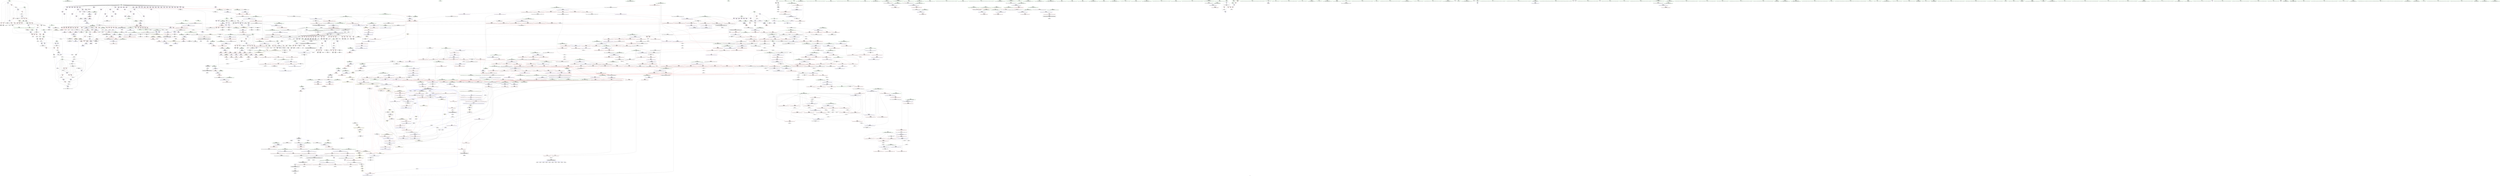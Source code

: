 digraph "SVFG" {
	label="SVFG";

	Node0x56105c5b0e80 [shape=record,color=grey,label="{NodeID: 0\nNullPtr}"];
	Node0x56105c5b0e80 -> Node0x56105c609920[style=solid];
	Node0x56105c5b0e80 -> Node0x56105c609a20[style=solid];
	Node0x56105c5b0e80 -> Node0x56105c609af0[style=solid];
	Node0x56105c5b0e80 -> Node0x56105c609bc0[style=solid];
	Node0x56105c5b0e80 -> Node0x56105c609c90[style=solid];
	Node0x56105c5b0e80 -> Node0x56105c637790[style=solid];
	Node0x56105c6d6460 [shape=record,color=black,label="{NodeID: 1882\nMR_2V_5 = PHI(MR_2V_4, MR_2V_2, MR_2V_2, )\npts\{102 \}\n|{|<s1>63}}"];
	Node0x56105c6d6460 -> Node0x56105c60f550[style=dashed];
	Node0x56105c6d6460:s1 -> Node0x56105c6c2960[style=dashed,color=red];
	Node0x56105c60e030 [shape=record,color=red,label="{NodeID: 775\n1263\<--1210\n\<--__first.addr\n_ZSt13__adjust_heapIPxlxN9__gnu_cxx5__ops15_Iter_less_iterEEvT_T0_S5_T1_T2_\n}"];
	Node0x56105c60e030 -> Node0x56105c619040[style=solid];
	Node0x56105c78ec20 [shape=record,color=black,label="{NodeID: 2657\n872 = PHI(785, )\n1st arg _ZSt22__final_insertion_sortIPxN9__gnu_cxx5__ops15_Iter_less_iterEEvT_S4_T0_ }"];
	Node0x56105c78ec20 -> Node0x56105c63bcd0[style=solid];
	Node0x56105c604a90 [shape=record,color=purple,label="{NodeID: 443\n348\<--105\narrayidx79\<--B\nmain\n}"];
	Node0x56105c5f8aa0 [shape=record,color=green,label="{NodeID: 111\n801\<--802\n__first.addr\<--__first.addr_field_insensitive\n_ZSt16__introsort_loopIPxlN9__gnu_cxx5__ops15_Iter_less_iterEEvT_S4_T0_T1_\n}"];
	Node0x56105c5f8aa0 -> Node0x56105c6210a0[style=solid];
	Node0x56105c5f8aa0 -> Node0x56105c621170[style=solid];
	Node0x56105c5f8aa0 -> Node0x56105c621240[style=solid];
	Node0x56105c5f8aa0 -> Node0x56105c63b650[style=solid];
	Node0x56105c613a60 [shape=record,color=red,label="{NodeID: 886\n1668\<--1652\n\<--__last.addr\n_ZSt26__unguarded_insertion_sortIPxN9__gnu_cxx5__ops15_Iter_less_iterEEvT_S4_T0_\n}"];
	Node0x56105c613a60 -> Node0x56105c66e920[style=solid];
	Node0x56105c667a20 [shape=record,color=grey,label="{NodeID: 1661\n1282 = Binary(780, 1281, )\n}"];
	Node0x56105c667a20 -> Node0x56105c63dfc0[style=solid];
	Node0x56105c61a560 [shape=record,color=red,label="{NodeID: 554\n179\<--99\n\<--n\nmain\n}"];
	Node0x56105c61a560 -> Node0x56105c60a410[style=solid];
	Node0x56105c5fd120 [shape=record,color=green,label="{NodeID: 222\n1592\<--1593\nagg.tmp7\<--agg.tmp7_field_insensitive\n_ZSt16__insertion_sortIPxN9__gnu_cxx5__ops15_Iter_less_iterEEvT_S4_T0_\n}"];
	Node0x56105c6f39b0 [shape=record,color=yellow,style=double,label="{NodeID: 2104\n202V_1 = ENCHI(MR_202V_0)\npts\{1280000 1400000 \}\nFun[_ZStltIxiEbRKSt4pairIT_T0_ES5_]}"];
	Node0x56105c6f39b0 -> Node0x56105c6370e0[style=dashed];
	Node0x56105c6f39b0 -> Node0x56105c6371b0[style=dashed];
	Node0x56105c638db0 [shape=record,color=blue,label="{NodeID: 997\n123\<--330\nj68\<--add69\nmain\n}"];
	Node0x56105c638db0 -> Node0x56105c61cfa0[style=dashed];
	Node0x56105c638db0 -> Node0x56105c61d070[style=dashed];
	Node0x56105c638db0 -> Node0x56105c61d140[style=dashed];
	Node0x56105c638db0 -> Node0x56105c61d210[style=dashed];
	Node0x56105c638db0 -> Node0x56105c639020[style=dashed];
	Node0x56105c638db0 -> Node0x56105c6cbf60[style=dashed];
	Node0x56105c6b2260 [shape=record,color=black,label="{NodeID: 1772\nMR_2V_7 = PHI(MR_2V_9, MR_2V_3, )\npts\{102 \}\n|{<s0>44}}"];
	Node0x56105c6b2260:s0 -> Node0x56105c70c9d0[style=dashed,color=blue];
	Node0x56105c61ff90 [shape=record,color=red,label="{NodeID: 665\n663\<--657\n\<--__y.addr\n_ZSt9make_pairIxiESt4pairINSt17__decay_and_stripIT_E6__typeENS1_IT0_E6__typeEEOS2_OS5_\n|{<s0>26}}"];
	Node0x56105c61ff90:s0 -> Node0x56105c784090[style=solid,color=red];
	Node0x56105c782b80 [shape=record,color=black,label="{NodeID: 2547\n1204 = PHI(1116, 1184, )\n0th arg _ZSt13__adjust_heapIPxlxN9__gnu_cxx5__ops15_Iter_less_iterEEvT_T0_S5_T1_T2_ }"];
	Node0x56105c782b80 -> Node0x56105c63d7a0[style=solid];
	Node0x56105c60b110 [shape=record,color=black,label="{NodeID: 333\n347\<--346\nidxprom78\<--\nmain\n}"];
	Node0x56105c63e7e0 [shape=record,color=blue,label="{NodeID: 1108\n1345\<--1354\n__parent\<--div\n_ZSt11__push_heapIPxlxN9__gnu_cxx5__ops14_Iter_less_valEEvT_T0_S5_T1_RT2_\n}"];
	Node0x56105c63e7e0 -> Node0x56105c6c3360[style=dashed];
	Node0x56105c5bf1f0 [shape=record,color=green,label="{NodeID: 1\n7\<--1\n__dso_handle\<--dummyObj\nGlob }"];
	Node0x56105c6d6960 [shape=record,color=black,label="{NodeID: 1883\nMR_246V_6 = PHI(MR_246V_5, MR_246V_3, MR_246V_3, )\npts\{1213 \}\n}"];
	Node0x56105c6d6960 -> Node0x56105c60e6b0[style=dashed];
	Node0x56105c60e100 [shape=record,color=red,label="{NodeID: 776\n1284\<--1210\n\<--__first.addr\n_ZSt13__adjust_heapIPxlxN9__gnu_cxx5__ops15_Iter_less_iterEEvT_T0_S5_T1_T2_\n}"];
	Node0x56105c60e100 -> Node0x56105c619110[style=solid];
	Node0x56105c78ed60 [shape=record,color=black,label="{NodeID: 2658\n2036 = PHI(1953, 1991, )\n0th arg _ZSt19__iterator_categoryIPSt4pairIxiEENSt15iterator_traitsIT_E17iterator_categoryERKS4_ }"];
	Node0x56105c78ed60 -> Node0x56105c642c20[style=solid];
	Node0x56105c604b60 [shape=record,color=purple,label="{NodeID: 444\n349\<--105\nsecond80\<--B\nmain\n}"];
	Node0x56105c604b60 -> Node0x56105c61e730[style=solid];
	Node0x56105c5f8b70 [shape=record,color=green,label="{NodeID: 112\n803\<--804\n__last.addr\<--__last.addr_field_insensitive\n_ZSt16__introsort_loopIPxlN9__gnu_cxx5__ops15_Iter_less_iterEEvT_S4_T0_T1_\n}"];
	Node0x56105c5f8b70 -> Node0x56105c621310[style=solid];
	Node0x56105c5f8b70 -> Node0x56105c6213e0[style=solid];
	Node0x56105c5f8b70 -> Node0x56105c6214b0[style=solid];
	Node0x56105c5f8b70 -> Node0x56105c621580[style=solid];
	Node0x56105c5f8b70 -> Node0x56105c621650[style=solid];
	Node0x56105c5f8b70 -> Node0x56105c63b720[style=solid];
	Node0x56105c5f8b70 -> Node0x56105c63ba60[style=solid];
	Node0x56105c613b30 [shape=record,color=red,label="{NodeID: 887\n1667\<--1654\n\<--__i\n_ZSt26__unguarded_insertion_sortIPxN9__gnu_cxx5__ops15_Iter_less_iterEEvT_S4_T0_\n}"];
	Node0x56105c613b30 -> Node0x56105c66e920[style=solid];
	Node0x56105c667ba0 [shape=record,color=grey,label="{NodeID: 1662\n1281 = Binary(1280, 56, )\n}"];
	Node0x56105c667ba0 -> Node0x56105c667a20[style=solid];
	Node0x56105c61a630 [shape=record,color=red,label="{NodeID: 555\n199\<--99\n\<--n\nmain\n}"];
	Node0x56105c61a630 -> Node0x56105c671da0[style=solid];
	Node0x56105c5fd1f0 [shape=record,color=green,label="{NodeID: 223\n1594\<--1595\nundef.agg.tmp\<--undef.agg.tmp_field_insensitive\n_ZSt16__insertion_sortIPxN9__gnu_cxx5__ops15_Iter_less_iterEEvT_S4_T0_\n}"];
	Node0x56105c6f3ac0 [shape=record,color=yellow,style=double,label="{NodeID: 2105\n204V_1 = ENCHI(MR_204V_0)\npts\{1280001 1400001 \}\nFun[_ZStltIxiEbRKSt4pairIT_T0_ES5_]}"];
	Node0x56105c6f3ac0 -> Node0x56105c637420[style=dashed];
	Node0x56105c638e80 [shape=record,color=blue,label="{NodeID: 998\n125\<--332\n_n\<--\nmain\n}"];
	Node0x56105c638e80 -> Node0x56105c61d2e0[style=dashed];
	Node0x56105c638e80 -> Node0x56105c6cc460[style=dashed];
	Node0x56105c6b2350 [shape=record,color=black,label="{NodeID: 1773\nMR_331V_3 = PHI(MR_331V_4, MR_331V_2, )\npts\{1655 \}\n}"];
	Node0x56105c6b2350 -> Node0x56105c613b30[style=dashed];
	Node0x56105c6b2350 -> Node0x56105c613c00[style=dashed];
	Node0x56105c6b2350 -> Node0x56105c613cd0[style=dashed];
	Node0x56105c6b2350 -> Node0x56105c640450[style=dashed];
	Node0x56105c620060 [shape=record,color=red,label="{NodeID: 666\n669\<--668\n\<--\n_ZSt9make_pairIxiESt4pairINSt17__decay_and_stripIT_E6__typeENS1_IT0_E6__typeEEOS2_OS5_\n}"];
	Node0x56105c620060 -> Node0x56105c60c8a0[style=solid];
	Node0x56105c782d00 [shape=record,color=black,label="{NodeID: 2548\n1205 = PHI(1117, 249, )\n1st arg _ZSt13__adjust_heapIPxlxN9__gnu_cxx5__ops15_Iter_less_iterEEvT_T0_S5_T1_T2_ }"];
	Node0x56105c782d00 -> Node0x56105c63d870[style=solid];
	Node0x56105c60b1e0 [shape=record,color=black,label="{NodeID: 334\n351\<--350\nconv81\<--\nmain\n}"];
	Node0x56105c60b1e0 -> Node0x56105c66aea0[style=solid];
	Node0x56105c63e8b0 [shape=record,color=blue,label="{NodeID: 1109\n1378\<--1375\nadd.ptr3\<--\n_ZSt11__push_heapIPxlxN9__gnu_cxx5__ops14_Iter_less_valEEvT_T0_S5_T1_RT2_\n}"];
	Node0x56105c63e8b0 -> Node0x56105c6c2960[style=dashed];
	Node0x56105c5f5910 [shape=record,color=green,label="{NodeID: 2\n8\<--1\n_ZSt3cin\<--dummyObj\nGlob }"];
	Node0x56105c6d6e60 [shape=record,color=black,label="{NodeID: 1884\nMR_254V_8 = PHI(MR_254V_7, MR_254V_3, MR_254V_3, )\npts\{1221 \}\n}"];
	Node0x56105c60e1d0 [shape=record,color=red,label="{NodeID: 777\n1290\<--1210\n\<--__first.addr\n_ZSt13__adjust_heapIPxlxN9__gnu_cxx5__ops15_Iter_less_iterEEvT_T0_S5_T1_T2_\n}"];
	Node0x56105c60e1d0 -> Node0x56105c6191e0[style=solid];
	Node0x56105c78ef70 [shape=record,color=black,label="{NodeID: 2659\n596 = PHI(113, )\n0th arg _ZNSt4pairIxiEC2IRxiLb1EEEOT_OT0_ }"];
	Node0x56105c78ef70 -> Node0x56105c63a2d0[style=solid];
	Node0x56105c604c30 [shape=record,color=purple,label="{NodeID: 445\n354\<--105\narrayidx83\<--B\nmain\n}"];
	Node0x56105c5f8c40 [shape=record,color=green,label="{NodeID: 113\n805\<--806\n__depth_limit.addr\<--__depth_limit.addr_field_insensitive\n_ZSt16__introsort_loopIPxlN9__gnu_cxx5__ops15_Iter_less_iterEEvT_S4_T0_T1_\n}"];
	Node0x56105c5f8c40 -> Node0x56105c621720[style=solid];
	Node0x56105c5f8c40 -> Node0x56105c6217f0[style=solid];
	Node0x56105c5f8c40 -> Node0x56105c6218c0[style=solid];
	Node0x56105c5f8c40 -> Node0x56105c63b7f0[style=solid];
	Node0x56105c5f8c40 -> Node0x56105c63b8c0[style=solid];
	Node0x56105c613c00 [shape=record,color=red,label="{NodeID: 888\n1671\<--1654\n\<--__i\n_ZSt26__unguarded_insertion_sortIPxN9__gnu_cxx5__ops15_Iter_less_iterEEvT_S4_T0_\n|{<s0>92}}"];
	Node0x56105c613c00:s0 -> Node0x56105c790ba0[style=solid,color=red];
	Node0x56105c667d20 [shape=record,color=grey,label="{NodeID: 1663\n445 = Binary(444, 443, )\n}"];
	Node0x56105c667d20 -> Node0x56105c639500[style=solid];
	Node0x56105c61a700 [shape=record,color=red,label="{NodeID: 556\n207\<--99\n\<--n\nmain\n}"];
	Node0x56105c61a700 -> Node0x56105c671f20[style=solid];
	Node0x56105c5fd2c0 [shape=record,color=green,label="{NodeID: 224\n1624\<--1625\n_ZSt13move_backwardIPxS0_ET0_T_S2_S1_\<--_ZSt13move_backwardIPxS0_ET0_T_S2_S1__field_insensitive\n}"];
	Node0x56105c638f50 [shape=record,color=blue,label="{NodeID: 999\n117\<--360\nans\<--add87\nmain\n}"];
	Node0x56105c638f50 -> Node0x56105c6d0560[style=dashed];
	Node0x56105c6b2850 [shape=record,color=black,label="{NodeID: 1774\nMR_2V_2 = PHI(MR_2V_3, MR_2V_1, )\npts\{102 \}\n|{<s0>40|<s1>92|<s2>92}}"];
	Node0x56105c6b2850:s0 -> Node0x56105c6c0b60[style=dashed,color=blue];
	Node0x56105c6b2850:s1 -> Node0x56105c614760[style=dashed,color=red];
	Node0x56105c6b2850:s2 -> Node0x56105c6c8360[style=dashed,color=red];
	Node0x56105c620130 [shape=record,color=red,label="{NodeID: 667\n688\<--675\n\<--__first.addr\n_ZSt11lower_boundIPSt4pairIxiES1_ET_S3_S3_RKT0_\n|{<s0>29}}"];
	Node0x56105c620130:s0 -> Node0x56105c791570[style=solid,color=red];
	Node0x56105c782e80 [shape=record,color=black,label="{NodeID: 2549\n1206 = PHI(1118, 1190, )\n2nd arg _ZSt13__adjust_heapIPxlxN9__gnu_cxx5__ops15_Iter_less_iterEEvT_T0_S5_T1_T2_ }"];
	Node0x56105c782e80 -> Node0x56105c63d940[style=solid];
	Node0x56105c60b2b0 [shape=record,color=black,label="{NodeID: 335\n353\<--352\nidxprom82\<--\nmain\n}"];
	Node0x56105c63e980 [shape=record,color=blue,label="{NodeID: 1110\n1337\<--1380\n__holeIndex.addr\<--\n_ZSt11__push_heapIPxlxN9__gnu_cxx5__ops14_Iter_less_valEEvT_T0_S5_T1_RT2_\n}"];
	Node0x56105c63e980 -> Node0x56105c60fd70[style=dashed];
	Node0x56105c63e980 -> Node0x56105c6c2e60[style=dashed];
	Node0x56105c5f59a0 [shape=record,color=green,label="{NodeID: 3\n9\<--1\n.str\<--dummyObj\nGlob }"];
	Node0x56105c60e2a0 [shape=record,color=red,label="{NodeID: 778\n1304\<--1210\n\<--__first.addr\n_ZSt13__adjust_heapIPxlxN9__gnu_cxx5__ops15_Iter_less_iterEEvT_T0_S5_T1_T2_\n|{<s0>63}}"];
	Node0x56105c60e2a0:s0 -> Node0x56105c791020[style=solid,color=red];
	Node0x56105c78f080 [shape=record,color=black,label="{NodeID: 2660\n597 = PHI(229, )\n1st arg _ZNSt4pairIxiEC2IRxiLb1EEEOT_OT0_ }"];
	Node0x56105c78f080 -> Node0x56105c63a3a0[style=solid];
	Node0x56105c604d00 [shape=record,color=purple,label="{NodeID: 446\n355\<--105\nsecond84\<--B\nmain\n}"];
	Node0x56105c604d00 -> Node0x56105c61e800[style=solid];
	Node0x56105c5f8d10 [shape=record,color=green,label="{NodeID: 114\n807\<--808\nagg.tmp\<--agg.tmp_field_insensitive\n_ZSt16__introsort_loopIPxlN9__gnu_cxx5__ops15_Iter_less_iterEEvT_S4_T0_T1_\n}"];
	Node0x56105c6ed230 [shape=record,color=yellow,style=double,label="{NodeID: 1996\n2V_1 = ENCHI(MR_2V_0)\npts\{102 \}\nFun[_ZNK9__gnu_cxx5__ops14_Iter_less_valclIPxxEEbT_RT0_]}"];
	Node0x56105c6ed230 -> Node0x56105c610730[style=dashed];
	Node0x56105c613cd0 [shape=record,color=red,label="{NodeID: 889\n1675\<--1654\n\<--__i\n_ZSt26__unguarded_insertion_sortIPxN9__gnu_cxx5__ops15_Iter_less_iterEEvT_S4_T0_\n}"];
	Node0x56105c613cd0 -> Node0x56105c618000[style=solid];
	Node0x56105c667ea0 [shape=record,color=grey,label="{NodeID: 1664\n443 = Binary(436, 442, )\n}"];
	Node0x56105c667ea0 -> Node0x56105c667d20[style=solid];
	Node0x56105c61a7d0 [shape=record,color=red,label="{NodeID: 557\n312\<--99\n\<--n\nmain\n}"];
	Node0x56105c61a7d0 -> Node0x56105c60aea0[style=solid];
	Node0x56105c5fd3c0 [shape=record,color=green,label="{NodeID: 225\n1633\<--1634\n_ZN9__gnu_cxx5__ops15__val_comp_iterENS0_15_Iter_less_iterE\<--_ZN9__gnu_cxx5__ops15__val_comp_iterENS0_15_Iter_less_iterE_field_insensitive\n}"];
	Node0x56105c639020 [shape=record,color=blue,label="{NodeID: 1000\n123\<--365\nj68\<--inc90\nmain\n}"];
	Node0x56105c639020 -> Node0x56105c61cfa0[style=dashed];
	Node0x56105c639020 -> Node0x56105c61d070[style=dashed];
	Node0x56105c639020 -> Node0x56105c61d140[style=dashed];
	Node0x56105c639020 -> Node0x56105c61d210[style=dashed];
	Node0x56105c639020 -> Node0x56105c639020[style=dashed];
	Node0x56105c639020 -> Node0x56105c6cbf60[style=dashed];
	Node0x56105c620200 [shape=record,color=red,label="{NodeID: 668\n689\<--677\n\<--__last.addr\n_ZSt11lower_boundIPSt4pairIxiES1_ET_S3_S3_RKT0_\n|{<s0>29}}"];
	Node0x56105c620200:s0 -> Node0x56105c791680[style=solid,color=red];
	Node0x56105c783000 [shape=record,color=black,label="{NodeID: 2550\n1207 = PHI(1120, 1192, )\n3rd arg _ZSt13__adjust_heapIPxlxN9__gnu_cxx5__ops15_Iter_less_iterEEvT_T0_S5_T1_T2_ }"];
	Node0x56105c783000 -> Node0x56105c63da10[style=solid];
	Node0x56105c60b380 [shape=record,color=black,label="{NodeID: 336\n370\<--369\nidxprom93\<--\nmain\n}"];
	Node0x56105c63ea50 [shape=record,color=blue,label="{NodeID: 1111\n1345\<--1384\n__parent\<--div5\n_ZSt11__push_heapIPxlxN9__gnu_cxx5__ops14_Iter_less_valEEvT_T0_S5_T1_RT2_\n}"];
	Node0x56105c63ea50 -> Node0x56105c6c3360[style=dashed];
	Node0x56105c5f5a30 [shape=record,color=green,label="{NodeID: 4\n12\<--1\n\<--dummyObj\nCan only get source location for instruction, argument, global var or function.}"];
	Node0x56105c60e370 [shape=record,color=red,label="{NodeID: 779\n1230\<--1212\n\<--__holeIndex.addr\n_ZSt13__adjust_heapIPxlxN9__gnu_cxx5__ops15_Iter_less_iterEEvT_T0_S5_T1_T2_\n}"];
	Node0x56105c60e370 -> Node0x56105c63dae0[style=solid];
	Node0x56105c78f190 [shape=record,color=black,label="{NodeID: 2661\n598 = PHI(115, )\n2nd arg _ZNSt4pairIxiEC2IRxiLb1EEEOT_OT0_ }"];
	Node0x56105c78f190 -> Node0x56105c63a470[style=solid];
	Node0x56105c604dd0 [shape=record,color=purple,label="{NodeID: 447\n371\<--105\narrayidx94\<--B\nmain\n}"];
	Node0x56105c5fd850 [shape=record,color=green,label="{NodeID: 115\n809\<--810\n__cut\<--__cut_field_insensitive\n_ZSt16__introsort_loopIPxlN9__gnu_cxx5__ops15_Iter_less_iterEEvT_S4_T0_T1_\n}"];
	Node0x56105c5fd850 -> Node0x56105c621990[style=solid];
	Node0x56105c5fd850 -> Node0x56105c621a60[style=solid];
	Node0x56105c5fd850 -> Node0x56105c63b990[style=solid];
	Node0x56105c6ed340 [shape=record,color=yellow,style=double,label="{NodeID: 1997\n269V_1 = ENCHI(MR_269V_0)\npts\{1342 \}\nFun[_ZNK9__gnu_cxx5__ops14_Iter_less_valclIPxxEEbT_RT0_]}"];
	Node0x56105c6ed340 -> Node0x56105c610800[style=dashed];
	Node0x56105c613da0 [shape=record,color=red,label="{NodeID: 890\n1693\<--1684\n\<--__first.addr\n_ZSt13move_backwardIPxS0_ET0_T_S2_S1_\n|{<s0>93}}"];
	Node0x56105c613da0:s0 -> Node0x56105c7820a0[style=solid,color=red];
	Node0x56105c668020 [shape=record,color=grey,label="{NodeID: 1665\n450 = Binary(449, 74, )\n}"];
	Node0x56105c668020 -> Node0x56105c6395d0[style=solid];
	Node0x56105c61a8a0 [shape=record,color=red,label="{NodeID: 558\n162\<--103\n\<--i\nmain\n}"];
	Node0x56105c61a8a0 -> Node0x56105c6705a0[style=solid];
	Node0x56105c5fd4c0 [shape=record,color=green,label="{NodeID: 226\n1636\<--1637\n_ZSt25__unguarded_linear_insertIPxN9__gnu_cxx5__ops14_Val_less_iterEEvT_T0_\<--_ZSt25__unguarded_linear_insertIPxN9__gnu_cxx5__ops14_Val_less_iterEEvT_T0__field_insensitive\n}"];
	Node0x56105c6390f0 [shape=record,color=blue,label="{NodeID: 1001\n129\<--386\nref.tmp98\<--mul105\nmain\n|{|<s1>13}}"];
	Node0x56105c6390f0 -> Node0x56105c6cc960[style=dashed];
	Node0x56105c6390f0:s1 -> Node0x56105c6f01c0[style=dashed,color=red];
	Node0x56105c6202d0 [shape=record,color=red,label="{NodeID: 669\n690\<--679\n\<--__val.addr\n_ZSt11lower_boundIPSt4pairIxiES1_ET_S3_S3_RKT0_\n|{<s0>29}}"];
	Node0x56105c6202d0:s0 -> Node0x56105c791790[style=solid,color=red];
	Node0x56105c783180 [shape=record,color=black,label="{NodeID: 2551\n749 = PHI(574, )\n0th arg _ZSt6__sortIPxN9__gnu_cxx5__ops15_Iter_less_iterEEvT_S4_T0_ }"];
	Node0x56105c783180 -> Node0x56105c63b4b0[style=solid];
	Node0x56105c60b450 [shape=record,color=black,label="{NodeID: 337\n377\<--376\nidxprom99\<--\nmain\n}"];
	Node0x56105c63eb20 [shape=record,color=blue,label="{NodeID: 1112\n1391\<--1388\nadd.ptr7\<--\n_ZSt11__push_heapIPxlxN9__gnu_cxx5__ops14_Iter_less_valEEvT_T0_S5_T1_RT2_\n|{<s0>63}}"];
	Node0x56105c63eb20:s0 -> Node0x56105c70c870[style=dashed,color=blue];
	Node0x56105c5f5ac0 [shape=record,color=green,label="{NodeID: 5\n56\<--1\n\<--dummyObj\nCan only get source location for instruction, argument, global var or function.}"];
	Node0x56105c60e440 [shape=record,color=red,label="{NodeID: 780\n1232\<--1212\n\<--__holeIndex.addr\n_ZSt13__adjust_heapIPxlxN9__gnu_cxx5__ops15_Iter_less_iterEEvT_T0_S5_T1_T2_\n}"];
	Node0x56105c60e440 -> Node0x56105c63dbb0[style=solid];
	Node0x56105c78f2a0 [shape=record,color=black,label="{NodeID: 2662\n2018 = PHI(1963, )\n0th arg _ZSt10__distanceIPSt4pairIxiEENSt15iterator_traitsIT_E15difference_typeES4_S4_St26random_access_iterator_tag }"];
	Node0x56105c78f2a0 -> Node0x56105c642a80[style=solid];
	Node0x56105c604ea0 [shape=record,color=purple,label="{NodeID: 448\n372\<--105\nsecond95\<--B\nmain\n}"];
	Node0x56105c604ea0 -> Node0x56105c61e8d0[style=solid];
	Node0x56105c5fd920 [shape=record,color=green,label="{NodeID: 116\n811\<--812\nagg.tmp2\<--agg.tmp2_field_insensitive\n_ZSt16__introsort_loopIPxlN9__gnu_cxx5__ops15_Iter_less_iterEEvT_S4_T0_T1_\n}"];
	Node0x56105c613e70 [shape=record,color=red,label="{NodeID: 891\n1697\<--1686\n\<--__last.addr\n_ZSt13move_backwardIPxS0_ET0_T_S2_S1_\n|{<s0>94}}"];
	Node0x56105c613e70:s0 -> Node0x56105c7820a0[style=solid,color=red];
	Node0x56105c6681a0 [shape=record,color=grey,label="{NodeID: 1666\n1835 = Binary(1834, 775, )\n}"];
	Node0x56105c6681a0 -> Node0x56105c6417d0[style=solid];
	Node0x56105c61a970 [shape=record,color=red,label="{NodeID: 559\n166\<--103\n\<--i\nmain\n}"];
	Node0x56105c61a970 -> Node0x56105c60a340[style=solid];
	Node0x56105c5fd5c0 [shape=record,color=green,label="{NodeID: 227\n1648\<--1649\n__comp\<--__comp_field_insensitive\n_ZSt26__unguarded_insertion_sortIPxN9__gnu_cxx5__ops15_Iter_less_iterEEvT_S4_T0_\n}"];
	Node0x56105c6391c0 [shape=record,color=blue,label="{NodeID: 1002\n131\<--59\nref.tmp106\<--\nmain\n|{|<s1>13}}"];
	Node0x56105c6391c0 -> Node0x56105c6cce60[style=dashed];
	Node0x56105c6391c0:s1 -> Node0x56105c6f01c0[style=dashed,color=red];
	Node0x56105c6203a0 [shape=record,color=red,label="{NodeID: 670\n706\<--703\n\<--__t.addr\n_ZSt7forwardIRxEOT_RNSt16remove_referenceIS1_E4typeE\n}"];
	Node0x56105c6203a0 -> Node0x56105c60ca40[style=solid];
	Node0x56105c783290 [shape=record,color=black,label="{NodeID: 2552\n750 = PHI(575, )\n1st arg _ZSt6__sortIPxN9__gnu_cxx5__ops15_Iter_less_iterEEvT_S4_T0_ }"];
	Node0x56105c783290 -> Node0x56105c63b580[style=solid];
	Node0x56105c60b520 [shape=record,color=black,label="{NodeID: 338\n382\<--381\nidxprom102\<--\nmain\n}"];
	Node0x56105c63ebf0 [shape=record,color=blue,label="{NodeID: 1113\n1398\<--1395\nthis.addr\<--this\n_ZNK9__gnu_cxx5__ops14_Iter_less_valclIPxxEEbT_RT0_\n}"];
	Node0x56105c63ebf0 -> Node0x56105c6104c0[style=dashed];
	Node0x56105c5f5b50 [shape=record,color=green,label="{NodeID: 6\n59\<--1\n\<--dummyObj\nCan only get source location for instruction, argument, global var or function.}"];
	Node0x56105c60e510 [shape=record,color=red,label="{NodeID: 781\n1264\<--1212\n\<--__holeIndex.addr\n_ZSt13__adjust_heapIPxlxN9__gnu_cxx5__ops15_Iter_less_iterEEvT_T0_S5_T1_T2_\n}"];
	Node0x56105c78f3e0 [shape=record,color=black,label="{NodeID: 2663\n2019 = PHI(1964, )\n1st arg _ZSt10__distanceIPSt4pairIxiEENSt15iterator_traitsIT_E15difference_typeES4_S4_St26random_access_iterator_tag }"];
	Node0x56105c78f3e0 -> Node0x56105c642b50[style=solid];
	Node0x56105c604f70 [shape=record,color=purple,label="{NodeID: 449\n378\<--105\narrayidx100\<--B\nmain\n}"];
	Node0x56105c5fd9f0 [shape=record,color=green,label="{NodeID: 117\n813\<--814\nagg.tmp3\<--agg.tmp3_field_insensitive\n_ZSt16__introsort_loopIPxlN9__gnu_cxx5__ops15_Iter_less_iterEEvT_S4_T0_T1_\n}"];
	Node0x56105c613f40 [shape=record,color=red,label="{NodeID: 892\n1699\<--1688\n\<--__result.addr\n_ZSt13move_backwardIPxS0_ET0_T_S2_S1_\n|{<s0>95}}"];
	Node0x56105c613f40:s0 -> Node0x56105c780eb0[style=solid,color=red];
	Node0x56105c668320 [shape=record,color=grey,label="{NodeID: 1667\n838 = Binary(837, 839, )\n}"];
	Node0x56105c668320 -> Node0x56105c63b8c0[style=solid];
	Node0x56105c61aa40 [shape=record,color=red,label="{NodeID: 560\n173\<--103\n\<--i\nmain\n}"];
	Node0x56105c61aa40 -> Node0x56105c66b4a0[style=solid];
	Node0x56105c5fd690 [shape=record,color=green,label="{NodeID: 228\n1650\<--1651\n__first.addr\<--__first.addr_field_insensitive\n_ZSt26__unguarded_insertion_sortIPxN9__gnu_cxx5__ops15_Iter_less_iterEEvT_S4_T0_\n}"];
	Node0x56105c5fd690 -> Node0x56105c613990[style=solid];
	Node0x56105c5fd690 -> Node0x56105c6401e0[style=solid];
	Node0x56105c639290 [shape=record,color=blue,label="{NodeID: 1003\n393\<--394\n\<--\nmain\n|{|<s2>14}}"];
	Node0x56105c639290 -> Node0x56105c61ec10[style=dashed];
	Node0x56105c639290 -> Node0x56105c6cf160[style=dashed];
	Node0x56105c639290:s2 -> Node0x56105c6ef940[style=dashed,color=red];
	Node0x56105c620470 [shape=record,color=red,label="{NodeID: 671\n713\<--710\n\<--__t.addr\n_ZSt7forwardIiEOT_RNSt16remove_referenceIS0_E4typeE\n}"];
	Node0x56105c620470 -> Node0x56105c60cb10[style=solid];
	Node0x56105c7833a0 [shape=record,color=black,label="{NodeID: 2553\n1809 = PHI(1765, 1769, 1771, )\n0th arg _ZSt12__niter_baseIPxET_S1_ }"];
	Node0x56105c7833a0 -> Node0x56105c641490[style=solid];
	Node0x56105c60b5f0 [shape=record,color=black,label="{NodeID: 339\n402\<--401\nidx.ext110\<--\nmain\n}"];
	Node0x56105c63ecc0 [shape=record,color=blue,label="{NodeID: 1114\n1400\<--1396\n__it.addr\<--__it\n_ZNK9__gnu_cxx5__ops14_Iter_less_valclIPxxEEbT_RT0_\n}"];
	Node0x56105c63ecc0 -> Node0x56105c610590[style=dashed];
	Node0x56105c5f5be0 [shape=record,color=green,label="{NodeID: 7\n74\<--1\n\<--dummyObj\nCan only get source location for instruction, argument, global var or function.}"];
	Node0x56105c60e5e0 [shape=record,color=red,label="{NodeID: 782\n1291\<--1212\n\<--__holeIndex.addr\n_ZSt13__adjust_heapIPxlxN9__gnu_cxx5__ops15_Iter_less_iterEEvT_T0_S5_T1_T2_\n}"];
	Node0x56105c78f520 [shape=record,color=black,label="{NodeID: 2664\n1395 = PHI(1361, )\n0th arg _ZNK9__gnu_cxx5__ops14_Iter_less_valclIPxxEEbT_RT0_ }"];
	Node0x56105c78f520 -> Node0x56105c63ebf0[style=solid];
	Node0x56105c605040 [shape=record,color=purple,label="{NodeID: 450\n379\<--105\nfirst101\<--B\nmain\n}"];
	Node0x56105c605040 -> Node0x56105c61e9a0[style=solid];
	Node0x56105c5fdac0 [shape=record,color=green,label="{NodeID: 118\n834\<--835\n_ZSt14__partial_sortIPxN9__gnu_cxx5__ops15_Iter_less_iterEEvT_S4_S4_T0_\<--_ZSt14__partial_sortIPxN9__gnu_cxx5__ops15_Iter_less_iterEEvT_S4_S4_T0__field_insensitive\n}"];
	Node0x56105c614010 [shape=record,color=red,label="{NodeID: 893\n1715\<--1708\n\<--__last.addr\n_ZSt25__unguarded_linear_insertIPxN9__gnu_cxx5__ops14_Val_less_iterEEvT_T0_\n|{<s0>96}}"];
	Node0x56105c614010:s0 -> Node0x56105c784430[style=solid,color=red];
	Node0x56105c6684a0 [shape=record,color=grey,label="{NodeID: 1668\n469 = Binary(463, 468, )\n}"];
	Node0x56105c6684a0 -> Node0x56105c639770[style=solid];
	Node0x56105c61ab10 [shape=record,color=red,label="{NodeID: 561\n237\<--107\n\<--m\nmain\n}"];
	Node0x56105c61ab10 -> Node0x56105c60a750[style=solid];
	Node0x56105c61ab10 -> Node0x56105c669fa0[style=solid];
	Node0x56105c5fd760 [shape=record,color=green,label="{NodeID: 229\n1652\<--1653\n__last.addr\<--__last.addr_field_insensitive\n_ZSt26__unguarded_insertion_sortIPxN9__gnu_cxx5__ops15_Iter_less_iterEEvT_S4_T0_\n}"];
	Node0x56105c5fd760 -> Node0x56105c613a60[style=solid];
	Node0x56105c5fd760 -> Node0x56105c6402b0[style=solid];
	Node0x56105c639360 [shape=record,color=blue,label="{NodeID: 1004\n396\<--397\n\<--\nmain\n|{|<s1>14}}"];
	Node0x56105c639360 -> Node0x56105c6cf660[style=dashed];
	Node0x56105c639360:s1 -> Node0x56105c6ef940[style=dashed,color=red];
	Node0x56105c620540 [shape=record,color=red,label="{NodeID: 672\n720\<--717\n\<--__t.addr\n_ZSt7forwardIxEOT_RNSt16remove_referenceIS0_E4typeE\n}"];
	Node0x56105c620540 -> Node0x56105c60cbe0[style=solid];
	Node0x56105c783650 [shape=record,color=black,label="{NodeID: 2554\n2044 = PHI(1989, )\n0th arg _ZSt9__advanceIPSt4pairIxiElEvRT_T0_St26random_access_iterator_tag }"];
	Node0x56105c783650 -> Node0x56105c642cf0[style=solid];
	Node0x56105c60b6c0 [shape=record,color=black,label="{NodeID: 340\n408\<--404\nsub.ptr.lhs.cast\<--call112\nmain\n}"];
	Node0x56105c60b6c0 -> Node0x56105c66d720[style=solid];
	Node0x56105c63ed90 [shape=record,color=blue,label="{NodeID: 1115\n1402\<--1397\n__val.addr\<--__val\n_ZNK9__gnu_cxx5__ops14_Iter_less_valclIPxxEEbT_RT0_\n}"];
	Node0x56105c63ed90 -> Node0x56105c610660[style=dashed];
	Node0x56105c5f5c70 [shape=record,color=green,label="{NodeID: 8\n221\<--1\n\<--dummyObj\nCan only get source location for instruction, argument, global var or function.}"];
	Node0x56105c60e6b0 [shape=record,color=red,label="{NodeID: 783\n1305\<--1212\n\<--__holeIndex.addr\n_ZSt13__adjust_heapIPxlxN9__gnu_cxx5__ops15_Iter_less_iterEEvT_T0_S5_T1_T2_\n|{<s0>63}}"];
	Node0x56105c60e6b0:s0 -> Node0x56105c791130[style=solid,color=red];
	Node0x56105c78f660 [shape=record,color=black,label="{NodeID: 2665\n1396 = PHI(1364, )\n1st arg _ZNK9__gnu_cxx5__ops14_Iter_less_valclIPxxEEbT_RT0_ }"];
	Node0x56105c78f660 -> Node0x56105c63ecc0[style=solid];
	Node0x56105c605110 [shape=record,color=purple,label="{NodeID: 451\n383\<--105\narrayidx103\<--B\nmain\n}"];
	Node0x56105c5fdbc0 [shape=record,color=green,label="{NodeID: 119\n844\<--845\n_ZSt27__unguarded_partition_pivotIPxN9__gnu_cxx5__ops15_Iter_less_iterEET_S4_S4_T0_\<--_ZSt27__unguarded_partition_pivotIPxN9__gnu_cxx5__ops15_Iter_less_iterEET_S4_S4_T0__field_insensitive\n}"];
	Node0x56105c6140e0 [shape=record,color=red,label="{NodeID: 894\n1719\<--1708\n\<--__last.addr\n_ZSt25__unguarded_linear_insertIPxN9__gnu_cxx5__ops14_Val_less_iterEEvT_T0_\n}"];
	Node0x56105c6140e0 -> Node0x56105c640930[style=solid];
	Node0x56105c668620 [shape=record,color=grey,label="{NodeID: 1669\n2033 = Binary(2032, 412, )\n}"];
	Node0x56105c668620 -> Node0x56105c602e60[style=solid];
	Node0x56105c61abe0 [shape=record,color=red,label="{NodeID: 562\n254\<--107\n\<--m\nmain\n}"];
	Node0x56105c61abe0 -> Node0x56105c671aa0[style=solid];
	Node0x56105c605a30 [shape=record,color=green,label="{NodeID: 230\n1654\<--1655\n__i\<--__i_field_insensitive\n_ZSt26__unguarded_insertion_sortIPxN9__gnu_cxx5__ops15_Iter_less_iterEEvT_S4_T0_\n}"];
	Node0x56105c605a30 -> Node0x56105c613b30[style=solid];
	Node0x56105c605a30 -> Node0x56105c613c00[style=solid];
	Node0x56105c605a30 -> Node0x56105c613cd0[style=solid];
	Node0x56105c605a30 -> Node0x56105c640380[style=solid];
	Node0x56105c605a30 -> Node0x56105c640450[style=solid];
	Node0x56105c639430 [shape=record,color=blue,label="{NodeID: 1005\n133\<--413\nk\<--conv114\nmain\n}"];
	Node0x56105c639430 -> Node0x56105c61d3b0[style=dashed];
	Node0x56105c639430 -> Node0x56105c61d480[style=dashed];
	Node0x56105c639430 -> Node0x56105c61d550[style=dashed];
	Node0x56105c639430 -> Node0x56105c61d620[style=dashed];
	Node0x56105c639430 -> Node0x56105c6cd360[style=dashed];
	Node0x56105c620610 [shape=record,color=red,label="{NodeID: 673\n735\<--726\nthis1\<--this.addr\n_ZNSt4pairIxiEC2IxiLb1EEEOT_OT0_\n}"];
	Node0x56105c620610 -> Node0x56105c60ccb0[style=solid];
	Node0x56105c620610 -> Node0x56105c617300[style=solid];
	Node0x56105c620610 -> Node0x56105c6173d0[style=solid];
	Node0x56105c783760 [shape=record,color=black,label="{NodeID: 2555\n2045 = PHI(1990, )\n1st arg _ZSt9__advanceIPSt4pairIxiElEvRT_T0_St26random_access_iterator_tag }"];
	Node0x56105c783760 -> Node0x56105c642dc0[style=solid];
	Node0x56105c60b790 [shape=record,color=black,label="{NodeID: 341\n409\<--407\nsub.ptr.rhs.cast\<--arraydecay113\nmain\n}"];
	Node0x56105c60b790 -> Node0x56105c66d720[style=solid];
	Node0x56105c63ee60 [shape=record,color=blue,label="{NodeID: 1116\n1421\<--1415\n__result.addr\<--__result\n_ZSt22__move_median_to_firstIPxN9__gnu_cxx5__ops15_Iter_less_iterEEvT_S4_S4_S4_T0_\n}"];
	Node0x56105c63ee60 -> Node0x56105c6108d0[style=dashed];
	Node0x56105c63ee60 -> Node0x56105c6109a0[style=dashed];
	Node0x56105c63ee60 -> Node0x56105c610a70[style=dashed];
	Node0x56105c63ee60 -> Node0x56105c610b40[style=dashed];
	Node0x56105c63ee60 -> Node0x56105c610c10[style=dashed];
	Node0x56105c63ee60 -> Node0x56105c610ce0[style=dashed];
	Node0x56105c5f5d00 [shape=record,color=green,label="{NodeID: 9\n249\<--1\n\<--dummyObj\nCan only get source location for instruction, argument, global var or function.|{<s0>56}}"];
	Node0x56105c5f5d00:s0 -> Node0x56105c782d00[style=solid,color=red];
	Node0x56105c60e780 [shape=record,color=red,label="{NodeID: 784\n1236\<--1214\n\<--__len.addr\n_ZSt13__adjust_heapIPxlxN9__gnu_cxx5__ops15_Iter_less_iterEEvT_T0_S5_T1_T2_\n}"];
	Node0x56105c60e780 -> Node0x56105c666220[style=solid];
	Node0x56105c78f7a0 [shape=record,color=black,label="{NodeID: 2666\n1397 = PHI(1341, )\n2nd arg _ZNK9__gnu_cxx5__ops14_Iter_less_valclIPxxEEbT_RT0_ }"];
	Node0x56105c78f7a0 -> Node0x56105c63ed90[style=solid];
	Node0x56105c6051e0 [shape=record,color=purple,label="{NodeID: 452\n384\<--105\nfirst104\<--B\nmain\n}"];
	Node0x56105c6051e0 -> Node0x56105c61ea70[style=solid];
	Node0x56105c5fdcc0 [shape=record,color=green,label="{NodeID: 120\n857\<--858\n__n.addr\<--__n.addr_field_insensitive\n_ZSt4__lgl\n}"];
	Node0x56105c5fdcc0 -> Node0x56105c621b30[style=solid];
	Node0x56105c5fdcc0 -> Node0x56105c63bb30[style=solid];
	Node0x56105c6141b0 [shape=record,color=red,label="{NodeID: 895\n1733\<--1708\n\<--__last.addr\n_ZSt25__unguarded_linear_insertIPxN9__gnu_cxx5__ops14_Val_less_iterEEvT_T0_\n}"];
	Node0x56105c6141b0 -> Node0x56105c640ad0[style=solid];
	Node0x56105c6687a0 [shape=record,color=grey,label="{NodeID: 1670\n2032 = Binary(2030, 2031, )\n}"];
	Node0x56105c6687a0 -> Node0x56105c668620[style=solid];
	Node0x56105c61acb0 [shape=record,color=red,label="{NodeID: 563\n332\<--107\n\<--m\nmain\n}"];
	Node0x56105c61acb0 -> Node0x56105c638e80[style=solid];
	Node0x56105c605b00 [shape=record,color=green,label="{NodeID: 231\n1656\<--1657\nagg.tmp\<--agg.tmp_field_insensitive\n_ZSt26__unguarded_insertion_sortIPxN9__gnu_cxx5__ops15_Iter_less_iterEEvT_S4_T0_\n}"];
	Node0x56105c6f4220 [shape=record,color=yellow,style=double,label="{NodeID: 2113\n256V_1 = ENCHI(MR_256V_0)\npts\{1081 1168 1342 1557 1589 1711 \}\nFun[_ZSt13__adjust_heapIPxlxN9__gnu_cxx5__ops15_Iter_less_iterEEvT_T0_S5_T1_T2_]}"];
	Node0x56105c6f4220 -> Node0x56105c60f3b0[style=dashed];
	Node0x56105c6f4220 -> Node0x56105c60f480[style=dashed];
	Node0x56105c6f4220 -> Node0x56105c60f550[style=dashed];
	Node0x56105c639500 [shape=record,color=blue,label="{NodeID: 1006\n117\<--445\nans\<--add134\nmain\n}"];
	Node0x56105c639500 -> Node0x56105c61bcf0[style=dashed];
	Node0x56105c639500 -> Node0x56105c639b80[style=dashed];
	Node0x56105c639500 -> Node0x56105c6c6560[style=dashed];
	Node0x56105c639500 -> Node0x56105c6cb060[style=dashed];
	Node0x56105c6206e0 [shape=record,color=red,label="{NodeID: 674\n738\<--728\n\<--__x.addr\n_ZNSt4pairIxiEC2IxiLb1EEEOT_OT0_\n|{<s0>30}}"];
	Node0x56105c6206e0:s0 -> Node0x56105c786040[style=solid,color=red];
	Node0x56105c783870 [shape=record,color=black,label="{NodeID: 2556\n41 = PHI(285, 310, 356, 435, )\n0th arg _Z4combii }"];
	Node0x56105c783870 -> Node0x56105c637890[style=solid];
	Node0x56105c60b860 [shape=record,color=black,label="{NodeID: 342\n413\<--411\nconv114\<--sub.ptr.div\nmain\n}"];
	Node0x56105c60b860 -> Node0x56105c639430[style=solid];
	Node0x56105c63ef30 [shape=record,color=blue,label="{NodeID: 1117\n1423\<--1416\n__a.addr\<--__a\n_ZSt22__move_median_to_firstIPxN9__gnu_cxx5__ops15_Iter_less_iterEEvT_S4_S4_S4_T0_\n}"];
	Node0x56105c63ef30 -> Node0x56105c610db0[style=dashed];
	Node0x56105c63ef30 -> Node0x56105c610e80[style=dashed];
	Node0x56105c63ef30 -> Node0x56105c610f50[style=dashed];
	Node0x56105c63ef30 -> Node0x56105c611020[style=dashed];
	Node0x56105c63ef30 -> Node0x56105c6110f0[style=dashed];
	Node0x56105c5f5d90 [shape=record,color=green,label="{NodeID: 10\n279\<--1\n\<--dummyObj\nCan only get source location for instruction, argument, global var or function.|{<s0>10}}"];
	Node0x56105c5f5d90:s0 -> Node0x56105c783b60[style=solid,color=red];
	Node0x56105c60e850 [shape=record,color=red,label="{NodeID: 785\n1270\<--1214\n\<--__len.addr\n_ZSt13__adjust_heapIPxlxN9__gnu_cxx5__ops15_Iter_less_iterEEvT_T0_S5_T1_T2_\n}"];
	Node0x56105c60e850 -> Node0x56105c667720[style=solid];
	Node0x56105c78f8e0 [shape=record,color=black,label="{NodeID: 2667\n1135 = PHI(990, 1208, 1419, 1419, 1419, 1419, 1419, 1488, 1488, 1580, )\n0th arg _ZNK9__gnu_cxx5__ops15_Iter_less_iterclIPxS3_EEbT_T0_ }"];
	Node0x56105c78f8e0 -> Node0x56105c63cf80[style=solid];
	Node0x56105c6052b0 [shape=record,color=purple,label="{NodeID: 453\n399\<--105\narraydecay108\<--B\nmain\n|{<s0>14}}"];
	Node0x56105c6052b0:s0 -> Node0x56105c7918a0[style=solid,color=red];
	Node0x56105c5fdd90 [shape=record,color=green,label="{NodeID: 121\n863\<--864\nllvm.ctlz.i64\<--llvm.ctlz.i64_field_insensitive\n}"];
	Node0x56105c614280 [shape=record,color=red,label="{NodeID: 896\n1743\<--1708\n\<--__last.addr\n_ZSt25__unguarded_linear_insertIPxN9__gnu_cxx5__ops14_Val_less_iterEEvT_T0_\n}"];
	Node0x56105c614280 -> Node0x56105c640d40[style=solid];
	Node0x56105c668920 [shape=record,color=grey,label="{NodeID: 1671\n70 = Binary(69, 68, )\n}"];
	Node0x56105c668920 -> Node0x56105c637ca0[style=solid];
	Node0x56105c61ad80 [shape=record,color=red,label="{NodeID: 564\n401\<--107\n\<--m\nmain\n}"];
	Node0x56105c61ad80 -> Node0x56105c60b5f0[style=solid];
	Node0x56105c605bd0 [shape=record,color=green,label="{NodeID: 232\n1658\<--1659\nagg.tmp1\<--agg.tmp1_field_insensitive\n_ZSt26__unguarded_insertion_sortIPxN9__gnu_cxx5__ops15_Iter_less_iterEEvT_S4_T0_\n}"];
	Node0x56105c6f43c0 [shape=record,color=yellow,style=double,label="{NodeID: 2114\n2V_1 = ENCHI(MR_2V_0)\npts\{102 \}\nFun[_ZSt6__sortIPxN9__gnu_cxx5__ops15_Iter_less_iterEEvT_S4_T0_]|{|<s1>33}}"];
	Node0x56105c6f43c0 -> Node0x56105c6b8e60[style=dashed];
	Node0x56105c6f43c0:s1 -> Node0x56105c6c9760[style=dashed,color=red];
	Node0x56105c6395d0 [shape=record,color=blue,label="{NodeID: 1007\n135\<--450\nj137\<--add138\nmain\n}"];
	Node0x56105c6395d0 -> Node0x56105c61d6f0[style=dashed];
	Node0x56105c6395d0 -> Node0x56105c61d7c0[style=dashed];
	Node0x56105c6395d0 -> Node0x56105c61d890[style=dashed];
	Node0x56105c6395d0 -> Node0x56105c61d960[style=dashed];
	Node0x56105c6395d0 -> Node0x56105c639c50[style=dashed];
	Node0x56105c6395d0 -> Node0x56105c6cd860[style=dashed];
	Node0x56105c6207b0 [shape=record,color=red,label="{NodeID: 675\n743\<--730\n\<--__y.addr\n_ZNSt4pairIxiEC2IxiLb1EEEOT_OT0_\n|{<s0>31}}"];
	Node0x56105c6207b0:s0 -> Node0x56105c784090[style=solid,color=red];
	Node0x56105c783b60 [shape=record,color=black,label="{NodeID: 2557\n42 = PHI(279, 304, 304, 304, )\n1st arg _Z4combii }"];
	Node0x56105c783b60 -> Node0x56105c637960[style=solid];
	Node0x56105c60b930 [shape=record,color=black,label="{NodeID: 343\n423\<--422\nidxprom119\<--\nmain\n}"];
	Node0x56105c63f000 [shape=record,color=blue,label="{NodeID: 1118\n1425\<--1417\n__b.addr\<--__b\n_ZSt22__move_median_to_firstIPxN9__gnu_cxx5__ops15_Iter_less_iterEEvT_S4_S4_S4_T0_\n}"];
	Node0x56105c63f000 -> Node0x56105c6111c0[style=dashed];
	Node0x56105c63f000 -> Node0x56105c611290[style=dashed];
	Node0x56105c63f000 -> Node0x56105c611360[style=dashed];
	Node0x56105c63f000 -> Node0x56105c611430[style=dashed];
	Node0x56105c63f000 -> Node0x56105c611500[style=dashed];
	Node0x56105c5f5e20 [shape=record,color=green,label="{NodeID: 11\n304\<--1\n\<--dummyObj\nCan only get source location for instruction, argument, global var or function.|{<s0>11|<s1>12|<s2>15}}"];
	Node0x56105c5f5e20:s0 -> Node0x56105c783b60[style=solid,color=red];
	Node0x56105c5f5e20:s1 -> Node0x56105c783b60[style=solid,color=red];
	Node0x56105c5f5e20:s2 -> Node0x56105c783b60[style=solid,color=red];
	Node0x56105c60e920 [shape=record,color=red,label="{NodeID: 786\n1275\<--1214\n\<--__len.addr\n_ZSt13__adjust_heapIPxlxN9__gnu_cxx5__ops15_Iter_less_iterEEvT_T0_S5_T1_T2_\n}"];
	Node0x56105c60e920 -> Node0x56105c6675a0[style=solid];
	Node0x56105c790170 [shape=record,color=black,label="{NodeID: 2668\n1136 = PHI(1015, 1247, 1433, 1437, 1447, 1461, 1469, 1501, 1513, 1611, )\n1st arg _ZNK9__gnu_cxx5__ops15_Iter_less_iterclIPxS3_EEbT_T0_ }"];
	Node0x56105c790170 -> Node0x56105c63d050[style=solid];
	Node0x56105c605380 [shape=record,color=purple,label="{NodeID: 454\n400\<--105\narraydecay109\<--B\nmain\n}"];
	Node0x56105c5fde90 [shape=record,color=green,label="{NodeID: 122\n873\<--874\n__comp\<--__comp_field_insensitive\n_ZSt22__final_insertion_sortIPxN9__gnu_cxx5__ops15_Iter_less_iterEEvT_S4_T0_\n}"];
	Node0x56105c6ed990 [shape=record,color=yellow,style=double,label="{NodeID: 2004\n2V_1 = ENCHI(MR_2V_0)\npts\{102 \}\nFun[_ZNK9__gnu_cxx5__ops15_Iter_less_iterclIPxS3_EEbT_T0_]}"];
	Node0x56105c6ed990 -> Node0x56105c624bf0[style=dashed];
	Node0x56105c6ed990 -> Node0x56105c624cc0[style=dashed];
	Node0x56105c614350 [shape=record,color=red,label="{NodeID: 897\n1721\<--1712\n\<--__next\n_ZSt25__unguarded_linear_insertIPxN9__gnu_cxx5__ops14_Val_less_iterEEvT_T0_\n}"];
	Node0x56105c614350 -> Node0x56105c6180d0[style=solid];
	Node0x56105c668aa0 [shape=record,color=grey,label="{NodeID: 1672\n1052 = Binary(1050, 1051, )\n}"];
	Node0x56105c668aa0 -> Node0x56105c668da0[style=solid];
	Node0x56105c61ae50 [shape=record,color=red,label="{NodeID: 565\n419\<--107\n\<--m\nmain\n}"];
	Node0x56105c61ae50 -> Node0x56105c6717a0[style=solid];
	Node0x56105c605ca0 [shape=record,color=green,label="{NodeID: 233\n1660\<--1661\nundef.agg.tmp\<--undef.agg.tmp_field_insensitive\n_ZSt26__unguarded_insertion_sortIPxN9__gnu_cxx5__ops15_Iter_less_iterEEvT_S4_T0_\n}"];
	Node0x56105c6396a0 [shape=record,color=blue,label="{NodeID: 1008\n137\<--452\n_n139\<--\nmain\n}"];
	Node0x56105c6396a0 -> Node0x56105c61da30[style=dashed];
	Node0x56105c6396a0 -> Node0x56105c6cdd60[style=dashed];
	Node0x56105c6b7560 [shape=record,color=black,label="{NodeID: 1783\nMR_2V_2 = PHI(MR_2V_1, MR_2V_3, )\npts\{102 \}\n|{<s0>39|<s1>41}}"];
	Node0x56105c6b7560:s0 -> Node0x56105c70de70[style=dashed,color=blue];
	Node0x56105c6b7560:s1 -> Node0x56105c6c0b60[style=dashed,color=blue];
	Node0x56105c620880 [shape=record,color=red,label="{NodeID: 676\n740\<--739\n\<--call\n_ZNSt4pairIxiEC2IxiLb1EEEOT_OT0_\n}"];
	Node0x56105c620880 -> Node0x56105c63b310[style=solid];
	Node0x56105c783d60 [shape=record,color=black,label="{NodeID: 2558\n856 = PHI(774, )\n0th arg _ZSt4__lgl }"];
	Node0x56105c783d60 -> Node0x56105c63bb30[style=solid];
	Node0x56105c60ba00 [shape=record,color=black,label="{NodeID: 344\n432\<--431\nidxprom125\<--\nmain\n}"];
	Node0x56105c63f0d0 [shape=record,color=blue,label="{NodeID: 1119\n1427\<--1418\n__c.addr\<--__c\n_ZSt22__move_median_to_firstIPxN9__gnu_cxx5__ops15_Iter_less_iterEEvT_S4_S4_S4_T0_\n}"];
	Node0x56105c63f0d0 -> Node0x56105c6115d0[style=dashed];
	Node0x56105c63f0d0 -> Node0x56105c6116a0[style=dashed];
	Node0x56105c63f0d0 -> Node0x56105c611770[style=dashed];
	Node0x56105c63f0d0 -> Node0x56105c611840[style=dashed];
	Node0x56105c63f0d0 -> Node0x56105c611910[style=dashed];
	Node0x56105c63f0d0 -> Node0x56105c6119e0[style=dashed];
	Node0x56105c5f5eb0 [shape=record,color=green,label="{NodeID: 12\n412\<--1\n\<--dummyObj\nCan only get source location for instruction, argument, global var or function.}"];
	Node0x56105c60e9f0 [shape=record,color=red,label="{NodeID: 787\n1306\<--1218\n\<--__topIndex\n_ZSt13__adjust_heapIPxlxN9__gnu_cxx5__ops15_Iter_less_iterEEvT_T0_S5_T1_T2_\n|{<s0>63}}"];
	Node0x56105c60e9f0:s0 -> Node0x56105c791240[style=solid,color=red];
	Node0x56105c7904f0 [shape=record,color=black,label="{NodeID: 2669\n1137 = PHI(1016, 1251, 1434, 1438, 1448, 1462, 1470, 1502, 1514, 1612, )\n2nd arg _ZNK9__gnu_cxx5__ops15_Iter_less_iterclIPxS3_EEbT_T0_ }"];
	Node0x56105c7904f0 -> Node0x56105c63d120[style=solid];
	Node0x56105c605450 [shape=record,color=purple,label="{NodeID: 455\n407\<--105\narraydecay113\<--B\nmain\n}"];
	Node0x56105c605450 -> Node0x56105c60b790[style=solid];
	Node0x56105c5fdf60 [shape=record,color=green,label="{NodeID: 123\n875\<--876\n__first.addr\<--__first.addr_field_insensitive\n_ZSt22__final_insertion_sortIPxN9__gnu_cxx5__ops15_Iter_less_iterEEvT_S4_T0_\n}"];
	Node0x56105c5fdf60 -> Node0x56105c621c00[style=solid];
	Node0x56105c5fdf60 -> Node0x56105c621cd0[style=solid];
	Node0x56105c5fdf60 -> Node0x56105c621da0[style=solid];
	Node0x56105c5fdf60 -> Node0x56105c621e70[style=solid];
	Node0x56105c5fdf60 -> Node0x56105c621f40[style=solid];
	Node0x56105c5fdf60 -> Node0x56105c63bc00[style=solid];
	Node0x56105c614420 [shape=record,color=red,label="{NodeID: 898\n1725\<--1712\n\<--__next\n_ZSt25__unguarded_linear_insertIPxN9__gnu_cxx5__ops14_Val_less_iterEEvT_T0_\n|{<s0>97}}"];
	Node0x56105c614420:s0 -> Node0x56105c7809b0[style=solid,color=red];
	Node0x56105c668c20 [shape=record,color=grey,label="{NodeID: 1673\n67 = Binary(65, 66, )\n}"];
	Node0x56105c668c20 -> Node0x56105c609f30[style=solid];
	Node0x56105c61af20 [shape=record,color=red,label="{NodeID: 566\n452\<--107\n\<--m\nmain\n}"];
	Node0x56105c61af20 -> Node0x56105c6396a0[style=solid];
	Node0x56105c605d70 [shape=record,color=green,label="{NodeID: 234\n1684\<--1685\n__first.addr\<--__first.addr_field_insensitive\n_ZSt13move_backwardIPxS0_ET0_T_S2_S1_\n}"];
	Node0x56105c605d70 -> Node0x56105c613da0[style=solid];
	Node0x56105c605d70 -> Node0x56105c640520[style=solid];
	Node0x56105c639770 [shape=record,color=blue,label="{NodeID: 1009\n141\<--469\nref.tmp144\<--mul151\nmain\n|{|<s2>16}}"];
	Node0x56105c639770 -> Node0x56105c639770[style=dashed];
	Node0x56105c639770 -> Node0x56105c6ce260[style=dashed];
	Node0x56105c639770:s2 -> Node0x56105c6f01c0[style=dashed,color=red];
	Node0x56105c6b7a60 [shape=record,color=black,label="{NodeID: 1784\nMR_320V_2 = PHI(MR_320V_1, MR_320V_4, )\npts\{1587 \}\n}"];
	Node0x56105c620950 [shape=record,color=red,label="{NodeID: 677\n745\<--744\n\<--call2\n_ZNSt4pairIxiEC2IxiLb1EEEOT_OT0_\n}"];
	Node0x56105c620950 -> Node0x56105c63b3e0[style=solid];
	Node0x56105c783e70 [shape=record,color=black,label="{NodeID: 2559\n626 = PHI(241, )\n0th arg _ZNSt4pairIxiEaSEOS0_ }"];
	Node0x56105c783e70 -> Node0x56105c63a6e0[style=solid];
	Node0x56105c60bad0 [shape=record,color=black,label="{NodeID: 345\n438\<--437\nidxprom129\<--\nmain\n}"];
	Node0x56105c63f1a0 [shape=record,color=blue,label="{NodeID: 1120\n1490\<--1485\n__first.addr\<--__first\n_ZSt21__unguarded_partitionIPxN9__gnu_cxx5__ops15_Iter_less_iterEET_S4_S4_S4_T0_\n}"];
	Node0x56105c63f1a0 -> Node0x56105c6c9260[style=dashed];
	Node0x56105c5f5f40 [shape=record,color=green,label="{NodeID: 13\n775\<--1\n\<--dummyObj\nCan only get source location for instruction, argument, global var or function.}"];
	Node0x56105c60eac0 [shape=record,color=red,label="{NodeID: 788\n1235\<--1220\n\<--__secondChild\n_ZSt13__adjust_heapIPxlxN9__gnu_cxx5__ops15_Iter_less_iterEEvT_T0_S5_T1_T2_\n}"];
	Node0x56105c60eac0 -> Node0x56105c66dd20[style=solid];
	Node0x56105c790870 [shape=record,color=black,label="{NodeID: 2670\n1035 = PHI(936, )\n0th arg _ZSt11__sort_heapIPxN9__gnu_cxx5__ops15_Iter_less_iterEEvT_S4_RT0_ }"];
	Node0x56105c790870 -> Node0x56105c63c690[style=solid];
	Node0x56105c605520 [shape=record,color=purple,label="{NodeID: 456\n424\<--105\narrayidx120\<--B\nmain\n}"];
	Node0x56105c5fe030 [shape=record,color=green,label="{NodeID: 124\n877\<--878\n__last.addr\<--__last.addr_field_insensitive\n_ZSt22__final_insertion_sortIPxN9__gnu_cxx5__ops15_Iter_less_iterEEvT_S4_T0_\n}"];
	Node0x56105c5fe030 -> Node0x56105c622010[style=solid];
	Node0x56105c5fe030 -> Node0x56105c6220e0[style=solid];
	Node0x56105c5fe030 -> Node0x56105c6221b0[style=solid];
	Node0x56105c5fe030 -> Node0x56105c63bcd0[style=solid];
	Node0x56105c6144f0 [shape=record,color=red,label="{NodeID: 899\n1730\<--1712\n\<--__next\n_ZSt25__unguarded_linear_insertIPxN9__gnu_cxx5__ops14_Val_less_iterEEvT_T0_\n|{<s0>98}}"];
	Node0x56105c6144f0:s0 -> Node0x56105c784430[style=solid,color=red];
	Node0x56105c668da0 [shape=record,color=grey,label="{NodeID: 1674\n1053 = Binary(1052, 775, )\n}"];
	Node0x56105c668da0 -> Node0x56105c66ec20[style=solid];
	Node0x56105c61aff0 [shape=record,color=red,label="{NodeID: 567\n482\<--107\n\<--m\nmain\n}"];
	Node0x56105c61aff0 -> Node0x56105c60be10[style=solid];
	Node0x56105c605e40 [shape=record,color=green,label="{NodeID: 235\n1686\<--1687\n__last.addr\<--__last.addr_field_insensitive\n_ZSt13move_backwardIPxS0_ET0_T_S2_S1_\n}"];
	Node0x56105c605e40 -> Node0x56105c613e70[style=solid];
	Node0x56105c605e40 -> Node0x56105c6405f0[style=solid];
	Node0x56105c639840 [shape=record,color=blue,label="{NodeID: 1010\n143\<--59\nref.tmp152\<--\nmain\n|{|<s2>16}}"];
	Node0x56105c639840 -> Node0x56105c639840[style=dashed];
	Node0x56105c639840 -> Node0x56105c6ce760[style=dashed];
	Node0x56105c639840:s2 -> Node0x56105c6f01c0[style=dashed,color=red];
	Node0x56105c6b7f60 [shape=record,color=black,label="{NodeID: 1785\nMR_322V_2 = PHI(MR_322V_1, MR_322V_3, )\npts\{1589 \}\n}"];
	Node0x56105c620a20 [shape=record,color=red,label="{NodeID: 678\n763\<--753\n\<--__first.addr\n_ZSt6__sortIPxN9__gnu_cxx5__ops15_Iter_less_iterEEvT_S4_T0_\n}"];
	Node0x56105c620a20 -> Node0x56105c670ba0[style=solid];
	Node0x56105c783f80 [shape=record,color=black,label="{NodeID: 2560\n627 = PHI(113, )\n1st arg _ZNSt4pairIxiEaSEOS0_ }"];
	Node0x56105c783f80 -> Node0x56105c63a7b0[style=solid];
	Node0x56105c60bba0 [shape=record,color=black,label="{NodeID: 346\n442\<--441\nconv132\<--\nmain\n}"];
	Node0x56105c60bba0 -> Node0x56105c667ea0[style=solid];
	Node0x56105c63f270 [shape=record,color=blue,label="{NodeID: 1121\n1492\<--1486\n__last.addr\<--__last\n_ZSt21__unguarded_partitionIPxN9__gnu_cxx5__ops15_Iter_less_iterEET_S4_S4_S4_T0_\n}"];
	Node0x56105c63f270 -> Node0x56105c611f90[style=dashed];
	Node0x56105c63f270 -> Node0x56105c63f4e0[style=dashed];
	Node0x56105c5f5fd0 [shape=record,color=green,label="{NodeID: 14\n780\<--1\n\<--dummyObj\nCan only get source location for instruction, argument, global var or function.}"];
	Node0x56105c60eb90 [shape=record,color=red,label="{NodeID: 789\n1241\<--1220\n\<--__secondChild\n_ZSt13__adjust_heapIPxlxN9__gnu_cxx5__ops15_Iter_less_iterEEvT_T0_S5_T1_T2_\n}"];
	Node0x56105c60eb90 -> Node0x56105c665f20[style=solid];
	Node0x56105c790980 [shape=record,color=black,label="{NodeID: 2671\n1036 = PHI(937, )\n1st arg _ZSt11__sort_heapIPxN9__gnu_cxx5__ops15_Iter_less_iterEEvT_S4_RT0_ }"];
	Node0x56105c790980 -> Node0x56105c63c760[style=solid];
	Node0x56105c6055f0 [shape=record,color=purple,label="{NodeID: 457\n425\<--105\nfirst121\<--B\nmain\n}"];
	Node0x56105c6055f0 -> Node0x56105c61eb40[style=solid];
	Node0x56105c5fe100 [shape=record,color=green,label="{NodeID: 125\n879\<--880\nagg.tmp\<--agg.tmp_field_insensitive\n_ZSt22__final_insertion_sortIPxN9__gnu_cxx5__ops15_Iter_less_iterEEvT_S4_T0_\n}"];
	Node0x56105c6145c0 [shape=record,color=red,label="{NodeID: 900\n1735\<--1712\n\<--__next\n_ZSt25__unguarded_linear_insertIPxN9__gnu_cxx5__ops14_Val_less_iterEEvT_T0_\n}"];
	Node0x56105c6145c0 -> Node0x56105c640ba0[style=solid];
	Node0x56105c668f20 [shape=record,color=grey,label="{NodeID: 1675\n1092 = Binary(1091, 775, )\n}"];
	Node0x56105c668f20 -> Node0x56105c66f220[style=solid];
	Node0x56105c61b0c0 [shape=record,color=red,label="{NodeID: 568\n497\<--107\n\<--m\nmain\n}"];
	Node0x56105c61b0c0 -> Node0x56105c6711a0[style=solid];
	Node0x56105c605f10 [shape=record,color=green,label="{NodeID: 236\n1688\<--1689\n__result.addr\<--__result.addr_field_insensitive\n_ZSt13move_backwardIPxS0_ET0_T_S2_S1_\n}"];
	Node0x56105c605f10 -> Node0x56105c613f40[style=solid];
	Node0x56105c605f10 -> Node0x56105c6406c0[style=solid];
	Node0x56105c639910 [shape=record,color=blue,label="{NodeID: 1011\n474\<--475\n\<--\nmain\n|{|<s3>17}}"];
	Node0x56105c639910 -> Node0x56105c61f0f0[style=dashed];
	Node0x56105c639910 -> Node0x56105c639910[style=dashed];
	Node0x56105c639910 -> Node0x56105c6cfb60[style=dashed];
	Node0x56105c639910:s3 -> Node0x56105c6ef940[style=dashed,color=red];
	Node0x56105c620af0 [shape=record,color=red,label="{NodeID: 679\n767\<--753\n\<--__first.addr\n_ZSt6__sortIPxN9__gnu_cxx5__ops15_Iter_less_iterEEvT_S4_T0_\n|{<s0>33}}"];
	Node0x56105c620af0:s0 -> Node0x56105c7854f0[style=solid,color=red];
	Node0x56105c784090 [shape=record,color=black,label="{NodeID: 2561\n709 = PHI(618, 644, 663, 743, )\n0th arg _ZSt7forwardIiEOT_RNSt16remove_referenceIS0_E4typeE }"];
	Node0x56105c784090 -> Node0x56105c63af00[style=solid];
	Node0x56105c60bc70 [shape=record,color=black,label="{NodeID: 347\n460\<--459\nidxprom145\<--\nmain\n}"];
	Node0x56105c63f340 [shape=record,color=blue,label="{NodeID: 1122\n1494\<--1487\n__pivot.addr\<--__pivot\n_ZSt21__unguarded_partitionIPxN9__gnu_cxx5__ops15_Iter_less_iterEET_S4_S4_S4_T0_\n}"];
	Node0x56105c63f340 -> Node0x56105c6123a0[style=dashed];
	Node0x56105c63f340 -> Node0x56105c612470[style=dashed];
	Node0x56105c5f60d0 [shape=record,color=green,label="{NodeID: 15\n839\<--1\n\<--dummyObj\nCan only get source location for instruction, argument, global var or function.}"];
	Node0x56105c60ec60 [shape=record,color=red,label="{NodeID: 790\n1246\<--1220\n\<--__secondChild\n_ZSt13__adjust_heapIPxlxN9__gnu_cxx5__ops15_Iter_less_iterEEvT_T0_S5_T1_T2_\n}"];
	Node0x56105c790a90 [shape=record,color=black,label="{NodeID: 2672\n1037 = PHI(917, )\n2nd arg _ZSt11__sort_heapIPxN9__gnu_cxx5__ops15_Iter_less_iterEEvT_S4_RT0_ }"];
	Node0x56105c790a90 -> Node0x56105c63c830[style=solid];
	Node0x56105c6056c0 [shape=record,color=purple,label="{NodeID: 458\n433\<--105\narrayidx126\<--B\nmain\n}"];
	Node0x56105c5fe1d0 [shape=record,color=green,label="{NodeID: 126\n881\<--882\nagg.tmp2\<--agg.tmp2_field_insensitive\n_ZSt22__final_insertion_sortIPxN9__gnu_cxx5__ops15_Iter_less_iterEEvT_S4_T0_\n}"];
	Node0x56105c614690 [shape=record,color=red,label="{NodeID: 901\n1737\<--1712\n\<--__next\n_ZSt25__unguarded_linear_insertIPxN9__gnu_cxx5__ops14_Val_less_iterEEvT_T0_\n}"];
	Node0x56105c614690 -> Node0x56105c6181a0[style=solid];
	Node0x56105c6690a0 [shape=record,color=grey,label="{NodeID: 1676\n1091 = Binary(1089, 1090, )\n}"];
	Node0x56105c6690a0 -> Node0x56105c668f20[style=solid];
	Node0x56105c61b190 [shape=record,color=red,label="{NodeID: 569\n198\<--109\n\<--i7\nmain\n}"];
	Node0x56105c61b190 -> Node0x56105c671da0[style=solid];
	Node0x56105c605fe0 [shape=record,color=green,label="{NodeID: 237\n1695\<--1696\n_ZSt12__miter_baseIPxET_S1_\<--_ZSt12__miter_baseIPxET_S1__field_insensitive\n}"];
	Node0x56105c6399e0 [shape=record,color=blue,label="{NodeID: 1012\n477\<--478\n\<--\nmain\n|{|<s2>17}}"];
	Node0x56105c6399e0 -> Node0x56105c6399e0[style=dashed];
	Node0x56105c6399e0 -> Node0x56105c6d0060[style=dashed];
	Node0x56105c6399e0:s2 -> Node0x56105c6ef940[style=dashed,color=red];
	Node0x56105c620bc0 [shape=record,color=red,label="{NodeID: 680\n770\<--753\n\<--__first.addr\n_ZSt6__sortIPxN9__gnu_cxx5__ops15_Iter_less_iterEEvT_S4_T0_\n}"];
	Node0x56105c620bc0 -> Node0x56105c60ce50[style=solid];
	Node0x56105c784320 [shape=record,color=black,label="{NodeID: 2562\n1485 = PHI(979, )\n0th arg _ZSt21__unguarded_partitionIPxN9__gnu_cxx5__ops15_Iter_less_iterEET_S4_S4_S4_T0_ }"];
	Node0x56105c784320 -> Node0x56105c63f1a0[style=solid];
	Node0x56105c60bd40 [shape=record,color=black,label="{NodeID: 348\n465\<--464\nidxprom148\<--\nmain\n}"];
	Node0x56105c63f410 [shape=record,color=blue,label="{NodeID: 1123\n1490\<--1506\n__first.addr\<--incdec.ptr\n_ZSt21__unguarded_partitionIPxN9__gnu_cxx5__ops15_Iter_less_iterEET_S4_S4_S4_T0_\n}"];
	Node0x56105c63f410 -> Node0x56105c6c9260[style=dashed];
	Node0x56105c5f61d0 [shape=record,color=green,label="{NodeID: 16\n862\<--1\n\<--dummyObj\nCan only get source location for instruction, argument, global var or function.}"];
	Node0x56105c60ed30 [shape=record,color=red,label="{NodeID: 791\n1249\<--1220\n\<--__secondChild\n_ZSt13__adjust_heapIPxlxN9__gnu_cxx5__ops15_Iter_less_iterEEvT_T0_S5_T1_T2_\n}"];
	Node0x56105c60ed30 -> Node0x56105c666ca0[style=solid];
	Node0x56105c790ba0 [shape=record,color=black,label="{NodeID: 2673\n1705 = PHI(1631, 1671, )\n0th arg _ZSt25__unguarded_linear_insertIPxN9__gnu_cxx5__ops14_Val_less_iterEEvT_T0_ }"];
	Node0x56105c790ba0 -> Node0x56105c640790[style=solid];
	Node0x56105c605790 [shape=record,color=purple,label="{NodeID: 459\n434\<--105\nsecond127\<--B\nmain\n}"];
	Node0x56105c605790 -> Node0x56105c61ece0[style=solid];
	Node0x56105c5fe2a0 [shape=record,color=green,label="{NodeID: 127\n883\<--884\nagg.tmp3\<--agg.tmp3_field_insensitive\n_ZSt22__final_insertion_sortIPxN9__gnu_cxx5__ops15_Iter_less_iterEEvT_S4_T0_\n}"];
	Node0x56105c614760 [shape=record,color=red,label="{NodeID: 902\n1717\<--1716\n\<--call\n_ZSt25__unguarded_linear_insertIPxN9__gnu_cxx5__ops14_Val_less_iterEEvT_T0_\n}"];
	Node0x56105c614760 -> Node0x56105c640860[style=solid];
	Node0x56105c669220 [shape=record,color=grey,label="{NodeID: 1677\n1100 = Binary(1098, 1099, )\n}"];
	Node0x56105c669220 -> Node0x56105c6693a0[style=solid];
	Node0x56105c61b260 [shape=record,color=red,label="{NodeID: 570\n202\<--109\n\<--i7\nmain\n}"];
	Node0x56105c61b260 -> Node0x56105c66d420[style=solid];
	Node0x56105c6060e0 [shape=record,color=green,label="{NodeID: 238\n1701\<--1702\n_ZSt23__copy_move_backward_a2ILb1EPxS0_ET1_T0_S2_S1_\<--_ZSt23__copy_move_backward_a2ILb1EPxS0_ET1_T0_S2_S1__field_insensitive\n}"];
	Node0x56105c639ab0 [shape=record,color=blue,label="{NodeID: 1013\n145\<--491\nk154\<--conv165\nmain\n}"];
	Node0x56105c639ab0 -> Node0x56105c61db00[style=dashed];
	Node0x56105c639ab0 -> Node0x56105c61dbd0[style=dashed];
	Node0x56105c639ab0 -> Node0x56105c61dca0[style=dashed];
	Node0x56105c639ab0 -> Node0x56105c61dd70[style=dashed];
	Node0x56105c639ab0 -> Node0x56105c639ab0[style=dashed];
	Node0x56105c639ab0 -> Node0x56105c6cec60[style=dashed];
	Node0x56105c6b8e60 [shape=record,color=black,label="{NodeID: 1788\nMR_2V_4 = PHI(MR_2V_3, MR_2V_1, )\npts\{102 \}\n|{<s0>20}}"];
	Node0x56105c6b8e60:s0 -> Node0x56105c70d0b0[style=dashed,color=blue];
	Node0x56105c620c90 [shape=record,color=red,label="{NodeID: 681\n784\<--753\n\<--__first.addr\n_ZSt6__sortIPxN9__gnu_cxx5__ops15_Iter_less_iterEEvT_S4_T0_\n|{<s0>34}}"];
	Node0x56105c620c90:s0 -> Node0x56105c78eae0[style=solid,color=red];
	Node0x56105c784430 [shape=record,color=black,label="{NodeID: 2563\n1197 = PHI(1110, 1080, 1175, 1179, 1167, 1260, 1287, 1216, 1373, 1341, 1560, 1564, 1556, 1615, 1588, 1715, 1730, 1710, )\n0th arg _ZSt4moveIRxEONSt16remove_referenceIT_E4typeEOS2_ }"];
	Node0x56105c784430 -> Node0x56105c63d6d0[style=solid];
	Node0x56105c60be10 [shape=record,color=black,label="{NodeID: 349\n483\<--482\nidx.ext157\<--\nmain\n}"];
	Node0x56105c63f4e0 [shape=record,color=blue,label="{NodeID: 1124\n1492\<--1510\n__last.addr\<--incdec.ptr3\n_ZSt21__unguarded_partitionIPxN9__gnu_cxx5__ops15_Iter_less_iterEET_S4_S4_S4_T0_\n}"];
	Node0x56105c63f4e0 -> Node0x56105c6bfc60[style=dashed];
	Node0x56105c5f62d0 [shape=record,color=green,label="{NodeID: 17\n868\<--1\n\<--dummyObj\nCan only get source location for instruction, argument, global var or function.}"];
	Node0x56105c60ee00 [shape=record,color=red,label="{NodeID: 792\n1254\<--1220\n\<--__secondChild\n_ZSt13__adjust_heapIPxlxN9__gnu_cxx5__ops15_Iter_less_iterEEvT_T0_S5_T1_T2_\n}"];
	Node0x56105c60ee00 -> Node0x56105c667120[style=solid];
	Node0x56105c790cf0 [shape=record,color=black,label="{NodeID: 2674\n1646 = PHI(902, )\n0th arg _ZSt26__unguarded_insertion_sortIPxN9__gnu_cxx5__ops15_Iter_less_iterEEvT_S4_T0_ }"];
	Node0x56105c790cf0 -> Node0x56105c6401e0[style=solid];
	Node0x56105c605860 [shape=record,color=purple,label="{NodeID: 460\n439\<--105\narrayidx130\<--B\nmain\n}"];
	Node0x56105c5fe370 [shape=record,color=green,label="{NodeID: 128\n899\<--900\n_ZSt16__insertion_sortIPxN9__gnu_cxx5__ops15_Iter_less_iterEEvT_S4_T0_\<--_ZSt16__insertion_sortIPxN9__gnu_cxx5__ops15_Iter_less_iterEEvT_S4_T0__field_insensitive\n}"];
	Node0x56105c614830 [shape=record,color=red,label="{NodeID: 903\n1732\<--1731\n\<--call2\n_ZSt25__unguarded_linear_insertIPxN9__gnu_cxx5__ops14_Val_less_iterEEvT_T0_\n}"];
	Node0x56105c614830 -> Node0x56105c640ad0[style=solid];
	Node0x56105c6693a0 [shape=record,color=grey,label="{NodeID: 1678\n1101 = Binary(1100, 775, )\n}"];
	Node0x56105c6693a0 -> Node0x56105c63cc40[style=solid];
	Node0x56105c61b330 [shape=record,color=red,label="{NodeID: 571\n210\<--109\n\<--i7\nmain\n}"];
	Node0x56105c61b330 -> Node0x56105c60a4e0[style=solid];
	Node0x56105c6061e0 [shape=record,color=green,label="{NodeID: 239\n1706\<--1707\n__comp\<--__comp_field_insensitive\n_ZSt25__unguarded_linear_insertIPxN9__gnu_cxx5__ops14_Val_less_iterEEvT_T0_\n|{<s0>97}}"];
	Node0x56105c6061e0:s0 -> Node0x56105c780730[style=solid,color=red];
	Node0x56105c639b80 [shape=record,color=blue,label="{NodeID: 1014\n117\<--528\nans\<--add188\nmain\n}"];
	Node0x56105c639b80 -> Node0x56105c6c6560[style=dashed];
	Node0x56105c620d60 [shape=record,color=red,label="{NodeID: 682\n764\<--755\n\<--__last.addr\n_ZSt6__sortIPxN9__gnu_cxx5__ops15_Iter_less_iterEEvT_S4_T0_\n}"];
	Node0x56105c620d60 -> Node0x56105c670ba0[style=solid];
	Node0x56105c7851c0 [shape=record,color=black,label="{NodeID: 2564\n1816 = PHI(1801, )\n0th arg _ZNSt20__copy_move_backwardILb1ELb1ESt26random_access_iterator_tagE13__copy_move_bIxEEPT_PKS3_S6_S4_ }"];
	Node0x56105c7851c0 -> Node0x56105c641560[style=solid];
	Node0x56105c60bee0 [shape=record,color=black,label="{NodeID: 350\n487\<--485\nsub.ptr.lhs.cast161\<--call159\nmain\n}"];
	Node0x56105c60bee0 -> Node0x56105c66c3a0[style=solid];
	Node0x56105c63f5b0 [shape=record,color=blue,label="{NodeID: 1125\n1492\<--1518\n__last.addr\<--incdec.ptr7\n_ZSt21__unguarded_partitionIPxN9__gnu_cxx5__ops15_Iter_less_iterEET_S4_S4_S4_T0_\n}"];
	Node0x56105c63f5b0 -> Node0x56105c6bfc60[style=dashed];
	Node0x56105c5f63d0 [shape=record,color=green,label="{NodeID: 18\n1800\<--1\n\<--dummyObj\nCan only get source location for instruction, argument, global var or function.}"];
	Node0x56105c6dbe60 [shape=record,color=black,label="{NodeID: 1900\nMR_22V_3 = PHI(MR_22V_4, MR_22V_2, )\npts\{96 \}\n}"];
	Node0x56105c6dbe60 -> Node0x56105c61a150[style=dashed];
	Node0x56105c6dbe60 -> Node0x56105c61a220[style=dashed];
	Node0x56105c6dbe60 -> Node0x56105c61a2f0[style=dashed];
	Node0x56105c6dbe60 -> Node0x56105c639df0[style=dashed];
	Node0x56105c60eed0 [shape=record,color=red,label="{NodeID: 793\n1259\<--1220\n\<--__secondChild\n_ZSt13__adjust_heapIPxlxN9__gnu_cxx5__ops15_Iter_less_iterEEvT_T0_S5_T1_T2_\n}"];
	Node0x56105c790e00 [shape=record,color=black,label="{NodeID: 2675\n1647 = PHI(903, )\n1st arg _ZSt26__unguarded_insertion_sortIPxN9__gnu_cxx5__ops15_Iter_less_iterEEvT_S4_T0_ }"];
	Node0x56105c790e00 -> Node0x56105c6402b0[style=solid];
	Node0x56105c605930 [shape=record,color=purple,label="{NodeID: 461\n440\<--105\nsecond131\<--B\nmain\n}"];
	Node0x56105c605930 -> Node0x56105c61edb0[style=solid];
	Node0x56105c5fe470 [shape=record,color=green,label="{NodeID: 129\n905\<--906\n_ZSt26__unguarded_insertion_sortIPxN9__gnu_cxx5__ops15_Iter_less_iterEEvT_S4_T0_\<--_ZSt26__unguarded_insertion_sortIPxN9__gnu_cxx5__ops15_Iter_less_iterEEvT_S4_T0__field_insensitive\n}"];
	Node0x56105c614900 [shape=record,color=red,label="{NodeID: 904\n1742\<--1741\n\<--call4\n_ZSt25__unguarded_linear_insertIPxN9__gnu_cxx5__ops14_Val_less_iterEEvT_T0_\n}"];
	Node0x56105c614900 -> Node0x56105c640d40[style=solid];
	Node0x56105c669520 [shape=record,color=grey,label="{NodeID: 1679\n1104 = Binary(1103, 780, )\n}"];
	Node0x56105c669520 -> Node0x56105c6696a0[style=solid];
	Node0x56105c61b400 [shape=record,color=red,label="{NodeID: 572\n227\<--109\n\<--i7\nmain\n}"];
	Node0x56105c61b400 -> Node0x56105c60a680[style=solid];
	Node0x56105c6062b0 [shape=record,color=green,label="{NodeID: 240\n1708\<--1709\n__last.addr\<--__last.addr_field_insensitive\n_ZSt25__unguarded_linear_insertIPxN9__gnu_cxx5__ops14_Val_less_iterEEvT_T0_\n}"];
	Node0x56105c6062b0 -> Node0x56105c614010[style=solid];
	Node0x56105c6062b0 -> Node0x56105c6140e0[style=solid];
	Node0x56105c6062b0 -> Node0x56105c6141b0[style=solid];
	Node0x56105c6062b0 -> Node0x56105c614280[style=solid];
	Node0x56105c6062b0 -> Node0x56105c640790[style=solid];
	Node0x56105c6062b0 -> Node0x56105c640ba0[style=solid];
	Node0x56105c639c50 [shape=record,color=blue,label="{NodeID: 1015\n135\<--533\nj137\<--inc191\nmain\n}"];
	Node0x56105c639c50 -> Node0x56105c61d6f0[style=dashed];
	Node0x56105c639c50 -> Node0x56105c61d7c0[style=dashed];
	Node0x56105c639c50 -> Node0x56105c61d890[style=dashed];
	Node0x56105c639c50 -> Node0x56105c61d960[style=dashed];
	Node0x56105c639c50 -> Node0x56105c639c50[style=dashed];
	Node0x56105c639c50 -> Node0x56105c6cd860[style=dashed];
	Node0x56105c6b9860 [shape=record,color=black,label="{NodeID: 1790\nMR_2V_2 = PHI(MR_2V_3, MR_2V_1, )\npts\{102 \}\n|{|<s5>57}}"];
	Node0x56105c6b9860 -> Node0x56105c60f3b0[style=dashed];
	Node0x56105c6b9860 -> Node0x56105c60f480[style=dashed];
	Node0x56105c6b9860 -> Node0x56105c63de20[style=dashed];
	Node0x56105c6b9860 -> Node0x56105c63e090[style=dashed];
	Node0x56105c6b9860 -> Node0x56105c6d6460[style=dashed];
	Node0x56105c6b9860:s5 -> Node0x56105c6ed990[style=dashed,color=red];
	Node0x56105c620e30 [shape=record,color=red,label="{NodeID: 683\n768\<--755\n\<--__last.addr\n_ZSt6__sortIPxN9__gnu_cxx5__ops15_Iter_less_iterEEvT_S4_T0_\n|{<s0>33}}"];
	Node0x56105c620e30:s0 -> Node0x56105c785640[style=solid,color=red];
	Node0x56105c7852d0 [shape=record,color=black,label="{NodeID: 2565\n1817 = PHI(1802, )\n1st arg _ZNSt20__copy_move_backwardILb1ELb1ESt26random_access_iterator_tagE13__copy_move_bIxEEPT_PKS3_S6_S4_ }"];
	Node0x56105c7852d0 -> Node0x56105c641630[style=solid];
	Node0x56105c60bfb0 [shape=record,color=black,label="{NodeID: 351\n488\<--486\nsub.ptr.rhs.cast162\<--arraydecay160\nmain\n}"];
	Node0x56105c60bfb0 -> Node0x56105c66c3a0[style=solid];
	Node0x56105c63f680 [shape=record,color=blue,label="{NodeID: 1126\n1490\<--1531\n__first.addr\<--incdec.ptr9\n_ZSt21__unguarded_partitionIPxN9__gnu_cxx5__ops15_Iter_less_iterEET_S4_S4_S4_T0_\n}"];
	Node0x56105c63f680 -> Node0x56105c6c9260[style=dashed];
	Node0x56105c5f64d0 [shape=record,color=green,label="{NodeID: 19\n4\<--6\n_ZStL8__ioinit\<--_ZStL8__ioinit_field_insensitive\nGlob }"];
	Node0x56105c5f64d0 -> Node0x56105c603000[style=solid];
	Node0x56105c6dc360 [shape=record,color=black,label="{NodeID: 1901\nMR_2V_2 = PHI(MR_2V_3, MR_2V_1, )\npts\{102 \}\n|{<s0>6}}"];
	Node0x56105c6dc360:s0 -> Node0x56105c6f06b0[style=dashed,color=red];
	Node0x56105c60efa0 [shape=record,color=red,label="{NodeID: 794\n1267\<--1220\n\<--__secondChild\n_ZSt13__adjust_heapIPxlxN9__gnu_cxx5__ops15_Iter_less_iterEEvT_T0_S5_T1_T2_\n}"];
	Node0x56105c60efa0 -> Node0x56105c63def0[style=solid];
	Node0x56105c790f10 [shape=record,color=black,label="{NodeID: 2676\n702 = PHI(611, )\n0th arg _ZSt7forwardIRxEOT_RNSt16remove_referenceIS1_E4typeE }"];
	Node0x56105c790f10 -> Node0x56105c63ae30[style=solid];
	Node0x56105c615aa0 [shape=record,color=purple,label="{NodeID: 462\n461\<--105\narrayidx146\<--B\nmain\n}"];
	Node0x56105c5fe570 [shape=record,color=green,label="{NodeID: 130\n917\<--918\n__comp\<--__comp_field_insensitive\n_ZSt14__partial_sortIPxN9__gnu_cxx5__ops15_Iter_less_iterEEvT_S4_S4_T0_\n|{<s0>43}}"];
	Node0x56105c5fe570:s0 -> Node0x56105c790a90[style=solid,color=red];
	Node0x56105c6149d0 [shape=record,color=red,label="{NodeID: 905\n1765\<--1756\n\<--__first.addr\n_ZSt23__copy_move_backward_a2ILb1EPxS0_ET1_T0_S2_S1_\n|{<s0>100}}"];
	Node0x56105c6149d0:s0 -> Node0x56105c7833a0[style=solid,color=red];
	Node0x56105c6696a0 [shape=record,color=grey,label="{NodeID: 1680\n1105 = Binary(1104, 780, )\n}"];
	Node0x56105c6696a0 -> Node0x56105c63cd10[style=solid];
	Node0x56105c61b4d0 [shape=record,color=red,label="{NodeID: 573\n231\<--109\n\<--i7\nmain\n}"];
	Node0x56105c61b4d0 -> Node0x56105c66a420[style=solid];
	Node0x56105c606380 [shape=record,color=green,label="{NodeID: 241\n1710\<--1711\n__val\<--__val_field_insensitive\n_ZSt25__unguarded_linear_insertIPxN9__gnu_cxx5__ops14_Val_less_iterEEvT_T0_\n|{|<s1>97|<s2>99}}"];
	Node0x56105c606380 -> Node0x56105c640860[style=solid];
	Node0x56105c606380:s1 -> Node0x56105c780870[style=solid,color=red];
	Node0x56105c606380:s2 -> Node0x56105c784430[style=solid,color=red];
	Node0x56105c639d20 [shape=record,color=blue,label="{NodeID: 1016\n121\<--540\ni26\<--inc196\nmain\n}"];
	Node0x56105c639d20 -> Node0x56105c61c030[style=dashed];
	Node0x56105c639d20 -> Node0x56105c61c100[style=dashed];
	Node0x56105c639d20 -> Node0x56105c61c1d0[style=dashed];
	Node0x56105c639d20 -> Node0x56105c61c2a0[style=dashed];
	Node0x56105c639d20 -> Node0x56105c61c370[style=dashed];
	Node0x56105c639d20 -> Node0x56105c61c440[style=dashed];
	Node0x56105c639d20 -> Node0x56105c61c510[style=dashed];
	Node0x56105c639d20 -> Node0x56105c61c5e0[style=dashed];
	Node0x56105c639d20 -> Node0x56105c61c6b0[style=dashed];
	Node0x56105c639d20 -> Node0x56105c61c780[style=dashed];
	Node0x56105c639d20 -> Node0x56105c61c850[style=dashed];
	Node0x56105c639d20 -> Node0x56105c61c920[style=dashed];
	Node0x56105c639d20 -> Node0x56105c61c9f0[style=dashed];
	Node0x56105c639d20 -> Node0x56105c61cac0[style=dashed];
	Node0x56105c639d20 -> Node0x56105c61cb90[style=dashed];
	Node0x56105c639d20 -> Node0x56105c61cc60[style=dashed];
	Node0x56105c639d20 -> Node0x56105c61cd30[style=dashed];
	Node0x56105c639d20 -> Node0x56105c61ce00[style=dashed];
	Node0x56105c639d20 -> Node0x56105c61ced0[style=dashed];
	Node0x56105c639d20 -> Node0x56105c639d20[style=dashed];
	Node0x56105c639d20 -> Node0x56105c6df060[style=dashed];
	Node0x56105c620f00 [shape=record,color=red,label="{NodeID: 684\n769\<--755\n\<--__last.addr\n_ZSt6__sortIPxN9__gnu_cxx5__ops15_Iter_less_iterEEvT_S4_T0_\n}"];
	Node0x56105c620f00 -> Node0x56105c60cd80[style=solid];
	Node0x56105c7853e0 [shape=record,color=black,label="{NodeID: 2566\n1818 = PHI(1803, )\n2nd arg _ZNSt20__copy_move_backwardILb1ELb1ESt26random_access_iterator_tagE13__copy_move_bIxEEPT_PKS3_S6_S4_ }"];
	Node0x56105c7853e0 -> Node0x56105c641700[style=solid];
	Node0x56105c60c080 [shape=record,color=black,label="{NodeID: 352\n491\<--490\nconv165\<--sub.ptr.div164\nmain\n}"];
	Node0x56105c60c080 -> Node0x56105c639ab0[style=solid];
	Node0x56105c63f750 [shape=record,color=blue,label="{NodeID: 1127\n1537\<--1535\n__a.addr\<--__a\n_ZSt9iter_swapIPxS0_EvT_T0_\n}"];
	Node0x56105c63f750 -> Node0x56105c612540[style=dashed];
	Node0x56105c5f65d0 [shape=record,color=green,label="{NodeID: 20\n11\<--15\nllvm.global_ctors\<--llvm.global_ctors_field_insensitive\nGlob }"];
	Node0x56105c5f65d0 -> Node0x56105c6031a0[style=solid];
	Node0x56105c5f65d0 -> Node0x56105c6032a0[style=solid];
	Node0x56105c5f65d0 -> Node0x56105c6033a0[style=solid];
	Node0x56105c6dc860 [shape=record,color=black,label="{NodeID: 1902\nMR_29V_2 = PHI(MR_29V_4, MR_29V_1, )\npts\{104 \}\n}"];
	Node0x56105c6dc860 -> Node0x56105c638180[style=dashed];
	Node0x56105c60f070 [shape=record,color=red,label="{NodeID: 795\n1274\<--1220\n\<--__secondChild\n_ZSt13__adjust_heapIPxlxN9__gnu_cxx5__ops15_Iter_less_iterEEvT_T0_S5_T1_T2_\n}"];
	Node0x56105c60f070 -> Node0x56105c66e620[style=solid];
	Node0x56105c791020 [shape=record,color=black,label="{NodeID: 2677\n1330 = PHI(1304, )\n0th arg _ZSt11__push_heapIPxlxN9__gnu_cxx5__ops14_Iter_less_valEEvT_T0_S5_T1_RT2_ }"];
	Node0x56105c791020 -> Node0x56105c63e3d0[style=solid];
	Node0x56105c615b70 [shape=record,color=purple,label="{NodeID: 463\n462\<--105\nfirst147\<--B\nmain\n}"];
	Node0x56105c615b70 -> Node0x56105c61ee80[style=solid];
	Node0x56105c5fe640 [shape=record,color=green,label="{NodeID: 131\n919\<--920\n__first.addr\<--__first.addr_field_insensitive\n_ZSt14__partial_sortIPxN9__gnu_cxx5__ops15_Iter_less_iterEEvT_S4_S4_T0_\n}"];
	Node0x56105c5fe640 -> Node0x56105c622280[style=solid];
	Node0x56105c5fe640 -> Node0x56105c622350[style=solid];
	Node0x56105c5fe640 -> Node0x56105c63bda0[style=solid];
	Node0x56105c6ee1d0 [shape=record,color=yellow,style=double,label="{NodeID: 2013\n347V_1 = ENCHI(MR_347V_0)\npts\{1081 1168 1217 1342 1557 1589 \}\nFun[_ZSt25__unguarded_linear_insertIPxN9__gnu_cxx5__ops14_Val_less_iterEEvT_T0_]}"];
	Node0x56105c6ee1d0 -> Node0x56105c614760[style=dashed];
	Node0x56105c6ee1d0 -> Node0x56105c614830[style=dashed];
	Node0x56105c6ee1d0 -> Node0x56105c614900[style=dashed];
	Node0x56105c614aa0 [shape=record,color=red,label="{NodeID: 906\n1769\<--1758\n\<--__last.addr\n_ZSt23__copy_move_backward_a2ILb1EPxS0_ET1_T0_S2_S1_\n|{<s0>101}}"];
	Node0x56105c614aa0:s0 -> Node0x56105c7833a0[style=solid,color=red];
	Node0x56105c669820 [shape=record,color=grey,label="{NodeID: 1681\n1130 = Binary(1129, 839, )\n}"];
	Node0x56105c669820 -> Node0x56105c63ceb0[style=solid];
	Node0x56105c61b5a0 [shape=record,color=red,label="{NodeID: 574\n206\<--111\n\<--j\nmain\n}"];
	Node0x56105c61b5a0 -> Node0x56105c671f20[style=solid];
	Node0x56105c606450 [shape=record,color=green,label="{NodeID: 242\n1712\<--1713\n__next\<--__next_field_insensitive\n_ZSt25__unguarded_linear_insertIPxN9__gnu_cxx5__ops14_Val_less_iterEEvT_T0_\n}"];
	Node0x56105c606450 -> Node0x56105c614350[style=solid];
	Node0x56105c606450 -> Node0x56105c614420[style=solid];
	Node0x56105c606450 -> Node0x56105c6144f0[style=solid];
	Node0x56105c606450 -> Node0x56105c6145c0[style=solid];
	Node0x56105c606450 -> Node0x56105c614690[style=solid];
	Node0x56105c606450 -> Node0x56105c640930[style=solid];
	Node0x56105c606450 -> Node0x56105c640a00[style=solid];
	Node0x56105c606450 -> Node0x56105c640c70[style=solid];
	Node0x56105c639df0 [shape=record,color=blue,label="{NodeID: 1017\n95\<--551\nT\<--inc200\nmain\n}"];
	Node0x56105c639df0 -> Node0x56105c6dbe60[style=dashed];
	Node0x56105c620fd0 [shape=record,color=red,label="{NodeID: 685\n785\<--755\n\<--__last.addr\n_ZSt6__sortIPxN9__gnu_cxx5__ops15_Iter_less_iterEEvT_S4_T0_\n|{<s0>34}}"];
	Node0x56105c620fd0:s0 -> Node0x56105c78ec20[style=solid,color=red];
	Node0x56105c7854f0 [shape=record,color=black,label="{NodeID: 2567\n796 = PHI(767, 847, )\n0th arg _ZSt16__introsort_loopIPxlN9__gnu_cxx5__ops15_Iter_less_iterEEvT_S4_T0_T1_ }"];
	Node0x56105c7854f0 -> Node0x56105c63b650[style=solid];
	Node0x56105c60c150 [shape=record,color=black,label="{NodeID: 353\n501\<--500\nidxprom170\<--\nmain\n}"];
	Node0x56105c63f820 [shape=record,color=blue,label="{NodeID: 1128\n1539\<--1536\n__b.addr\<--__b\n_ZSt9iter_swapIPxS0_EvT_T0_\n}"];
	Node0x56105c63f820 -> Node0x56105c612610[style=dashed];
	Node0x56105c5f66d0 [shape=record,color=green,label="{NodeID: 21\n16\<--17\n__cxx_global_var_init\<--__cxx_global_var_init_field_insensitive\n}"];
	Node0x56105c6dcd60 [shape=record,color=black,label="{NodeID: 1903\nMR_31V_2 = PHI(MR_31V_5, MR_31V_1, )\npts\{106 \}\n}"];
	Node0x56105c6dcd60 -> Node0x56105c6cab60[style=dashed];
	Node0x56105c60f140 [shape=record,color=red,label="{NodeID: 796\n1280\<--1220\n\<--__secondChild\n_ZSt13__adjust_heapIPxlxN9__gnu_cxx5__ops15_Iter_less_iterEEvT_T0_S5_T1_T2_\n}"];
	Node0x56105c60f140 -> Node0x56105c667ba0[style=solid];
	Node0x56105c791130 [shape=record,color=black,label="{NodeID: 2678\n1331 = PHI(1305, )\n1st arg _ZSt11__push_heapIPxlxN9__gnu_cxx5__ops14_Iter_less_valEEvT_T0_S5_T1_RT2_ }"];
	Node0x56105c791130 -> Node0x56105c63e4a0[style=solid];
	Node0x56105c615c40 [shape=record,color=purple,label="{NodeID: 464\n466\<--105\narrayidx149\<--B\nmain\n}"];
	Node0x56105c5fe710 [shape=record,color=green,label="{NodeID: 132\n921\<--922\n__middle.addr\<--__middle.addr_field_insensitive\n_ZSt14__partial_sortIPxN9__gnu_cxx5__ops15_Iter_less_iterEEvT_S4_S4_T0_\n}"];
	Node0x56105c5fe710 -> Node0x56105c622420[style=solid];
	Node0x56105c5fe710 -> Node0x56105c6224f0[style=solid];
	Node0x56105c5fe710 -> Node0x56105c63be70[style=solid];
	Node0x56105c614b70 [shape=record,color=red,label="{NodeID: 907\n1771\<--1760\n\<--__result.addr\n_ZSt23__copy_move_backward_a2ILb1EPxS0_ET1_T0_S2_S1_\n|{<s0>102}}"];
	Node0x56105c614b70:s0 -> Node0x56105c7833a0[style=solid,color=red];
	Node0x56105c6699a0 [shape=record,color=grey,label="{NodeID: 1682\n1834 = Binary(1832, 1833, )\n}"];
	Node0x56105c6699a0 -> Node0x56105c6681a0[style=solid];
	Node0x56105c61b670 [shape=record,color=red,label="{NodeID: 575\n214\<--111\n\<--j\nmain\n}"];
	Node0x56105c61b670 -> Node0x56105c60a5b0[style=solid];
	Node0x56105c606520 [shape=record,color=green,label="{NodeID: 243\n1727\<--1728\n_ZNK9__gnu_cxx5__ops14_Val_less_iterclIxPxEEbRT_T0_\<--_ZNK9__gnu_cxx5__ops14_Val_less_iterclIxPxEEbRT_T0__field_insensitive\n}"];
	Node0x56105c639ec0 [shape=record,color=blue,label="{NodeID: 1018\n564\<--562\n__first.addr\<--__first\n_ZSt4sortIPxEvT_S1_\n}"];
	Node0x56105c639ec0 -> Node0x56105c61f430[style=dashed];
	Node0x56105c6210a0 [shape=record,color=red,label="{NodeID: 686\n820\<--801\n\<--__first.addr\n_ZSt16__introsort_loopIPxlN9__gnu_cxx5__ops15_Iter_less_iterEEvT_S4_T0_T1_\n}"];
	Node0x56105c6210a0 -> Node0x56105c60cff0[style=solid];
	Node0x56105c785640 [shape=record,color=black,label="{NodeID: 2568\n797 = PHI(768, 848, )\n1st arg _ZSt16__introsort_loopIPxlN9__gnu_cxx5__ops15_Iter_less_iterEEvT_S4_T0_T1_ }"];
	Node0x56105c785640 -> Node0x56105c63b720[style=solid];
	Node0x56105c60c220 [shape=record,color=black,label="{NodeID: 354\n510\<--509\nidxprom176\<--\nmain\n}"];
	Node0x56105c63f8f0 [shape=record,color=blue,label="{NodeID: 1129\n1552\<--1550\n__a.addr\<--__a\n_ZSt4swapIxENSt9enable_ifIXsr6__and_ISt6__not_ISt15__is_tuple_likeIT_EESt21is_move_constructibleIS3_ESt18is_move_assignableIS3_EEE5valueEvE4typeERS3_SC_\n}"];
	Node0x56105c63f8f0 -> Node0x56105c6126e0[style=dashed];
	Node0x56105c63f8f0 -> Node0x56105c6127b0[style=dashed];
	Node0x56105c5f67d0 [shape=record,color=green,label="{NodeID: 22\n20\<--21\n_ZNSt8ios_base4InitC1Ev\<--_ZNSt8ios_base4InitC1Ev_field_insensitive\n}"];
	Node0x56105c6dd260 [shape=record,color=black,label="{NodeID: 1904\nMR_33V_2 = PHI(MR_33V_4, MR_33V_1, )\npts\{108 \}\n}"];
	Node0x56105c6dd260 -> Node0x56105c638320[style=dashed];
	Node0x56105c60f210 [shape=record,color=red,label="{NodeID: 797\n1285\<--1220\n\<--__secondChild\n_ZSt13__adjust_heapIPxlxN9__gnu_cxx5__ops15_Iter_less_iterEEvT_T0_S5_T1_T2_\n}"];
	Node0x56105c60f210 -> Node0x56105c6678a0[style=solid];
	Node0x56105c791240 [shape=record,color=black,label="{NodeID: 2679\n1332 = PHI(1306, )\n2nd arg _ZSt11__push_heapIPxlxN9__gnu_cxx5__ops14_Iter_less_valEEvT_T0_S5_T1_RT2_ }"];
	Node0x56105c791240 -> Node0x56105c63e570[style=solid];
	Node0x56105c615d10 [shape=record,color=purple,label="{NodeID: 465\n467\<--105\nfirst150\<--B\nmain\n}"];
	Node0x56105c615d10 -> Node0x56105c61ef50[style=solid];
	Node0x56105c5fe7e0 [shape=record,color=green,label="{NodeID: 133\n923\<--924\n__last.addr\<--__last.addr_field_insensitive\n_ZSt14__partial_sortIPxN9__gnu_cxx5__ops15_Iter_less_iterEEvT_S4_S4_T0_\n}"];
	Node0x56105c5fe7e0 -> Node0x56105c6225c0[style=solid];
	Node0x56105c5fe7e0 -> Node0x56105c63bf40[style=solid];
	Node0x56105c614c40 [shape=record,color=red,label="{NodeID: 908\n1782\<--1779\n\<--__it.addr\n_ZSt12__miter_baseIPxET_S1_\n}"];
	Node0x56105c614c40 -> Node0x56105c602300[style=solid];
	Node0x56105c669b20 [shape=record,color=grey,label="{NodeID: 1683\n411 = Binary(410, 412, )\n}"];
	Node0x56105c669b20 -> Node0x56105c60b860[style=solid];
	Node0x56105c61b740 [shape=record,color=red,label="{NodeID: 576\n223\<--111\n\<--j\nmain\n}"];
	Node0x56105c61b740 -> Node0x56105c66a8a0[style=solid];
	Node0x56105c606620 [shape=record,color=green,label="{NodeID: 244\n1747\<--1748\nretval\<--retval_field_insensitive\n_ZN9__gnu_cxx5__ops15__val_comp_iterENS0_15_Iter_less_iterE\n}"];
	Node0x56105c639f90 [shape=record,color=blue,label="{NodeID: 1019\n566\<--563\n__last.addr\<--__last\n_ZSt4sortIPxEvT_S1_\n}"];
	Node0x56105c639f90 -> Node0x56105c61f500[style=dashed];
	Node0x56105c621170 [shape=record,color=red,label="{NodeID: 687\n830\<--801\n\<--__first.addr\n_ZSt16__introsort_loopIPxlN9__gnu_cxx5__ops15_Iter_less_iterEEvT_S4_T0_T1_\n|{<s0>35}}"];
	Node0x56105c621170:s0 -> Node0x56105c781d70[style=solid,color=red];
	Node0x56105c785790 [shape=record,color=black,label="{NodeID: 2569\n798 = PHI(779, 849, )\n2nd arg _ZSt16__introsort_loopIPxlN9__gnu_cxx5__ops15_Iter_less_iterEEvT_S4_T0_T1_ }"];
	Node0x56105c785790 -> Node0x56105c63b7f0[style=solid];
	Node0x56105c60c2f0 [shape=record,color=black,label="{NodeID: 355\n515\<--514\nidxprom179\<--\nmain\n}"];
	Node0x56105c63f9c0 [shape=record,color=blue,label="{NodeID: 1130\n1554\<--1551\n__b.addr\<--__b\n_ZSt4swapIxENSt9enable_ifIXsr6__and_ISt6__not_ISt15__is_tuple_likeIT_EESt21is_move_constructibleIS3_ESt18is_move_assignableIS3_EEE5valueEvE4typeERS3_SC_\n}"];
	Node0x56105c63f9c0 -> Node0x56105c612880[style=dashed];
	Node0x56105c63f9c0 -> Node0x56105c612950[style=dashed];
	Node0x56105c5f68d0 [shape=record,color=green,label="{NodeID: 23\n26\<--27\n__cxa_atexit\<--__cxa_atexit_field_insensitive\n}"];
	Node0x56105c6dd760 [shape=record,color=black,label="{NodeID: 1905\nMR_35V_2 = PHI(MR_35V_4, MR_35V_1, )\npts\{110 \}\n}"];
	Node0x56105c6dd760 -> Node0x56105c6383f0[style=dashed];
	Node0x56105c60f2e0 [shape=record,color=red,label="{NodeID: 798\n1294\<--1220\n\<--__secondChild\n_ZSt13__adjust_heapIPxlxN9__gnu_cxx5__ops15_Iter_less_iterEEvT_T0_S5_T1_T2_\n}"];
	Node0x56105c60f2e0 -> Node0x56105c66c6a0[style=solid];
	Node0x56105c791350 [shape=record,color=black,label="{NodeID: 2680\n1333 = PHI(1308, )\n3rd arg _ZSt11__push_heapIPxlxN9__gnu_cxx5__ops14_Iter_less_valEEvT_T0_S5_T1_RT2_ }"];
	Node0x56105c791350 -> Node0x56105c63e640[style=solid];
	Node0x56105c615de0 [shape=record,color=purple,label="{NodeID: 466\n480\<--105\narraydecay155\<--B\nmain\n|{<s0>17}}"];
	Node0x56105c615de0:s0 -> Node0x56105c7918a0[style=solid,color=red];
	Node0x56105c5fe8b0 [shape=record,color=green,label="{NodeID: 134\n925\<--926\nagg.tmp\<--agg.tmp_field_insensitive\n_ZSt14__partial_sortIPxN9__gnu_cxx5__ops15_Iter_less_iterEEvT_S4_S4_T0_\n}"];
	Node0x56105c614d10 [shape=record,color=red,label="{NodeID: 909\n1801\<--1788\n\<--__first.addr\n_ZSt22__copy_move_backward_aILb1EPxS0_ET1_T0_S2_S1_\n|{<s0>104}}"];
	Node0x56105c614d10:s0 -> Node0x56105c7851c0[style=solid,color=red];
	Node0x56105c669ca0 [shape=record,color=grey,label="{NodeID: 1684\n1354 = Binary(1353, 780, )\n}"];
	Node0x56105c669ca0 -> Node0x56105c63e7e0[style=solid];
	Node0x56105c61b810 [shape=record,color=red,label="{NodeID: 577\n230\<--111\n\<--j\nmain\n}"];
	Node0x56105c61b810 -> Node0x56105c66a420[style=solid];
	Node0x56105c6066f0 [shape=record,color=green,label="{NodeID: 245\n1749\<--1750\n\<--field_insensitive\n_ZN9__gnu_cxx5__ops15__val_comp_iterENS0_15_Iter_less_iterE\n}"];
	Node0x56105c63a060 [shape=record,color=blue,label="{NodeID: 1020\n585\<--584\nthis.addr\<--this\n_ZNSt4pairIxiEC2IxiLb1EEEv\n}"];
	Node0x56105c63a060 -> Node0x56105c61f5d0[style=dashed];
	Node0x56105c621240 [shape=record,color=red,label="{NodeID: 688\n841\<--801\n\<--__first.addr\n_ZSt16__introsort_loopIPxlN9__gnu_cxx5__ops15_Iter_less_iterEEvT_S4_T0_T1_\n|{<s0>36}}"];
	Node0x56105c621240:s0 -> Node0x56105c780ff0[style=solid,color=red];
	Node0x56105c7858e0 [shape=record,color=black,label="{NodeID: 2570\n1155 = PHI(1021, 1059, )\n0th arg _ZSt10__pop_heapIPxN9__gnu_cxx5__ops15_Iter_less_iterEEvT_S4_S4_RT0_ }"];
	Node0x56105c7858e0 -> Node0x56105c63d1f0[style=solid];
	Node0x56105c60c3c0 [shape=record,color=black,label="{NodeID: 356\n521\<--520\nidxprom183\<--\nmain\n}"];
	Node0x56105c63fa90 [shape=record,color=blue,label="{NodeID: 1131\n1556\<--1562\n__tmp\<--\n_ZSt4swapIxENSt9enable_ifIXsr6__and_ISt6__not_ISt15__is_tuple_likeIT_EESt21is_move_constructibleIS3_ESt18is_move_assignableIS3_EEE5valueEvE4typeERS3_SC_\n}"];
	Node0x56105c63fa90 -> Node0x56105c612af0[style=dashed];
	Node0x56105c63fa90 -> Node0x56105c612bc0[style=dashed];
	Node0x56105c5f69d0 [shape=record,color=green,label="{NodeID: 24\n25\<--31\n_ZNSt8ios_base4InitD1Ev\<--_ZNSt8ios_base4InitD1Ev_field_insensitive\n}"];
	Node0x56105c5f69d0 -> Node0x56105c609d60[style=solid];
	Node0x56105c6ddc60 [shape=record,color=black,label="{NodeID: 1906\nMR_37V_2 = PHI(MR_37V_3, MR_37V_1, )\npts\{112 \}\n}"];
	Node0x56105c6ddc60 -> Node0x56105c6384c0[style=dashed];
	Node0x56105c6ddc60 -> Node0x56105c6ddc60[style=dashed];
	Node0x56105c60f3b0 [shape=record,color=red,label="{NodeID: 799\n1262\<--1261\n\<--call4\n_ZSt13__adjust_heapIPxlxN9__gnu_cxx5__ops15_Iter_less_iterEEvT_T0_S5_T1_T2_\n}"];
	Node0x56105c60f3b0 -> Node0x56105c63de20[style=solid];
	Node0x56105c791460 [shape=record,color=black,label="{NodeID: 2681\n1334 = PHI(1222, )\n4th arg _ZSt11__push_heapIPxlxN9__gnu_cxx5__ops14_Iter_less_valEEvT_T0_S5_T1_RT2_ }"];
	Node0x56105c791460 -> Node0x56105c63e710[style=solid];
	Node0x56105c615eb0 [shape=record,color=purple,label="{NodeID: 467\n481\<--105\narraydecay156\<--B\nmain\n}"];
	Node0x56105c5fe980 [shape=record,color=green,label="{NodeID: 135\n934\<--935\n_ZSt13__heap_selectIPxN9__gnu_cxx5__ops15_Iter_less_iterEEvT_S4_S4_T0_\<--_ZSt13__heap_selectIPxN9__gnu_cxx5__ops15_Iter_less_iterEEvT_S4_S4_T0__field_insensitive\n}"];
	Node0x56105c614de0 [shape=record,color=red,label="{NodeID: 910\n1802\<--1790\n\<--__last.addr\n_ZSt22__copy_move_backward_aILb1EPxS0_ET1_T0_S2_S1_\n|{<s0>104}}"];
	Node0x56105c614de0:s0 -> Node0x56105c7852d0[style=solid,color=red];
	Node0x56105c669e20 [shape=record,color=grey,label="{NodeID: 1685\n386 = Binary(380, 385, )\n}"];
	Node0x56105c669e20 -> Node0x56105c6390f0[style=solid];
	Node0x56105c61b8e0 [shape=record,color=red,label="{NodeID: 578\n245\<--111\n\<--j\nmain\n}"];
	Node0x56105c61b8e0 -> Node0x56105c638800[style=solid];
	Node0x56105c6067c0 [shape=record,color=green,label="{NodeID: 246\n1756\<--1757\n__first.addr\<--__first.addr_field_insensitive\n_ZSt23__copy_move_backward_a2ILb1EPxS0_ET1_T0_S2_S1_\n}"];
	Node0x56105c6067c0 -> Node0x56105c6149d0[style=solid];
	Node0x56105c6067c0 -> Node0x56105c640e10[style=solid];
	Node0x56105c63a130 [shape=record,color=blue,label="{NodeID: 1021\n590\<--249\nfirst\<--\n_ZNSt4pairIxiEC2IxiLb1EEEv\n}"];
	Node0x56105c63a130 -> Node0x56105c63a200[style=dashed];
	Node0x56105c621310 [shape=record,color=red,label="{NodeID: 689\n819\<--803\n\<--__last.addr\n_ZSt16__introsort_loopIPxlN9__gnu_cxx5__ops15_Iter_less_iterEEvT_S4_T0_T1_\n}"];
	Node0x56105c621310 -> Node0x56105c60cf20[style=solid];
	Node0x56105c785a30 [shape=record,color=black,label="{NodeID: 2571\n1156 = PHI(1022, 1060, )\n1st arg _ZSt10__pop_heapIPxN9__gnu_cxx5__ops15_Iter_less_iterEEvT_S4_S4_RT0_ }"];
	Node0x56105c785a30 -> Node0x56105c63d2c0[style=solid];
	Node0x56105c60c490 [shape=record,color=black,label="{NodeID: 357\n526\<--525\nconv187\<--mul186\nmain\n}"];
	Node0x56105c60c490 -> Node0x56105c66cb20[style=solid];
	Node0x56105c63fb60 [shape=record,color=blue,label="{NodeID: 1132\n1567\<--1566\n\<--\n_ZSt4swapIxENSt9enable_ifIXsr6__and_ISt6__not_ISt15__is_tuple_likeIT_EESt21is_move_constructibleIS3_ESt18is_move_assignableIS3_EEE5valueEvE4typeERS3_SC_\n}"];
	Node0x56105c63fb60 -> Node0x56105c612bc0[style=dashed];
	Node0x56105c63fb60 -> Node0x56105c63fc30[style=dashed];
	Node0x56105c5f6ad0 [shape=record,color=green,label="{NodeID: 25\n38\<--39\n_Z4combii\<--_Z4combii_field_insensitive\n}"];
	Node0x56105c6de160 [shape=record,color=black,label="{NodeID: 1907\nMR_39V_2 = PHI(MR_39V_3, MR_39V_1, )\npts\{116 \}\n}"];
	Node0x56105c6de160 -> Node0x56105c638660[style=dashed];
	Node0x56105c6de160 -> Node0x56105c6de160[style=dashed];
	Node0x56105c60f480 [shape=record,color=red,label="{NodeID: 800\n1289\<--1288\n\<--call15\n_ZSt13__adjust_heapIPxlxN9__gnu_cxx5__ops15_Iter_less_iterEEvT_T0_S5_T1_T2_\n}"];
	Node0x56105c60f480 -> Node0x56105c63e090[style=solid];
	Node0x56105c791570 [shape=record,color=black,label="{NodeID: 2682\n1884 = PHI(688, )\n0th arg _ZSt13__lower_boundIPSt4pairIxiES1_N9__gnu_cxx5__ops14_Iter_less_valEET_S6_S6_RKT0_T1_ }"];
	Node0x56105c791570 -> Node0x56105c641be0[style=solid];
	Node0x56105c615f80 [shape=record,color=purple,label="{NodeID: 468\n486\<--105\narraydecay160\<--B\nmain\n}"];
	Node0x56105c615f80 -> Node0x56105c60bfb0[style=solid];
	Node0x56105c5fea80 [shape=record,color=green,label="{NodeID: 136\n939\<--940\n_ZSt11__sort_heapIPxN9__gnu_cxx5__ops15_Iter_less_iterEEvT_S4_RT0_\<--_ZSt11__sort_heapIPxN9__gnu_cxx5__ops15_Iter_less_iterEEvT_S4_RT0__field_insensitive\n}"];
	Node0x56105c614eb0 [shape=record,color=red,label="{NodeID: 911\n1803\<--1792\n\<--__result.addr\n_ZSt22__copy_move_backward_aILb1EPxS0_ET1_T0_S2_S1_\n|{<s0>104}}"];
	Node0x56105c614eb0:s0 -> Node0x56105c7853e0[style=solid,color=red];
	Node0x56105c669fa0 [shape=record,color=grey,label="{NodeID: 1686\n238 = Binary(237, 74, )\n}"];
	Node0x56105c669fa0 -> Node0x56105c638730[style=solid];
	Node0x56105c61b9b0 [shape=record,color=red,label="{NodeID: 579\n287\<--117\n\<--ans\nmain\n}"];
	Node0x56105c61b9b0 -> Node0x56105c66bf20[style=solid];
	Node0x56105c606890 [shape=record,color=green,label="{NodeID: 247\n1758\<--1759\n__last.addr\<--__last.addr_field_insensitive\n_ZSt23__copy_move_backward_a2ILb1EPxS0_ET1_T0_S2_S1_\n}"];
	Node0x56105c606890 -> Node0x56105c614aa0[style=solid];
	Node0x56105c606890 -> Node0x56105c640ee0[style=solid];
	Node0x56105c63a200 [shape=record,color=blue,label="{NodeID: 1022\n592\<--59\nsecond\<--\n_ZNSt4pairIxiEC2IxiLb1EEEv\n|{<s0>7|<s1>7}}"];
	Node0x56105c63a200:s0 -> Node0x56105c6cab60[style=dashed,color=blue];
	Node0x56105c63a200:s1 -> Node0x56105c6b3f80[style=dashed,color=blue];
	Node0x56105c6213e0 [shape=record,color=red,label="{NodeID: 690\n831\<--803\n\<--__last.addr\n_ZSt16__introsort_loopIPxlN9__gnu_cxx5__ops15_Iter_less_iterEEvT_S4_T0_T1_\n|{<s0>35}}"];
	Node0x56105c6213e0:s0 -> Node0x56105c781e80[style=solid,color=red];
	Node0x56105c785b80 [shape=record,color=black,label="{NodeID: 2572\n1157 = PHI(1023, 1061, )\n2nd arg _ZSt10__pop_heapIPxN9__gnu_cxx5__ops15_Iter_less_iterEEvT_S4_S4_RT0_ }"];
	Node0x56105c785b80 -> Node0x56105c63d390[style=solid];
	Node0x56105c60c560 [shape=record,color=black,label="{NodeID: 358\n589\<--588\n\<--this1\n_ZNSt4pairIxiEC2IxiLb1EEEv\n}"];
	Node0x56105c63fc30 [shape=record,color=blue,label="{NodeID: 1133\n1571\<--1570\n\<--\n_ZSt4swapIxENSt9enable_ifIXsr6__and_ISt6__not_ISt15__is_tuple_likeIT_EESt21is_move_constructibleIS3_ESt18is_move_assignableIS3_EEE5valueEvE4typeERS3_SC_\n|{<s0>81}}"];
	Node0x56105c63fc30:s0 -> Node0x56105c70f730[style=dashed,color=blue];
	Node0x56105c5f6bd0 [shape=record,color=green,label="{NodeID: 26\n43\<--44\nn.addr\<--n.addr_field_insensitive\n_Z4combii\n}"];
	Node0x56105c5f6bd0 -> Node0x56105c619860[style=solid];
	Node0x56105c5f6bd0 -> Node0x56105c637890[style=solid];
	Node0x56105c6de660 [shape=record,color=black,label="{NodeID: 1908\nMR_41V_2 = PHI(MR_41V_4, MR_41V_1, )\npts\{118 \}\n}"];
	Node0x56105c6de660 -> Node0x56105c6388d0[style=dashed];
	Node0x56105c60f550 [shape=record,color=red,label="{NodeID: 801\n1308\<--1307\n\<--call20\n_ZSt13__adjust_heapIPxlxN9__gnu_cxx5__ops15_Iter_less_iterEEvT_T0_S5_T1_T2_\n|{<s0>63}}"];
	Node0x56105c60f550:s0 -> Node0x56105c791350[style=solid,color=red];
	Node0x56105c791680 [shape=record,color=black,label="{NodeID: 2683\n1885 = PHI(689, )\n1st arg _ZSt13__lower_boundIPSt4pairIxiES1_N9__gnu_cxx5__ops14_Iter_less_valEET_S6_S6_RKT0_T1_ }"];
	Node0x56105c791680 -> Node0x56105c641cb0[style=solid];
	Node0x56105c616050 [shape=record,color=purple,label="{NodeID: 469\n502\<--105\narrayidx171\<--B\nmain\n}"];
	Node0x56105c5feb80 [shape=record,color=green,label="{NodeID: 137\n945\<--946\n__comp\<--__comp_field_insensitive\n_ZSt27__unguarded_partition_pivotIPxN9__gnu_cxx5__ops15_Iter_less_iterEET_S4_S4_T0_\n}"];
	Node0x56105c614f80 [shape=record,color=red,label="{NodeID: 912\n1813\<--1810\n\<--__it.addr\n_ZSt12__niter_baseIPxET_S1_\n}"];
	Node0x56105c614f80 -> Node0x56105c6024a0[style=solid];
	Node0x56105c66a120 [shape=record,color=grey,label="{NodeID: 1687\n1383 = Binary(1382, 56, )\n}"];
	Node0x56105c66a120 -> Node0x56105c66a2a0[style=solid];
	Node0x56105c61ba80 [shape=record,color=red,label="{NodeID: 580\n317\<--117\n\<--ans\nmain\n}"];
	Node0x56105c61ba80 -> Node0x56105c6660a0[style=solid];
	Node0x56105c606960 [shape=record,color=green,label="{NodeID: 248\n1760\<--1761\n__result.addr\<--__result.addr_field_insensitive\n_ZSt23__copy_move_backward_a2ILb1EPxS0_ET1_T0_S2_S1_\n}"];
	Node0x56105c606960 -> Node0x56105c614b70[style=solid];
	Node0x56105c606960 -> Node0x56105c640fb0[style=solid];
	Node0x56105c6f52e0 [shape=record,color=yellow,style=double,label="{NodeID: 2130\n98V_1 = ENCHI(MR_98V_0)\npts\{130 142 1140000 \}\nFun[_ZNSt4pairIxiEaSEOS0_]}"];
	Node0x56105c6f52e0 -> Node0x56105c61fd20[style=dashed];
	Node0x56105c63a2d0 [shape=record,color=blue,label="{NodeID: 1023\n599\<--596\nthis.addr\<--this\n_ZNSt4pairIxiEC2IRxiLb1EEEOT_OT0_\n}"];
	Node0x56105c63a2d0 -> Node0x56105c61f6a0[style=dashed];
	Node0x56105c6214b0 [shape=record,color=red,label="{NodeID: 691\n832\<--803\n\<--__last.addr\n_ZSt16__introsort_loopIPxlN9__gnu_cxx5__ops15_Iter_less_iterEEvT_S4_T0_T1_\n|{<s0>35}}"];
	Node0x56105c6214b0:s0 -> Node0x56105c781f90[style=solid,color=red];
	Node0x56105c785cd0 [shape=record,color=black,label="{NodeID: 2573\n1158 = PHI(990, 1062, )\n3rd arg _ZSt10__pop_heapIPxN9__gnu_cxx5__ops15_Iter_less_iterEEvT_S4_S4_RT0_ }"];
	Node0x56105c785cd0 -> Node0x56105c63d460[style=solid];
	Node0x56105c60c630 [shape=record,color=black,label="{NodeID: 359\n609\<--608\n\<--this1\n_ZNSt4pairIxiEC2IRxiLb1EEEOT_OT0_\n}"];
	Node0x56105c63fd00 [shape=record,color=blue,label="{NodeID: 1134\n1582\<--1578\n__first.addr\<--__first\n_ZSt16__insertion_sortIPxN9__gnu_cxx5__ops15_Iter_less_iterEEvT_S4_T0_\n}"];
	Node0x56105c63fd00 -> Node0x56105c612c90[style=dashed];
	Node0x56105c63fd00 -> Node0x56105c612d60[style=dashed];
	Node0x56105c63fd00 -> Node0x56105c612e30[style=dashed];
	Node0x56105c63fd00 -> Node0x56105c612f00[style=dashed];
	Node0x56105c63fd00 -> Node0x56105c612fd0[style=dashed];
	Node0x56105c5f6ca0 [shape=record,color=green,label="{NodeID: 27\n45\<--46\nm.addr\<--m.addr_field_insensitive\n_Z4combii\n}"];
	Node0x56105c5f6ca0 -> Node0x56105c619930[style=solid];
	Node0x56105c5f6ca0 -> Node0x56105c637960[style=solid];
	Node0x56105c6deb60 [shape=record,color=black,label="{NodeID: 1909\nMR_43V_2 = PHI(MR_43V_4, MR_43V_1, )\npts\{120 \}\n}"];
	Node0x56105c6deb60 -> Node0x56105c6389a0[style=dashed];
	Node0x56105c60f620 [shape=record,color=red,label="{NodeID: 802\n1318\<--1315\n\<--__t.addr\n_ZSt4moveIRN9__gnu_cxx5__ops15_Iter_less_iterEEONSt16remove_referenceIT_E4typeEOS5_\n}"];
	Node0x56105c60f620 -> Node0x56105c601ef0[style=solid];
	Node0x56105c791790 [shape=record,color=black,label="{NodeID: 2684\n1886 = PHI(690, )\n2nd arg _ZSt13__lower_boundIPSt4pairIxiES1_N9__gnu_cxx5__ops14_Iter_less_valEET_S6_S6_RKT0_T1_ }"];
	Node0x56105c791790 -> Node0x56105c641d80[style=solid];
	Node0x56105c616120 [shape=record,color=purple,label="{NodeID: 470\n503\<--105\nfirst172\<--B\nmain\n}"];
	Node0x56105c616120 -> Node0x56105c61f020[style=solid];
	Node0x56105c5fec50 [shape=record,color=green,label="{NodeID: 138\n947\<--948\n__first.addr\<--__first.addr_field_insensitive\n_ZSt27__unguarded_partition_pivotIPxN9__gnu_cxx5__ops15_Iter_less_iterEET_S4_S4_T0_\n}"];
	Node0x56105c5fec50 -> Node0x56105c622690[style=solid];
	Node0x56105c5fec50 -> Node0x56105c622760[style=solid];
	Node0x56105c5fec50 -> Node0x56105c622830[style=solid];
	Node0x56105c5fec50 -> Node0x56105c622900[style=solid];
	Node0x56105c5fec50 -> Node0x56105c6229d0[style=solid];
	Node0x56105c5fec50 -> Node0x56105c622aa0[style=solid];
	Node0x56105c5fec50 -> Node0x56105c63c010[style=solid];
	Node0x56105c615050 [shape=record,color=red,label="{NodeID: 913\n1831\<--1819\n\<--__first.addr\n_ZNSt20__copy_move_backwardILb1ELb1ESt26random_access_iterator_tagE13__copy_move_bIxEEPT_PKS3_S6_S4_\n}"];
	Node0x56105c615050 -> Node0x56105c602640[style=solid];
	Node0x56105c66a2a0 [shape=record,color=grey,label="{NodeID: 1688\n1384 = Binary(1383, 780, )\n}"];
	Node0x56105c66a2a0 -> Node0x56105c63ea50[style=solid];
	Node0x56105c61bb50 [shape=record,color=red,label="{NodeID: 581\n359\<--117\n\<--ans\nmain\n}"];
	Node0x56105c61bb50 -> Node0x56105c66ad20[style=solid];
	Node0x56105c70c870 [shape=record,color=yellow,style=double,label="{NodeID: 2463\n2V_6 = CSCHI(MR_2V_5)\npts\{102 \}\nCS[]|{<s0>52|<s1>52|<s2>56}}"];
	Node0x56105c70c870:s0 -> Node0x56105c6c1a60[style=dashed,color=blue];
	Node0x56105c70c870:s1 -> Node0x56105c6d2360[style=dashed,color=blue];
	Node0x56105c70c870:s2 -> Node0x56105c70ec30[style=dashed,color=blue];
	Node0x56105c606a30 [shape=record,color=green,label="{NodeID: 249\n1767\<--1768\n_ZSt12__niter_baseIPxET_S1_\<--_ZSt12__niter_baseIPxET_S1__field_insensitive\n}"];
	Node0x56105c6f53f0 [shape=record,color=yellow,style=double,label="{NodeID: 2131\n100V_1 = ENCHI(MR_100V_0)\npts\{116 132 144 1140001 \}\nFun[_ZNSt4pairIxiEaSEOS0_]}"];
	Node0x56105c6f53f0 -> Node0x56105c61fdf0[style=dashed];
	Node0x56105c63a3a0 [shape=record,color=blue,label="{NodeID: 1024\n601\<--597\n__x.addr\<--__x\n_ZNSt4pairIxiEC2IRxiLb1EEEOT_OT0_\n}"];
	Node0x56105c63a3a0 -> Node0x56105c61f770[style=dashed];
	Node0x56105c621580 [shape=record,color=red,label="{NodeID: 692\n842\<--803\n\<--__last.addr\n_ZSt16__introsort_loopIPxlN9__gnu_cxx5__ops15_Iter_less_iterEEvT_S4_T0_T1_\n|{<s0>36}}"];
	Node0x56105c621580:s0 -> Node0x56105c781130[style=solid,color=red];
	Node0x56105c785e20 [shape=record,color=black,label="{NodeID: 2574\n1973 = PHI(1899, )\n0th arg _ZSt7advanceIPSt4pairIxiElEvRT_T0_ }"];
	Node0x56105c785e20 -> Node0x56105c6425a0[style=solid];
	Node0x56105c60c700 [shape=record,color=black,label="{NodeID: 360\n625\<--634\n_ZNSt4pairIxiEaSEOS0__ret\<--this1\n_ZNSt4pairIxiEaSEOS0_\n|{<s0>9}}"];
	Node0x56105c60c700:s0 -> Node0x56105c789260[style=solid,color=blue];
	Node0x56105c63fdd0 [shape=record,color=blue,label="{NodeID: 1135\n1584\<--1579\n__last.addr\<--__last\n_ZSt16__insertion_sortIPxN9__gnu_cxx5__ops15_Iter_less_iterEEvT_S4_T0_\n}"];
	Node0x56105c63fdd0 -> Node0x56105c6130a0[style=dashed];
	Node0x56105c63fdd0 -> Node0x56105c613170[style=dashed];
	Node0x56105c5f6d70 [shape=record,color=green,label="{NodeID: 28\n47\<--48\na\<--a_field_insensitive\n_Z4combii\n}"];
	Node0x56105c5f6d70 -> Node0x56105c619a00[style=solid];
	Node0x56105c5f6d70 -> Node0x56105c619ad0[style=solid];
	Node0x56105c5f6d70 -> Node0x56105c637a30[style=solid];
	Node0x56105c5f6d70 -> Node0x56105c637ca0[style=solid];
	Node0x56105c6df060 [shape=record,color=black,label="{NodeID: 1910\nMR_45V_2 = PHI(MR_45V_4, MR_45V_1, )\npts\{122 \}\n}"];
	Node0x56105c6df060 -> Node0x56105c638a70[style=dashed];
	Node0x56105c60f6f0 [shape=record,color=red,label="{NodeID: 803\n1327\<--1324\nthis1\<--this.addr\n_ZN9__gnu_cxx5__ops14_Iter_less_valC2ENS0_15_Iter_less_iterE\n}"];
	Node0x56105c7918a0 [shape=record,color=black,label="{NodeID: 2685\n672 = PHI(399, 480, )\n0th arg _ZSt11lower_boundIPSt4pairIxiES1_ET_S3_S3_RKT0_ }"];
	Node0x56105c7918a0 -> Node0x56105c63abc0[style=solid];
	Node0x56105c6161f0 [shape=record,color=purple,label="{NodeID: 471\n511\<--105\narrayidx177\<--B\nmain\n}"];
	Node0x56105c5fed20 [shape=record,color=green,label="{NodeID: 139\n949\<--950\n__last.addr\<--__last.addr_field_insensitive\n_ZSt27__unguarded_partition_pivotIPxN9__gnu_cxx5__ops15_Iter_less_iterEET_S4_S4_T0_\n}"];
	Node0x56105c5fed20 -> Node0x56105c622b70[style=solid];
	Node0x56105c5fed20 -> Node0x56105c622c40[style=solid];
	Node0x56105c5fed20 -> Node0x56105c622d10[style=solid];
	Node0x56105c5fed20 -> Node0x56105c63c0e0[style=solid];
	Node0x56105c615120 [shape=record,color=red,label="{NodeID: 914\n1845\<--1819\n\<--__first.addr\n_ZNSt20__copy_move_backwardILb1ELb1ESt26random_access_iterator_tagE13__copy_move_bIxEEPT_PKS3_S6_S4_\n}"];
	Node0x56105c615120 -> Node0x56105c6027e0[style=solid];
	Node0x56105c66a420 [shape=record,color=grey,label="{NodeID: 1689\n232 = Binary(230, 231, )\n}"];
	Node0x56105c66a420 -> Node0x56105c638660[style=solid];
	Node0x56105c61bc20 [shape=record,color=red,label="{NodeID: 582\n444\<--117\n\<--ans\nmain\n}"];
	Node0x56105c61bc20 -> Node0x56105c667d20[style=solid];
	Node0x56105c70c9d0 [shape=record,color=yellow,style=double,label="{NodeID: 2464\n2V_2 = CSCHI(MR_2V_1)\npts\{102 \}\nCS[]|{<s0>45}}"];
	Node0x56105c70c9d0:s0 -> Node0x56105c6c6f60[style=dashed,color=red];
	Node0x56105c606b30 [shape=record,color=green,label="{NodeID: 250\n1774\<--1775\n_ZSt22__copy_move_backward_aILb1EPxS0_ET1_T0_S2_S1_\<--_ZSt22__copy_move_backward_aILb1EPxS0_ET1_T0_S2_S1__field_insensitive\n}"];
	Node0x56105c63a470 [shape=record,color=blue,label="{NodeID: 1025\n603\<--598\n__y.addr\<--__y\n_ZNSt4pairIxiEC2IRxiLb1EEEOT_OT0_\n}"];
	Node0x56105c63a470 -> Node0x56105c61f840[style=dashed];
	Node0x56105c621650 [shape=record,color=red,label="{NodeID: 693\n848\<--803\n\<--__last.addr\n_ZSt16__introsort_loopIPxlN9__gnu_cxx5__ops15_Iter_less_iterEEvT_S4_T0_T1_\n|{<s0>37}}"];
	Node0x56105c621650:s0 -> Node0x56105c785640[style=solid,color=red];
	Node0x56105c785f30 [shape=record,color=black,label="{NodeID: 2575\n1974 = PHI(1919, )\n1st arg _ZSt7advanceIPSt4pairIxiElEvRT_T0_ }"];
	Node0x56105c785f30 -> Node0x56105c642670[style=solid];
	Node0x56105c60c7d0 [shape=record,color=black,label="{NodeID: 361\n668\<--653\n\<--retval\n_ZSt9make_pairIxiESt4pairINSt17__decay_and_stripIT_E6__typeENS1_IT0_E6__typeEEOS2_OS5_\n}"];
	Node0x56105c60c7d0 -> Node0x56105c620060[style=solid];
	Node0x56105c63fea0 [shape=record,color=blue,label="{NodeID: 1136\n1586\<--1604\n__i\<--add.ptr\n_ZSt16__insertion_sortIPxN9__gnu_cxx5__ops15_Iter_less_iterEEvT_S4_T0_\n}"];
	Node0x56105c63fea0 -> Node0x56105c613240[style=dashed];
	Node0x56105c63fea0 -> Node0x56105c613310[style=dashed];
	Node0x56105c63fea0 -> Node0x56105c6133e0[style=dashed];
	Node0x56105c63fea0 -> Node0x56105c6134b0[style=dashed];
	Node0x56105c63fea0 -> Node0x56105c613580[style=dashed];
	Node0x56105c63fea0 -> Node0x56105c613650[style=dashed];
	Node0x56105c63fea0 -> Node0x56105c613720[style=dashed];
	Node0x56105c63fea0 -> Node0x56105c640110[style=dashed];
	Node0x56105c63fea0 -> Node0x56105c6b7a60[style=dashed];
	Node0x56105c5f6e40 [shape=record,color=green,label="{NodeID: 29\n49\<--50\nb\<--b_field_insensitive\n_Z4combii\n}"];
	Node0x56105c5f6e40 -> Node0x56105c619ba0[style=solid];
	Node0x56105c5f6e40 -> Node0x56105c619c70[style=solid];
	Node0x56105c5f6e40 -> Node0x56105c637b00[style=solid];
	Node0x56105c5f6e40 -> Node0x56105c637d70[style=solid];
	Node0x56105c6df560 [shape=record,color=black,label="{NodeID: 1911\nMR_47V_2 = PHI(MR_47V_3, MR_47V_1, )\npts\{124 \}\n}"];
	Node0x56105c6df560 -> Node0x56105c6cbf60[style=dashed];
	Node0x56105c60f7c0 [shape=record,color=red,label="{NodeID: 804\n1362\<--1335\n\<--__first.addr\n_ZSt11__push_heapIPxlxN9__gnu_cxx5__ops14_Iter_less_valEEvT_T0_S5_T1_RT2_\n}"];
	Node0x56105c60f7c0 -> Node0x56105c6192b0[style=solid];
	Node0x56105c7919f0 [shape=record,color=black,label="{NodeID: 2686\n673 = PHI(403, 484, )\n1st arg _ZSt11lower_boundIPSt4pairIxiES1_ET_S3_S3_RKT0_ }"];
	Node0x56105c7919f0 -> Node0x56105c63ac90[style=solid];
	Node0x56105c6162c0 [shape=record,color=purple,label="{NodeID: 472\n512\<--105\nsecond178\<--B\nmain\n}"];
	Node0x56105c6162c0 -> Node0x56105c61f1c0[style=solid];
	Node0x56105c5fedf0 [shape=record,color=green,label="{NodeID: 140\n951\<--952\n__mid\<--__mid_field_insensitive\n_ZSt27__unguarded_partition_pivotIPxN9__gnu_cxx5__ops15_Iter_less_iterEET_S4_S4_T0_\n}"];
	Node0x56105c5fedf0 -> Node0x56105c622de0[style=solid];
	Node0x56105c5fedf0 -> Node0x56105c63c1b0[style=solid];
	Node0x56105c6151f0 [shape=record,color=red,label="{NodeID: 915\n1830\<--1821\n\<--__last.addr\n_ZNSt20__copy_move_backwardILb1ELb1ESt26random_access_iterator_tagE13__copy_move_bIxEEPT_PKS3_S6_S4_\n}"];
	Node0x56105c6151f0 -> Node0x56105c602570[style=solid];
	Node0x56105c66a5a0 [shape=record,color=grey,label="{NodeID: 1690\n891 = Binary(889, 890, )\n}"];
	Node0x56105c66a5a0 -> Node0x56105c66a720[style=solid];
	Node0x56105c61bcf0 [shape=record,color=red,label="{NodeID: 583\n527\<--117\n\<--ans\nmain\n}"];
	Node0x56105c61bcf0 -> Node0x56105c66cb20[style=solid];
	Node0x56105c70cb30 [shape=record,color=yellow,style=double,label="{NodeID: 2465\n2V_3 = CSCHI(MR_2V_2)\npts\{102 \}\nCS[]|{|<s3>8}}"];
	Node0x56105c70cb30 -> Node0x56105c61de40[style=dashed];
	Node0x56105c70cb30 -> Node0x56105c61df10[style=dashed];
	Node0x56105c70cb30 -> Node0x56105c6dc360[style=dashed];
	Node0x56105c70cb30:s3 -> Node0x56105c6ece80[style=dashed,color=red];
	Node0x56105c606c30 [shape=record,color=green,label="{NodeID: 251\n1779\<--1780\n__it.addr\<--__it.addr_field_insensitive\n_ZSt12__miter_baseIPxET_S1_\n}"];
	Node0x56105c606c30 -> Node0x56105c614c40[style=solid];
	Node0x56105c606c30 -> Node0x56105c641080[style=solid];
	Node0x56105c63a540 [shape=record,color=blue,label="{NodeID: 1026\n610\<--615\nfirst\<--\n_ZNSt4pairIxiEC2IRxiLb1EEEOT_OT0_\n|{<s0>8}}"];
	Node0x56105c63a540:s0 -> Node0x56105c70cdf0[style=dashed,color=blue];
	Node0x56105c621720 [shape=record,color=red,label="{NodeID: 694\n827\<--805\n\<--__depth_limit.addr\n_ZSt16__introsort_loopIPxlN9__gnu_cxx5__ops15_Iter_less_iterEEvT_S4_T0_T1_\n}"];
	Node0x56105c621720 -> Node0x56105c6702a0[style=solid];
	Node0x56105c786040 [shape=record,color=black,label="{NodeID: 2576\n716 = PHI(636, 661, 738, )\n0th arg _ZSt7forwardIxEOT_RNSt16remove_referenceIS0_E4typeE }"];
	Node0x56105c786040 -> Node0x56105c63afd0[style=solid];
	Node0x56105c60c8a0 [shape=record,color=black,label="{NodeID: 362\n650\<--669\n_ZSt9make_pairIxiESt4pairINSt17__decay_and_stripIT_E6__typeENS1_IT0_E6__typeEEOS2_OS5__ret\<--\n_ZSt9make_pairIxiESt4pairINSt17__decay_and_stripIT_E6__typeENS1_IT0_E6__typeEEOS2_OS5_\n|{<s0>13|<s1>16}}"];
	Node0x56105c60c8a0:s0 -> Node0x56105c788f80[style=solid,color=blue];
	Node0x56105c60c8a0:s1 -> Node0x56105c789720[style=solid,color=blue];
	Node0x56105c63ff70 [shape=record,color=blue,label="{NodeID: 1137\n1588\<--1617\n__val\<--\n_ZSt16__insertion_sortIPxN9__gnu_cxx5__ops15_Iter_less_iterEEvT_S4_T0_\n}"];
	Node0x56105c63ff70 -> Node0x56105c6138c0[style=dashed];
	Node0x56105c63ff70 -> Node0x56105c6d4b60[style=dashed];
	Node0x56105c5f6f10 [shape=record,color=green,label="{NodeID: 30\n51\<--52\ni\<--i_field_insensitive\n_Z4combii\n}"];
	Node0x56105c5f6f10 -> Node0x56105c619d40[style=solid];
	Node0x56105c5f6f10 -> Node0x56105c619e10[style=solid];
	Node0x56105c5f6f10 -> Node0x56105c619ee0[style=solid];
	Node0x56105c5f6f10 -> Node0x56105c619fb0[style=solid];
	Node0x56105c5f6f10 -> Node0x56105c637bd0[style=solid];
	Node0x56105c5f6f10 -> Node0x56105c637e40[style=solid];
	Node0x56105c6dfa60 [shape=record,color=black,label="{NodeID: 1912\nMR_49V_2 = PHI(MR_49V_3, MR_49V_1, )\npts\{126 \}\n}"];
	Node0x56105c6dfa60 -> Node0x56105c6cc460[style=dashed];
	Node0x56105c60f890 [shape=record,color=red,label="{NodeID: 805\n1371\<--1335\n\<--__first.addr\n_ZSt11__push_heapIPxlxN9__gnu_cxx5__ops14_Iter_less_valEEvT_T0_S5_T1_RT2_\n}"];
	Node0x56105c60f890 -> Node0x56105c619380[style=solid];
	Node0x56105c791b40 [shape=record,color=black,label="{NodeID: 2687\n674 = PHI(127, 139, )\n2nd arg _ZSt11lower_boundIPSt4pairIxiES1_ET_S3_S3_RKT0_ }"];
	Node0x56105c791b40 -> Node0x56105c63ad60[style=solid];
	Node0x56105c616390 [shape=record,color=purple,label="{NodeID: 473\n516\<--105\narrayidx180\<--B\nmain\n}"];
	Node0x56105c5feec0 [shape=record,color=green,label="{NodeID: 141\n953\<--954\nagg.tmp\<--agg.tmp_field_insensitive\n_ZSt27__unguarded_partition_pivotIPxN9__gnu_cxx5__ops15_Iter_less_iterEET_S4_S4_T0_\n}"];
	Node0x56105c6152c0 [shape=record,color=red,label="{NodeID: 916\n1840\<--1823\n\<--__result.addr\n_ZNSt20__copy_move_backwardILb1ELb1ESt26random_access_iterator_tagE13__copy_move_bIxEEPT_PKS3_S6_S4_\n}"];
	Node0x56105c6152c0 -> Node0x56105c6195f0[style=solid];
	Node0x56105c66a720 [shape=record,color=grey,label="{NodeID: 1691\n892 = Binary(891, 775, )\n}"];
	Node0x56105c66a720 -> Node0x56105c66fe20[style=solid];
	Node0x56105c61bdc0 [shape=record,color=red,label="{NodeID: 584\n544\<--117\n\<--ans\nmain\n}"];
	Node0x56105c606d00 [shape=record,color=green,label="{NodeID: 252\n1788\<--1789\n__first.addr\<--__first.addr_field_insensitive\n_ZSt22__copy_move_backward_aILb1EPxS0_ET1_T0_S2_S1_\n}"];
	Node0x56105c606d00 -> Node0x56105c614d10[style=solid];
	Node0x56105c606d00 -> Node0x56105c641150[style=solid];
	Node0x56105c63a610 [shape=record,color=blue,label="{NodeID: 1027\n617\<--622\nsecond\<--\n_ZNSt4pairIxiEC2IRxiLb1EEEOT_OT0_\n|{<s0>8}}"];
	Node0x56105c63a610:s0 -> Node0x56105c70cdf0[style=dashed,color=blue];
	Node0x56105c6217f0 [shape=record,color=red,label="{NodeID: 695\n837\<--805\n\<--__depth_limit.addr\n_ZSt16__introsort_loopIPxlN9__gnu_cxx5__ops15_Iter_less_iterEEvT_S4_T0_T1_\n}"];
	Node0x56105c6217f0 -> Node0x56105c668320[style=solid];
	Node0x56105c788870 [shape=record,color=black,label="{NodeID: 2577\n148 = PHI()\n}"];
	Node0x56105c60c970 [shape=record,color=black,label="{NodeID: 363\n671\<--694\n_ZSt11lower_boundIPSt4pairIxiES1_ET_S3_S3_RKT0__ret\<--call\n_ZSt11lower_boundIPSt4pairIxiES1_ET_S3_S3_RKT0_\n|{<s0>14|<s1>17}}"];
	Node0x56105c60c970:s0 -> Node0x56105c789090[style=solid,color=blue];
	Node0x56105c60c970:s1 -> Node0x56105c789830[style=solid,color=blue];
	Node0x56105c640040 [shape=record,color=blue,label="{NodeID: 1138\n1628\<--1627\n\<--\n_ZSt16__insertion_sortIPxN9__gnu_cxx5__ops15_Iter_less_iterEEvT_S4_T0_\n}"];
	Node0x56105c640040 -> Node0x56105c6d3760[style=dashed];
	Node0x56105c5f6fe0 [shape=record,color=green,label="{NodeID: 31\n88\<--89\nmain\<--main_field_insensitive\n}"];
	Node0x56105c6dff60 [shape=record,color=black,label="{NodeID: 1913\nMR_51V_2 = PHI(MR_51V_3, MR_51V_1, )\npts\{130 \}\n}"];
	Node0x56105c6dff60 -> Node0x56105c6cc960[style=dashed];
	Node0x56105c60f960 [shape=record,color=red,label="{NodeID: 806\n1376\<--1335\n\<--__first.addr\n_ZSt11__push_heapIPxlxN9__gnu_cxx5__ops14_Iter_less_valEEvT_T0_S5_T1_RT2_\n}"];
	Node0x56105c60f960 -> Node0x56105c619450[style=solid];
	Node0x56105c791c90 [shape=record,color=black,label="{NodeID: 2688\n1550 = PHI(1543, )\n0th arg _ZSt4swapIxENSt9enable_ifIXsr6__and_ISt6__not_ISt15__is_tuple_likeIT_EESt21is_move_constructibleIS3_ESt18is_move_assignableIS3_EEE5valueEvE4typeERS3_SC_ }"];
	Node0x56105c791c90 -> Node0x56105c63f8f0[style=solid];
	Node0x56105c616460 [shape=record,color=purple,label="{NodeID: 474\n517\<--105\nsecond181\<--B\nmain\n}"];
	Node0x56105c616460 -> Node0x56105c61f290[style=solid];
	Node0x56105c5fef90 [shape=record,color=green,label="{NodeID: 142\n955\<--956\nagg.tmp4\<--agg.tmp4_field_insensitive\n_ZSt27__unguarded_partition_pivotIPxN9__gnu_cxx5__ops15_Iter_less_iterEET_S4_S4_T0_\n}"];
	Node0x56105c615390 [shape=record,color=red,label="{NodeID: 917\n1853\<--1823\n\<--__result.addr\n_ZNSt20__copy_move_backwardILb1ELb1ESt26random_access_iterator_tagE13__copy_move_bIxEEPT_PKS3_S6_S4_\n}"];
	Node0x56105c615390 -> Node0x56105c6196c0[style=solid];
	Node0x56105c66a8a0 [shape=record,color=grey,label="{NodeID: 1692\n224 = Binary(223, 74, )\n}"];
	Node0x56105c66a8a0 -> Node0x56105c638590[style=solid];
	Node0x56105c61be90 [shape=record,color=red,label="{NodeID: 585\n263\<--119\n\<--s\nmain\n}"];
	Node0x56105c61be90 -> Node0x56105c66d2a0[style=solid];
	Node0x56105c70cdf0 [shape=record,color=yellow,style=double,label="{NodeID: 2467\n75V_4 = CSCHI(MR_75V_3)\npts\{1140000 1140001 \}\nCS[]|{|<s1>9|<s2>9}}"];
	Node0x56105c70cdf0 -> Node0x56105c6b5880[style=dashed];
	Node0x56105c70cdf0:s1 -> Node0x56105c6f52e0[style=dashed,color=red];
	Node0x56105c70cdf0:s2 -> Node0x56105c6f53f0[style=dashed,color=red];
	Node0x56105c606dd0 [shape=record,color=green,label="{NodeID: 253\n1790\<--1791\n__last.addr\<--__last.addr_field_insensitive\n_ZSt22__copy_move_backward_aILb1EPxS0_ET1_T0_S2_S1_\n}"];
	Node0x56105c606dd0 -> Node0x56105c614de0[style=solid];
	Node0x56105c606dd0 -> Node0x56105c641220[style=solid];
	Node0x56105c63a6e0 [shape=record,color=blue,label="{NodeID: 1028\n628\<--626\nthis.addr\<--this\n_ZNSt4pairIxiEaSEOS0_\n}"];
	Node0x56105c63a6e0 -> Node0x56105c61fab0[style=dashed];
	Node0x56105c6218c0 [shape=record,color=red,label="{NodeID: 696\n849\<--805\n\<--__depth_limit.addr\n_ZSt16__introsort_loopIPxlN9__gnu_cxx5__ops15_Iter_less_iterEEvT_S4_T0_T1_\n|{<s0>37}}"];
	Node0x56105c6218c0:s0 -> Node0x56105c785790[style=solid,color=red];
	Node0x56105c788970 [shape=record,color=black,label="{NodeID: 2578\n23 = PHI()\n}"];
	Node0x56105c60ca40 [shape=record,color=black,label="{NodeID: 364\n701\<--706\n_ZSt7forwardIRxEOT_RNSt16remove_referenceIS1_E4typeE_ret\<--\n_ZSt7forwardIRxEOT_RNSt16remove_referenceIS1_E4typeE\n|{<s0>21}}"];
	Node0x56105c60ca40:s0 -> Node0x56105c789dc0[style=solid,color=blue];
	Node0x56105c640110 [shape=record,color=blue,label="{NodeID: 1139\n1586\<--1641\n__i\<--incdec.ptr\n_ZSt16__insertion_sortIPxN9__gnu_cxx5__ops15_Iter_less_iterEEvT_S4_T0_\n}"];
	Node0x56105c640110 -> Node0x56105c613240[style=dashed];
	Node0x56105c640110 -> Node0x56105c613310[style=dashed];
	Node0x56105c640110 -> Node0x56105c6133e0[style=dashed];
	Node0x56105c640110 -> Node0x56105c6134b0[style=dashed];
	Node0x56105c640110 -> Node0x56105c613580[style=dashed];
	Node0x56105c640110 -> Node0x56105c613650[style=dashed];
	Node0x56105c640110 -> Node0x56105c613720[style=dashed];
	Node0x56105c640110 -> Node0x56105c640110[style=dashed];
	Node0x56105c640110 -> Node0x56105c6b7a60[style=dashed];
	Node0x56105c5f70e0 [shape=record,color=green,label="{NodeID: 32\n91\<--92\nretval\<--retval_field_insensitive\nmain\n}"];
	Node0x56105c5f70e0 -> Node0x56105c637f10[style=solid];
	Node0x56105c6e0460 [shape=record,color=black,label="{NodeID: 1914\nMR_53V_2 = PHI(MR_53V_3, MR_53V_1, )\npts\{132 \}\n}"];
	Node0x56105c6e0460 -> Node0x56105c6cce60[style=dashed];
	Node0x56105c60fa30 [shape=record,color=red,label="{NodeID: 807\n1389\<--1335\n\<--__first.addr\n_ZSt11__push_heapIPxlxN9__gnu_cxx5__ops14_Iter_less_valEEvT_T0_S5_T1_RT2_\n}"];
	Node0x56105c60fa30 -> Node0x56105c619520[style=solid];
	Node0x56105c616530 [shape=record,color=purple,label="{NodeID: 475\n522\<--105\narrayidx184\<--B\nmain\n}"];
	Node0x56105c5ff060 [shape=record,color=green,label="{NodeID: 143\n976\<--977\n_ZSt22__move_median_to_firstIPxN9__gnu_cxx5__ops15_Iter_less_iterEEvT_S4_S4_S4_T0_\<--_ZSt22__move_median_to_firstIPxN9__gnu_cxx5__ops15_Iter_less_iterEEvT_S4_S4_S4_T0__field_insensitive\n}"];
	Node0x56105c615460 [shape=record,color=red,label="{NodeID: 918\n1837\<--1825\n\<--_Num\n_ZNSt20__copy_move_backwardILb1ELb1ESt26random_access_iterator_tagE13__copy_move_bIxEEPT_PKS3_S6_S4_\n}"];
	Node0x56105c615460 -> Node0x56105c66f9a0[style=solid];
	Node0x56105c66aa20 [shape=record,color=grey,label="{NodeID: 1693\n824 = Binary(823, 775, )\n}"];
	Node0x56105c66aa20 -> Node0x56105c670120[style=solid];
	Node0x56105c61bf60 [shape=record,color=red,label="{NodeID: 586\n314\<--119\n\<--s\nmain\n}"];
	Node0x56105c61bf60 -> Node0x56105c665da0[style=solid];
	Node0x56105c606ea0 [shape=record,color=green,label="{NodeID: 254\n1792\<--1793\n__result.addr\<--__result.addr_field_insensitive\n_ZSt22__copy_move_backward_aILb1EPxS0_ET1_T0_S2_S1_\n}"];
	Node0x56105c606ea0 -> Node0x56105c614eb0[style=solid];
	Node0x56105c606ea0 -> Node0x56105c6412f0[style=solid];
	Node0x56105c63a7b0 [shape=record,color=blue,label="{NodeID: 1029\n630\<--627\n__p.addr\<--__p\n_ZNSt4pairIxiEaSEOS0_\n}"];
	Node0x56105c63a7b0 -> Node0x56105c61fb80[style=dashed];
	Node0x56105c63a7b0 -> Node0x56105c61fc50[style=dashed];
	Node0x56105c621990 [shape=record,color=red,label="{NodeID: 697\n847\<--809\n\<--__cut\n_ZSt16__introsort_loopIPxlN9__gnu_cxx5__ops15_Iter_less_iterEEvT_S4_T0_T1_\n|{<s0>37}}"];
	Node0x56105c621990:s0 -> Node0x56105c7854f0[style=solid,color=red];
	Node0x56105c788a70 [shape=record,color=black,label="{NodeID: 2579\n286 = PHI(40, )\n}"];
	Node0x56105c788a70 -> Node0x56105c66bf20[style=solid];
	Node0x56105c60cb10 [shape=record,color=black,label="{NodeID: 365\n708\<--713\n_ZSt7forwardIiEOT_RNSt16remove_referenceIS0_E4typeE_ret\<--\n_ZSt7forwardIiEOT_RNSt16remove_referenceIS0_E4typeE\n|{<s0>22|<s1>24|<s2>26|<s3>31}}"];
	Node0x56105c60cb10:s0 -> Node0x56105c789ed0[style=solid,color=blue];
	Node0x56105c60cb10:s1 -> Node0x56105c78a120[style=solid,color=blue];
	Node0x56105c60cb10:s2 -> Node0x56105c789b70[style=solid,color=blue];
	Node0x56105c60cb10:s3 -> Node0x56105c78ac60[style=solid,color=blue];
	Node0x56105c6401e0 [shape=record,color=blue,label="{NodeID: 1140\n1650\<--1646\n__first.addr\<--__first\n_ZSt26__unguarded_insertion_sortIPxN9__gnu_cxx5__ops15_Iter_less_iterEEvT_S4_T0_\n}"];
	Node0x56105c6401e0 -> Node0x56105c613990[style=dashed];
	Node0x56105c5f71b0 [shape=record,color=green,label="{NodeID: 33\n93\<--94\nTC\<--TC_field_insensitive\nmain\n}"];
	Node0x56105c5f71b0 -> Node0x56105c61a080[style=solid];
	Node0x56105c6e0960 [shape=record,color=black,label="{NodeID: 1915\nMR_55V_2 = PHI(MR_55V_3, MR_55V_1, )\npts\{134 \}\n}"];
	Node0x56105c6e0960 -> Node0x56105c6cd360[style=dashed];
	Node0x56105c60fb00 [shape=record,color=red,label="{NodeID: 808\n1352\<--1337\n\<--__holeIndex.addr\n_ZSt11__push_heapIPxlxN9__gnu_cxx5__ops14_Iter_less_valEEvT_T0_S5_T1_RT2_\n}"];
	Node0x56105c60fb00 -> Node0x56105c66d5a0[style=solid];
	Node0x56105c616600 [shape=record,color=purple,label="{NodeID: 476\n523\<--105\nsecond185\<--B\nmain\n}"];
	Node0x56105c616600 -> Node0x56105c61f360[style=solid];
	Node0x56105c5ff160 [shape=record,color=green,label="{NodeID: 144\n983\<--984\n_ZSt21__unguarded_partitionIPxN9__gnu_cxx5__ops15_Iter_less_iterEET_S4_S4_S4_T0_\<--_ZSt21__unguarded_partitionIPxN9__gnu_cxx5__ops15_Iter_less_iterEET_S4_S4_S4_T0__field_insensitive\n}"];
	Node0x56105c6eee50 [shape=record,color=yellow,style=double,label="{NodeID: 2026\n275V_1 = ENCHI(MR_275V_0)\npts\{1081 1168 1217 1557 1589 1711 \}\nFun[_ZSt11__push_heapIPxlxN9__gnu_cxx5__ops14_Iter_less_valEEvT_T0_S5_T1_RT2_]}"];
	Node0x56105c6eee50 -> Node0x56105c610320[style=dashed];
	Node0x56105c6eee50 -> Node0x56105c6103f0[style=dashed];
	Node0x56105c615530 [shape=record,color=red,label="{NodeID: 919\n1841\<--1825\n\<--_Num\n_ZNSt20__copy_move_backwardILb1ELb1ESt26random_access_iterator_tagE13__copy_move_bIxEEPT_PKS3_S6_S4_\n}"];
	Node0x56105c615530 -> Node0x56105c66b620[style=solid];
	Node0x56105c66aba0 [shape=record,color=grey,label="{NodeID: 1694\n823 = Binary(821, 822, )\n}"];
	Node0x56105c66aba0 -> Node0x56105c66aa20[style=solid];
	Node0x56105c61c030 [shape=record,color=red,label="{NodeID: 587\n253\<--121\n\<--i26\nmain\n}"];
	Node0x56105c61c030 -> Node0x56105c671aa0[style=solid];
	Node0x56105c70d0b0 [shape=record,color=yellow,style=double,label="{NodeID: 2469\n2V_2 = CSCHI(MR_2V_1)\npts\{102 \}\nCS[]|{<s0>6}}"];
	Node0x56105c70d0b0:s0 -> Node0x56105c70cb30[style=dashed,color=blue];
	Node0x56105c606f70 [shape=record,color=green,label="{NodeID: 255\n1794\<--1795\n__simple\<--__simple_field_insensitive\n_ZSt22__copy_move_backward_aILb1EPxS0_ET1_T0_S2_S1_\n}"];
	Node0x56105c606f70 -> Node0x56105c6413c0[style=solid];
	Node0x56105c63a880 [shape=record,color=blue,label="{NodeID: 1030\n641\<--640\nfirst2\<--\n_ZNSt4pairIxiEaSEOS0_\n}"];
	Node0x56105c63a880 -> Node0x56105c63a950[style=dashed];
	Node0x56105c621a60 [shape=record,color=red,label="{NodeID: 698\n851\<--809\n\<--__cut\n_ZSt16__introsort_loopIPxlN9__gnu_cxx5__ops15_Iter_less_iterEEvT_S4_T0_T1_\n}"];
	Node0x56105c621a60 -> Node0x56105c63ba60[style=solid];
	Node0x56105c788ca0 [shape=record,color=black,label="{NodeID: 2580\n311 = PHI(40, )\n}"];
	Node0x56105c788ca0 -> Node0x56105c666b20[style=solid];
	Node0x56105c60cbe0 [shape=record,color=black,label="{NodeID: 366\n715\<--720\n_ZSt7forwardIxEOT_RNSt16remove_referenceIS0_E4typeE_ret\<--\n_ZSt7forwardIxEOT_RNSt16remove_referenceIS0_E4typeE\n|{<s0>23|<s1>25|<s2>30}}"];
	Node0x56105c60cbe0:s0 -> Node0x56105c789fe0[style=solid,color=blue];
	Node0x56105c60cbe0:s1 -> Node0x56105c7899a0[style=solid,color=blue];
	Node0x56105c60cbe0:s2 -> Node0x56105c78ab20[style=solid,color=blue];
	Node0x56105c6402b0 [shape=record,color=blue,label="{NodeID: 1141\n1652\<--1647\n__last.addr\<--__last\n_ZSt26__unguarded_insertion_sortIPxN9__gnu_cxx5__ops15_Iter_less_iterEEvT_S4_T0_\n}"];
	Node0x56105c6402b0 -> Node0x56105c613a60[style=dashed];
	Node0x56105c5f7280 [shape=record,color=green,label="{NodeID: 34\n95\<--96\nT\<--T_field_insensitive\nmain\n}"];
	Node0x56105c5f7280 -> Node0x56105c61a150[style=solid];
	Node0x56105c5f7280 -> Node0x56105c61a220[style=solid];
	Node0x56105c5f7280 -> Node0x56105c61a2f0[style=solid];
	Node0x56105c5f7280 -> Node0x56105c637fe0[style=solid];
	Node0x56105c5f7280 -> Node0x56105c639df0[style=solid];
	Node0x56105c6e0e60 [shape=record,color=black,label="{NodeID: 1916\nMR_57V_2 = PHI(MR_57V_3, MR_57V_1, )\npts\{136 \}\n}"];
	Node0x56105c6e0e60 -> Node0x56105c6cd860[style=dashed];
	Node0x56105c60fbd0 [shape=record,color=red,label="{NodeID: 809\n1357\<--1337\n\<--__holeIndex.addr\n_ZSt11__push_heapIPxlxN9__gnu_cxx5__ops14_Iter_less_valEEvT_T0_S5_T1_RT2_\n}"];
	Node0x56105c60fbd0 -> Node0x56105c66fca0[style=solid];
	Node0x56105c6166d0 [shape=record,color=purple,label="{NodeID: 477\n427\<--127\nfirst122\<--b\nmain\n}"];
	Node0x56105c6166d0 -> Node0x56105c61ec10[style=solid];
	Node0x56105c5ff260 [shape=record,color=green,label="{NodeID: 145\n990\<--991\n__comp\<--__comp_field_insensitive\n_ZSt13__heap_selectIPxN9__gnu_cxx5__ops15_Iter_less_iterEEvT_S4_S4_T0_\n|{<s0>46|<s1>47|<s2>48}}"];
	Node0x56105c5ff260:s0 -> Node0x56105c780230[style=solid,color=red];
	Node0x56105c5ff260:s1 -> Node0x56105c78f8e0[style=solid,color=red];
	Node0x56105c5ff260:s2 -> Node0x56105c785cd0[style=solid,color=red];
	Node0x56105c615600 [shape=record,color=red,label="{NodeID: 920\n1847\<--1825\n\<--_Num\n_ZNSt20__copy_move_backwardILb1ELb1ESt26random_access_iterator_tagE13__copy_move_bIxEEPT_PKS3_S6_S4_\n}"];
	Node0x56105c615600 -> Node0x56105c66b320[style=solid];
	Node0x56105c66ad20 [shape=record,color=grey,label="{NodeID: 1695\n360 = Binary(359, 358, )\n}"];
	Node0x56105c66ad20 -> Node0x56105c638f50[style=solid];
	Node0x56105c61c100 [shape=record,color=red,label="{NodeID: 588\n257\<--121\n\<--i26\nmain\n}"];
	Node0x56105c61c100 -> Node0x56105c60a820[style=solid];
	Node0x56105c70d210 [shape=record,color=yellow,style=double,label="{NodeID: 2470\n108V_2 = CSCHI(MR_108V_1)\npts\{6540000 6540001 \}\nCS[]}"];
	Node0x56105c607040 [shape=record,color=green,label="{NodeID: 256\n1805\<--1806\n_ZNSt20__copy_move_backwardILb1ELb1ESt26random_access_iterator_tagE13__copy_move_bIxEEPT_PKS3_S6_S4_\<--_ZNSt20__copy_move_backwardILb1ELb1ESt26random_access_iterator_tagE13__copy_move_bIxEEPT_PKS3_S6_S4__field_insensitive\n}"];
	Node0x56105c63a950 [shape=record,color=blue,label="{NodeID: 1031\n647\<--646\nsecond4\<--\n_ZNSt4pairIxiEaSEOS0_\n|{<s0>9}}"];
	Node0x56105c63a950:s0 -> Node0x56105c6b3f80[style=dashed,color=blue];
	Node0x56105c621b30 [shape=record,color=red,label="{NodeID: 699\n860\<--857\n\<--__n.addr\n_ZSt4__lgl\n}"];
	Node0x56105c788de0 [shape=record,color=black,label="{NodeID: 2581\n159 = PHI()\n}"];
	Node0x56105c60ccb0 [shape=record,color=black,label="{NodeID: 367\n736\<--735\n\<--this1\n_ZNSt4pairIxiEC2IxiLb1EEEOT_OT0_\n}"];
	Node0x56105c640380 [shape=record,color=blue,label="{NodeID: 1142\n1654\<--1664\n__i\<--\n_ZSt26__unguarded_insertion_sortIPxN9__gnu_cxx5__ops15_Iter_less_iterEEvT_S4_T0_\n}"];
	Node0x56105c640380 -> Node0x56105c6b2350[style=dashed];
	Node0x56105c5f7350 [shape=record,color=green,label="{NodeID: 35\n97\<--98\n_b\<--_b_field_insensitive\nmain\n}"];
	Node0x56105c5f7350 -> Node0x56105c61a3c0[style=solid];
	Node0x56105c5f7350 -> Node0x56105c6380b0[style=solid];
	Node0x56105c6e1360 [shape=record,color=black,label="{NodeID: 1917\nMR_59V_2 = PHI(MR_59V_3, MR_59V_1, )\npts\{138 \}\n}"];
	Node0x56105c6e1360 -> Node0x56105c6cdd60[style=dashed];
	Node0x56105c60fca0 [shape=record,color=red,label="{NodeID: 810\n1377\<--1337\n\<--__holeIndex.addr\n_ZSt11__push_heapIPxlxN9__gnu_cxx5__ops14_Iter_less_valEEvT_T0_S5_T1_RT2_\n}"];
	Node0x56105c6167a0 [shape=record,color=purple,label="{NodeID: 478\n505\<--139\nfirst173\<--b143\nmain\n}"];
	Node0x56105c6167a0 -> Node0x56105c61f0f0[style=solid];
	Node0x56105c5ff330 [shape=record,color=green,label="{NodeID: 146\n992\<--993\n__first.addr\<--__first.addr_field_insensitive\n_ZSt13__heap_selectIPxN9__gnu_cxx5__ops15_Iter_less_iterEEvT_S4_S4_T0_\n}"];
	Node0x56105c5ff330 -> Node0x56105c622eb0[style=solid];
	Node0x56105c5ff330 -> Node0x56105c622f80[style=solid];
	Node0x56105c5ff330 -> Node0x56105c623050[style=solid];
	Node0x56105c5ff330 -> Node0x56105c63c280[style=solid];
	Node0x56105c6156d0 [shape=record,color=red,label="{NodeID: 921\n1854\<--1825\n\<--_Num\n_ZNSt20__copy_move_backwardILb1ELb1ESt26random_access_iterator_tagE13__copy_move_bIxEEPT_PKS3_S6_S4_\n}"];
	Node0x56105c6156d0 -> Node0x56105c66b1a0[style=solid];
	Node0x56105c66aea0 [shape=record,color=grey,label="{NodeID: 1696\n358 = Binary(351, 357, )\n}"];
	Node0x56105c66aea0 -> Node0x56105c66ad20[style=solid];
	Node0x56105c61c1d0 [shape=record,color=red,label="{NodeID: 589\n266\<--121\n\<--i26\nmain\n}"];
	Node0x56105c61c1d0 -> Node0x56105c60a9c0[style=solid];
	Node0x56105c607140 [shape=record,color=green,label="{NodeID: 257\n1810\<--1811\n__it.addr\<--__it.addr_field_insensitive\n_ZSt12__niter_baseIPxET_S1_\n}"];
	Node0x56105c607140 -> Node0x56105c614f80[style=solid];
	Node0x56105c607140 -> Node0x56105c641490[style=solid];
	Node0x56105c63aa20 [shape=record,color=blue,label="{NodeID: 1032\n655\<--651\n__x.addr\<--__x\n_ZSt9make_pairIxiESt4pairINSt17__decay_and_stripIT_E6__typeENS1_IT0_E6__typeEEOS2_OS5_\n}"];
	Node0x56105c63aa20 -> Node0x56105c61fec0[style=dashed];
	Node0x56105c621c00 [shape=record,color=red,label="{NodeID: 700\n888\<--875\n\<--__first.addr\n_ZSt22__final_insertion_sortIPxN9__gnu_cxx5__ops15_Iter_less_iterEEvT_S4_T0_\n}"];
	Node0x56105c621c00 -> Node0x56105c60d400[style=solid];
	Node0x56105c788eb0 [shape=record,color=black,label="{NodeID: 2582\n169 = PHI()\n}"];
	Node0x56105c60cd80 [shape=record,color=black,label="{NodeID: 368\n771\<--769\nsub.ptr.lhs.cast\<--\n_ZSt6__sortIPxN9__gnu_cxx5__ops15_Iter_less_iterEEvT_S4_T0_\n}"];
	Node0x56105c60cd80 -> Node0x56105c66bc20[style=solid];
	Node0x56105c640450 [shape=record,color=blue,label="{NodeID: 1143\n1654\<--1676\n__i\<--incdec.ptr\n_ZSt26__unguarded_insertion_sortIPxN9__gnu_cxx5__ops15_Iter_less_iterEEvT_S4_T0_\n}"];
	Node0x56105c640450 -> Node0x56105c6b2350[style=dashed];
	Node0x56105c5f7420 [shape=record,color=green,label="{NodeID: 36\n99\<--100\nn\<--n_field_insensitive\nmain\n}"];
	Node0x56105c5f7420 -> Node0x56105c61a490[style=solid];
	Node0x56105c5f7420 -> Node0x56105c61a560[style=solid];
	Node0x56105c5f7420 -> Node0x56105c61a630[style=solid];
	Node0x56105c5f7420 -> Node0x56105c61a700[style=solid];
	Node0x56105c5f7420 -> Node0x56105c61a7d0[style=solid];
	Node0x56105c6e1860 [shape=record,color=black,label="{NodeID: 1918\nMR_61V_2 = PHI(MR_61V_3, MR_61V_1, )\npts\{142 \}\n}"];
	Node0x56105c6e1860 -> Node0x56105c6ce260[style=dashed];
	Node0x56105c60fd70 [shape=record,color=red,label="{NodeID: 811\n1382\<--1337\n\<--__holeIndex.addr\n_ZSt11__push_heapIPxlxN9__gnu_cxx5__ops14_Iter_less_valEEvT_T0_S5_T1_RT2_\n}"];
	Node0x56105c60fd70 -> Node0x56105c66a120[style=solid];
	Node0x56105c616870 [shape=record,color=purple,label="{NodeID: 479\n189\<--188\narrayctor.next\<--arrayctor.cur\nmain\n}"];
	Node0x56105c616870 -> Node0x56105c664f60[style=solid];
	Node0x56105c616870 -> Node0x56105c66dea0[style=solid];
	Node0x56105c5ff400 [shape=record,color=green,label="{NodeID: 147\n994\<--995\n__middle.addr\<--__middle.addr_field_insensitive\n_ZSt13__heap_selectIPxN9__gnu_cxx5__ops15_Iter_less_iterEEvT_S4_S4_T0_\n}"];
	Node0x56105c5ff400 -> Node0x56105c623120[style=solid];
	Node0x56105c5ff400 -> Node0x56105c6231f0[style=solid];
	Node0x56105c5ff400 -> Node0x56105c6232c0[style=solid];
	Node0x56105c5ff400 -> Node0x56105c63c350[style=solid];
	Node0x56105c6157a0 [shape=record,color=red,label="{NodeID: 922\n1876\<--1867\nthis1\<--this.addr\n_ZNK9__gnu_cxx5__ops14_Val_less_iterclIxPxEEbRT_T0_\n}"];
	Node0x56105c66b020 [shape=record,color=grey,label="{NodeID: 1697\n365 = Binary(364, 74, )\n}"];
	Node0x56105c66b020 -> Node0x56105c639020[style=solid];
	Node0x56105c61c2a0 [shape=record,color=red,label="{NodeID: 590\n273\<--121\n\<--i26\nmain\n}"];
	Node0x56105c61c2a0 -> Node0x56105c60aa90[style=solid];
	Node0x56105c607210 [shape=record,color=green,label="{NodeID: 258\n1819\<--1820\n__first.addr\<--__first.addr_field_insensitive\n_ZNSt20__copy_move_backwardILb1ELb1ESt26random_access_iterator_tagE13__copy_move_bIxEEPT_PKS3_S6_S4_\n}"];
	Node0x56105c607210 -> Node0x56105c615050[style=solid];
	Node0x56105c607210 -> Node0x56105c615120[style=solid];
	Node0x56105c607210 -> Node0x56105c641560[style=solid];
	Node0x56105c6f5cc0 [shape=record,color=yellow,style=double,label="{NodeID: 2140\n118V_1 = ENCHI(MR_118V_0)\npts\{106 1280000 1280001 1400000 1400001 \}\nFun[_ZNK9__gnu_cxx5__ops14_Iter_less_valclIPSt4pairIxiEKS4_EEbT_RT0_]|{<s0>113|<s1>113|<s2>113}}"];
	Node0x56105c6f5cc0:s0 -> Node0x56105c6f36e0[style=dashed,color=red];
	Node0x56105c6f5cc0:s1 -> Node0x56105c6f39b0[style=dashed,color=red];
	Node0x56105c6f5cc0:s2 -> Node0x56105c6f3ac0[style=dashed,color=red];
	Node0x56105c63aaf0 [shape=record,color=blue,label="{NodeID: 1033\n657\<--652\n__y.addr\<--__y\n_ZSt9make_pairIxiESt4pairINSt17__decay_and_stripIT_E6__typeENS1_IT0_E6__typeEEOS2_OS5_\n}"];
	Node0x56105c63aaf0 -> Node0x56105c61ff90[style=dashed];
	Node0x56105c621cd0 [shape=record,color=red,label="{NodeID: 701\n895\<--875\n\<--__first.addr\n_ZSt22__final_insertion_sortIPxN9__gnu_cxx5__ops15_Iter_less_iterEEvT_S4_T0_\n|{<s0>39}}"];
	Node0x56105c621cd0:s0 -> Node0x56105c7730c0[style=solid,color=red];
	Node0x56105c788f80 [shape=record,color=black,label="{NodeID: 2583\n389 = PHI(650, )\n}"];
	Node0x56105c60ce50 [shape=record,color=black,label="{NodeID: 369\n772\<--770\nsub.ptr.rhs.cast\<--\n_ZSt6__sortIPxN9__gnu_cxx5__ops15_Iter_less_iterEEvT_S4_T0_\n}"];
	Node0x56105c60ce50 -> Node0x56105c66bc20[style=solid];
	Node0x56105c640520 [shape=record,color=blue,label="{NodeID: 1144\n1684\<--1681\n__first.addr\<--__first\n_ZSt13move_backwardIPxS0_ET0_T_S2_S1_\n}"];
	Node0x56105c640520 -> Node0x56105c613da0[style=dashed];
	Node0x56105c5f74f0 [shape=record,color=green,label="{NodeID: 37\n101\<--102\nA\<--A_field_insensitive\nmain\n}"];
	Node0x56105c5f74f0 -> Node0x56105c6034a0[style=solid];
	Node0x56105c5f74f0 -> Node0x56105c603570[style=solid];
	Node0x56105c5f74f0 -> Node0x56105c603640[style=solid];
	Node0x56105c5f74f0 -> Node0x56105c603710[style=solid];
	Node0x56105c5f74f0 -> Node0x56105c6037e0[style=solid];
	Node0x56105c5f74f0 -> Node0x56105c6038b0[style=solid];
	Node0x56105c5f74f0 -> Node0x56105c6189c0[style=solid];
	Node0x56105c6e1d60 [shape=record,color=black,label="{NodeID: 1919\nMR_63V_2 = PHI(MR_63V_3, MR_63V_1, )\npts\{144 \}\n}"];
	Node0x56105c6e1d60 -> Node0x56105c6ce760[style=dashed];
	Node0x56105c60fe40 [shape=record,color=red,label="{NodeID: 812\n1390\<--1337\n\<--__holeIndex.addr\n_ZSt11__push_heapIPxlxN9__gnu_cxx5__ops14_Iter_less_valEEvT_T0_S5_T1_RT2_\n}"];
	Node0x56105c616940 [shape=record,color=purple,label="{NodeID: 480\n393\<--392\n\<--\nmain\n}"];
	Node0x56105c616940 -> Node0x56105c639290[style=solid];
	Node0x56105c5ff4d0 [shape=record,color=green,label="{NodeID: 148\n996\<--997\n__last.addr\<--__last.addr_field_insensitive\n_ZSt13__heap_selectIPxN9__gnu_cxx5__ops15_Iter_less_iterEEvT_S4_S4_T0_\n}"];
	Node0x56105c5ff4d0 -> Node0x56105c623390[style=solid];
	Node0x56105c5ff4d0 -> Node0x56105c63c420[style=solid];
	Node0x56105c615870 [shape=record,color=red,label="{NodeID: 923\n1877\<--1869\n\<--__val.addr\n_ZNK9__gnu_cxx5__ops14_Val_less_iterclIxPxEEbRT_T0_\n}"];
	Node0x56105c615870 -> Node0x56105c615a10[style=solid];
	Node0x56105c66b1a0 [shape=record,color=grey,label="{NodeID: 1698\n1855 = Binary(249, 1854, )\n}"];
	Node0x56105c61c370 [shape=record,color=red,label="{NodeID: 591\n281\<--121\n\<--i26\nmain\n}"];
	Node0x56105c61c370 -> Node0x56105c60ab60[style=solid];
	Node0x56105c6072e0 [shape=record,color=green,label="{NodeID: 259\n1821\<--1822\n__last.addr\<--__last.addr_field_insensitive\n_ZNSt20__copy_move_backwardILb1ELb1ESt26random_access_iterator_tagE13__copy_move_bIxEEPT_PKS3_S6_S4_\n}"];
	Node0x56105c6072e0 -> Node0x56105c6151f0[style=solid];
	Node0x56105c6072e0 -> Node0x56105c641630[style=solid];
	Node0x56105c63abc0 [shape=record,color=blue,label="{NodeID: 1034\n675\<--672\n__first.addr\<--__first\n_ZSt11lower_boundIPSt4pairIxiES1_ET_S3_S3_RKT0_\n}"];
	Node0x56105c63abc0 -> Node0x56105c620130[style=dashed];
	Node0x56105c6bf760 [shape=record,color=black,label="{NodeID: 1809\nMR_2V_3 = PHI(MR_2V_2, MR_2V_1, )\npts\{102 \}\n|{<s0>104}}"];
	Node0x56105c6bf760:s0 -> Node0x56105c70fb50[style=dashed,color=blue];
	Node0x56105c621da0 [shape=record,color=red,label="{NodeID: 702\n896\<--875\n\<--__first.addr\n_ZSt22__final_insertion_sortIPxN9__gnu_cxx5__ops15_Iter_less_iterEEvT_S4_T0_\n}"];
	Node0x56105c621da0 -> Node0x56105c6174a0[style=solid];
	Node0x56105c789090 [shape=record,color=black,label="{NodeID: 2584\n404 = PHI(671, )\n}"];
	Node0x56105c789090 -> Node0x56105c60b6c0[style=solid];
	Node0x56105c60cf20 [shape=record,color=black,label="{NodeID: 370\n821\<--819\nsub.ptr.lhs.cast\<--\n_ZSt16__introsort_loopIPxlN9__gnu_cxx5__ops15_Iter_less_iterEEvT_S4_T0_T1_\n}"];
	Node0x56105c60cf20 -> Node0x56105c66aba0[style=solid];
	Node0x56105c6405f0 [shape=record,color=blue,label="{NodeID: 1145\n1686\<--1682\n__last.addr\<--__last\n_ZSt13move_backwardIPxS0_ET0_T_S2_S1_\n}"];
	Node0x56105c6405f0 -> Node0x56105c613e70[style=dashed];
	Node0x56105c5f75c0 [shape=record,color=green,label="{NodeID: 38\n103\<--104\ni\<--i_field_insensitive\nmain\n}"];
	Node0x56105c5f75c0 -> Node0x56105c61a8a0[style=solid];
	Node0x56105c5f75c0 -> Node0x56105c61a970[style=solid];
	Node0x56105c5f75c0 -> Node0x56105c61aa40[style=solid];
	Node0x56105c5f75c0 -> Node0x56105c638180[style=solid];
	Node0x56105c5f75c0 -> Node0x56105c638250[style=solid];
	Node0x56105c6e2260 [shape=record,color=black,label="{NodeID: 1920\nMR_65V_2 = PHI(MR_65V_3, MR_65V_1, )\npts\{146 \}\n}"];
	Node0x56105c6e2260 -> Node0x56105c6cec60[style=dashed];
	Node0x56105c60ff10 [shape=record,color=red,label="{NodeID: 813\n1358\<--1339\n\<--__topIndex.addr\n_ZSt11__push_heapIPxlxN9__gnu_cxx5__ops14_Iter_less_valEEvT_T0_S5_T1_RT2_\n}"];
	Node0x56105c60ff10 -> Node0x56105c66fca0[style=solid];
	Node0x56105c616a10 [shape=record,color=purple,label="{NodeID: 481\n396\<--392\n\<--\nmain\n}"];
	Node0x56105c616a10 -> Node0x56105c639360[style=solid];
	Node0x56105c5ff5a0 [shape=record,color=green,label="{NodeID: 149\n998\<--999\n__i\<--__i_field_insensitive\n_ZSt13__heap_selectIPxN9__gnu_cxx5__ops15_Iter_less_iterEEvT_S4_S4_T0_\n}"];
	Node0x56105c5ff5a0 -> Node0x56105c623460[style=solid];
	Node0x56105c5ff5a0 -> Node0x56105c623530[style=solid];
	Node0x56105c5ff5a0 -> Node0x56105c623600[style=solid];
	Node0x56105c5ff5a0 -> Node0x56105c6236d0[style=solid];
	Node0x56105c5ff5a0 -> Node0x56105c63c4f0[style=solid];
	Node0x56105c5ff5a0 -> Node0x56105c63c5c0[style=solid];
	Node0x56105c615940 [shape=record,color=red,label="{NodeID: 924\n1879\<--1871\n\<--__it.addr\n_ZNK9__gnu_cxx5__ops14_Val_less_iterclIxPxEEbRT_T0_\n}"];
	Node0x56105c615940 -> Node0x56105c6353a0[style=solid];
	Node0x56105c66b320 [shape=record,color=grey,label="{NodeID: 1699\n1848 = Binary(775, 1847, )\n}"];
	Node0x56105c61c440 [shape=record,color=red,label="{NodeID: 592\n291\<--121\n\<--i26\nmain\n}"];
	Node0x56105c61c440 -> Node0x56105c60ac30[style=solid];
	Node0x56105c70d790 [shape=record,color=yellow,style=double,label="{NodeID: 2474\n2V_2 = CSCHI(MR_2V_1)\npts\{102 \}\nCS[]|{<s0>34}}"];
	Node0x56105c70d790:s0 -> Node0x56105c6ec5e0[style=dashed,color=red];
	Node0x56105c6073b0 [shape=record,color=green,label="{NodeID: 260\n1823\<--1824\n__result.addr\<--__result.addr_field_insensitive\n_ZNSt20__copy_move_backwardILb1ELb1ESt26random_access_iterator_tagE13__copy_move_bIxEEPT_PKS3_S6_S4_\n}"];
	Node0x56105c6073b0 -> Node0x56105c6152c0[style=solid];
	Node0x56105c6073b0 -> Node0x56105c615390[style=solid];
	Node0x56105c6073b0 -> Node0x56105c641700[style=solid];
	Node0x56105c63ac90 [shape=record,color=blue,label="{NodeID: 1035\n677\<--673\n__last.addr\<--__last\n_ZSt11lower_boundIPSt4pairIxiES1_ET_S3_S3_RKT0_\n}"];
	Node0x56105c63ac90 -> Node0x56105c620200[style=dashed];
	Node0x56105c6bfc60 [shape=record,color=black,label="{NodeID: 1810\nMR_297V_5 = PHI(MR_297V_6, MR_297V_4, )\npts\{1493 \}\n}"];
	Node0x56105c6bfc60 -> Node0x56105c611f90[style=dashed];
	Node0x56105c6bfc60 -> Node0x56105c612060[style=dashed];
	Node0x56105c6bfc60 -> Node0x56105c612130[style=dashed];
	Node0x56105c6bfc60 -> Node0x56105c612200[style=dashed];
	Node0x56105c6bfc60 -> Node0x56105c6122d0[style=dashed];
	Node0x56105c6bfc60 -> Node0x56105c63f4e0[style=dashed];
	Node0x56105c6bfc60 -> Node0x56105c63f5b0[style=dashed];
	Node0x56105c621e70 [shape=record,color=red,label="{NodeID: 703\n901\<--875\n\<--__first.addr\n_ZSt22__final_insertion_sortIPxN9__gnu_cxx5__ops15_Iter_less_iterEEvT_S4_T0_\n}"];
	Node0x56105c621e70 -> Node0x56105c617570[style=solid];
	Node0x56105c789260 [shape=record,color=black,label="{NodeID: 2585\n242 = PHI(625, )\n}"];
	Node0x56105c60cff0 [shape=record,color=black,label="{NodeID: 371\n822\<--820\nsub.ptr.rhs.cast\<--\n_ZSt16__introsort_loopIPxlN9__gnu_cxx5__ops15_Iter_less_iterEEvT_S4_T0_T1_\n}"];
	Node0x56105c60cff0 -> Node0x56105c66aba0[style=solid];
	Node0x56105c6406c0 [shape=record,color=blue,label="{NodeID: 1146\n1688\<--1683\n__result.addr\<--__result\n_ZSt13move_backwardIPxS0_ET0_T_S2_S1_\n}"];
	Node0x56105c6406c0 -> Node0x56105c613f40[style=dashed];
	Node0x56105c5f7690 [shape=record,color=green,label="{NodeID: 39\n105\<--106\nB\<--B_field_insensitive\nmain\n}"];
	Node0x56105c5f7690 -> Node0x56105c603980[style=solid];
	Node0x56105c5f7690 -> Node0x56105c603a50[style=solid];
	Node0x56105c5f7690 -> Node0x56105c603b20[style=solid];
	Node0x56105c5f7690 -> Node0x56105c603bf0[style=solid];
	Node0x56105c5f7690 -> Node0x56105c603cc0[style=solid];
	Node0x56105c5f7690 -> Node0x56105c603d90[style=solid];
	Node0x56105c5f7690 -> Node0x56105c603e60[style=solid];
	Node0x56105c5f7690 -> Node0x56105c603f30[style=solid];
	Node0x56105c5f7690 -> Node0x56105c604000[style=solid];
	Node0x56105c5f7690 -> Node0x56105c6040d0[style=solid];
	Node0x56105c5f7690 -> Node0x56105c6041a0[style=solid];
	Node0x56105c5f7690 -> Node0x56105c604270[style=solid];
	Node0x56105c5f7690 -> Node0x56105c604340[style=solid];
	Node0x56105c5f7690 -> Node0x56105c604410[style=solid];
	Node0x56105c5f7690 -> Node0x56105c6044e0[style=solid];
	Node0x56105c5f7690 -> Node0x56105c6045b0[style=solid];
	Node0x56105c5f7690 -> Node0x56105c604680[style=solid];
	Node0x56105c5f7690 -> Node0x56105c604750[style=solid];
	Node0x56105c5f7690 -> Node0x56105c604820[style=solid];
	Node0x56105c5f7690 -> Node0x56105c6048f0[style=solid];
	Node0x56105c5f7690 -> Node0x56105c6049c0[style=solid];
	Node0x56105c5f7690 -> Node0x56105c604a90[style=solid];
	Node0x56105c5f7690 -> Node0x56105c604b60[style=solid];
	Node0x56105c5f7690 -> Node0x56105c604c30[style=solid];
	Node0x56105c5f7690 -> Node0x56105c604d00[style=solid];
	Node0x56105c5f7690 -> Node0x56105c604dd0[style=solid];
	Node0x56105c5f7690 -> Node0x56105c604ea0[style=solid];
	Node0x56105c5f7690 -> Node0x56105c604f70[style=solid];
	Node0x56105c5f7690 -> Node0x56105c605040[style=solid];
	Node0x56105c5f7690 -> Node0x56105c605110[style=solid];
	Node0x56105c5f7690 -> Node0x56105c6051e0[style=solid];
	Node0x56105c5f7690 -> Node0x56105c6052b0[style=solid];
	Node0x56105c5f7690 -> Node0x56105c605380[style=solid];
	Node0x56105c5f7690 -> Node0x56105c605450[style=solid];
	Node0x56105c5f7690 -> Node0x56105c605520[style=solid];
	Node0x56105c5f7690 -> Node0x56105c6055f0[style=solid];
	Node0x56105c5f7690 -> Node0x56105c6056c0[style=solid];
	Node0x56105c5f7690 -> Node0x56105c605790[style=solid];
	Node0x56105c5f7690 -> Node0x56105c605860[style=solid];
	Node0x56105c5f7690 -> Node0x56105c605930[style=solid];
	Node0x56105c5f7690 -> Node0x56105c615aa0[style=solid];
	Node0x56105c5f7690 -> Node0x56105c615b70[style=solid];
	Node0x56105c5f7690 -> Node0x56105c615c40[style=solid];
	Node0x56105c5f7690 -> Node0x56105c615d10[style=solid];
	Node0x56105c5f7690 -> Node0x56105c615de0[style=solid];
	Node0x56105c5f7690 -> Node0x56105c615eb0[style=solid];
	Node0x56105c5f7690 -> Node0x56105c615f80[style=solid];
	Node0x56105c5f7690 -> Node0x56105c616050[style=solid];
	Node0x56105c5f7690 -> Node0x56105c616120[style=solid];
	Node0x56105c5f7690 -> Node0x56105c6161f0[style=solid];
	Node0x56105c5f7690 -> Node0x56105c6162c0[style=solid];
	Node0x56105c5f7690 -> Node0x56105c616390[style=solid];
	Node0x56105c5f7690 -> Node0x56105c616460[style=solid];
	Node0x56105c5f7690 -> Node0x56105c616530[style=solid];
	Node0x56105c5f7690 -> Node0x56105c616600[style=solid];
	Node0x56105c5f7690 -> Node0x56105c618a90[style=solid];
	Node0x56105c5f7690 -> Node0x56105c618b60[style=solid];
	Node0x56105c6e2760 [shape=record,color=black,label="{NodeID: 1921\nMR_67V_2 = PHI(MR_67V_3, MR_67V_1, )\npts\{1280000 \}\n}"];
	Node0x56105c6e2760 -> Node0x56105c6cf160[style=dashed];
	Node0x56105c60ffe0 [shape=record,color=red,label="{NodeID: 814\n1361\<--1343\n\<--__comp.addr\n_ZSt11__push_heapIPxlxN9__gnu_cxx5__ops14_Iter_less_valEEvT_T0_S5_T1_RT2_\n|{<s0>64}}"];
	Node0x56105c60ffe0:s0 -> Node0x56105c78f520[style=solid,color=red];
	Node0x56105c616ae0 [shape=record,color=purple,label="{NodeID: 482\n474\<--473\n\<--\nmain\n}"];
	Node0x56105c616ae0 -> Node0x56105c639910[style=solid];
	Node0x56105c5ff670 [shape=record,color=green,label="{NodeID: 150\n1006\<--1007\n_ZSt11__make_heapIPxN9__gnu_cxx5__ops15_Iter_less_iterEEvT_S4_RT0_\<--_ZSt11__make_heapIPxN9__gnu_cxx5__ops15_Iter_less_iterEEvT_S4_RT0__field_insensitive\n}"];
	Node0x56105c615a10 [shape=record,color=red,label="{NodeID: 925\n1878\<--1877\n\<--\n_ZNK9__gnu_cxx5__ops14_Val_less_iterclIxPxEEbRT_T0_\n}"];
	Node0x56105c615a10 -> Node0x56105c671020[style=solid];
	Node0x56105c66b4a0 [shape=record,color=grey,label="{NodeID: 1700\n174 = Binary(173, 74, )\n}"];
	Node0x56105c66b4a0 -> Node0x56105c638250[style=solid];
	Node0x56105c61c510 [shape=record,color=red,label="{NodeID: 593\n298\<--121\n\<--i26\nmain\n}"];
	Node0x56105c61c510 -> Node0x56105c60ad00[style=solid];
	Node0x56105c607480 [shape=record,color=green,label="{NodeID: 261\n1825\<--1826\n_Num\<--_Num_field_insensitive\n_ZNSt20__copy_move_backwardILb1ELb1ESt26random_access_iterator_tagE13__copy_move_bIxEEPT_PKS3_S6_S4_\n}"];
	Node0x56105c607480 -> Node0x56105c615460[style=solid];
	Node0x56105c607480 -> Node0x56105c615530[style=solid];
	Node0x56105c607480 -> Node0x56105c615600[style=solid];
	Node0x56105c607480 -> Node0x56105c6156d0[style=solid];
	Node0x56105c607480 -> Node0x56105c6417d0[style=solid];
	Node0x56105c63ad60 [shape=record,color=blue,label="{NodeID: 1036\n679\<--674\n__val.addr\<--__val\n_ZSt11lower_boundIPSt4pairIxiES1_ET_S3_S3_RKT0_\n}"];
	Node0x56105c63ad60 -> Node0x56105c6202d0[style=dashed];
	Node0x56105c621f40 [shape=record,color=red,label="{NodeID: 704\n908\<--875\n\<--__first.addr\n_ZSt22__final_insertion_sortIPxN9__gnu_cxx5__ops15_Iter_less_iterEEvT_S4_T0_\n|{<s0>41}}"];
	Node0x56105c621f40:s0 -> Node0x56105c7730c0[style=solid,color=red];
	Node0x56105c789370 [shape=record,color=black,label="{NodeID: 2586\n546 = PHI()\n}"];
	Node0x56105c60d0c0 [shape=record,color=black,label="{NodeID: 372\n865\<--861\ncast\<--\n_ZSt4__lgl\n}"];
	Node0x56105c640790 [shape=record,color=blue,label="{NodeID: 1147\n1708\<--1705\n__last.addr\<--__last\n_ZSt25__unguarded_linear_insertIPxN9__gnu_cxx5__ops14_Val_less_iterEEvT_T0_\n}"];
	Node0x56105c640790 -> Node0x56105c614010[style=dashed];
	Node0x56105c640790 -> Node0x56105c6140e0[style=dashed];
	Node0x56105c640790 -> Node0x56105c6c8860[style=dashed];
	Node0x56105c5f7760 [shape=record,color=green,label="{NodeID: 40\n107\<--108\nm\<--m_field_insensitive\nmain\n}"];
	Node0x56105c5f7760 -> Node0x56105c61ab10[style=solid];
	Node0x56105c5f7760 -> Node0x56105c61abe0[style=solid];
	Node0x56105c5f7760 -> Node0x56105c61acb0[style=solid];
	Node0x56105c5f7760 -> Node0x56105c61ad80[style=solid];
	Node0x56105c5f7760 -> Node0x56105c61ae50[style=solid];
	Node0x56105c5f7760 -> Node0x56105c61af20[style=solid];
	Node0x56105c5f7760 -> Node0x56105c61aff0[style=solid];
	Node0x56105c5f7760 -> Node0x56105c61b0c0[style=solid];
	Node0x56105c5f7760 -> Node0x56105c638320[style=solid];
	Node0x56105c5f7760 -> Node0x56105c638730[style=solid];
	Node0x56105c6e2c60 [shape=record,color=black,label="{NodeID: 1922\nMR_69V_2 = PHI(MR_69V_3, MR_69V_1, )\npts\{1280001 \}\n}"];
	Node0x56105c6e2c60 -> Node0x56105c6cf660[style=dashed];
	Node0x56105c6100b0 [shape=record,color=red,label="{NodeID: 815\n1363\<--1345\n\<--__parent\n_ZSt11__push_heapIPxlxN9__gnu_cxx5__ops14_Iter_less_valEEvT_T0_S5_T1_RT2_\n}"];
	Node0x56105c616bb0 [shape=record,color=purple,label="{NodeID: 483\n477\<--473\n\<--\nmain\n}"];
	Node0x56105c616bb0 -> Node0x56105c6399e0[style=solid];
	Node0x56105c5ff770 [shape=record,color=green,label="{NodeID: 151\n1018\<--1019\n_ZNK9__gnu_cxx5__ops15_Iter_less_iterclIPxS3_EEbT_T0_\<--_ZNK9__gnu_cxx5__ops15_Iter_less_iterclIPxS3_EEbT_T0__field_insensitive\n}"];
	Node0x56105c6ef530 [shape=record,color=yellow,style=double,label="{NodeID: 2033\n118V_1 = ENCHI(MR_118V_0)\npts\{106 1280000 1280001 1400000 1400001 \}\nFun[_ZSt13__lower_boundIPSt4pairIxiES1_N9__gnu_cxx5__ops14_Iter_less_valEET_S6_S6_RKT0_T1_]|{<s0>108}}"];
	Node0x56105c6ef530:s0 -> Node0x56105c6f5cc0[style=dashed,color=red];
	Node0x56105c6353a0 [shape=record,color=red,label="{NodeID: 926\n1880\<--1879\n\<--\n_ZNK9__gnu_cxx5__ops14_Val_less_iterclIxPxEEbRT_T0_\n}"];
	Node0x56105c6353a0 -> Node0x56105c671020[style=solid];
	Node0x56105c66b620 [shape=record,color=grey,label="{NodeID: 1701\n1842 = Binary(249, 1841, )\n}"];
	Node0x56105c61c5e0 [shape=record,color=red,label="{NodeID: 594\n306\<--121\n\<--i26\nmain\n}"];
	Node0x56105c61c5e0 -> Node0x56105c60add0[style=solid];
	Node0x56105c607550 [shape=record,color=green,label="{NodeID: 262\n1850\<--1851\nllvm.memmove.p0i8.p0i8.i64\<--llvm.memmove.p0i8.p0i8.i64_field_insensitive\n}"];
	Node0x56105c63ae30 [shape=record,color=blue,label="{NodeID: 1037\n703\<--702\n__t.addr\<--__t\n_ZSt7forwardIRxEOT_RNSt16remove_referenceIS1_E4typeE\n}"];
	Node0x56105c63ae30 -> Node0x56105c6203a0[style=dashed];
	Node0x56105c622010 [shape=record,color=red,label="{NodeID: 705\n887\<--877\n\<--__last.addr\n_ZSt22__final_insertion_sortIPxN9__gnu_cxx5__ops15_Iter_less_iterEEvT_S4_T0_\n}"];
	Node0x56105c622010 -> Node0x56105c60d330[style=solid];
	Node0x56105c789440 [shape=record,color=black,label="{NodeID: 2587\n357 = PHI(40, )\n}"];
	Node0x56105c789440 -> Node0x56105c66aea0[style=solid];
	Node0x56105c60d190 [shape=record,color=black,label="{NodeID: 373\n866\<--861\nconv\<--\n_ZSt4__lgl\n}"];
	Node0x56105c60d190 -> Node0x56105c66d8a0[style=solid];
	Node0x56105c640860 [shape=record,color=blue,label="{NodeID: 1148\n1710\<--1717\n__val\<--\n_ZSt25__unguarded_linear_insertIPxN9__gnu_cxx5__ops14_Val_less_iterEEvT_T0_\n|{|<s2>97}}"];
	Node0x56105c640860 -> Node0x56105c614830[style=dashed];
	Node0x56105c640860 -> Node0x56105c614900[style=dashed];
	Node0x56105c640860:s2 -> Node0x56105c6f14f0[style=dashed,color=red];
	Node0x56105c5f7830 [shape=record,color=green,label="{NodeID: 41\n109\<--110\ni7\<--i7_field_insensitive\nmain\n}"];
	Node0x56105c5f7830 -> Node0x56105c61b190[style=solid];
	Node0x56105c5f7830 -> Node0x56105c61b260[style=solid];
	Node0x56105c5f7830 -> Node0x56105c61b330[style=solid];
	Node0x56105c5f7830 -> Node0x56105c61b400[style=solid];
	Node0x56105c5f7830 -> Node0x56105c61b4d0[style=solid];
	Node0x56105c5f7830 -> Node0x56105c6383f0[style=solid];
	Node0x56105c5f7830 -> Node0x56105c638800[style=solid];
	Node0x56105c6e3160 [shape=record,color=black,label="{NodeID: 1923\nMR_71V_2 = PHI(MR_71V_3, MR_71V_1, )\npts\{1400000 \}\n}"];
	Node0x56105c6e3160 -> Node0x56105c6cfb60[style=dashed];
	Node0x56105c610180 [shape=record,color=red,label="{NodeID: 816\n1372\<--1345\n\<--__parent\n_ZSt11__push_heapIPxlxN9__gnu_cxx5__ops14_Iter_less_valEEvT_T0_S5_T1_RT2_\n}"];
	Node0x56105c616c80 [shape=record,color=purple,label="{NodeID: 484\n590\<--588\nfirst\<--this1\n_ZNSt4pairIxiEC2IxiLb1EEEv\n}"];
	Node0x56105c616c80 -> Node0x56105c63a130[style=solid];
	Node0x56105c5ff870 [shape=record,color=green,label="{NodeID: 152\n1025\<--1026\n_ZSt10__pop_heapIPxN9__gnu_cxx5__ops15_Iter_less_iterEEvT_S4_S4_RT0_\<--_ZSt10__pop_heapIPxN9__gnu_cxx5__ops15_Iter_less_iterEEvT_S4_S4_RT0__field_insensitive\n}"];
	Node0x56105c635470 [shape=record,color=red,label="{NodeID: 927\n1904\<--1889\n\<--__first.addr\n_ZSt13__lower_boundIPSt4pairIxiES1_N9__gnu_cxx5__ops14_Iter_less_valEET_S6_S6_RKT0_T1_\n|{<s0>106}}"];
	Node0x56105c635470:s0 -> Node0x56105c781b50[style=solid,color=red];
	Node0x56105c66b7a0 [shape=record,color=grey,label="{NodeID: 1702\n1915 = Binary(1914, 56, )\n}"];
	Node0x56105c66b7a0 -> Node0x56105c641f20[style=solid];
	Node0x56105c61c6b0 [shape=record,color=red,label="{NodeID: 595\n322\<--121\n\<--i26\nmain\n}"];
	Node0x56105c61c6b0 -> Node0x56105c60af70[style=solid];
	Node0x56105c70dbb0 [shape=record,color=yellow,style=double,label="{NodeID: 2477\n2V_4 = CSCHI(MR_2V_2)\npts\{102 \}\nCS[]|{<s0>37}}"];
	Node0x56105c70dbb0:s0 -> Node0x56105c6c9760[style=dashed,color=red];
	Node0x56105c607650 [shape=record,color=green,label="{NodeID: 263\n1867\<--1868\nthis.addr\<--this.addr_field_insensitive\n_ZNK9__gnu_cxx5__ops14_Val_less_iterclIxPxEEbRT_T0_\n}"];
	Node0x56105c607650 -> Node0x56105c6157a0[style=solid];
	Node0x56105c607650 -> Node0x56105c641970[style=solid];
	Node0x56105c63af00 [shape=record,color=blue,label="{NodeID: 1038\n710\<--709\n__t.addr\<--__t\n_ZSt7forwardIiEOT_RNSt16remove_referenceIS0_E4typeE\n}"];
	Node0x56105c63af00 -> Node0x56105c620470[style=dashed];
	Node0x56105c6c0b60 [shape=record,color=black,label="{NodeID: 1813\nMR_2V_4 = PHI(MR_2V_5, MR_2V_3, )\npts\{102 \}\n|{<s0>34}}"];
	Node0x56105c6c0b60:s0 -> Node0x56105c6b8e60[style=dashed,color=blue];
	Node0x56105c6220e0 [shape=record,color=red,label="{NodeID: 706\n903\<--877\n\<--__last.addr\n_ZSt22__final_insertion_sortIPxN9__gnu_cxx5__ops15_Iter_less_iterEEvT_S4_T0_\n|{<s0>40}}"];
	Node0x56105c6220e0:s0 -> Node0x56105c790e00[style=solid,color=red];
	Node0x56105c7895e0 [shape=record,color=black,label="{NodeID: 2588\n436 = PHI(40, )\n}"];
	Node0x56105c7895e0 -> Node0x56105c667ea0[style=solid];
	Node0x56105c60d260 [shape=record,color=black,label="{NodeID: 374\n855\<--867\n_ZSt4__lgl_ret\<--sub\n_ZSt4__lgl\n|{<s0>32}}"];
	Node0x56105c60d260:s0 -> Node0x56105c78ada0[style=solid,color=blue];
	Node0x56105c640930 [shape=record,color=blue,label="{NodeID: 1149\n1712\<--1719\n__next\<--\n_ZSt25__unguarded_linear_insertIPxN9__gnu_cxx5__ops14_Val_less_iterEEvT_T0_\n}"];
	Node0x56105c640930 -> Node0x56105c614350[style=dashed];
	Node0x56105c640930 -> Node0x56105c640a00[style=dashed];
	Node0x56105c5f7900 [shape=record,color=green,label="{NodeID: 42\n111\<--112\nj\<--j_field_insensitive\nmain\n}"];
	Node0x56105c5f7900 -> Node0x56105c61b5a0[style=solid];
	Node0x56105c5f7900 -> Node0x56105c61b670[style=solid];
	Node0x56105c5f7900 -> Node0x56105c61b740[style=solid];
	Node0x56105c5f7900 -> Node0x56105c61b810[style=solid];
	Node0x56105c5f7900 -> Node0x56105c61b8e0[style=solid];
	Node0x56105c5f7900 -> Node0x56105c6384c0[style=solid];
	Node0x56105c5f7900 -> Node0x56105c638590[style=solid];
	Node0x56105c6e3660 [shape=record,color=black,label="{NodeID: 1924\nMR_73V_2 = PHI(MR_73V_3, MR_73V_1, )\npts\{1400001 \}\n}"];
	Node0x56105c6e3660 -> Node0x56105c6d0060[style=dashed];
	Node0x56105c610250 [shape=record,color=red,label="{NodeID: 817\n1380\<--1345\n\<--__parent\n_ZSt11__push_heapIPxlxN9__gnu_cxx5__ops14_Iter_less_valEEvT_T0_S5_T1_RT2_\n}"];
	Node0x56105c610250 -> Node0x56105c63e980[style=solid];
	Node0x56105c616d50 [shape=record,color=purple,label="{NodeID: 485\n592\<--588\nsecond\<--this1\n_ZNSt4pairIxiEC2IxiLb1EEEv\n}"];
	Node0x56105c616d50 -> Node0x56105c63a200[style=solid];
	Node0x56105c5ff970 [shape=record,color=green,label="{NodeID: 153\n1038\<--1039\n__first.addr\<--__first.addr_field_insensitive\n_ZSt11__sort_heapIPxN9__gnu_cxx5__ops15_Iter_less_iterEEvT_S4_RT0_\n}"];
	Node0x56105c5ff970 -> Node0x56105c6237a0[style=solid];
	Node0x56105c5ff970 -> Node0x56105c623870[style=solid];
	Node0x56105c5ff970 -> Node0x56105c63c690[style=solid];
	Node0x56105c635540 [shape=record,color=red,label="{NodeID: 928\n1917\<--1889\n\<--__first.addr\n_ZSt13__lower_boundIPSt4pairIxiES1_N9__gnu_cxx5__ops14_Iter_less_valEET_S6_S6_RKT0_T1_\n}"];
	Node0x56105c635540 -> Node0x56105c641ff0[style=solid];
	Node0x56105c66b920 [shape=record,color=grey,label="{NodeID: 1703\n519 = Binary(513, 518, )\n}"];
	Node0x56105c66b920 -> Node0x56105c66cfa0[style=solid];
	Node0x56105c61c780 [shape=record,color=red,label="{NodeID: 596\n329\<--121\n\<--i26\nmain\n}"];
	Node0x56105c61c780 -> Node0x56105c666fa0[style=solid];
	Node0x56105c607720 [shape=record,color=green,label="{NodeID: 264\n1869\<--1870\n__val.addr\<--__val.addr_field_insensitive\n_ZNK9__gnu_cxx5__ops14_Val_less_iterclIxPxEEbRT_T0_\n}"];
	Node0x56105c607720 -> Node0x56105c615870[style=solid];
	Node0x56105c607720 -> Node0x56105c641a40[style=solid];
	Node0x56105c63afd0 [shape=record,color=blue,label="{NodeID: 1039\n717\<--716\n__t.addr\<--__t\n_ZSt7forwardIxEOT_RNSt16remove_referenceIS0_E4typeE\n}"];
	Node0x56105c63afd0 -> Node0x56105c620540[style=dashed];
	Node0x56105c6c1060 [shape=record,color=black,label="{NodeID: 1814\nMR_2V_3 = PHI(MR_2V_5, MR_2V_2, )\npts\{102 \}\n|{|<s1>42|<s2>47|<s3>48|<s4>48|<s5>48}}"];
	Node0x56105c6c1060 -> Node0x56105c6c1060[style=dashed];
	Node0x56105c6c1060:s1 -> Node0x56105c70e290[style=dashed,color=blue];
	Node0x56105c6c1060:s2 -> Node0x56105c6ed990[style=dashed,color=red];
	Node0x56105c6c1060:s3 -> Node0x56105c60da80[style=dashed,color=red];
	Node0x56105c6c1060:s4 -> Node0x56105c60db50[style=dashed,color=red];
	Node0x56105c6c1060:s5 -> Node0x56105c63d600[style=dashed,color=red];
	Node0x56105c6221b0 [shape=record,color=red,label="{NodeID: 707\n909\<--877\n\<--__last.addr\n_ZSt22__final_insertion_sortIPxN9__gnu_cxx5__ops15_Iter_less_iterEEvT_S4_T0_\n|{<s0>41}}"];
	Node0x56105c6221b0:s0 -> Node0x56105c78e0a0[style=solid,color=red];
	Node0x56105c789720 [shape=record,color=black,label="{NodeID: 2589\n472 = PHI(650, )\n}"];
	Node0x56105c60d330 [shape=record,color=black,label="{NodeID: 375\n889\<--887\nsub.ptr.lhs.cast\<--\n_ZSt22__final_insertion_sortIPxN9__gnu_cxx5__ops15_Iter_less_iterEEvT_S4_T0_\n}"];
	Node0x56105c60d330 -> Node0x56105c66a5a0[style=solid];
	Node0x56105c640a00 [shape=record,color=blue,label="{NodeID: 1150\n1712\<--1722\n__next\<--incdec.ptr\n_ZSt25__unguarded_linear_insertIPxN9__gnu_cxx5__ops14_Val_less_iterEEvT_T0_\n}"];
	Node0x56105c640a00 -> Node0x56105c6c8d60[style=dashed];
	Node0x56105c5f79d0 [shape=record,color=green,label="{NodeID: 43\n113\<--114\nref.tmp\<--ref.tmp_field_insensitive\nmain\n|{<s0>8|<s1>9}}"];
	Node0x56105c5f79d0:s0 -> Node0x56105c78ef70[style=solid,color=red];
	Node0x56105c5f79d0:s1 -> Node0x56105c783f80[style=solid,color=red];
	Node0x56105c6e3b60 [shape=record,color=black,label="{NodeID: 1925\nMR_75V_2 = PHI(MR_75V_3, MR_75V_1, )\npts\{1140000 1140001 \}\n}"];
	Node0x56105c6e3b60 -> Node0x56105c6b5880[style=dashed];
	Node0x56105c610320 [shape=record,color=red,label="{NodeID: 818\n1375\<--1374\n\<--call2\n_ZSt11__push_heapIPxlxN9__gnu_cxx5__ops14_Iter_less_valEEvT_T0_S5_T1_RT2_\n}"];
	Node0x56105c610320 -> Node0x56105c63e8b0[style=solid];
	Node0x56105c616e20 [shape=record,color=purple,label="{NodeID: 486\n610\<--608\nfirst\<--this1\n_ZNSt4pairIxiEC2IRxiLb1EEEOT_OT0_\n}"];
	Node0x56105c616e20 -> Node0x56105c63a540[style=solid];
	Node0x56105c5ffa40 [shape=record,color=green,label="{NodeID: 154\n1040\<--1041\n__last.addr\<--__last.addr_field_insensitive\n_ZSt11__sort_heapIPxN9__gnu_cxx5__ops15_Iter_less_iterEEvT_S4_RT0_\n}"];
	Node0x56105c5ffa40 -> Node0x56105c623940[style=solid];
	Node0x56105c5ffa40 -> Node0x56105c623a10[style=solid];
	Node0x56105c5ffa40 -> Node0x56105c623ae0[style=solid];
	Node0x56105c5ffa40 -> Node0x56105c623bb0[style=solid];
	Node0x56105c5ffa40 -> Node0x56105c63c760[style=solid];
	Node0x56105c5ffa40 -> Node0x56105c63c900[style=solid];
	Node0x56105c635610 [shape=record,color=red,label="{NodeID: 929\n1931\<--1889\n\<--__first.addr\n_ZSt13__lower_boundIPSt4pairIxiES1_N9__gnu_cxx5__ops14_Iter_less_valEET_S6_S6_RKT0_T1_\n}"];
	Node0x56105c635610 -> Node0x56105c618410[style=solid];
	Node0x56105c66baa0 [shape=record,color=grey,label="{NodeID: 1704\n774 = Binary(773, 775, )\n|{<s0>32}}"];
	Node0x56105c66baa0:s0 -> Node0x56105c783d60[style=solid,color=red];
	Node0x56105c61c850 [shape=record,color=red,label="{NodeID: 597\n346\<--121\n\<--i26\nmain\n}"];
	Node0x56105c61c850 -> Node0x56105c60b110[style=solid];
	Node0x56105c70de70 [shape=record,color=yellow,style=double,label="{NodeID: 2479\n2V_2 = CSCHI(MR_2V_1)\npts\{102 \}\nCS[]|{<s0>40}}"];
	Node0x56105c70de70:s0 -> Node0x56105c6b2850[style=dashed,color=red];
	Node0x56105c6077f0 [shape=record,color=green,label="{NodeID: 265\n1871\<--1872\n__it.addr\<--__it.addr_field_insensitive\n_ZNK9__gnu_cxx5__ops14_Val_less_iterclIxPxEEbRT_T0_\n}"];
	Node0x56105c6077f0 -> Node0x56105c615940[style=solid];
	Node0x56105c6077f0 -> Node0x56105c641b10[style=solid];
	Node0x56105c63b0a0 [shape=record,color=blue,label="{NodeID: 1040\n726\<--723\nthis.addr\<--this\n_ZNSt4pairIxiEC2IxiLb1EEEOT_OT0_\n}"];
	Node0x56105c63b0a0 -> Node0x56105c620610[style=dashed];
	Node0x56105c6c1560 [shape=record,color=black,label="{NodeID: 1815\nMR_180V_3 = PHI(MR_180V_4, MR_180V_2, )\npts\{999 \}\n}"];
	Node0x56105c6c1560 -> Node0x56105c623460[style=dashed];
	Node0x56105c6c1560 -> Node0x56105c623530[style=dashed];
	Node0x56105c6c1560 -> Node0x56105c623600[style=dashed];
	Node0x56105c6c1560 -> Node0x56105c6236d0[style=dashed];
	Node0x56105c6c1560 -> Node0x56105c63c5c0[style=dashed];
	Node0x56105c622280 [shape=record,color=red,label="{NodeID: 708\n930\<--919\n\<--__first.addr\n_ZSt14__partial_sortIPxN9__gnu_cxx5__ops15_Iter_less_iterEEvT_S4_S4_T0_\n|{<s0>42}}"];
	Node0x56105c622280:s0 -> Node0x56105c780370[style=solid,color=red];
	Node0x56105c789830 [shape=record,color=black,label="{NodeID: 2590\n485 = PHI(671, )\n}"];
	Node0x56105c789830 -> Node0x56105c60bee0[style=solid];
	Node0x56105c60d400 [shape=record,color=black,label="{NodeID: 376\n890\<--888\nsub.ptr.rhs.cast\<--\n_ZSt22__final_insertion_sortIPxN9__gnu_cxx5__ops15_Iter_less_iterEEvT_S4_T0_\n}"];
	Node0x56105c60d400 -> Node0x56105c66a5a0[style=solid];
	Node0x56105c640ad0 [shape=record,color=blue,label="{NodeID: 1151\n1733\<--1732\n\<--\n_ZSt25__unguarded_linear_insertIPxN9__gnu_cxx5__ops14_Val_less_iterEEvT_T0_\n}"];
	Node0x56105c640ad0 -> Node0x56105c6c8360[style=dashed];
	Node0x56105c5f7aa0 [shape=record,color=green,label="{NodeID: 44\n115\<--116\nref.tmp20\<--ref.tmp20_field_insensitive\nmain\n|{|<s1>8}}"];
	Node0x56105c5f7aa0 -> Node0x56105c638660[style=solid];
	Node0x56105c5f7aa0:s1 -> Node0x56105c78f190[style=solid,color=red];
	Node0x56105c6103f0 [shape=record,color=red,label="{NodeID: 819\n1388\<--1387\n\<--call6\n_ZSt11__push_heapIPxlxN9__gnu_cxx5__ops14_Iter_less_valEEvT_T0_S5_T1_RT2_\n}"];
	Node0x56105c6103f0 -> Node0x56105c63eb20[style=solid];
	Node0x56105c616ef0 [shape=record,color=purple,label="{NodeID: 487\n617\<--608\nsecond\<--this1\n_ZNSt4pairIxiEC2IRxiLb1EEEOT_OT0_\n}"];
	Node0x56105c616ef0 -> Node0x56105c63a610[style=solid];
	Node0x56105c5ffb10 [shape=record,color=green,label="{NodeID: 155\n1042\<--1043\n__comp.addr\<--__comp.addr_field_insensitive\n_ZSt11__sort_heapIPxN9__gnu_cxx5__ops15_Iter_less_iterEEvT_S4_RT0_\n}"];
	Node0x56105c5ffb10 -> Node0x56105c623c80[style=solid];
	Node0x56105c5ffb10 -> Node0x56105c63c830[style=solid];
	Node0x56105c6ef940 [shape=record,color=yellow,style=double,label="{NodeID: 2037\n118V_1 = ENCHI(MR_118V_0)\npts\{106 1280000 1280001 1400000 1400001 \}\nFun[_ZSt11lower_boundIPSt4pairIxiES1_ET_S3_S3_RKT0_]|{<s0>29}}"];
	Node0x56105c6ef940:s0 -> Node0x56105c6ef530[style=dashed,color=red];
	Node0x56105c6356e0 [shape=record,color=red,label="{NodeID: 930\n1944\<--1889\n\<--__first.addr\n_ZSt13__lower_boundIPSt4pairIxiES1_N9__gnu_cxx5__ops14_Iter_less_valEET_S6_S6_RKT0_T1_\n}"];
	Node0x56105c6356e0 -> Node0x56105c602a50[style=solid];
	Node0x56105c66bc20 [shape=record,color=grey,label="{NodeID: 1705\n773 = Binary(771, 772, )\n}"];
	Node0x56105c66bc20 -> Node0x56105c66baa0[style=solid];
	Node0x56105c61c920 [shape=record,color=red,label="{NodeID: 598\n369\<--121\n\<--i26\nmain\n}"];
	Node0x56105c61c920 -> Node0x56105c60b380[style=solid];
	Node0x56105c6078c0 [shape=record,color=green,label="{NodeID: 266\n1887\<--1888\n__comp\<--__comp_field_insensitive\n_ZSt13__lower_boundIPSt4pairIxiES1_N9__gnu_cxx5__ops14_Iter_less_valEET_S6_S6_RKT0_T1_\n|{<s0>108}}"];
	Node0x56105c6078c0:s0 -> Node0x56105c77fbf0[style=solid,color=red];
	Node0x56105c63b170 [shape=record,color=blue,label="{NodeID: 1041\n728\<--724\n__x.addr\<--__x\n_ZNSt4pairIxiEC2IxiLb1EEEOT_OT0_\n}"];
	Node0x56105c63b170 -> Node0x56105c6206e0[style=dashed];
	Node0x56105c6c1a60 [shape=record,color=black,label="{NodeID: 1816\nMR_2V_3 = PHI(MR_2V_1, MR_2V_4, )\npts\{102 \}\n|{|<s2>52}}"];
	Node0x56105c6c1a60 -> Node0x56105c6247e0[style=dashed];
	Node0x56105c6c1a60 -> Node0x56105c6248b0[style=dashed];
	Node0x56105c6c1a60:s2 -> Node0x56105c6b9860[style=dashed,color=red];
	Node0x56105c622350 [shape=record,color=red,label="{NodeID: 709\n936\<--919\n\<--__first.addr\n_ZSt14__partial_sortIPxN9__gnu_cxx5__ops15_Iter_less_iterEEvT_S4_S4_T0_\n|{<s0>43}}"];
	Node0x56105c622350:s0 -> Node0x56105c790870[style=solid,color=red];
	Node0x56105c7899a0 [shape=record,color=black,label="{NodeID: 2591\n662 = PHI(715, )\n|{<s0>27}}"];
	Node0x56105c7899a0:s0 -> Node0x56105c782300[style=solid,color=red];
	Node0x56105c60d4d0 [shape=record,color=black,label="{NodeID: 377\n962\<--960\nsub.ptr.lhs.cast\<--\n_ZSt27__unguarded_partition_pivotIPxN9__gnu_cxx5__ops15_Iter_less_iterEET_S4_S4_T0_\n}"];
	Node0x56105c60d4d0 -> Node0x56105c66ce20[style=solid];
	Node0x56105c640ba0 [shape=record,color=blue,label="{NodeID: 1152\n1708\<--1735\n__last.addr\<--\n_ZSt25__unguarded_linear_insertIPxN9__gnu_cxx5__ops14_Val_less_iterEEvT_T0_\n}"];
	Node0x56105c640ba0 -> Node0x56105c6c8860[style=dashed];
	Node0x56105c5f7b70 [shape=record,color=green,label="{NodeID: 45\n117\<--118\nans\<--ans_field_insensitive\nmain\n}"];
	Node0x56105c5f7b70 -> Node0x56105c61b9b0[style=solid];
	Node0x56105c5f7b70 -> Node0x56105c61ba80[style=solid];
	Node0x56105c5f7b70 -> Node0x56105c61bb50[style=solid];
	Node0x56105c5f7b70 -> Node0x56105c61bc20[style=solid];
	Node0x56105c5f7b70 -> Node0x56105c61bcf0[style=solid];
	Node0x56105c5f7b70 -> Node0x56105c61bdc0[style=solid];
	Node0x56105c5f7b70 -> Node0x56105c6388d0[style=solid];
	Node0x56105c5f7b70 -> Node0x56105c638c10[style=solid];
	Node0x56105c5f7b70 -> Node0x56105c638ce0[style=solid];
	Node0x56105c5f7b70 -> Node0x56105c638f50[style=solid];
	Node0x56105c5f7b70 -> Node0x56105c639500[style=solid];
	Node0x56105c5f7b70 -> Node0x56105c639b80[style=solid];
	Node0x56105c6104c0 [shape=record,color=red,label="{NodeID: 820\n1407\<--1398\nthis1\<--this.addr\n_ZNK9__gnu_cxx5__ops14_Iter_less_valclIPxxEEbT_RT0_\n}"];
	Node0x56105c616fc0 [shape=record,color=purple,label="{NodeID: 488\n641\<--634\nfirst2\<--this1\n_ZNSt4pairIxiEaSEOS0_\n}"];
	Node0x56105c616fc0 -> Node0x56105c63a880[style=solid];
	Node0x56105c5ffbe0 [shape=record,color=green,label="{NodeID: 156\n1070\<--1071\n__first.addr\<--__first.addr_field_insensitive\n_ZSt11__make_heapIPxN9__gnu_cxx5__ops15_Iter_less_iterEEvT_S4_RT0_\n}"];
	Node0x56105c5ffbe0 -> Node0x56105c623d50[style=solid];
	Node0x56105c5ffbe0 -> Node0x56105c623e20[style=solid];
	Node0x56105c5ffbe0 -> Node0x56105c623ef0[style=solid];
	Node0x56105c5ffbe0 -> Node0x56105c623fc0[style=solid];
	Node0x56105c5ffbe0 -> Node0x56105c63c9d0[style=solid];
	Node0x56105c6357b0 [shape=record,color=red,label="{NodeID: 931\n1905\<--1891\n\<--__last.addr\n_ZSt13__lower_boundIPSt4pairIxiES1_N9__gnu_cxx5__ops14_Iter_less_valEET_S6_S6_RKT0_T1_\n|{<s0>106}}"];
	Node0x56105c6357b0:s0 -> Node0x56105c781c60[style=solid,color=red];
	Node0x56105c66bda0 [shape=record,color=grey,label="{NodeID: 1706\n779 = Binary(776, 780, )\n|{<s0>33}}"];
	Node0x56105c66bda0:s0 -> Node0x56105c785790[style=solid,color=red];
	Node0x56105c61c9f0 [shape=record,color=red,label="{NodeID: 599\n376\<--121\n\<--i26\nmain\n}"];
	Node0x56105c61c9f0 -> Node0x56105c60b450[style=solid];
	Node0x56105c607990 [shape=record,color=green,label="{NodeID: 267\n1889\<--1890\n__first.addr\<--__first.addr_field_insensitive\n_ZSt13__lower_boundIPSt4pairIxiES1_N9__gnu_cxx5__ops14_Iter_less_valEET_S6_S6_RKT0_T1_\n}"];
	Node0x56105c607990 -> Node0x56105c635470[style=solid];
	Node0x56105c607990 -> Node0x56105c635540[style=solid];
	Node0x56105c607990 -> Node0x56105c635610[style=solid];
	Node0x56105c607990 -> Node0x56105c6356e0[style=solid];
	Node0x56105c607990 -> Node0x56105c641be0[style=solid];
	Node0x56105c607990 -> Node0x56105c6420c0[style=solid];
	Node0x56105c607990 -> Node0x56105c642190[style=solid];
	Node0x56105c63b240 [shape=record,color=blue,label="{NodeID: 1042\n730\<--725\n__y.addr\<--__y\n_ZNSt4pairIxiEC2IxiLb1EEEOT_OT0_\n}"];
	Node0x56105c63b240 -> Node0x56105c6207b0[style=dashed];
	Node0x56105c622420 [shape=record,color=red,label="{NodeID: 710\n931\<--921\n\<--__middle.addr\n_ZSt14__partial_sortIPxN9__gnu_cxx5__ops15_Iter_less_iterEEvT_S4_S4_T0_\n|{<s0>42}}"];
	Node0x56105c622420:s0 -> Node0x56105c7804b0[style=solid,color=red];
	Node0x56105c789b70 [shape=record,color=black,label="{NodeID: 2592\n664 = PHI(708, )\n|{<s0>27}}"];
	Node0x56105c789b70:s0 -> Node0x56105c782410[style=solid,color=red];
	Node0x56105c60d5a0 [shape=record,color=black,label="{NodeID: 378\n963\<--961\nsub.ptr.rhs.cast\<--\n_ZSt27__unguarded_partition_pivotIPxN9__gnu_cxx5__ops15_Iter_less_iterEET_S4_S4_T0_\n}"];
	Node0x56105c60d5a0 -> Node0x56105c66ce20[style=solid];
	Node0x56105c640c70 [shape=record,color=blue,label="{NodeID: 1153\n1712\<--1738\n__next\<--incdec.ptr3\n_ZSt25__unguarded_linear_insertIPxN9__gnu_cxx5__ops14_Val_less_iterEEvT_T0_\n}"];
	Node0x56105c640c70 -> Node0x56105c6c8d60[style=dashed];
	Node0x56105c5f7c40 [shape=record,color=green,label="{NodeID: 46\n119\<--120\ns\<--s_field_insensitive\nmain\n}"];
	Node0x56105c5f7c40 -> Node0x56105c61be90[style=solid];
	Node0x56105c5f7c40 -> Node0x56105c61bf60[style=solid];
	Node0x56105c5f7c40 -> Node0x56105c6389a0[style=solid];
	Node0x56105c5f7c40 -> Node0x56105c638b40[style=solid];
	Node0x56105c6e4a60 [shape=record,color=black,label="{NodeID: 1928\nMR_2V_2 = PHI(MR_2V_3, MR_2V_1, )\npts\{102 \}\n|{<s0>43|<s1>49|<s2>49|<s3>49}}"];
	Node0x56105c6e4a60:s0 -> Node0x56105c70e3f0[style=dashed,color=blue];
	Node0x56105c6e4a60:s1 -> Node0x56105c60da80[style=dashed,color=red];
	Node0x56105c6e4a60:s2 -> Node0x56105c60db50[style=dashed,color=red];
	Node0x56105c6e4a60:s3 -> Node0x56105c63d600[style=dashed,color=red];
	Node0x56105c610590 [shape=record,color=red,label="{NodeID: 821\n1408\<--1400\n\<--__it.addr\n_ZNK9__gnu_cxx5__ops14_Iter_less_valclIPxxEEbT_RT0_\n}"];
	Node0x56105c610590 -> Node0x56105c610730[style=solid];
	Node0x56105c617090 [shape=record,color=purple,label="{NodeID: 489\n647\<--634\nsecond4\<--this1\n_ZNSt4pairIxiEaSEOS0_\n}"];
	Node0x56105c617090 -> Node0x56105c63a950[style=solid];
	Node0x56105c5ffcb0 [shape=record,color=green,label="{NodeID: 157\n1072\<--1073\n__last.addr\<--__last.addr_field_insensitive\n_ZSt11__make_heapIPxN9__gnu_cxx5__ops15_Iter_less_iterEEvT_S4_RT0_\n}"];
	Node0x56105c5ffcb0 -> Node0x56105c624090[style=solid];
	Node0x56105c5ffcb0 -> Node0x56105c624160[style=solid];
	Node0x56105c5ffcb0 -> Node0x56105c63caa0[style=solid];
	Node0x56105c635880 [shape=record,color=red,label="{NodeID: 932\n1924\<--1893\n\<--__val.addr\n_ZSt13__lower_boundIPSt4pairIxiES1_N9__gnu_cxx5__ops14_Iter_less_valEET_S6_S6_RKT0_T1_\n|{<s0>108}}"];
	Node0x56105c635880:s0 -> Node0x56105c77fe70[style=solid,color=red];
	Node0x56105c66bf20 [shape=record,color=grey,label="{NodeID: 1707\n288 = Binary(287, 286, )\n}"];
	Node0x56105c66bf20 -> Node0x56105c638c10[style=solid];
	Node0x56105c61cac0 [shape=record,color=red,label="{NodeID: 600\n381\<--121\n\<--i26\nmain\n}"];
	Node0x56105c61cac0 -> Node0x56105c60b520[style=solid];
	Node0x56105c70e290 [shape=record,color=yellow,style=double,label="{NodeID: 2482\n2V_2 = CSCHI(MR_2V_1)\npts\{102 \}\nCS[]|{<s0>43}}"];
	Node0x56105c70e290:s0 -> Node0x56105c6e4a60[style=dashed,color=red];
	Node0x56105c607a60 [shape=record,color=green,label="{NodeID: 268\n1891\<--1892\n__last.addr\<--__last.addr_field_insensitive\n_ZSt13__lower_boundIPSt4pairIxiES1_N9__gnu_cxx5__ops14_Iter_less_valEET_S6_S6_RKT0_T1_\n}"];
	Node0x56105c607a60 -> Node0x56105c6357b0[style=solid];
	Node0x56105c607a60 -> Node0x56105c641cb0[style=solid];
	Node0x56105c63b310 [shape=record,color=blue,label="{NodeID: 1043\n737\<--740\nfirst\<--\n_ZNSt4pairIxiEC2IxiLb1EEEOT_OT0_\n|{<s0>27}}"];
	Node0x56105c63b310:s0 -> Node0x56105c70d210[style=dashed,color=blue];
	Node0x56105c6224f0 [shape=record,color=red,label="{NodeID: 711\n937\<--921\n\<--__middle.addr\n_ZSt14__partial_sortIPxN9__gnu_cxx5__ops15_Iter_less_iterEEvT_S4_S4_T0_\n|{<s0>43}}"];
	Node0x56105c6224f0:s0 -> Node0x56105c790980[style=solid,color=red];
	Node0x56105c789cb0 [shape=record,color=black,label="{NodeID: 2593\n694 = PHI(1883, )\n}"];
	Node0x56105c789cb0 -> Node0x56105c60c970[style=solid];
	Node0x56105c60d670 [shape=record,color=black,label="{NodeID: 379\n942\<--982\n_ZSt27__unguarded_partition_pivotIPxN9__gnu_cxx5__ops15_Iter_less_iterEET_S4_S4_T0__ret\<--call\n_ZSt27__unguarded_partition_pivotIPxN9__gnu_cxx5__ops15_Iter_less_iterEET_S4_S4_T0_\n|{<s0>36}}"];
	Node0x56105c60d670:s0 -> Node0x56105c78aee0[style=solid,color=blue];
	Node0x56105c640d40 [shape=record,color=blue,label="{NodeID: 1154\n1743\<--1742\n\<--\n_ZSt25__unguarded_linear_insertIPxN9__gnu_cxx5__ops14_Val_less_iterEEvT_T0_\n|{<s0>90|<s1>92}}"];
	Node0x56105c640d40:s0 -> Node0x56105c6d3760[style=dashed,color=blue];
	Node0x56105c640d40:s1 -> Node0x56105c6b2850[style=dashed,color=blue];
	Node0x56105c5f7d10 [shape=record,color=green,label="{NodeID: 47\n121\<--122\ni26\<--i26_field_insensitive\nmain\n}"];
	Node0x56105c5f7d10 -> Node0x56105c61c030[style=solid];
	Node0x56105c5f7d10 -> Node0x56105c61c100[style=solid];
	Node0x56105c5f7d10 -> Node0x56105c61c1d0[style=solid];
	Node0x56105c5f7d10 -> Node0x56105c61c2a0[style=solid];
	Node0x56105c5f7d10 -> Node0x56105c61c370[style=solid];
	Node0x56105c5f7d10 -> Node0x56105c61c440[style=solid];
	Node0x56105c5f7d10 -> Node0x56105c61c510[style=solid];
	Node0x56105c5f7d10 -> Node0x56105c61c5e0[style=solid];
	Node0x56105c5f7d10 -> Node0x56105c61c6b0[style=solid];
	Node0x56105c5f7d10 -> Node0x56105c61c780[style=solid];
	Node0x56105c5f7d10 -> Node0x56105c61c850[style=solid];
	Node0x56105c5f7d10 -> Node0x56105c61c920[style=solid];
	Node0x56105c5f7d10 -> Node0x56105c61c9f0[style=solid];
	Node0x56105c5f7d10 -> Node0x56105c61cac0[style=solid];
	Node0x56105c5f7d10 -> Node0x56105c61cb90[style=solid];
	Node0x56105c5f7d10 -> Node0x56105c61cc60[style=solid];
	Node0x56105c5f7d10 -> Node0x56105c61cd30[style=solid];
	Node0x56105c5f7d10 -> Node0x56105c61ce00[style=solid];
	Node0x56105c5f7d10 -> Node0x56105c61ced0[style=solid];
	Node0x56105c5f7d10 -> Node0x56105c638a70[style=solid];
	Node0x56105c5f7d10 -> Node0x56105c639d20[style=solid];
	Node0x56105c6b3a80 [shape=record,color=black,label="{NodeID: 1929\nMR_185V_3 = PHI(MR_185V_4, MR_185V_2, )\npts\{1041 \}\n}"];
	Node0x56105c6b3a80 -> Node0x56105c623940[style=dashed];
	Node0x56105c6b3a80 -> Node0x56105c623a10[style=dashed];
	Node0x56105c6b3a80 -> Node0x56105c63c900[style=dashed];
	Node0x56105c610660 [shape=record,color=red,label="{NodeID: 822\n1410\<--1402\n\<--__val.addr\n_ZNK9__gnu_cxx5__ops14_Iter_less_valclIPxxEEbT_RT0_\n}"];
	Node0x56105c610660 -> Node0x56105c610800[style=solid];
	Node0x56105c617160 [shape=record,color=purple,label="{NodeID: 490\n636\<--635\nfirst\<--\n_ZNSt4pairIxiEaSEOS0_\n|{<s0>23}}"];
	Node0x56105c617160:s0 -> Node0x56105c786040[style=solid,color=red];
	Node0x56105c5ffd80 [shape=record,color=green,label="{NodeID: 158\n1074\<--1075\n__comp.addr\<--__comp.addr_field_insensitive\n_ZSt11__make_heapIPxN9__gnu_cxx5__ops15_Iter_less_iterEEvT_S4_RT0_\n}"];
	Node0x56105c5ffd80 -> Node0x56105c624230[style=solid];
	Node0x56105c5ffd80 -> Node0x56105c63cb70[style=solid];
	Node0x56105c635950 [shape=record,color=red,label="{NodeID: 933\n1911\<--1895\n\<--__len\n_ZSt13__lower_boundIPSt4pairIxiES1_N9__gnu_cxx5__ops14_Iter_less_valEET_S6_S6_RKT0_T1_\n}"];
	Node0x56105c635950 -> Node0x56105c670720[style=solid];
	Node0x56105c66c0a0 [shape=record,color=grey,label="{NodeID: 1708\n1937 = Binary(1936, 56, )\n}"];
	Node0x56105c66c0a0 -> Node0x56105c642260[style=solid];
	Node0x56105c61cb90 [shape=record,color=red,label="{NodeID: 601\n431\<--121\n\<--i26\nmain\n}"];
	Node0x56105c61cb90 -> Node0x56105c60ba00[style=solid];
	Node0x56105c70e3f0 [shape=record,color=yellow,style=double,label="{NodeID: 2483\n2V_3 = CSCHI(MR_2V_2)\npts\{102 \}\nCS[]|{<s0>35}}"];
	Node0x56105c70e3f0:s0 -> Node0x56105c6c6060[style=dashed,color=blue];
	Node0x56105c607b30 [shape=record,color=green,label="{NodeID: 269\n1893\<--1894\n__val.addr\<--__val.addr_field_insensitive\n_ZSt13__lower_boundIPSt4pairIxiES1_N9__gnu_cxx5__ops14_Iter_less_valEET_S6_S6_RKT0_T1_\n}"];
	Node0x56105c607b30 -> Node0x56105c635880[style=solid];
	Node0x56105c607b30 -> Node0x56105c641d80[style=solid];
	Node0x56105c63b3e0 [shape=record,color=blue,label="{NodeID: 1044\n742\<--745\nsecond\<--\n_ZNSt4pairIxiEC2IxiLb1EEEOT_OT0_\n|{<s0>27}}"];
	Node0x56105c63b3e0:s0 -> Node0x56105c70d210[style=dashed,color=blue];
	Node0x56105c6c2960 [shape=record,color=black,label="{NodeID: 1819\nMR_2V_2 = PHI(MR_2V_3, MR_2V_1, )\npts\{102 \}\n|{|<s4>64}}"];
	Node0x56105c6c2960 -> Node0x56105c610320[style=dashed];
	Node0x56105c6c2960 -> Node0x56105c6103f0[style=dashed];
	Node0x56105c6c2960 -> Node0x56105c63e8b0[style=dashed];
	Node0x56105c6c2960 -> Node0x56105c63eb20[style=dashed];
	Node0x56105c6c2960:s4 -> Node0x56105c6ed230[style=dashed,color=red];
	Node0x56105c6225c0 [shape=record,color=red,label="{NodeID: 712\n932\<--923\n\<--__last.addr\n_ZSt14__partial_sortIPxN9__gnu_cxx5__ops15_Iter_less_iterEEvT_S4_S4_T0_\n|{<s0>42}}"];
	Node0x56105c6225c0:s0 -> Node0x56105c7805f0[style=solid,color=red];
	Node0x56105c789dc0 [shape=record,color=black,label="{NodeID: 2594\n612 = PHI(701, )\n}"];
	Node0x56105c789dc0 -> Node0x56105c61f910[style=solid];
	Node0x56105c60d740 [shape=record,color=black,label="{NodeID: 380\n1050\<--1048\nsub.ptr.lhs.cast\<--\n_ZSt11__sort_heapIPxN9__gnu_cxx5__ops15_Iter_less_iterEEvT_S4_RT0_\n}"];
	Node0x56105c60d740 -> Node0x56105c668aa0[style=solid];
	Node0x56105c640e10 [shape=record,color=blue,label="{NodeID: 1155\n1756\<--1753\n__first.addr\<--__first\n_ZSt23__copy_move_backward_a2ILb1EPxS0_ET1_T0_S2_S1_\n}"];
	Node0x56105c640e10 -> Node0x56105c6149d0[style=dashed];
	Node0x56105c5f8e00 [shape=record,color=green,label="{NodeID: 48\n123\<--124\nj68\<--j68_field_insensitive\nmain\n}"];
	Node0x56105c5f8e00 -> Node0x56105c61cfa0[style=solid];
	Node0x56105c5f8e00 -> Node0x56105c61d070[style=solid];
	Node0x56105c5f8e00 -> Node0x56105c61d140[style=solid];
	Node0x56105c5f8e00 -> Node0x56105c61d210[style=solid];
	Node0x56105c5f8e00 -> Node0x56105c638db0[style=solid];
	Node0x56105c5f8e00 -> Node0x56105c639020[style=solid];
	Node0x56105c6b3f80 [shape=record,color=black,label="{NodeID: 1930\nMR_31V_5 = PHI(MR_31V_6, MR_31V_4, )\npts\{106 \}\n|{|<s24>9|<s25>14|<s26>17}}"];
	Node0x56105c6b3f80 -> Node0x56105c61dfe0[style=dashed];
	Node0x56105c6b3f80 -> Node0x56105c61e0b0[style=dashed];
	Node0x56105c6b3f80 -> Node0x56105c61e180[style=dashed];
	Node0x56105c6b3f80 -> Node0x56105c61e250[style=dashed];
	Node0x56105c6b3f80 -> Node0x56105c61e320[style=dashed];
	Node0x56105c6b3f80 -> Node0x56105c61e3f0[style=dashed];
	Node0x56105c6b3f80 -> Node0x56105c61e4c0[style=dashed];
	Node0x56105c6b3f80 -> Node0x56105c61e590[style=dashed];
	Node0x56105c6b3f80 -> Node0x56105c61e660[style=dashed];
	Node0x56105c6b3f80 -> Node0x56105c61e730[style=dashed];
	Node0x56105c6b3f80 -> Node0x56105c61e800[style=dashed];
	Node0x56105c6b3f80 -> Node0x56105c61e8d0[style=dashed];
	Node0x56105c6b3f80 -> Node0x56105c61e9a0[style=dashed];
	Node0x56105c6b3f80 -> Node0x56105c61ea70[style=dashed];
	Node0x56105c6b3f80 -> Node0x56105c61eb40[style=dashed];
	Node0x56105c6b3f80 -> Node0x56105c61ece0[style=dashed];
	Node0x56105c6b3f80 -> Node0x56105c61edb0[style=dashed];
	Node0x56105c6b3f80 -> Node0x56105c61ee80[style=dashed];
	Node0x56105c6b3f80 -> Node0x56105c61ef50[style=dashed];
	Node0x56105c6b3f80 -> Node0x56105c61f020[style=dashed];
	Node0x56105c6b3f80 -> Node0x56105c61f1c0[style=dashed];
	Node0x56105c6b3f80 -> Node0x56105c61f290[style=dashed];
	Node0x56105c6b3f80 -> Node0x56105c61f360[style=dashed];
	Node0x56105c6b3f80 -> Node0x56105c6dcd60[style=dashed];
	Node0x56105c6b3f80:s24 -> Node0x56105c63a880[style=dashed,color=red];
	Node0x56105c6b3f80:s25 -> Node0x56105c6ef940[style=dashed,color=red];
	Node0x56105c6b3f80:s26 -> Node0x56105c6ef940[style=dashed,color=red];
	Node0x56105c610730 [shape=record,color=red,label="{NodeID: 823\n1409\<--1408\n\<--\n_ZNK9__gnu_cxx5__ops14_Iter_less_valclIPxxEEbT_RT0_\n}"];
	Node0x56105c610730 -> Node0x56105c66eaa0[style=solid];
	Node0x56105c617230 [shape=record,color=purple,label="{NodeID: 491\n644\<--643\nsecond\<--\n_ZNSt4pairIxiEaSEOS0_\n|{<s0>24}}"];
	Node0x56105c617230:s0 -> Node0x56105c784090[style=solid,color=red];
	Node0x56105c5ffe50 [shape=record,color=green,label="{NodeID: 159\n1076\<--1077\n__len\<--__len_field_insensitive\n_ZSt11__make_heapIPxN9__gnu_cxx5__ops15_Iter_less_iterEEvT_S4_RT0_\n}"];
	Node0x56105c5ffe50 -> Node0x56105c624300[style=solid];
	Node0x56105c5ffe50 -> Node0x56105c6243d0[style=solid];
	Node0x56105c5ffe50 -> Node0x56105c63cc40[style=solid];
	Node0x56105c635a20 [shape=record,color=red,label="{NodeID: 934\n1914\<--1895\n\<--__len\n_ZSt13__lower_boundIPSt4pairIxiES1_N9__gnu_cxx5__ops14_Iter_less_valEET_S6_S6_RKT0_T1_\n}"];
	Node0x56105c635a20 -> Node0x56105c66b7a0[style=solid];
	Node0x56105c66c220 [shape=record,color=grey,label="{NodeID: 1709\n1936 = Binary(1934, 1935, )\n}"];
	Node0x56105c66c220 -> Node0x56105c66c0a0[style=solid];
	Node0x56105c61cc60 [shape=record,color=red,label="{NodeID: 602\n449\<--121\n\<--i26\nmain\n}"];
	Node0x56105c61cc60 -> Node0x56105c668020[style=solid];
	Node0x56105c70e550 [shape=record,color=yellow,style=double,label="{NodeID: 2484\n2V_3 = CSCHI(MR_2V_2)\npts\{102 \}\nCS[]|{<s0>36}}"];
	Node0x56105c70e550:s0 -> Node0x56105c70dbb0[style=dashed,color=blue];
	Node0x56105c607c00 [shape=record,color=green,label="{NodeID: 270\n1895\<--1896\n__len\<--__len_field_insensitive\n_ZSt13__lower_boundIPSt4pairIxiES1_N9__gnu_cxx5__ops14_Iter_less_valEET_S6_S6_RKT0_T1_\n}"];
	Node0x56105c607c00 -> Node0x56105c635950[style=solid];
	Node0x56105c607c00 -> Node0x56105c635a20[style=solid];
	Node0x56105c607c00 -> Node0x56105c635af0[style=solid];
	Node0x56105c607c00 -> Node0x56105c641e50[style=solid];
	Node0x56105c607c00 -> Node0x56105c642260[style=solid];
	Node0x56105c607c00 -> Node0x56105c642330[style=solid];
	Node0x56105c63b4b0 [shape=record,color=blue,label="{NodeID: 1045\n753\<--749\n__first.addr\<--__first\n_ZSt6__sortIPxN9__gnu_cxx5__ops15_Iter_less_iterEEvT_S4_T0_\n}"];
	Node0x56105c63b4b0 -> Node0x56105c620a20[style=dashed];
	Node0x56105c63b4b0 -> Node0x56105c620af0[style=dashed];
	Node0x56105c63b4b0 -> Node0x56105c620bc0[style=dashed];
	Node0x56105c63b4b0 -> Node0x56105c620c90[style=dashed];
	Node0x56105c6c2e60 [shape=record,color=black,label="{NodeID: 1820\nMR_265V_3 = PHI(MR_265V_4, MR_265V_2, )\npts\{1338 \}\n}"];
	Node0x56105c6c2e60 -> Node0x56105c60fbd0[style=dashed];
	Node0x56105c6c2e60 -> Node0x56105c60fca0[style=dashed];
	Node0x56105c6c2e60 -> Node0x56105c60fe40[style=dashed];
	Node0x56105c6c2e60 -> Node0x56105c63e980[style=dashed];
	Node0x56105c622690 [shape=record,color=red,label="{NodeID: 713\n959\<--947\n\<--__first.addr\n_ZSt27__unguarded_partition_pivotIPxN9__gnu_cxx5__ops15_Iter_less_iterEET_S4_S4_T0_\n}"];
	Node0x56105c622690 -> Node0x56105c618c30[style=solid];
	Node0x56105c789ed0 [shape=record,color=black,label="{NodeID: 2595\n619 = PHI(708, )\n}"];
	Node0x56105c789ed0 -> Node0x56105c61f9e0[style=solid];
	Node0x56105c60d810 [shape=record,color=black,label="{NodeID: 381\n1051\<--1049\nsub.ptr.rhs.cast\<--\n_ZSt11__sort_heapIPxN9__gnu_cxx5__ops15_Iter_less_iterEEvT_S4_RT0_\n}"];
	Node0x56105c60d810 -> Node0x56105c668aa0[style=solid];
	Node0x56105c640ee0 [shape=record,color=blue,label="{NodeID: 1156\n1758\<--1754\n__last.addr\<--__last\n_ZSt23__copy_move_backward_a2ILb1EPxS0_ET1_T0_S2_S1_\n}"];
	Node0x56105c640ee0 -> Node0x56105c614aa0[style=dashed];
	Node0x56105c5f8ed0 [shape=record,color=green,label="{NodeID: 49\n125\<--126\n_n\<--_n_field_insensitive\nmain\n}"];
	Node0x56105c5f8ed0 -> Node0x56105c61d2e0[style=solid];
	Node0x56105c5f8ed0 -> Node0x56105c638e80[style=solid];
	Node0x56105c610800 [shape=record,color=red,label="{NodeID: 824\n1411\<--1410\n\<--\n_ZNK9__gnu_cxx5__ops14_Iter_less_valclIPxxEEbT_RT0_\n}"];
	Node0x56105c610800 -> Node0x56105c66eaa0[style=solid];
	Node0x56105c617300 [shape=record,color=purple,label="{NodeID: 492\n737\<--735\nfirst\<--this1\n_ZNSt4pairIxiEC2IxiLb1EEEOT_OT0_\n}"];
	Node0x56105c617300 -> Node0x56105c63b310[style=solid];
	Node0x56105c5fff20 [shape=record,color=green,label="{NodeID: 160\n1078\<--1079\n__parent\<--__parent_field_insensitive\n_ZSt11__make_heapIPxN9__gnu_cxx5__ops15_Iter_less_iterEEvT_S4_RT0_\n}"];
	Node0x56105c5fff20 -> Node0x56105c6244a0[style=solid];
	Node0x56105c5fff20 -> Node0x56105c624570[style=solid];
	Node0x56105c5fff20 -> Node0x56105c624640[style=solid];
	Node0x56105c5fff20 -> Node0x56105c624710[style=solid];
	Node0x56105c5fff20 -> Node0x56105c63cd10[style=solid];
	Node0x56105c5fff20 -> Node0x56105c63ceb0[style=solid];
	Node0x56105c6efe30 [shape=record,color=yellow,style=double,label="{NodeID: 2042\n313V_1 = ENCHI(MR_313V_0)\npts\{1081 1168 1217 1342 1589 1711 \}\nFun[_ZSt4swapIxENSt9enable_ifIXsr6__and_ISt6__not_ISt15__is_tuple_likeIT_EESt21is_move_constructibleIS3_ESt18is_move_assignableIS3_EEE5valueEvE4typeERS3_SC_]}"];
	Node0x56105c6efe30 -> Node0x56105c612a20[style=dashed];
	Node0x56105c6efe30 -> Node0x56105c612af0[style=dashed];
	Node0x56105c6efe30 -> Node0x56105c612bc0[style=dashed];
	Node0x56105c635af0 [shape=record,color=red,label="{NodeID: 935\n1934\<--1895\n\<--__len\n_ZSt13__lower_boundIPSt4pairIxiES1_N9__gnu_cxx5__ops14_Iter_less_valEET_S6_S6_RKT0_T1_\n}"];
	Node0x56105c635af0 -> Node0x56105c66c220[style=solid];
	Node0x56105c66c3a0 [shape=record,color=grey,label="{NodeID: 1710\n489 = Binary(487, 488, )\n}"];
	Node0x56105c66c3a0 -> Node0x56105c66c520[style=solid];
	Node0x56105c61cd30 [shape=record,color=red,label="{NodeID: 603\n459\<--121\n\<--i26\nmain\n}"];
	Node0x56105c61cd30 -> Node0x56105c60bc70[style=solid];
	Node0x56105c607cd0 [shape=record,color=green,label="{NodeID: 271\n1897\<--1898\n__half\<--__half_field_insensitive\n_ZSt13__lower_boundIPSt4pairIxiES1_N9__gnu_cxx5__ops14_Iter_less_valEET_S6_S6_RKT0_T1_\n}"];
	Node0x56105c607cd0 -> Node0x56105c635bc0[style=solid];
	Node0x56105c607cd0 -> Node0x56105c635c90[style=solid];
	Node0x56105c607cd0 -> Node0x56105c635d60[style=solid];
	Node0x56105c607cd0 -> Node0x56105c641f20[style=solid];
	Node0x56105c63b580 [shape=record,color=blue,label="{NodeID: 1046\n755\<--750\n__last.addr\<--__last\n_ZSt6__sortIPxN9__gnu_cxx5__ops15_Iter_less_iterEEvT_S4_T0_\n}"];
	Node0x56105c63b580 -> Node0x56105c620d60[style=dashed];
	Node0x56105c63b580 -> Node0x56105c620e30[style=dashed];
	Node0x56105c63b580 -> Node0x56105c620f00[style=dashed];
	Node0x56105c63b580 -> Node0x56105c620fd0[style=dashed];
	Node0x56105c6c3360 [shape=record,color=black,label="{NodeID: 1821\nMR_273V_3 = PHI(MR_273V_4, MR_273V_2, )\npts\{1346 \}\n}"];
	Node0x56105c6c3360 -> Node0x56105c6100b0[style=dashed];
	Node0x56105c6c3360 -> Node0x56105c610180[style=dashed];
	Node0x56105c6c3360 -> Node0x56105c610250[style=dashed];
	Node0x56105c6c3360 -> Node0x56105c63ea50[style=dashed];
	Node0x56105c622760 [shape=record,color=red,label="{NodeID: 714\n961\<--947\n\<--__first.addr\n_ZSt27__unguarded_partition_pivotIPxN9__gnu_cxx5__ops15_Iter_less_iterEET_S4_S4_T0_\n}"];
	Node0x56105c622760 -> Node0x56105c60d5a0[style=solid];
	Node0x56105c789fe0 [shape=record,color=black,label="{NodeID: 2596\n637 = PHI(715, )\n}"];
	Node0x56105c789fe0 -> Node0x56105c61fd20[style=solid];
	Node0x56105c60d8e0 [shape=record,color=black,label="{NodeID: 382\n1089\<--1087\nsub.ptr.lhs.cast\<--\n_ZSt11__make_heapIPxN9__gnu_cxx5__ops15_Iter_less_iterEEvT_S4_RT0_\n}"];
	Node0x56105c60d8e0 -> Node0x56105c6690a0[style=solid];
	Node0x56105c640fb0 [shape=record,color=blue,label="{NodeID: 1157\n1760\<--1755\n__result.addr\<--__result\n_ZSt23__copy_move_backward_a2ILb1EPxS0_ET1_T0_S2_S1_\n}"];
	Node0x56105c640fb0 -> Node0x56105c614b70[style=dashed];
	Node0x56105c5f8fa0 [shape=record,color=green,label="{NodeID: 50\n127\<--128\nb\<--b_field_insensitive\nmain\n|{|<s2>14}}"];
	Node0x56105c5f8fa0 -> Node0x56105c60a1a0[style=solid];
	Node0x56105c5f8fa0 -> Node0x56105c6166d0[style=solid];
	Node0x56105c5f8fa0:s2 -> Node0x56105c791b40[style=solid,color=red];
	Node0x56105c6108d0 [shape=record,color=red,label="{NodeID: 825\n1441\<--1421\n\<--__result.addr\n_ZSt22__move_median_to_firstIPxN9__gnu_cxx5__ops15_Iter_less_iterEEvT_S4_S4_S4_T0_\n|{<s0>69}}"];
	Node0x56105c6108d0:s0 -> Node0x56105c781270[style=solid,color=red];
	Node0x56105c6173d0 [shape=record,color=purple,label="{NodeID: 493\n742\<--735\nsecond\<--this1\n_ZNSt4pairIxiEC2IxiLb1EEEOT_OT0_\n}"];
	Node0x56105c6173d0 -> Node0x56105c63b3e0[style=solid];
	Node0x56105c5ffff0 [shape=record,color=green,label="{NodeID: 161\n1080\<--1081\n__value\<--__value_field_insensitive\n_ZSt11__make_heapIPxN9__gnu_cxx5__ops15_Iter_less_iterEEvT_S4_RT0_\n|{|<s1>51}}"];
	Node0x56105c5ffff0 -> Node0x56105c63cde0[style=solid];
	Node0x56105c5ffff0:s1 -> Node0x56105c784430[style=solid,color=red];
	Node0x56105c635bc0 [shape=record,color=red,label="{NodeID: 936\n1919\<--1897\n\<--__half\n_ZSt13__lower_boundIPSt4pairIxiES1_N9__gnu_cxx5__ops14_Iter_less_valEET_S6_S6_RKT0_T1_\n|{<s0>107}}"];
	Node0x56105c635bc0:s0 -> Node0x56105c785f30[style=solid,color=red];
	Node0x56105c66c520 [shape=record,color=grey,label="{NodeID: 1711\n490 = Binary(489, 412, )\n}"];
	Node0x56105c66c520 -> Node0x56105c60c080[style=solid];
	Node0x56105c61ce00 [shape=record,color=red,label="{NodeID: 604\n509\<--121\n\<--i26\nmain\n}"];
	Node0x56105c61ce00 -> Node0x56105c60c220[style=solid];
	Node0x56105c607da0 [shape=record,color=green,label="{NodeID: 272\n1899\<--1900\n__middle\<--__middle_field_insensitive\n_ZSt13__lower_boundIPSt4pairIxiES1_N9__gnu_cxx5__ops14_Iter_less_valEET_S6_S6_RKT0_T1_\n|{|<s3>107}}"];
	Node0x56105c607da0 -> Node0x56105c635e30[style=solid];
	Node0x56105c607da0 -> Node0x56105c635f00[style=solid];
	Node0x56105c607da0 -> Node0x56105c641ff0[style=solid];
	Node0x56105c607da0:s3 -> Node0x56105c785e20[style=solid,color=red];
	Node0x56105c63b650 [shape=record,color=blue,label="{NodeID: 1047\n801\<--796\n__first.addr\<--__first\n_ZSt16__introsort_loopIPxlN9__gnu_cxx5__ops15_Iter_less_iterEEvT_S4_T0_T1_\n}"];
	Node0x56105c63b650 -> Node0x56105c6210a0[style=dashed];
	Node0x56105c63b650 -> Node0x56105c621170[style=dashed];
	Node0x56105c63b650 -> Node0x56105c621240[style=dashed];
	Node0x56105c622830 [shape=record,color=red,label="{NodeID: 715\n969\<--947\n\<--__first.addr\n_ZSt27__unguarded_partition_pivotIPxN9__gnu_cxx5__ops15_Iter_less_iterEET_S4_S4_T0_\n|{<s0>44}}"];
	Node0x56105c622830:s0 -> Node0x56105c78e2b0[style=solid,color=red];
	Node0x56105c78a120 [shape=record,color=black,label="{NodeID: 2597\n645 = PHI(708, )\n}"];
	Node0x56105c78a120 -> Node0x56105c61fdf0[style=solid];
	Node0x56105c60d9b0 [shape=record,color=black,label="{NodeID: 383\n1090\<--1088\nsub.ptr.rhs.cast\<--\n_ZSt11__make_heapIPxN9__gnu_cxx5__ops15_Iter_less_iterEEvT_S4_RT0_\n}"];
	Node0x56105c60d9b0 -> Node0x56105c6690a0[style=solid];
	Node0x56105c641080 [shape=record,color=blue,label="{NodeID: 1158\n1779\<--1778\n__it.addr\<--__it\n_ZSt12__miter_baseIPxET_S1_\n}"];
	Node0x56105c641080 -> Node0x56105c614c40[style=dashed];
	Node0x56105c5f9070 [shape=record,color=green,label="{NodeID: 51\n129\<--130\nref.tmp98\<--ref.tmp98_field_insensitive\nmain\n|{|<s1>13}}"];
	Node0x56105c5f9070 -> Node0x56105c6390f0[style=solid];
	Node0x56105c5f9070:s1 -> Node0x56105c77f450[style=solid,color=red];
	Node0x56105c6109a0 [shape=record,color=red,label="{NodeID: 826\n1451\<--1421\n\<--__result.addr\n_ZSt22__move_median_to_firstIPxN9__gnu_cxx5__ops15_Iter_less_iterEEvT_S4_S4_S4_T0_\n|{<s0>71}}"];
	Node0x56105c6109a0:s0 -> Node0x56105c781270[style=solid,color=red];
	Node0x56105c6174a0 [shape=record,color=purple,label="{NodeID: 494\n897\<--896\nadd.ptr\<--\n_ZSt22__final_insertion_sortIPxN9__gnu_cxx5__ops15_Iter_less_iterEEvT_S4_T0_\n|{<s0>39}}"];
	Node0x56105c6174a0:s0 -> Node0x56105c78e0a0[style=solid,color=red];
	Node0x56105c6000c0 [shape=record,color=green,label="{NodeID: 162\n1082\<--1083\nagg.tmp\<--agg.tmp_field_insensitive\n_ZSt11__make_heapIPxN9__gnu_cxx5__ops15_Iter_less_iterEEvT_S4_RT0_\n}"];
	Node0x56105c6f00e0 [shape=record,color=yellow,style=double,label="{NodeID: 2044\n108V_1 = ENCHI(MR_108V_0)\npts\{6540000 6540001 \}\nFun[_ZSt9make_pairIxiESt4pairINSt17__decay_and_stripIT_E6__typeENS1_IT0_E6__typeEEOS2_OS5_]|{<s0>27|<s1>27}}"];
	Node0x56105c6f00e0:s0 -> Node0x56105c63b310[style=dashed,color=red];
	Node0x56105c6f00e0:s1 -> Node0x56105c63b3e0[style=dashed,color=red];
	Node0x56105c635c90 [shape=record,color=red,label="{NodeID: 937\n1935\<--1897\n\<--__half\n_ZSt13__lower_boundIPSt4pairIxiES1_N9__gnu_cxx5__ops14_Iter_less_valEET_S6_S6_RKT0_T1_\n}"];
	Node0x56105c635c90 -> Node0x56105c66c220[style=solid];
	Node0x56105c66c6a0 [shape=record,color=grey,label="{NodeID: 1712\n1295 = Binary(1294, 56, )\n}"];
	Node0x56105c66c6a0 -> Node0x56105c63e160[style=solid];
	Node0x56105c61ced0 [shape=record,color=red,label="{NodeID: 605\n539\<--121\n\<--i26\nmain\n}"];
	Node0x56105c61ced0 -> Node0x56105c66c820[style=solid];
	Node0x56105c607e70 [shape=record,color=green,label="{NodeID: 273\n1907\<--1908\n_ZSt8distanceIPSt4pairIxiEENSt15iterator_traitsIT_E15difference_typeES4_S4_\<--_ZSt8distanceIPSt4pairIxiEENSt15iterator_traitsIT_E15difference_typeES4_S4__field_insensitive\n}"];
	Node0x56105c63b720 [shape=record,color=blue,label="{NodeID: 1048\n803\<--797\n__last.addr\<--__last\n_ZSt16__introsort_loopIPxlN9__gnu_cxx5__ops15_Iter_less_iterEEvT_S4_T0_T1_\n}"];
	Node0x56105c63b720 -> Node0x56105c6c9c60[style=dashed];
	Node0x56105c622900 [shape=record,color=red,label="{NodeID: 716\n970\<--947\n\<--__first.addr\n_ZSt27__unguarded_partition_pivotIPxN9__gnu_cxx5__ops15_Iter_less_iterEET_S4_S4_T0_\n}"];
	Node0x56105c622900 -> Node0x56105c617640[style=solid];
	Node0x56105c78a260 [shape=record,color=black,label="{NodeID: 2598\n1561 = PHI(1196, )\n}"];
	Node0x56105c78a260 -> Node0x56105c612a20[style=solid];
	Node0x56105c601a10 [shape=record,color=black,label="{NodeID: 384\n1098\<--1096\nsub.ptr.lhs.cast1\<--\n_ZSt11__make_heapIPxN9__gnu_cxx5__ops15_Iter_less_iterEEvT_S4_RT0_\n}"];
	Node0x56105c601a10 -> Node0x56105c669220[style=solid];
	Node0x56105c641150 [shape=record,color=blue,label="{NodeID: 1159\n1788\<--1785\n__first.addr\<--__first\n_ZSt22__copy_move_backward_aILb1EPxS0_ET1_T0_S2_S1_\n}"];
	Node0x56105c641150 -> Node0x56105c614d10[style=dashed];
	Node0x56105c5f9140 [shape=record,color=green,label="{NodeID: 52\n131\<--132\nref.tmp106\<--ref.tmp106_field_insensitive\nmain\n|{|<s1>13}}"];
	Node0x56105c5f9140 -> Node0x56105c6391c0[style=solid];
	Node0x56105c5f9140:s1 -> Node0x56105c77f600[style=solid,color=red];
	Node0x56105c610a70 [shape=record,color=red,label="{NodeID: 827\n1455\<--1421\n\<--__result.addr\n_ZSt22__move_median_to_firstIPxN9__gnu_cxx5__ops15_Iter_less_iterEEvT_S4_S4_S4_T0_\n|{<s0>72}}"];
	Node0x56105c610a70:s0 -> Node0x56105c781270[style=solid,color=red];
	Node0x56105c617570 [shape=record,color=purple,label="{NodeID: 495\n902\<--901\nadd.ptr1\<--\n_ZSt22__final_insertion_sortIPxN9__gnu_cxx5__ops15_Iter_less_iterEEvT_S4_T0_\n|{<s0>40}}"];
	Node0x56105c617570:s0 -> Node0x56105c790cf0[style=solid,color=red];
	Node0x56105c600190 [shape=record,color=green,label="{NodeID: 163\n1112\<--1113\n_ZSt4moveIRxEONSt16remove_referenceIT_E4typeEOS2_\<--_ZSt4moveIRxEONSt16remove_referenceIT_E4typeEOS2__field_insensitive\n}"];
	Node0x56105c6f01c0 [shape=record,color=yellow,style=double,label="{NodeID: 2045\n110V_1 = ENCHI(MR_110V_0)\npts\{116 130 132 142 144 1140000 1140001 \}\nFun[_ZSt9make_pairIxiESt4pairINSt17__decay_and_stripIT_E6__typeENS1_IT0_E6__typeEEOS2_OS5_]|{<s0>27|<s1>27}}"];
	Node0x56105c6f01c0:s0 -> Node0x56105c6f2ef0[style=dashed,color=red];
	Node0x56105c6f01c0:s1 -> Node0x56105c6f3000[style=dashed,color=red];
	Node0x56105c635d60 [shape=record,color=red,label="{NodeID: 938\n1940\<--1897\n\<--__half\n_ZSt13__lower_boundIPSt4pairIxiES1_N9__gnu_cxx5__ops14_Iter_less_valEET_S6_S6_RKT0_T1_\n}"];
	Node0x56105c635d60 -> Node0x56105c642330[style=solid];
	Node0x56105c66c820 [shape=record,color=grey,label="{NodeID: 1713\n540 = Binary(539, 74, )\n}"];
	Node0x56105c66c820 -> Node0x56105c639d20[style=solid];
	Node0x56105c61cfa0 [shape=record,color=red,label="{NodeID: 606\n335\<--123\n\<--j68\nmain\n}"];
	Node0x56105c61cfa0 -> Node0x56105c66dba0[style=solid];
	Node0x56105c607f70 [shape=record,color=green,label="{NodeID: 274\n1921\<--1922\n_ZSt7advanceIPSt4pairIxiElEvRT_T0_\<--_ZSt7advanceIPSt4pairIxiElEvRT_T0__field_insensitive\n}"];
	Node0x56105c63b7f0 [shape=record,color=blue,label="{NodeID: 1049\n805\<--798\n__depth_limit.addr\<--__depth_limit\n_ZSt16__introsort_loopIPxlN9__gnu_cxx5__ops15_Iter_less_iterEEvT_S4_T0_T1_\n}"];
	Node0x56105c63b7f0 -> Node0x56105c6ca160[style=dashed];
	Node0x56105c6229d0 [shape=record,color=red,label="{NodeID: 717\n978\<--947\n\<--__first.addr\n_ZSt27__unguarded_partition_pivotIPxN9__gnu_cxx5__ops15_Iter_less_iterEET_S4_S4_T0_\n}"];
	Node0x56105c6229d0 -> Node0x56105c6177e0[style=solid];
	Node0x56105c78a3a0 [shape=record,color=black,label="{NodeID: 2599\n1565 = PHI(1196, )\n}"];
	Node0x56105c78a3a0 -> Node0x56105c612af0[style=solid];
	Node0x56105c601ae0 [shape=record,color=black,label="{NodeID: 385\n1099\<--1097\nsub.ptr.rhs.cast2\<--\n_ZSt11__make_heapIPxN9__gnu_cxx5__ops15_Iter_less_iterEEvT_S4_RT0_\n}"];
	Node0x56105c601ae0 -> Node0x56105c669220[style=solid];
	Node0x56105c641220 [shape=record,color=blue,label="{NodeID: 1160\n1790\<--1786\n__last.addr\<--__last\n_ZSt22__copy_move_backward_aILb1EPxS0_ET1_T0_S2_S1_\n}"];
	Node0x56105c641220 -> Node0x56105c614de0[style=dashed];
	Node0x56105c5f9210 [shape=record,color=green,label="{NodeID: 53\n133\<--134\nk\<--k_field_insensitive\nmain\n}"];
	Node0x56105c5f9210 -> Node0x56105c61d3b0[style=solid];
	Node0x56105c5f9210 -> Node0x56105c61d480[style=solid];
	Node0x56105c5f9210 -> Node0x56105c61d550[style=solid];
	Node0x56105c5f9210 -> Node0x56105c61d620[style=solid];
	Node0x56105c5f9210 -> Node0x56105c639430[style=solid];
	Node0x56105c6b5880 [shape=record,color=black,label="{NodeID: 1935\nMR_75V_3 = PHI(MR_75V_4, MR_75V_2, )\npts\{1140000 1140001 \}\n|{|<s1>8|<s2>8|<s3>8}}"];
	Node0x56105c6b5880 -> Node0x56105c6e3b60[style=dashed];
	Node0x56105c6b5880:s1 -> Node0x56105c61f9e0[style=dashed,color=red];
	Node0x56105c6b5880:s2 -> Node0x56105c63a540[style=dashed,color=red];
	Node0x56105c6b5880:s3 -> Node0x56105c63a610[style=dashed,color=red];
	Node0x56105c610b40 [shape=record,color=red,label="{NodeID: 828\n1465\<--1421\n\<--__result.addr\n_ZSt22__move_median_to_firstIPxN9__gnu_cxx5__ops15_Iter_less_iterEEvT_S4_S4_S4_T0_\n|{<s0>74}}"];
	Node0x56105c610b40:s0 -> Node0x56105c781270[style=solid,color=red];
	Node0x56105c617640 [shape=record,color=purple,label="{NodeID: 496\n971\<--970\nadd.ptr1\<--\n_ZSt27__unguarded_partition_pivotIPxN9__gnu_cxx5__ops15_Iter_less_iterEET_S4_S4_T0_\n|{<s0>44}}"];
	Node0x56105c617640:s0 -> Node0x56105c78e3c0[style=solid,color=red];
	Node0x56105c600290 [shape=record,color=green,label="{NodeID: 164\n1123\<--1124\n_ZSt13__adjust_heapIPxlxN9__gnu_cxx5__ops15_Iter_less_iterEEvT_T0_S5_T1_T2_\<--_ZSt13__adjust_heapIPxlxN9__gnu_cxx5__ops15_Iter_less_iterEEvT_T0_S5_T1_T2__field_insensitive\n}"];
	Node0x56105c6f0300 [shape=record,color=yellow,style=double,label="{NodeID: 2046\n102V_1 = ENCHI(MR_102V_0)\npts\{654 \}\nFun[_ZSt9make_pairIxiESt4pairINSt17__decay_and_stripIT_E6__typeENS1_IT0_E6__typeEEOS2_OS5_]}"];
	Node0x56105c6f0300 -> Node0x56105c620060[style=dashed];
	Node0x56105c635e30 [shape=record,color=red,label="{NodeID: 939\n1923\<--1899\n\<--__middle\n_ZSt13__lower_boundIPSt4pairIxiES1_N9__gnu_cxx5__ops14_Iter_less_valEET_S6_S6_RKT0_T1_\n|{<s0>108}}"];
	Node0x56105c635e30:s0 -> Node0x56105c77fd30[style=solid,color=red];
	Node0x56105c66c9a0 [shape=record,color=grey,label="{NodeID: 1714\n533 = Binary(532, 74, )\n}"];
	Node0x56105c66c9a0 -> Node0x56105c639c50[style=solid];
	Node0x56105c61d070 [shape=record,color=red,label="{NodeID: 607\n339\<--123\n\<--j68\nmain\n}"];
	Node0x56105c61d070 -> Node0x56105c60b040[style=solid];
	Node0x56105c70ec30 [shape=record,color=yellow,style=double,label="{NodeID: 2489\n2V_3 = CSCHI(MR_2V_2)\npts\{102 \}\nCS[]|{<s0>48|<s1>49}}"];
	Node0x56105c70ec30:s0 -> Node0x56105c6c1060[style=dashed,color=blue];
	Node0x56105c70ec30:s1 -> Node0x56105c6e4a60[style=dashed,color=blue];
	Node0x56105c608070 [shape=record,color=green,label="{NodeID: 275\n1926\<--1927\n_ZNK9__gnu_cxx5__ops14_Iter_less_valclIPSt4pairIxiEKS4_EEbT_RT0_\<--_ZNK9__gnu_cxx5__ops14_Iter_less_valclIPSt4pairIxiEKS4_EEbT_RT0__field_insensitive\n}"];
	Node0x56105c63b8c0 [shape=record,color=blue,label="{NodeID: 1050\n805\<--838\n__depth_limit.addr\<--dec\n_ZSt16__introsort_loopIPxlN9__gnu_cxx5__ops15_Iter_less_iterEEvT_S4_T0_T1_\n}"];
	Node0x56105c63b8c0 -> Node0x56105c6218c0[style=dashed];
	Node0x56105c63b8c0 -> Node0x56105c6ca160[style=dashed];
	Node0x56105c622aa0 [shape=record,color=red,label="{NodeID: 718\n981\<--947\n\<--__first.addr\n_ZSt27__unguarded_partition_pivotIPxN9__gnu_cxx5__ops15_Iter_less_iterEET_S4_S4_T0_\n|{<s0>45}}"];
	Node0x56105c622aa0:s0 -> Node0x56105c77fab0[style=solid,color=red];
	Node0x56105c78a4e0 [shape=record,color=black,label="{NodeID: 2600\n1569 = PHI(1196, )\n}"];
	Node0x56105c78a4e0 -> Node0x56105c612bc0[style=solid];
	Node0x56105c601bb0 [shape=record,color=black,label="{NodeID: 386\n1134\<--1152\n_ZNK9__gnu_cxx5__ops15_Iter_less_iterclIPxS3_EEbT_T0__ret\<--cmp\n_ZNK9__gnu_cxx5__ops15_Iter_less_iterclIPxS3_EEbT_T0_\n|{<s0>47|<s1>57|<s2>67|<s3>68|<s4>70|<s5>73|<s6>75|<s7>78|<s8>79|<s9>85}}"];
	Node0x56105c601bb0:s0 -> Node0x56105c78b260[style=solid,color=blue];
	Node0x56105c601bb0:s1 -> Node0x56105c78b9e0[style=solid,color=blue];
	Node0x56105c601bb0:s2 -> Node0x56105c78c3e0[style=solid,color=blue];
	Node0x56105c601bb0:s3 -> Node0x56105c78c4f0[style=solid,color=blue];
	Node0x56105c601bb0:s4 -> Node0x56105c78c600[style=solid,color=blue];
	Node0x56105c601bb0:s5 -> Node0x56105c78c710[style=solid,color=blue];
	Node0x56105c601bb0:s6 -> Node0x56105c78c850[style=solid,color=blue];
	Node0x56105c601bb0:s7 -> Node0x56105c78c990[style=solid,color=blue];
	Node0x56105c601bb0:s8 -> Node0x56105c78cad0[style=solid,color=blue];
	Node0x56105c601bb0:s9 -> Node0x56105c78a620[style=solid,color=blue];
	Node0x56105c6412f0 [shape=record,color=blue,label="{NodeID: 1161\n1792\<--1787\n__result.addr\<--__result\n_ZSt22__copy_move_backward_aILb1EPxS0_ET1_T0_S2_S1_\n}"];
	Node0x56105c6412f0 -> Node0x56105c614eb0[style=dashed];
	Node0x56105c5f92e0 [shape=record,color=green,label="{NodeID: 54\n135\<--136\nj137\<--j137_field_insensitive\nmain\n}"];
	Node0x56105c5f92e0 -> Node0x56105c61d6f0[style=solid];
	Node0x56105c5f92e0 -> Node0x56105c61d7c0[style=solid];
	Node0x56105c5f92e0 -> Node0x56105c61d890[style=solid];
	Node0x56105c5f92e0 -> Node0x56105c61d960[style=solid];
	Node0x56105c5f92e0 -> Node0x56105c6395d0[style=solid];
	Node0x56105c5f92e0 -> Node0x56105c639c50[style=solid];
	Node0x56105c610c10 [shape=record,color=red,label="{NodeID: 829\n1473\<--1421\n\<--__result.addr\n_ZSt22__move_median_to_firstIPxN9__gnu_cxx5__ops15_Iter_less_iterEEvT_S4_S4_S4_T0_\n|{<s0>76}}"];
	Node0x56105c610c10:s0 -> Node0x56105c781270[style=solid,color=red];
	Node0x56105c617710 [shape=record,color=purple,label="{NodeID: 497\n974\<--973\nadd.ptr2\<--\n_ZSt27__unguarded_partition_pivotIPxN9__gnu_cxx5__ops15_Iter_less_iterEET_S4_S4_T0_\n|{<s0>44}}"];
	Node0x56105c617710:s0 -> Node0x56105c78e5e0[style=solid,color=red];
	Node0x56105c600390 [shape=record,color=green,label="{NodeID: 165\n1138\<--1139\nthis.addr\<--this.addr_field_insensitive\n_ZNK9__gnu_cxx5__ops15_Iter_less_iterclIPxS3_EEbT_T0_\n}"];
	Node0x56105c600390 -> Node0x56105c624980[style=solid];
	Node0x56105c600390 -> Node0x56105c63cf80[style=solid];
	Node0x56105c635f00 [shape=record,color=red,label="{NodeID: 940\n1929\<--1899\n\<--__middle\n_ZSt13__lower_boundIPSt4pairIxiES1_N9__gnu_cxx5__ops14_Iter_less_valEET_S6_S6_RKT0_T1_\n}"];
	Node0x56105c635f00 -> Node0x56105c6420c0[style=solid];
	Node0x56105c66cb20 [shape=record,color=grey,label="{NodeID: 1715\n528 = Binary(527, 526, )\n}"];
	Node0x56105c66cb20 -> Node0x56105c639b80[style=solid];
	Node0x56105c61d140 [shape=record,color=red,label="{NodeID: 608\n352\<--123\n\<--j68\nmain\n}"];
	Node0x56105c61d140 -> Node0x56105c60b2b0[style=solid];
	Node0x56105c608170 [shape=record,color=green,label="{NodeID: 276\n1947\<--1948\nretval\<--retval_field_insensitive\n_ZN9__gnu_cxx5__ops15__iter_less_valEv\n}"];
	Node0x56105c6e9c70 [shape=record,color=yellow,style=double,label="{NodeID: 2158\n239V_1 = ENCHI(MR_239V_0)\npts\{1081 1217 1342 1557 1589 1711 \}\nFun[_ZSt10__pop_heapIPxN9__gnu_cxx5__ops15_Iter_less_iterEEvT_S4_S4_RT0_]}"];
	Node0x56105c6e9c70 -> Node0x56105c60da80[style=dashed];
	Node0x56105c6e9c70 -> Node0x56105c60db50[style=dashed];
	Node0x56105c6e9c70 -> Node0x56105c60dc20[style=dashed];
	Node0x56105c63b990 [shape=record,color=blue,label="{NodeID: 1051\n809\<--843\n__cut\<--call\n_ZSt16__introsort_loopIPxlN9__gnu_cxx5__ops15_Iter_less_iterEEvT_S4_T0_T1_\n}"];
	Node0x56105c63b990 -> Node0x56105c621990[style=dashed];
	Node0x56105c63b990 -> Node0x56105c621a60[style=dashed];
	Node0x56105c63b990 -> Node0x56105c6ca660[style=dashed];
	Node0x56105c622b70 [shape=record,color=red,label="{NodeID: 719\n960\<--949\n\<--__last.addr\n_ZSt27__unguarded_partition_pivotIPxN9__gnu_cxx5__ops15_Iter_less_iterEET_S4_S4_T0_\n}"];
	Node0x56105c622b70 -> Node0x56105c60d4d0[style=solid];
	Node0x56105c78a620 [shape=record,color=black,label="{NodeID: 2601\n1613 = PHI(1134, )\n}"];
	Node0x56105c601c80 [shape=record,color=black,label="{NodeID: 387\n1187\<--1185\nsub.ptr.lhs.cast\<--\n_ZSt10__pop_heapIPxN9__gnu_cxx5__ops15_Iter_less_iterEEvT_S4_S4_RT0_\n}"];
	Node0x56105c601c80 -> Node0x56105c665c20[style=solid];
	Node0x56105c6413c0 [shape=record,color=blue,label="{NodeID: 1162\n1794\<--1800\n__simple\<--\n_ZSt22__copy_move_backward_aILb1EPxS0_ET1_T0_S2_S1_\n}"];
	Node0x56105c5f93b0 [shape=record,color=green,label="{NodeID: 55\n137\<--138\n_n139\<--_n139_field_insensitive\nmain\n}"];
	Node0x56105c5f93b0 -> Node0x56105c61da30[style=solid];
	Node0x56105c5f93b0 -> Node0x56105c6396a0[style=solid];
	Node0x56105befed00 [shape=record,color=yellow,style=double,label="{NodeID: 1937\n20V_1 = ENCHI(MR_20V_0)\npts\{94 \}\nFun[main]}"];
	Node0x56105befed00 -> Node0x56105c61a080[style=dashed];
	Node0x56105c610ce0 [shape=record,color=red,label="{NodeID: 830\n1477\<--1421\n\<--__result.addr\n_ZSt22__move_median_to_firstIPxN9__gnu_cxx5__ops15_Iter_less_iterEEvT_S4_S4_S4_T0_\n|{<s0>77}}"];
	Node0x56105c610ce0:s0 -> Node0x56105c781270[style=solid,color=red];
	Node0x56105c6177e0 [shape=record,color=purple,label="{NodeID: 498\n979\<--978\nadd.ptr3\<--\n_ZSt27__unguarded_partition_pivotIPxN9__gnu_cxx5__ops15_Iter_less_iterEET_S4_S4_T0_\n|{<s0>45}}"];
	Node0x56105c6177e0:s0 -> Node0x56105c784320[style=solid,color=red];
	Node0x56105c600460 [shape=record,color=green,label="{NodeID: 166\n1140\<--1141\n__it1.addr\<--__it1.addr_field_insensitive\n_ZNK9__gnu_cxx5__ops15_Iter_less_iterclIPxS3_EEbT_T0_\n}"];
	Node0x56105c600460 -> Node0x56105c624a50[style=solid];
	Node0x56105c600460 -> Node0x56105c63d050[style=solid];
	Node0x56105c635fd0 [shape=record,color=red,label="{NodeID: 941\n1963\<--1953\n\<--__first.addr\n_ZSt8distanceIPSt4pairIxiEENSt15iterator_traitsIT_E15difference_typeES4_S4_\n|{<s0>110}}"];
	Node0x56105c635fd0:s0 -> Node0x56105c78f2a0[style=solid,color=red];
	Node0x56105c66cca0 [shape=record,color=grey,label="{NodeID: 1716\n966 = Binary(965, 780, )\n}"];
	Node0x56105c61d210 [shape=record,color=red,label="{NodeID: 609\n364\<--123\n\<--j68\nmain\n}"];
	Node0x56105c61d210 -> Node0x56105c66b020[style=solid];
	Node0x56105c608240 [shape=record,color=green,label="{NodeID: 277\n1953\<--1954\n__first.addr\<--__first.addr_field_insensitive\n_ZSt8distanceIPSt4pairIxiEENSt15iterator_traitsIT_E15difference_typeES4_S4_\n|{|<s2>109}}"];
	Node0x56105c608240 -> Node0x56105c635fd0[style=solid];
	Node0x56105c608240 -> Node0x56105c642400[style=solid];
	Node0x56105c608240:s2 -> Node0x56105c78ed60[style=solid,color=red];
	Node0x56105c6f7950 [shape=record,color=yellow,style=double,label="{NodeID: 2159\n191V_1 = ENCHI(MR_191V_0)\npts\{1900 \}\nFun[_ZSt7advanceIPSt4pairIxiElEvRT_T0_]|{<s0>112|<s1>112}}"];
	Node0x56105c6f7950:s0 -> Node0x56105c636a60[style=dashed,color=red];
	Node0x56105c6f7950:s1 -> Node0x56105c642e90[style=dashed,color=red];
	Node0x56105c63ba60 [shape=record,color=blue,label="{NodeID: 1052\n803\<--851\n__last.addr\<--\n_ZSt16__introsort_loopIPxlN9__gnu_cxx5__ops15_Iter_less_iterEEvT_S4_T0_T1_\n}"];
	Node0x56105c63ba60 -> Node0x56105c6c9c60[style=dashed];
	Node0x56105c622c40 [shape=record,color=red,label="{NodeID: 720\n973\<--949\n\<--__last.addr\n_ZSt27__unguarded_partition_pivotIPxN9__gnu_cxx5__ops15_Iter_less_iterEET_S4_S4_T0_\n}"];
	Node0x56105c622c40 -> Node0x56105c617710[style=solid];
	Node0x56105c78a730 [shape=record,color=black,label="{NodeID: 2602\n1616 = PHI(1196, )\n}"];
	Node0x56105c78a730 -> Node0x56105c6137f0[style=solid];
	Node0x56105c601d50 [shape=record,color=black,label="{NodeID: 388\n1188\<--1186\nsub.ptr.rhs.cast\<--\n_ZSt10__pop_heapIPxN9__gnu_cxx5__ops15_Iter_less_iterEEvT_S4_S4_RT0_\n}"];
	Node0x56105c601d50 -> Node0x56105c665c20[style=solid];
	Node0x56105c641490 [shape=record,color=blue,label="{NodeID: 1163\n1810\<--1809\n__it.addr\<--__it\n_ZSt12__niter_baseIPxET_S1_\n}"];
	Node0x56105c641490 -> Node0x56105c614f80[style=dashed];
	Node0x56105c5f9480 [shape=record,color=green,label="{NodeID: 56\n139\<--140\nb143\<--b143_field_insensitive\nmain\n|{|<s2>17}}"];
	Node0x56105c5f9480 -> Node0x56105c60a270[style=solid];
	Node0x56105c5f9480 -> Node0x56105c6167a0[style=solid];
	Node0x56105c5f9480:s2 -> Node0x56105c791b40[style=solid,color=red];
	Node0x56105c610db0 [shape=record,color=red,label="{NodeID: 831\n1433\<--1423\n\<--__a.addr\n_ZSt22__move_median_to_firstIPxN9__gnu_cxx5__ops15_Iter_less_iterEEvT_S4_S4_S4_T0_\n|{<s0>67}}"];
	Node0x56105c610db0:s0 -> Node0x56105c790170[style=solid,color=red];
	Node0x56105c6178b0 [shape=record,color=purple,label="{NodeID: 499\n1030\<--1029\nincdec.ptr\<--\n_ZSt13__heap_selectIPxN9__gnu_cxx5__ops15_Iter_less_iterEEvT_S4_S4_T0_\n}"];
	Node0x56105c6178b0 -> Node0x56105c63c5c0[style=solid];
	Node0x56105c600530 [shape=record,color=green,label="{NodeID: 167\n1142\<--1143\n__it2.addr\<--__it2.addr_field_insensitive\n_ZNK9__gnu_cxx5__ops15_Iter_less_iterclIPxS3_EEbT_T0_\n}"];
	Node0x56105c600530 -> Node0x56105c624b20[style=solid];
	Node0x56105c600530 -> Node0x56105c63d120[style=solid];
	Node0x56105c6360a0 [shape=record,color=red,label="{NodeID: 942\n1964\<--1955\n\<--__last.addr\n_ZSt8distanceIPSt4pairIxiEENSt15iterator_traitsIT_E15difference_typeES4_S4_\n|{<s0>110}}"];
	Node0x56105c6360a0:s0 -> Node0x56105c78f3e0[style=solid,color=red];
	Node0x56105c66ce20 [shape=record,color=grey,label="{NodeID: 1717\n964 = Binary(962, 963, )\n}"];
	Node0x56105c66ce20 -> Node0x56105c66d120[style=solid];
	Node0x56105c61d2e0 [shape=record,color=red,label="{NodeID: 610\n336\<--125\n\<--_n\nmain\n}"];
	Node0x56105c61d2e0 -> Node0x56105c66dba0[style=solid];
	Node0x56105c608310 [shape=record,color=green,label="{NodeID: 278\n1955\<--1956\n__last.addr\<--__last.addr_field_insensitive\n_ZSt8distanceIPSt4pairIxiEENSt15iterator_traitsIT_E15difference_typeES4_S4_\n}"];
	Node0x56105c608310 -> Node0x56105c6360a0[style=solid];
	Node0x56105c608310 -> Node0x56105c6424d0[style=solid];
	Node0x56105c63bb30 [shape=record,color=blue,label="{NodeID: 1053\n857\<--856\n__n.addr\<--__n\n_ZSt4__lgl\n}"];
	Node0x56105c63bb30 -> Node0x56105c621b30[style=dashed];
	Node0x56105c622d10 [shape=record,color=red,label="{NodeID: 721\n980\<--949\n\<--__last.addr\n_ZSt27__unguarded_partition_pivotIPxN9__gnu_cxx5__ops15_Iter_less_iterEET_S4_S4_T0_\n|{<s0>45}}"];
	Node0x56105c622d10:s0 -> Node0x56105c77f9a0[style=solid,color=red];
	Node0x56105c78a8a0 [shape=record,color=black,label="{NodeID: 2603\n1623 = PHI(1680, )\n}"];
	Node0x56105c601e20 [shape=record,color=black,label="{NodeID: 389\n1196\<--1201\n_ZSt4moveIRxEONSt16remove_referenceIT_E4typeEOS2__ret\<--\n_ZSt4moveIRxEONSt16remove_referenceIT_E4typeEOS2_\n|{<s0>50|<s1>51|<s2>53|<s3>54|<s4>55|<s5>58|<s6>59|<s7>62|<s8>65|<s9>66|<s10>82|<s11>83|<s12>84|<s13>86|<s14>88|<s15>96|<s16>98|<s17>99}}"];
	Node0x56105c601e20:s0 -> Node0x56105c78b370[style=solid,color=blue];
	Node0x56105c601e20:s1 -> Node0x56105c78b4e0[style=solid,color=blue];
	Node0x56105c601e20:s2 -> Node0x56105c78b620[style=solid,color=blue];
	Node0x56105c601e20:s3 -> Node0x56105c78b760[style=solid,color=blue];
	Node0x56105c601e20:s4 -> Node0x56105c78b8a0[style=solid,color=blue];
	Node0x56105c601e20:s5 -> Node0x56105c78baf0[style=solid,color=blue];
	Node0x56105c601e20:s6 -> Node0x56105c78bc60[style=solid,color=blue];
	Node0x56105c601e20:s7 -> Node0x56105c78beb0[style=solid,color=blue];
	Node0x56105c601e20:s8 -> Node0x56105c78c160[style=solid,color=blue];
	Node0x56105c601e20:s9 -> Node0x56105c78c2a0[style=solid,color=blue];
	Node0x56105c601e20:s10 -> Node0x56105c78a260[style=solid,color=blue];
	Node0x56105c601e20:s11 -> Node0x56105c78a3a0[style=solid,color=blue];
	Node0x56105c601e20:s12 -> Node0x56105c78a4e0[style=solid,color=blue];
	Node0x56105c601e20:s13 -> Node0x56105c78a730[style=solid,color=blue];
	Node0x56105c601e20:s14 -> Node0x56105c78a9b0[style=solid,color=blue];
	Node0x56105c601e20:s15 -> Node0x56105c78d0c0[style=solid,color=blue];
	Node0x56105c601e20:s16 -> Node0x56105c78d2e0[style=solid,color=blue];
	Node0x56105c601e20:s17 -> Node0x56105c78d420[style=solid,color=blue];
	Node0x56105c641560 [shape=record,color=blue,label="{NodeID: 1164\n1819\<--1816\n__first.addr\<--__first\n_ZNSt20__copy_move_backwardILb1ELb1ESt26random_access_iterator_tagE13__copy_move_bIxEEPT_PKS3_S6_S4_\n}"];
	Node0x56105c641560 -> Node0x56105c615050[style=dashed];
	Node0x56105c641560 -> Node0x56105c615120[style=dashed];
	Node0x56105c5f9550 [shape=record,color=green,label="{NodeID: 57\n141\<--142\nref.tmp144\<--ref.tmp144_field_insensitive\nmain\n|{|<s1>16}}"];
	Node0x56105c5f9550 -> Node0x56105c639770[style=solid];
	Node0x56105c5f9550:s1 -> Node0x56105c77f450[style=solid,color=red];
	Node0x56105c610e80 [shape=record,color=red,label="{NodeID: 832\n1447\<--1423\n\<--__a.addr\n_ZSt22__move_median_to_firstIPxN9__gnu_cxx5__ops15_Iter_less_iterEEvT_S4_S4_S4_T0_\n|{<s0>70}}"];
	Node0x56105c610e80:s0 -> Node0x56105c790170[style=solid,color=red];
	Node0x56105c617980 [shape=record,color=purple,label="{NodeID: 500\n1057\<--1056\nincdec.ptr\<--\n_ZSt11__sort_heapIPxN9__gnu_cxx5__ops15_Iter_less_iterEEvT_S4_RT0_\n}"];
	Node0x56105c617980 -> Node0x56105c63c900[style=solid];
	Node0x56105c600600 [shape=record,color=green,label="{NodeID: 168\n1159\<--1160\n__first.addr\<--__first.addr_field_insensitive\n_ZSt10__pop_heapIPxN9__gnu_cxx5__ops15_Iter_less_iterEEvT_S4_S4_RT0_\n}"];
	Node0x56105c600600 -> Node0x56105c624d90[style=solid];
	Node0x56105c600600 -> Node0x56105c624e60[style=solid];
	Node0x56105c600600 -> Node0x56105c624f30[style=solid];
	Node0x56105c600600 -> Node0x56105c63d1f0[style=solid];
	Node0x56105c6f06b0 [shape=record,color=yellow,style=double,label="{NodeID: 2050\n2V_1 = ENCHI(MR_2V_0)\npts\{102 \}\nFun[_ZSt4sortIPxEvT_S1_]|{<s0>20}}"];
	Node0x56105c6f06b0:s0 -> Node0x56105c6f43c0[style=dashed,color=red];
	Node0x56105c636170 [shape=record,color=red,label="{NodeID: 943\n1989\<--1975\n\<--__i.addr\n_ZSt7advanceIPSt4pairIxiElEvRT_T0_\n|{<s0>112}}"];
	Node0x56105c636170:s0 -> Node0x56105c783650[style=solid,color=red];
	Node0x56105c66cfa0 [shape=record,color=grey,label="{NodeID: 1718\n525 = Binary(519, 524, )\n}"];
	Node0x56105c66cfa0 -> Node0x56105c60c490[style=solid];
	Node0x56105c61d3b0 [shape=record,color=red,label="{NodeID: 611\n415\<--133\n\<--k\nmain\n}"];
	Node0x56105c61d3b0 -> Node0x56105c671920[style=solid];
	Node0x56105c6083e0 [shape=record,color=green,label="{NodeID: 279\n1957\<--1958\nagg.tmp\<--agg.tmp_field_insensitive\n_ZSt8distanceIPSt4pairIxiEENSt15iterator_traitsIT_E15difference_typeES4_S4_\n}"];
	Node0x56105c63bc00 [shape=record,color=blue,label="{NodeID: 1054\n875\<--871\n__first.addr\<--__first\n_ZSt22__final_insertion_sortIPxN9__gnu_cxx5__ops15_Iter_less_iterEEvT_S4_T0_\n}"];
	Node0x56105c63bc00 -> Node0x56105c621c00[style=dashed];
	Node0x56105c63bc00 -> Node0x56105c621cd0[style=dashed];
	Node0x56105c63bc00 -> Node0x56105c621da0[style=dashed];
	Node0x56105c63bc00 -> Node0x56105c621e70[style=dashed];
	Node0x56105c63bc00 -> Node0x56105c621f40[style=dashed];
	Node0x56105c622de0 [shape=record,color=red,label="{NodeID: 722\n972\<--951\n\<--__mid\n_ZSt27__unguarded_partition_pivotIPxN9__gnu_cxx5__ops15_Iter_less_iterEET_S4_S4_T0_\n|{<s0>44}}"];
	Node0x56105c622de0:s0 -> Node0x56105c78e4d0[style=solid,color=red];
	Node0x56105c78a9b0 [shape=record,color=black,label="{NodeID: 2604\n1626 = PHI(1196, )\n}"];
	Node0x56105c78a9b0 -> Node0x56105c6138c0[style=solid];
	Node0x56105c601ef0 [shape=record,color=black,label="{NodeID: 390\n1313\<--1318\n_ZSt4moveIRN9__gnu_cxx5__ops15_Iter_less_iterEEONSt16remove_referenceIT_E4typeEOS5__ret\<--\n_ZSt4moveIRN9__gnu_cxx5__ops15_Iter_less_iterEEONSt16remove_referenceIT_E4typeEOS5_\n|{<s0>60}}"];
	Node0x56105c601ef0:s0 -> Node0x56105c78bda0[style=solid,color=blue];
	Node0x56105c641630 [shape=record,color=blue,label="{NodeID: 1165\n1821\<--1817\n__last.addr\<--__last\n_ZNSt20__copy_move_backwardILb1ELb1ESt26random_access_iterator_tagE13__copy_move_bIxEEPT_PKS3_S6_S4_\n}"];
	Node0x56105c641630 -> Node0x56105c6151f0[style=dashed];
	Node0x56105c5f9620 [shape=record,color=green,label="{NodeID: 58\n143\<--144\nref.tmp152\<--ref.tmp152_field_insensitive\nmain\n|{|<s1>16}}"];
	Node0x56105c5f9620 -> Node0x56105c639840[style=solid];
	Node0x56105c5f9620:s1 -> Node0x56105c77f600[style=solid,color=red];
	Node0x56105c6e9ef0 [shape=record,color=yellow,style=double,label="{NodeID: 1940\n26V_1 = ENCHI(MR_26V_0)\npts\{100 \}\nFun[main]}"];
	Node0x56105c6e9ef0 -> Node0x56105c61a490[style=dashed];
	Node0x56105c6e9ef0 -> Node0x56105c61a560[style=dashed];
	Node0x56105c6e9ef0 -> Node0x56105c61a630[style=dashed];
	Node0x56105c6e9ef0 -> Node0x56105c61a700[style=dashed];
	Node0x56105c6e9ef0 -> Node0x56105c61a7d0[style=dashed];
	Node0x56105c610f50 [shape=record,color=red,label="{NodeID: 833\n1456\<--1423\n\<--__a.addr\n_ZSt22__move_median_to_firstIPxN9__gnu_cxx5__ops15_Iter_less_iterEEvT_S4_S4_S4_T0_\n|{<s0>72}}"];
	Node0x56105c610f50:s0 -> Node0x56105c781890[style=solid,color=red];
	Node0x56105c617a50 [shape=record,color=purple,label="{NodeID: 501\n1506\<--1505\nincdec.ptr\<--\n_ZSt21__unguarded_partitionIPxN9__gnu_cxx5__ops15_Iter_less_iterEET_S4_S4_S4_T0_\n}"];
	Node0x56105c617a50 -> Node0x56105c63f410[style=solid];
	Node0x56105c6006d0 [shape=record,color=green,label="{NodeID: 169\n1161\<--1162\n__last.addr\<--__last.addr_field_insensitive\n_ZSt10__pop_heapIPxN9__gnu_cxx5__ops15_Iter_less_iterEEvT_S4_S4_RT0_\n}"];
	Node0x56105c6006d0 -> Node0x56105c625000[style=solid];
	Node0x56105c6006d0 -> Node0x56105c63d2c0[style=solid];
	Node0x56105c636240 [shape=record,color=red,label="{NodeID: 944\n1991\<--1975\n\<--__i.addr\n_ZSt7advanceIPSt4pairIxiElEvRT_T0_\n|{<s0>111}}"];
	Node0x56105c636240:s0 -> Node0x56105c78ed60[style=solid,color=red];
	Node0x56105c66d120 [shape=record,color=grey,label="{NodeID: 1719\n965 = Binary(964, 775, )\n}"];
	Node0x56105c66d120 -> Node0x56105c66cca0[style=solid];
	Node0x56105c61d480 [shape=record,color=red,label="{NodeID: 612\n418\<--133\n\<--k\nmain\n}"];
	Node0x56105c61d480 -> Node0x56105c6717a0[style=solid];
	Node0x56105c6084b0 [shape=record,color=green,label="{NodeID: 280\n1959\<--1960\nundef.agg.tmp\<--undef.agg.tmp_field_insensitive\n_ZSt8distanceIPSt4pairIxiEENSt15iterator_traitsIT_E15difference_typeES4_S4_\n}"];
	Node0x56105c63bcd0 [shape=record,color=blue,label="{NodeID: 1055\n877\<--872\n__last.addr\<--__last\n_ZSt22__final_insertion_sortIPxN9__gnu_cxx5__ops15_Iter_less_iterEEvT_S4_T0_\n}"];
	Node0x56105c63bcd0 -> Node0x56105c622010[style=dashed];
	Node0x56105c63bcd0 -> Node0x56105c6220e0[style=dashed];
	Node0x56105c63bcd0 -> Node0x56105c6221b0[style=dashed];
	Node0x56105c6c6060 [shape=record,color=black,label="{NodeID: 1830\nMR_2V_6 = PHI(MR_2V_3, MR_2V_2, )\npts\{102 \}\n|{<s0>33|<s1>37}}"];
	Node0x56105c6c6060:s0 -> Node0x56105c70d790[style=dashed,color=blue];
	Node0x56105c6c6060:s1 -> Node0x56105c6c9760[style=dashed,color=blue];
	Node0x56105c622eb0 [shape=record,color=red,label="{NodeID: 723\n1003\<--992\n\<--__first.addr\n_ZSt13__heap_selectIPxN9__gnu_cxx5__ops15_Iter_less_iterEEvT_S4_S4_T0_\n|{<s0>46}}"];
	Node0x56105c622eb0:s0 -> Node0x56105c77ffb0[style=solid,color=red];
	Node0x56105c78ab20 [shape=record,color=black,label="{NodeID: 2605\n739 = PHI(715, )\n}"];
	Node0x56105c78ab20 -> Node0x56105c620880[style=solid];
	Node0x56105c601fc0 [shape=record,color=black,label="{NodeID: 391\n1394\<--1412\n_ZNK9__gnu_cxx5__ops14_Iter_less_valclIPxxEEbT_RT0__ret\<--cmp\n_ZNK9__gnu_cxx5__ops14_Iter_less_valclIPxxEEbT_RT0_\n|{<s0>64}}"];
	Node0x56105c601fc0:s0 -> Node0x56105c78c020[style=solid,color=blue];
	Node0x56105c641700 [shape=record,color=blue,label="{NodeID: 1166\n1823\<--1818\n__result.addr\<--__result\n_ZNSt20__copy_move_backwardILb1ELb1ESt26random_access_iterator_tagE13__copy_move_bIxEEPT_PKS3_S6_S4_\n}"];
	Node0x56105c641700 -> Node0x56105c6152c0[style=dashed];
	Node0x56105c641700 -> Node0x56105c615390[style=dashed];
	Node0x56105c5f96f0 [shape=record,color=green,label="{NodeID: 59\n145\<--146\nk154\<--k154_field_insensitive\nmain\n}"];
	Node0x56105c5f96f0 -> Node0x56105c61db00[style=solid];
	Node0x56105c5f96f0 -> Node0x56105c61dbd0[style=solid];
	Node0x56105c5f96f0 -> Node0x56105c61dca0[style=solid];
	Node0x56105c5f96f0 -> Node0x56105c61dd70[style=solid];
	Node0x56105c5f96f0 -> Node0x56105c639ab0[style=solid];
	Node0x56105c611020 [shape=record,color=red,label="{NodeID: 834\n1461\<--1423\n\<--__a.addr\n_ZSt22__move_median_to_firstIPxN9__gnu_cxx5__ops15_Iter_less_iterEEvT_S4_S4_S4_T0_\n|{<s0>73}}"];
	Node0x56105c611020:s0 -> Node0x56105c790170[style=solid,color=red];
	Node0x56105c617b20 [shape=record,color=purple,label="{NodeID: 502\n1510\<--1509\nincdec.ptr3\<--\n_ZSt21__unguarded_partitionIPxN9__gnu_cxx5__ops15_Iter_less_iterEET_S4_S4_S4_T0_\n}"];
	Node0x56105c617b20 -> Node0x56105c63f4e0[style=solid];
	Node0x56105c6007a0 [shape=record,color=green,label="{NodeID: 170\n1163\<--1164\n__result.addr\<--__result.addr_field_insensitive\n_ZSt10__pop_heapIPxN9__gnu_cxx5__ops15_Iter_less_iterEEvT_S4_S4_RT0_\n}"];
	Node0x56105c6007a0 -> Node0x56105c6250d0[style=solid];
	Node0x56105c6007a0 -> Node0x56105c6251a0[style=solid];
	Node0x56105c6007a0 -> Node0x56105c63d390[style=solid];
	Node0x56105c636310 [shape=record,color=red,label="{NodeID: 945\n1987\<--1977\n\<--__n.addr\n_ZSt7advanceIPSt4pairIxiElEvRT_T0_\n}"];
	Node0x56105c636310 -> Node0x56105c642740[style=solid];
	Node0x56105c66d2a0 [shape=record,color=grey,label="{NodeID: 1720\n264 = Binary(263, 262, )\n}"];
	Node0x56105c66d2a0 -> Node0x56105c638b40[style=solid];
	Node0x56105c61d550 [shape=record,color=red,label="{NodeID: 613\n422\<--133\n\<--k\nmain\n}"];
	Node0x56105c61d550 -> Node0x56105c60b930[style=solid];
	Node0x56105c608580 [shape=record,color=green,label="{NodeID: 281\n1966\<--1967\n_ZSt19__iterator_categoryIPSt4pairIxiEENSt15iterator_traitsIT_E17iterator_categoryERKS4_\<--_ZSt19__iterator_categoryIPSt4pairIxiEENSt15iterator_traitsIT_E17iterator_categoryERKS4__field_insensitive\n}"];
	Node0x56105c63bda0 [shape=record,color=blue,label="{NodeID: 1056\n919\<--914\n__first.addr\<--__first\n_ZSt14__partial_sortIPxN9__gnu_cxx5__ops15_Iter_less_iterEEvT_S4_S4_T0_\n}"];
	Node0x56105c63bda0 -> Node0x56105c622280[style=dashed];
	Node0x56105c63bda0 -> Node0x56105c622350[style=dashed];
	Node0x56105c6c6560 [shape=record,color=black,label="{NodeID: 1831\nMR_41V_19 = PHI(MR_41V_18, MR_41V_17, MR_41V_17, MR_41V_17, )\npts\{118 \}\n}"];
	Node0x56105c6c6560 -> Node0x56105c61bcf0[style=dashed];
	Node0x56105c6c6560 -> Node0x56105c639b80[style=dashed];
	Node0x56105c6c6560 -> Node0x56105c6c6560[style=dashed];
	Node0x56105c6c6560 -> Node0x56105c6cb060[style=dashed];
	Node0x56105c622f80 [shape=record,color=red,label="{NodeID: 724\n1016\<--992\n\<--__first.addr\n_ZSt13__heap_selectIPxN9__gnu_cxx5__ops15_Iter_less_iterEEvT_S4_S4_T0_\n|{<s0>47}}"];
	Node0x56105c622f80:s0 -> Node0x56105c7904f0[style=solid,color=red];
	Node0x56105c78ac60 [shape=record,color=black,label="{NodeID: 2606\n744 = PHI(708, )\n}"];
	Node0x56105c78ac60 -> Node0x56105c620950[style=solid];
	Node0x56105c602090 [shape=record,color=black,label="{NodeID: 392\n1484\<--1525\n_ZSt21__unguarded_partitionIPxN9__gnu_cxx5__ops15_Iter_less_iterEET_S4_S4_S4_T0__ret\<--\n_ZSt21__unguarded_partitionIPxN9__gnu_cxx5__ops15_Iter_less_iterEET_S4_S4_S4_T0_\n|{<s0>45}}"];
	Node0x56105c602090:s0 -> Node0x56105c78b120[style=solid,color=blue];
	Node0x56105c6417d0 [shape=record,color=blue,label="{NodeID: 1167\n1825\<--1835\n_Num\<--sub.ptr.div\n_ZNSt20__copy_move_backwardILb1ELb1ESt26random_access_iterator_tagE13__copy_move_bIxEEPT_PKS3_S6_S4_\n}"];
	Node0x56105c6417d0 -> Node0x56105c615460[style=dashed];
	Node0x56105c6417d0 -> Node0x56105c615530[style=dashed];
	Node0x56105c6417d0 -> Node0x56105c615600[style=dashed];
	Node0x56105c6417d0 -> Node0x56105c6156d0[style=dashed];
	Node0x56105c5f97c0 [shape=record,color=green,label="{NodeID: 60\n149\<--150\n_ZNSirsERi\<--_ZNSirsERi_field_insensitive\n}"];
	Node0x56105c6110f0 [shape=record,color=red,label="{NodeID: 835\n1466\<--1423\n\<--__a.addr\n_ZSt22__move_median_to_firstIPxN9__gnu_cxx5__ops15_Iter_less_iterEEvT_S4_S4_S4_T0_\n|{<s0>74}}"];
	Node0x56105c6110f0:s0 -> Node0x56105c781890[style=solid,color=red];
	Node0x56105c617bf0 [shape=record,color=purple,label="{NodeID: 503\n1518\<--1517\nincdec.ptr7\<--\n_ZSt21__unguarded_partitionIPxN9__gnu_cxx5__ops15_Iter_less_iterEET_S4_S4_S4_T0_\n}"];
	Node0x56105c617bf0 -> Node0x56105c63f5b0[style=solid];
	Node0x56105c600870 [shape=record,color=green,label="{NodeID: 171\n1165\<--1166\n__comp.addr\<--__comp.addr_field_insensitive\n_ZSt10__pop_heapIPxN9__gnu_cxx5__ops15_Iter_less_iterEEvT_S4_S4_RT0_\n}"];
	Node0x56105c600870 -> Node0x56105c625270[style=solid];
	Node0x56105c600870 -> Node0x56105c63d460[style=solid];
	Node0x56105c6363e0 [shape=record,color=red,label="{NodeID: 946\n1990\<--1979\n\<--__d\n_ZSt7advanceIPSt4pairIxiElEvRT_T0_\n|{<s0>112}}"];
	Node0x56105c6363e0:s0 -> Node0x56105c783760[style=solid,color=red];
	Node0x56105c66d420 [shape=record,color=grey,label="{NodeID: 1721\n203 = Binary(202, 74, )\n}"];
	Node0x56105c66d420 -> Node0x56105c6384c0[style=solid];
	Node0x56105c61d620 [shape=record,color=red,label="{NodeID: 614\n437\<--133\n\<--k\nmain\n}"];
	Node0x56105c61d620 -> Node0x56105c60bad0[style=solid];
	Node0x56105c608680 [shape=record,color=green,label="{NodeID: 282\n1969\<--1970\n_ZSt10__distanceIPSt4pairIxiEENSt15iterator_traitsIT_E15difference_typeES4_S4_St26random_access_iterator_tag\<--_ZSt10__distanceIPSt4pairIxiEENSt15iterator_traitsIT_E15difference_typeES4_S4_St26random_access_iterator_tag_field_insensitive\n}"];
	Node0x56105c63be70 [shape=record,color=blue,label="{NodeID: 1057\n921\<--915\n__middle.addr\<--__middle\n_ZSt14__partial_sortIPxN9__gnu_cxx5__ops15_Iter_less_iterEEvT_S4_S4_T0_\n}"];
	Node0x56105c63be70 -> Node0x56105c622420[style=dashed];
	Node0x56105c63be70 -> Node0x56105c6224f0[style=dashed];
	Node0x56105c623050 [shape=record,color=red,label="{NodeID: 725\n1021\<--992\n\<--__first.addr\n_ZSt13__heap_selectIPxN9__gnu_cxx5__ops15_Iter_less_iterEEvT_S4_S4_T0_\n|{<s0>48}}"];
	Node0x56105c623050:s0 -> Node0x56105c7858e0[style=solid,color=red];
	Node0x56105c78ada0 [shape=record,color=black,label="{NodeID: 2607\n776 = PHI(855, )\n}"];
	Node0x56105c78ada0 -> Node0x56105c66bda0[style=solid];
	Node0x56105c602160 [shape=record,color=black,label="{NodeID: 393\n1680\<--1700\n_ZSt13move_backwardIPxS0_ET0_T_S2_S1__ret\<--call2\n_ZSt13move_backwardIPxS0_ET0_T_S2_S1_\n|{<s0>87}}"];
	Node0x56105c602160:s0 -> Node0x56105c78a8a0[style=solid,color=blue];
	Node0x56105c6418a0 [shape=record,color=blue, style = dotted,label="{NodeID: 1168\n2104\<--2106\noffset_0\<--dummyVal\n_ZNSt20__copy_move_backwardILb1ELb1ESt26random_access_iterator_tagE13__copy_move_bIxEEPT_PKS3_S6_S4_\n}"];
	Node0x56105c6418a0 -> Node0x56105c6bf760[style=dashed];
	Node0x56105c5f98c0 [shape=record,color=green,label="{NodeID: 61\n170\<--171\n_ZNSirsERx\<--_ZNSirsERx_field_insensitive\n}"];
	Node0x56105c6111c0 [shape=record,color=red,label="{NodeID: 836\n1434\<--1425\n\<--__b.addr\n_ZSt22__move_median_to_firstIPxN9__gnu_cxx5__ops15_Iter_less_iterEEvT_S4_S4_S4_T0_\n|{<s0>67}}"];
	Node0x56105c6111c0:s0 -> Node0x56105c7904f0[style=solid,color=red];
	Node0x56105c617cc0 [shape=record,color=purple,label="{NodeID: 504\n1531\<--1530\nincdec.ptr9\<--\n_ZSt21__unguarded_partitionIPxN9__gnu_cxx5__ops15_Iter_less_iterEET_S4_S4_S4_T0_\n}"];
	Node0x56105c617cc0 -> Node0x56105c63f680[style=solid];
	Node0x56105c600940 [shape=record,color=green,label="{NodeID: 172\n1167\<--1168\n__value\<--__value_field_insensitive\n_ZSt10__pop_heapIPxN9__gnu_cxx5__ops15_Iter_less_iterEEvT_S4_S4_RT0_\n|{|<s1>55}}"];
	Node0x56105c600940 -> Node0x56105c63d530[style=solid];
	Node0x56105c600940:s1 -> Node0x56105c784430[style=solid,color=red];
	Node0x56105c6364b0 [shape=record,color=red,label="{NodeID: 947\n2010\<--2001\nthis1\<--this.addr\n_ZNK9__gnu_cxx5__ops14_Iter_less_valclIPSt4pairIxiEKS4_EEbT_RT0_\n}"];
	Node0x56105c66d5a0 [shape=record,color=grey,label="{NodeID: 1722\n1353 = Binary(1352, 56, )\n}"];
	Node0x56105c66d5a0 -> Node0x56105c669ca0[style=solid];
	Node0x56105c61d6f0 [shape=record,color=red,label="{NodeID: 615\n455\<--135\n\<--j137\nmain\n}"];
	Node0x56105c61d6f0 -> Node0x56105c66e320[style=solid];
	Node0x56105c70f730 [shape=record,color=yellow,style=double,label="{NodeID: 2497\n2V_2 = CSCHI(MR_2V_1)\npts\{102 \}\nCS[]|{<s0>69|<s1>71|<s2>72|<s3>74|<s4>76|<s5>77|<s6>80}}"];
	Node0x56105c70f730:s0 -> Node0x56105c6b2260[style=dashed,color=blue];
	Node0x56105c70f730:s1 -> Node0x56105c6b2260[style=dashed,color=blue];
	Node0x56105c70f730:s2 -> Node0x56105c6b2260[style=dashed,color=blue];
	Node0x56105c70f730:s3 -> Node0x56105c6b2260[style=dashed,color=blue];
	Node0x56105c70f730:s4 -> Node0x56105c6b2260[style=dashed,color=blue];
	Node0x56105c70f730:s5 -> Node0x56105c6b2260[style=dashed,color=blue];
	Node0x56105c70f730:s6 -> Node0x56105c6c6f60[style=dashed,color=blue];
	Node0x56105c608780 [shape=record,color=green,label="{NodeID: 283\n1975\<--1976\n__i.addr\<--__i.addr_field_insensitive\n_ZSt7advanceIPSt4pairIxiElEvRT_T0_\n}"];
	Node0x56105c608780 -> Node0x56105c636170[style=solid];
	Node0x56105c608780 -> Node0x56105c636240[style=solid];
	Node0x56105c608780 -> Node0x56105c6425a0[style=solid];
	Node0x56105c63bf40 [shape=record,color=blue,label="{NodeID: 1058\n923\<--916\n__last.addr\<--__last\n_ZSt14__partial_sortIPxN9__gnu_cxx5__ops15_Iter_less_iterEEvT_S4_S4_T0_\n}"];
	Node0x56105c63bf40 -> Node0x56105c6225c0[style=dashed];
	Node0x56105c6c6f60 [shape=record,color=black,label="{NodeID: 1833\nMR_2V_2 = PHI(MR_2V_1, MR_2V_3, )\npts\{102 \}\n|{<s0>45|<s1>78|<s2>79|<s3>80}}"];
	Node0x56105c6c6f60:s0 -> Node0x56105c70e550[style=dashed,color=blue];
	Node0x56105c6c6f60:s1 -> Node0x56105c6ed990[style=dashed,color=red];
	Node0x56105c6c6f60:s2 -> Node0x56105c6ed990[style=dashed,color=red];
	Node0x56105c6c6f60:s3 -> Node0x56105c6f20e0[style=dashed,color=red];
	Node0x56105c623120 [shape=record,color=red,label="{NodeID: 726\n1004\<--994\n\<--__middle.addr\n_ZSt13__heap_selectIPxN9__gnu_cxx5__ops15_Iter_less_iterEEvT_S4_S4_T0_\n|{<s0>46}}"];
	Node0x56105c623120:s0 -> Node0x56105c7800f0[style=solid,color=red];
	Node0x56105c78aee0 [shape=record,color=black,label="{NodeID: 2608\n843 = PHI(942, )\n}"];
	Node0x56105c78aee0 -> Node0x56105c63b990[style=solid];
	Node0x56105c602230 [shape=record,color=black,label="{NodeID: 394\n1752\<--1773\n_ZSt23__copy_move_backward_a2ILb1EPxS0_ET1_T0_S2_S1__ret\<--call3\n_ZSt23__copy_move_backward_a2ILb1EPxS0_ET1_T0_S2_S1_\n|{<s0>95}}"];
	Node0x56105c602230:s0 -> Node0x56105c78cfb0[style=solid,color=blue];
	Node0x56105c641970 [shape=record,color=blue,label="{NodeID: 1169\n1867\<--1864\nthis.addr\<--this\n_ZNK9__gnu_cxx5__ops14_Val_less_iterclIxPxEEbRT_T0_\n}"];
	Node0x56105c641970 -> Node0x56105c6157a0[style=dashed];
	Node0x56105c5f99c0 [shape=record,color=green,label="{NodeID: 62\n183\<--184\n_ZSt4sortIPxEvT_S1_\<--_ZSt4sortIPxEvT_S1__field_insensitive\n}"];
	Node0x56105c611290 [shape=record,color=red,label="{NodeID: 837\n1437\<--1425\n\<--__b.addr\n_ZSt22__move_median_to_firstIPxN9__gnu_cxx5__ops15_Iter_less_iterEEvT_S4_S4_S4_T0_\n|{<s0>68}}"];
	Node0x56105c611290:s0 -> Node0x56105c790170[style=solid,color=red];
	Node0x56105c617d90 [shape=record,color=purple,label="{NodeID: 505\n1604\<--1603\nadd.ptr\<--\n_ZSt16__insertion_sortIPxN9__gnu_cxx5__ops15_Iter_less_iterEEvT_S4_T0_\n}"];
	Node0x56105c617d90 -> Node0x56105c63fea0[style=solid];
	Node0x56105c600a10 [shape=record,color=green,label="{NodeID: 173\n1169\<--1170\nagg.tmp\<--agg.tmp_field_insensitive\n_ZSt10__pop_heapIPxN9__gnu_cxx5__ops15_Iter_less_iterEEvT_S4_S4_RT0_\n}"];
	Node0x56105c636580 [shape=record,color=red,label="{NodeID: 948\n2011\<--2003\n\<--__it.addr\n_ZNK9__gnu_cxx5__ops14_Iter_less_valclIPSt4pairIxiEKS4_EEbT_RT0_\n|{<s0>113}}"];
	Node0x56105c636580:s0 -> Node0x56105c782960[style=solid,color=red];
	Node0x56105c66d720 [shape=record,color=grey,label="{NodeID: 1723\n410 = Binary(408, 409, )\n}"];
	Node0x56105c66d720 -> Node0x56105c669b20[style=solid];
	Node0x56105c61d7c0 [shape=record,color=red,label="{NodeID: 616\n464\<--135\n\<--j137\nmain\n}"];
	Node0x56105c61d7c0 -> Node0x56105c60bd40[style=solid];
	Node0x56105c70f890 [shape=record,color=yellow,style=double,label="{NodeID: 2498\n2V_2 = CSCHI(MR_2V_1)\npts\{102 \}\nCS[]|{<s0>87|<s1>87}}"];
	Node0x56105c70f890:s0 -> Node0x56105c6138c0[style=dashed,color=blue];
	Node0x56105c70f890:s1 -> Node0x56105c640040[style=dashed,color=blue];
	Node0x56105c608850 [shape=record,color=green,label="{NodeID: 284\n1977\<--1978\n__n.addr\<--__n.addr_field_insensitive\n_ZSt7advanceIPSt4pairIxiElEvRT_T0_\n}"];
	Node0x56105c608850 -> Node0x56105c636310[style=solid];
	Node0x56105c608850 -> Node0x56105c642670[style=solid];
	Node0x56105c63c010 [shape=record,color=blue,label="{NodeID: 1059\n947\<--943\n__first.addr\<--__first\n_ZSt27__unguarded_partition_pivotIPxN9__gnu_cxx5__ops15_Iter_less_iterEET_S4_S4_T0_\n}"];
	Node0x56105c63c010 -> Node0x56105c622690[style=dashed];
	Node0x56105c63c010 -> Node0x56105c622760[style=dashed];
	Node0x56105c63c010 -> Node0x56105c622830[style=dashed];
	Node0x56105c63c010 -> Node0x56105c622900[style=dashed];
	Node0x56105c63c010 -> Node0x56105c6229d0[style=dashed];
	Node0x56105c63c010 -> Node0x56105c622aa0[style=dashed];
	Node0x56105c6231f0 [shape=record,color=red,label="{NodeID: 727\n1008\<--994\n\<--__middle.addr\n_ZSt13__heap_selectIPxN9__gnu_cxx5__ops15_Iter_less_iterEEvT_S4_S4_T0_\n}"];
	Node0x56105c6231f0 -> Node0x56105c63c4f0[style=solid];
	Node0x56105c78b020 [shape=record,color=black,label="{NodeID: 2609\n861 = PHI()\n}"];
	Node0x56105c78b020 -> Node0x56105c60d0c0[style=solid];
	Node0x56105c78b020 -> Node0x56105c60d190[style=solid];
	Node0x56105c602300 [shape=record,color=black,label="{NodeID: 395\n1777\<--1782\n_ZSt12__miter_baseIPxET_S1__ret\<--\n_ZSt12__miter_baseIPxET_S1_\n|{<s0>93|<s1>94}}"];
	Node0x56105c602300:s0 -> Node0x56105c78cc10[style=solid,color=blue];
	Node0x56105c602300:s1 -> Node0x56105c78ce70[style=solid,color=blue];
	Node0x56105c641a40 [shape=record,color=blue,label="{NodeID: 1170\n1869\<--1865\n__val.addr\<--__val\n_ZNK9__gnu_cxx5__ops14_Val_less_iterclIxPxEEbRT_T0_\n}"];
	Node0x56105c641a40 -> Node0x56105c615870[style=dashed];
	Node0x56105c5f9ac0 [shape=record,color=green,label="{NodeID: 63\n191\<--192\n_ZNSt4pairIxiEC2IxiLb1EEEv\<--_ZNSt4pairIxiEC2IxiLb1EEEv_field_insensitive\n}"];
	Node0x56105c611360 [shape=record,color=red,label="{NodeID: 838\n1442\<--1425\n\<--__b.addr\n_ZSt22__move_median_to_firstIPxN9__gnu_cxx5__ops15_Iter_less_iterEEvT_S4_S4_S4_T0_\n|{<s0>69}}"];
	Node0x56105c611360:s0 -> Node0x56105c781890[style=solid,color=red];
	Node0x56105c617e60 [shape=record,color=purple,label="{NodeID: 506\n1622\<--1621\nadd.ptr4\<--\n_ZSt16__insertion_sortIPxN9__gnu_cxx5__ops15_Iter_less_iterEEvT_S4_T0_\n|{<s0>87}}"];
	Node0x56105c617e60:s0 -> Node0x56105c78e9a0[style=solid,color=red];
	Node0x56105c600ae0 [shape=record,color=green,label="{NodeID: 174\n1198\<--1199\n__t.addr\<--__t.addr_field_insensitive\n_ZSt4moveIRxEONSt16remove_referenceIT_E4typeEOS2_\n}"];
	Node0x56105c600ae0 -> Node0x56105c60dcf0[style=solid];
	Node0x56105c600ae0 -> Node0x56105c63d6d0[style=solid];
	Node0x56105c636650 [shape=record,color=red,label="{NodeID: 949\n2012\<--2005\n\<--__val.addr\n_ZNK9__gnu_cxx5__ops14_Iter_less_valclIPSt4pairIxiEKS4_EEbT_RT0_\n|{<s0>113}}"];
	Node0x56105c636650:s0 -> Node0x56105c782a70[style=solid,color=red];
	Node0x56105c66d8a0 [shape=record,color=grey,label="{NodeID: 1724\n867 = Binary(868, 866, )\n}"];
	Node0x56105c66d8a0 -> Node0x56105c60d260[style=solid];
	Node0x56105c61d890 [shape=record,color=red,label="{NodeID: 617\n514\<--135\n\<--j137\nmain\n}"];
	Node0x56105c61d890 -> Node0x56105c60c2f0[style=solid];
	Node0x56105c70f9f0 [shape=record,color=yellow,style=double,label="{NodeID: 2499\n2V_2 = CSCHI(MR_2V_1)\npts\{102 \}\nCS[]|{<s0>95}}"];
	Node0x56105c70f9f0:s0 -> Node0x56105c70f890[style=dashed,color=blue];
	Node0x56105c608920 [shape=record,color=green,label="{NodeID: 285\n1979\<--1980\n__d\<--__d_field_insensitive\n_ZSt7advanceIPSt4pairIxiElEvRT_T0_\n}"];
	Node0x56105c608920 -> Node0x56105c6363e0[style=solid];
	Node0x56105c608920 -> Node0x56105c642740[style=solid];
	Node0x56105c63c0e0 [shape=record,color=blue,label="{NodeID: 1060\n949\<--944\n__last.addr\<--__last\n_ZSt27__unguarded_partition_pivotIPxN9__gnu_cxx5__ops15_Iter_less_iterEET_S4_S4_T0_\n}"];
	Node0x56105c63c0e0 -> Node0x56105c622b70[style=dashed];
	Node0x56105c63c0e0 -> Node0x56105c622c40[style=dashed];
	Node0x56105c63c0e0 -> Node0x56105c622d10[style=dashed];
	Node0x56105c6232c0 [shape=record,color=red,label="{NodeID: 728\n1022\<--994\n\<--__middle.addr\n_ZSt13__heap_selectIPxN9__gnu_cxx5__ops15_Iter_less_iterEEvT_S4_S4_T0_\n|{<s0>48}}"];
	Node0x56105c6232c0:s0 -> Node0x56105c785a30[style=solid,color=red];
	Node0x56105c78b120 [shape=record,color=black,label="{NodeID: 2610\n982 = PHI(1484, )\n}"];
	Node0x56105c78b120 -> Node0x56105c60d670[style=solid];
	Node0x56105c6023d0 [shape=record,color=black,label="{NodeID: 396\n1784\<--1804\n_ZSt22__copy_move_backward_aILb1EPxS0_ET1_T0_S2_S1__ret\<--call\n_ZSt22__copy_move_backward_aILb1EPxS0_ET1_T0_S2_S1_\n|{<s0>103}}"];
	Node0x56105c6023d0:s0 -> Node0x56105c78d9b0[style=solid,color=blue];
	Node0x56105c641b10 [shape=record,color=blue,label="{NodeID: 1171\n1871\<--1866\n__it.addr\<--__it\n_ZNK9__gnu_cxx5__ops14_Val_less_iterclIxPxEEbRT_T0_\n}"];
	Node0x56105c641b10 -> Node0x56105c615940[style=dashed];
	Node0x56105c5f9bc0 [shape=record,color=green,label="{NodeID: 64\n235\<--236\n_ZNSt4pairIxiEC2IRxiLb1EEEOT_OT0_\<--_ZNSt4pairIxiEC2IRxiLb1EEEOT_OT0__field_insensitive\n}"];
	Node0x56105c611430 [shape=record,color=red,label="{NodeID: 839\n1469\<--1425\n\<--__b.addr\n_ZSt22__move_median_to_firstIPxN9__gnu_cxx5__ops15_Iter_less_iterEEvT_S4_S4_S4_T0_\n|{<s0>75}}"];
	Node0x56105c611430:s0 -> Node0x56105c790170[style=solid,color=red];
	Node0x56105c617f30 [shape=record,color=purple,label="{NodeID: 507\n1641\<--1640\nincdec.ptr\<--\n_ZSt16__insertion_sortIPxN9__gnu_cxx5__ops15_Iter_less_iterEEvT_S4_T0_\n}"];
	Node0x56105c617f30 -> Node0x56105c640110[style=solid];
	Node0x56105c600bb0 [shape=record,color=green,label="{NodeID: 175\n1208\<--1209\n__comp\<--__comp_field_insensitive\n_ZSt13__adjust_heapIPxlxN9__gnu_cxx5__ops15_Iter_less_iterEEvT_T0_S5_T1_T2_\n|{<s0>57|<s1>60}}"];
	Node0x56105c600bb0:s0 -> Node0x56105c78f8e0[style=solid,color=red];
	Node0x56105c600bb0:s1 -> Node0x56105c782520[style=solid,color=red];
	Node0x56105c636720 [shape=record,color=red,label="{NodeID: 950\n2029\<--2022\n\<--__first.addr\n_ZSt10__distanceIPSt4pairIxiEENSt15iterator_traitsIT_E15difference_typeES4_S4_St26random_access_iterator_tag\n}"];
	Node0x56105c636720 -> Node0x56105c602d90[style=solid];
	Node0x56105c66da20 [shape=record,color=grey,label="{NodeID: 1725\n1152 = cmp(1149, 1151, )\n}"];
	Node0x56105c66da20 -> Node0x56105c601bb0[style=solid];
	Node0x56105c61d960 [shape=record,color=red,label="{NodeID: 618\n532\<--135\n\<--j137\nmain\n}"];
	Node0x56105c61d960 -> Node0x56105c66c9a0[style=solid];
	Node0x56105c70fb50 [shape=record,color=yellow,style=double,label="{NodeID: 2500\n2V_2 = CSCHI(MR_2V_1)\npts\{102 \}\nCS[]|{<s0>103}}"];
	Node0x56105c70fb50:s0 -> Node0x56105c70f9f0[style=dashed,color=blue];
	Node0x56105c6089f0 [shape=record,color=green,label="{NodeID: 286\n1981\<--1982\nagg.tmp\<--agg.tmp_field_insensitive\n_ZSt7advanceIPSt4pairIxiElEvRT_T0_\n}"];
	Node0x56105c63c1b0 [shape=record,color=blue,label="{NodeID: 1061\n951\<--967\n__mid\<--add.ptr\n_ZSt27__unguarded_partition_pivotIPxN9__gnu_cxx5__ops15_Iter_less_iterEET_S4_S4_T0_\n}"];
	Node0x56105c63c1b0 -> Node0x56105c622de0[style=dashed];
	Node0x56105c623390 [shape=record,color=red,label="{NodeID: 729\n1012\<--996\n\<--__last.addr\n_ZSt13__heap_selectIPxN9__gnu_cxx5__ops15_Iter_less_iterEEvT_S4_S4_T0_\n}"];
	Node0x56105c623390 -> Node0x56105c671620[style=solid];
	Node0x56105c78b260 [shape=record,color=black,label="{NodeID: 2611\n1017 = PHI(1134, )\n}"];
	Node0x56105c6024a0 [shape=record,color=black,label="{NodeID: 397\n1808\<--1813\n_ZSt12__niter_baseIPxET_S1__ret\<--\n_ZSt12__niter_baseIPxET_S1_\n|{<s0>100|<s1>101|<s2>102}}"];
	Node0x56105c6024a0:s0 -> Node0x56105c78d560[style=solid,color=blue];
	Node0x56105c6024a0:s1 -> Node0x56105c78d730[style=solid,color=blue];
	Node0x56105c6024a0:s2 -> Node0x56105c78d870[style=solid,color=blue];
	Node0x56105c641be0 [shape=record,color=blue,label="{NodeID: 1172\n1889\<--1884\n__first.addr\<--__first\n_ZSt13__lower_boundIPSt4pairIxiES1_N9__gnu_cxx5__ops14_Iter_less_valEET_S6_S6_RKT0_T1_\n}"];
	Node0x56105c641be0 -> Node0x56105c635470[style=dashed];
	Node0x56105c641be0 -> Node0x56105c6d5f60[style=dashed];
	Node0x56105c5f9cc0 [shape=record,color=green,label="{NodeID: 65\n243\<--244\n_ZNSt4pairIxiEaSEOS0_\<--_ZNSt4pairIxiEaSEOS0__field_insensitive\n}"];
	Node0x56105c611500 [shape=record,color=red,label="{NodeID: 840\n1478\<--1425\n\<--__b.addr\n_ZSt22__move_median_to_firstIPxN9__gnu_cxx5__ops15_Iter_less_iterEEvT_S4_S4_S4_T0_\n|{<s0>77}}"];
	Node0x56105c611500:s0 -> Node0x56105c781890[style=solid,color=red];
	Node0x56105c618000 [shape=record,color=purple,label="{NodeID: 508\n1676\<--1675\nincdec.ptr\<--\n_ZSt26__unguarded_insertion_sortIPxN9__gnu_cxx5__ops15_Iter_less_iterEEvT_S4_T0_\n}"];
	Node0x56105c618000 -> Node0x56105c640450[style=solid];
	Node0x56105c600c80 [shape=record,color=green,label="{NodeID: 176\n1210\<--1211\n__first.addr\<--__first.addr_field_insensitive\n_ZSt13__adjust_heapIPxlxN9__gnu_cxx5__ops15_Iter_less_iterEEvT_T0_S5_T1_T2_\n}"];
	Node0x56105c600c80 -> Node0x56105c60ddc0[style=solid];
	Node0x56105c600c80 -> Node0x56105c60de90[style=solid];
	Node0x56105c600c80 -> Node0x56105c60df60[style=solid];
	Node0x56105c600c80 -> Node0x56105c60e030[style=solid];
	Node0x56105c600c80 -> Node0x56105c60e100[style=solid];
	Node0x56105c600c80 -> Node0x56105c60e1d0[style=solid];
	Node0x56105c600c80 -> Node0x56105c60e2a0[style=solid];
	Node0x56105c600c80 -> Node0x56105c63d7a0[style=solid];
	Node0x56105c6f0de0 [shape=record,color=yellow,style=double,label="{NodeID: 2058\n219V_1 = ENCHI(MR_219V_0)\npts\{1168 1217 1342 1557 1589 1711 \}\nFun[_ZSt11__make_heapIPxN9__gnu_cxx5__ops15_Iter_less_iterEEvT_S4_RT0_]}"];
	Node0x56105c6f0de0 -> Node0x56105c6247e0[style=dashed];
	Node0x56105c6f0de0 -> Node0x56105c6248b0[style=dashed];
	Node0x56105c6367f0 [shape=record,color=red,label="{NodeID: 951\n2028\<--2024\n\<--__last.addr\n_ZSt10__distanceIPSt4pairIxiEENSt15iterator_traitsIT_E15difference_typeES4_S4_St26random_access_iterator_tag\n}"];
	Node0x56105c6367f0 -> Node0x56105c602cc0[style=solid];
	Node0x56105c66dba0 [shape=record,color=grey,label="{NodeID: 1726\n337 = cmp(335, 336, )\n}"];
	Node0x56105c61da30 [shape=record,color=red,label="{NodeID: 619\n456\<--137\n\<--_n139\nmain\n}"];
	Node0x56105c61da30 -> Node0x56105c66e320[style=solid];
	Node0x56105c608ac0 [shape=record,color=green,label="{NodeID: 287\n1983\<--1984\nundef.agg.tmp\<--undef.agg.tmp_field_insensitive\n_ZSt7advanceIPSt4pairIxiElEvRT_T0_\n}"];
	Node0x56105c63c280 [shape=record,color=blue,label="{NodeID: 1062\n992\<--987\n__first.addr\<--__first\n_ZSt13__heap_selectIPxN9__gnu_cxx5__ops15_Iter_less_iterEEvT_S4_S4_T0_\n}"];
	Node0x56105c63c280 -> Node0x56105c622eb0[style=dashed];
	Node0x56105c63c280 -> Node0x56105c622f80[style=dashed];
	Node0x56105c63c280 -> Node0x56105c623050[style=dashed];
	Node0x56105c6c8360 [shape=record,color=black,label="{NodeID: 1837\nMR_2V_2 = PHI(MR_2V_3, MR_2V_1, )\npts\{102 \}\n|{|<s4>97}}"];
	Node0x56105c6c8360 -> Node0x56105c614830[style=dashed];
	Node0x56105c6c8360 -> Node0x56105c614900[style=dashed];
	Node0x56105c6c8360 -> Node0x56105c640ad0[style=dashed];
	Node0x56105c6c8360 -> Node0x56105c640d40[style=dashed];
	Node0x56105c6c8360:s4 -> Node0x56105c6f13e0[style=dashed,color=red];
	Node0x56105c623460 [shape=record,color=red,label="{NodeID: 730\n1011\<--998\n\<--__i\n_ZSt13__heap_selectIPxN9__gnu_cxx5__ops15_Iter_less_iterEEvT_S4_S4_T0_\n}"];
	Node0x56105c623460 -> Node0x56105c671620[style=solid];
	Node0x56105c78b370 [shape=record,color=black,label="{NodeID: 2612\n1111 = PHI(1196, )\n}"];
	Node0x56105c78b370 -> Node0x56105c6247e0[style=solid];
	Node0x56105c602570 [shape=record,color=black,label="{NodeID: 398\n1832\<--1830\nsub.ptr.lhs.cast\<--\n_ZNSt20__copy_move_backwardILb1ELb1ESt26random_access_iterator_tagE13__copy_move_bIxEEPT_PKS3_S6_S4_\n}"];
	Node0x56105c602570 -> Node0x56105c6699a0[style=solid];
	Node0x56105c641cb0 [shape=record,color=blue,label="{NodeID: 1173\n1891\<--1885\n__last.addr\<--__last\n_ZSt13__lower_boundIPSt4pairIxiES1_N9__gnu_cxx5__ops14_Iter_less_valEET_S6_S6_RKT0_T1_\n}"];
	Node0x56105c641cb0 -> Node0x56105c6357b0[style=dashed];
	Node0x56105c5f9dc0 [shape=record,color=green,label="{NodeID: 66\n390\<--391\n_ZSt9make_pairIxiESt4pairINSt17__decay_and_stripIT_E6__typeENS1_IT0_E6__typeEEOS2_OS5_\<--_ZSt9make_pairIxiESt4pairINSt17__decay_and_stripIT_E6__typeENS1_IT0_E6__typeEEOS2_OS5__field_insensitive\n}"];
	Node0x56105c6115d0 [shape=record,color=red,label="{NodeID: 841\n1438\<--1427\n\<--__c.addr\n_ZSt22__move_median_to_firstIPxN9__gnu_cxx5__ops15_Iter_less_iterEEvT_S4_S4_S4_T0_\n|{<s0>68}}"];
	Node0x56105c6115d0:s0 -> Node0x56105c7904f0[style=solid,color=red];
	Node0x56105c6180d0 [shape=record,color=purple,label="{NodeID: 509\n1722\<--1721\nincdec.ptr\<--\n_ZSt25__unguarded_linear_insertIPxN9__gnu_cxx5__ops14_Val_less_iterEEvT_T0_\n}"];
	Node0x56105c6180d0 -> Node0x56105c640a00[style=solid];
	Node0x56105c600d50 [shape=record,color=green,label="{NodeID: 177\n1212\<--1213\n__holeIndex.addr\<--__holeIndex.addr_field_insensitive\n_ZSt13__adjust_heapIPxlxN9__gnu_cxx5__ops15_Iter_less_iterEEvT_T0_S5_T1_T2_\n}"];
	Node0x56105c600d50 -> Node0x56105c60e370[style=solid];
	Node0x56105c600d50 -> Node0x56105c60e440[style=solid];
	Node0x56105c600d50 -> Node0x56105c60e510[style=solid];
	Node0x56105c600d50 -> Node0x56105c60e5e0[style=solid];
	Node0x56105c600d50 -> Node0x56105c60e6b0[style=solid];
	Node0x56105c600d50 -> Node0x56105c63d870[style=solid];
	Node0x56105c600d50 -> Node0x56105c63def0[style=solid];
	Node0x56105c600d50 -> Node0x56105c63e160[style=solid];
	Node0x56105c6f0f50 [shape=record,color=yellow,style=double,label="{NodeID: 2059\n2V_1 = ENCHI(MR_2V_0)\npts\{102 \}\nFun[_ZSt13__heap_selectIPxN9__gnu_cxx5__ops15_Iter_less_iterEEvT_S4_S4_T0_]|{<s0>46|<s1>46}}"];
	Node0x56105c6f0f50:s0 -> Node0x56105c6c1a60[style=dashed,color=red];
	Node0x56105c6f0f50:s1 -> Node0x56105c6d2360[style=dashed,color=red];
	Node0x56105c6368c0 [shape=record,color=red,label="{NodeID: 952\n2055\<--2048\n\<--__i.addr\n_ZSt9__advanceIPSt4pairIxiElEvRT_T0_St26random_access_iterator_tag\n}"];
	Node0x56105c6368c0 -> Node0x56105c636a60[style=solid];
	Node0x56105c6368c0 -> Node0x56105c642e90[style=solid];
	Node0x56105c66dd20 [shape=record,color=grey,label="{NodeID: 1727\n1239 = cmp(1235, 1238, )\n}"];
	Node0x56105c61db00 [shape=record,color=red,label="{NodeID: 620\n493\<--145\n\<--k154\nmain\n}"];
	Node0x56105c61db00 -> Node0x56105c671320[style=solid];
	Node0x56105c70fe10 [shape=record,color=yellow,style=double,label="{NodeID: 2502\n191V_2 = CSCHI(MR_191V_1)\npts\{1900 \}\nCS[]|{<s0>107|<s1>107|<s2>107}}"];
	Node0x56105c70fe10:s0 -> Node0x56105c635e30[style=dashed,color=blue];
	Node0x56105c70fe10:s1 -> Node0x56105c635f00[style=dashed,color=blue];
	Node0x56105c70fe10:s2 -> Node0x56105c6d5a60[style=dashed,color=blue];
	Node0x56105c608b90 [shape=record,color=green,label="{NodeID: 288\n1994\<--1995\n_ZSt9__advanceIPSt4pairIxiElEvRT_T0_St26random_access_iterator_tag\<--_ZSt9__advanceIPSt4pairIxiElEvRT_T0_St26random_access_iterator_tag_field_insensitive\n}"];
	Node0x56105c63c350 [shape=record,color=blue,label="{NodeID: 1063\n994\<--988\n__middle.addr\<--__middle\n_ZSt13__heap_selectIPxN9__gnu_cxx5__ops15_Iter_less_iterEEvT_S4_S4_T0_\n}"];
	Node0x56105c63c350 -> Node0x56105c623120[style=dashed];
	Node0x56105c63c350 -> Node0x56105c6231f0[style=dashed];
	Node0x56105c63c350 -> Node0x56105c6232c0[style=dashed];
	Node0x56105c6c8860 [shape=record,color=black,label="{NodeID: 1838\nMR_341V_3 = PHI(MR_341V_4, MR_341V_2, )\npts\{1709 \}\n}"];
	Node0x56105c6c8860 -> Node0x56105c6141b0[style=dashed];
	Node0x56105c6c8860 -> Node0x56105c614280[style=dashed];
	Node0x56105c6c8860 -> Node0x56105c640ba0[style=dashed];
	Node0x56105c623530 [shape=record,color=red,label="{NodeID: 731\n1015\<--998\n\<--__i\n_ZSt13__heap_selectIPxN9__gnu_cxx5__ops15_Iter_less_iterEEvT_S4_S4_T0_\n|{<s0>47}}"];
	Node0x56105c623530:s0 -> Node0x56105c790170[style=solid,color=red];
	Node0x56105c78b4e0 [shape=record,color=black,label="{NodeID: 2613\n1119 = PHI(1196, )\n}"];
	Node0x56105c78b4e0 -> Node0x56105c6248b0[style=solid];
	Node0x56105c602640 [shape=record,color=black,label="{NodeID: 399\n1833\<--1831\nsub.ptr.rhs.cast\<--\n_ZNSt20__copy_move_backwardILb1ELb1ESt26random_access_iterator_tagE13__copy_move_bIxEEPT_PKS3_S6_S4_\n}"];
	Node0x56105c602640 -> Node0x56105c6699a0[style=solid];
	Node0x56105c641d80 [shape=record,color=blue,label="{NodeID: 1174\n1893\<--1886\n__val.addr\<--__val\n_ZSt13__lower_boundIPSt4pairIxiES1_N9__gnu_cxx5__ops14_Iter_less_valEET_S6_S6_RKT0_T1_\n}"];
	Node0x56105c641d80 -> Node0x56105c635880[style=dashed];
	Node0x56105c5f9ec0 [shape=record,color=green,label="{NodeID: 67\n405\<--406\n_ZSt11lower_boundIPSt4pairIxiES1_ET_S3_S3_RKT0_\<--_ZSt11lower_boundIPSt4pairIxiES1_ET_S3_S3_RKT0__field_insensitive\n}"];
	Node0x56105c6116a0 [shape=record,color=red,label="{NodeID: 842\n1448\<--1427\n\<--__c.addr\n_ZSt22__move_median_to_firstIPxN9__gnu_cxx5__ops15_Iter_less_iterEEvT_S4_S4_S4_T0_\n|{<s0>70}}"];
	Node0x56105c6116a0:s0 -> Node0x56105c7904f0[style=solid,color=red];
	Node0x56105c6181a0 [shape=record,color=purple,label="{NodeID: 510\n1738\<--1737\nincdec.ptr3\<--\n_ZSt25__unguarded_linear_insertIPxN9__gnu_cxx5__ops14_Val_less_iterEEvT_T0_\n}"];
	Node0x56105c6181a0 -> Node0x56105c640c70[style=solid];
	Node0x56105c600e20 [shape=record,color=green,label="{NodeID: 178\n1214\<--1215\n__len.addr\<--__len.addr_field_insensitive\n_ZSt13__adjust_heapIPxlxN9__gnu_cxx5__ops15_Iter_less_iterEEvT_T0_S5_T1_T2_\n}"];
	Node0x56105c600e20 -> Node0x56105c60e780[style=solid];
	Node0x56105c600e20 -> Node0x56105c60e850[style=solid];
	Node0x56105c600e20 -> Node0x56105c60e920[style=solid];
	Node0x56105c600e20 -> Node0x56105c63d940[style=solid];
	Node0x56105c636990 [shape=record,color=red,label="{NodeID: 953\n2054\<--2050\n\<--__n.addr\n_ZSt9__advanceIPSt4pairIxiElEvRT_T0_St26random_access_iterator_tag\n}"];
	Node0x56105c66dea0 [shape=record,color=grey,label="{NodeID: 1728\n193 = cmp(189, 186, )\n}"];
	Node0x56105c61dbd0 [shape=record,color=red,label="{NodeID: 621\n496\<--145\n\<--k154\nmain\n}"];
	Node0x56105c61dbd0 -> Node0x56105c6711a0[style=solid];
	Node0x56105c7729b0 [shape=record,color=black,label="{NodeID: 2503\n584 = PHI(188, )\n0th arg _ZNSt4pairIxiEC2IxiLb1EEEv }"];
	Node0x56105c7729b0 -> Node0x56105c63a060[style=solid];
	Node0x56105c608c90 [shape=record,color=green,label="{NodeID: 289\n2001\<--2002\nthis.addr\<--this.addr_field_insensitive\n_ZNK9__gnu_cxx5__ops14_Iter_less_valclIPSt4pairIxiEKS4_EEbT_RT0_\n}"];
	Node0x56105c608c90 -> Node0x56105c6364b0[style=solid];
	Node0x56105c608c90 -> Node0x56105c642810[style=solid];
	Node0x56105c63c420 [shape=record,color=blue,label="{NodeID: 1064\n996\<--989\n__last.addr\<--__last\n_ZSt13__heap_selectIPxN9__gnu_cxx5__ops15_Iter_less_iterEEvT_S4_S4_T0_\n}"];
	Node0x56105c63c420 -> Node0x56105c623390[style=dashed];
	Node0x56105c6c8d60 [shape=record,color=black,label="{NodeID: 1839\nMR_345V_4 = PHI(MR_345V_5, MR_345V_3, )\npts\{1713 \}\n}"];
	Node0x56105c6c8d60 -> Node0x56105c614420[style=dashed];
	Node0x56105c6c8d60 -> Node0x56105c6144f0[style=dashed];
	Node0x56105c6c8d60 -> Node0x56105c6145c0[style=dashed];
	Node0x56105c6c8d60 -> Node0x56105c614690[style=dashed];
	Node0x56105c6c8d60 -> Node0x56105c640c70[style=dashed];
	Node0x56105c623600 [shape=record,color=red,label="{NodeID: 732\n1023\<--998\n\<--__i\n_ZSt13__heap_selectIPxN9__gnu_cxx5__ops15_Iter_less_iterEEvT_S4_S4_T0_\n|{<s0>48}}"];
	Node0x56105c623600:s0 -> Node0x56105c785b80[style=solid,color=red];
	Node0x56105c78b620 [shape=record,color=black,label="{NodeID: 2614\n1176 = PHI(1196, )\n}"];
	Node0x56105c78b620 -> Node0x56105c60da80[style=solid];
	Node0x56105c602710 [shape=record,color=black,label="{NodeID: 400\n1844\<--1843\n\<--add.ptr\n_ZNSt20__copy_move_backwardILb1ELb1ESt26random_access_iterator_tagE13__copy_move_bIxEEPT_PKS3_S6_S4_\n}"];
	Node0x56105c602710 -> Node0x56105c618270[style=solid];
	Node0x56105c641e50 [shape=record,color=blue,label="{NodeID: 1175\n1895\<--1906\n__len\<--call\n_ZSt13__lower_boundIPSt4pairIxiES1_N9__gnu_cxx5__ops14_Iter_less_valEET_S6_S6_RKT0_T1_\n}"];
	Node0x56105c641e50 -> Node0x56105c6d5060[style=dashed];
	Node0x56105c5f9fc0 [shape=record,color=green,label="{NodeID: 68\n547\<--548\nprintf\<--printf_field_insensitive\n}"];
	Node0x56105c611770 [shape=record,color=red,label="{NodeID: 843\n1452\<--1427\n\<--__c.addr\n_ZSt22__move_median_to_firstIPxN9__gnu_cxx5__ops15_Iter_less_iterEEvT_S4_S4_S4_T0_\n|{<s0>71}}"];
	Node0x56105c611770:s0 -> Node0x56105c781890[style=solid,color=red];
	Node0x56105c618270 [shape=record,color=purple,label="{NodeID: 511\n2104\<--1844\noffset_0\<--\n}"];
	Node0x56105c618270 -> Node0x56105c6418a0[style=solid];
	Node0x56105c600ef0 [shape=record,color=green,label="{NodeID: 179\n1216\<--1217\n__value.addr\<--__value.addr_field_insensitive\n_ZSt13__adjust_heapIPxlxN9__gnu_cxx5__ops15_Iter_less_iterEEvT_T0_S5_T1_T2_\n|{|<s1>62}}"];
	Node0x56105c600ef0 -> Node0x56105c63da10[style=solid];
	Node0x56105c600ef0:s1 -> Node0x56105c784430[style=solid,color=red];
	Node0x56105c636a60 [shape=record,color=red,label="{NodeID: 954\n2056\<--2055\n\<--\n_ZSt9__advanceIPSt4pairIxiElEvRT_T0_St26random_access_iterator_tag\n}"];
	Node0x56105c636a60 -> Node0x56105c619790[style=solid];
	Node0x56105c66e020 [shape=record,color=grey,label="{NodeID: 1729\n344 = cmp(343, 304, )\n}"];
	Node0x56105c61dca0 [shape=record,color=red,label="{NodeID: 622\n500\<--145\n\<--k154\nmain\n}"];
	Node0x56105c61dca0 -> Node0x56105c60c150[style=solid];
	Node0x56105c7730c0 [shape=record,color=black,label="{NodeID: 2504\n1578 = PHI(895, 908, )\n0th arg _ZSt16__insertion_sortIPxN9__gnu_cxx5__ops15_Iter_less_iterEEvT_S4_T0_ }"];
	Node0x56105c7730c0 -> Node0x56105c63fd00[style=solid];
	Node0x56105c608d60 [shape=record,color=green,label="{NodeID: 290\n2003\<--2004\n__it.addr\<--__it.addr_field_insensitive\n_ZNK9__gnu_cxx5__ops14_Iter_less_valclIPSt4pairIxiEKS4_EEbT_RT0_\n}"];
	Node0x56105c608d60 -> Node0x56105c636580[style=solid];
	Node0x56105c608d60 -> Node0x56105c6428e0[style=solid];
	Node0x56105c63c4f0 [shape=record,color=blue,label="{NodeID: 1065\n998\<--1008\n__i\<--\n_ZSt13__heap_selectIPxN9__gnu_cxx5__ops15_Iter_less_iterEEvT_S4_S4_T0_\n}"];
	Node0x56105c63c4f0 -> Node0x56105c6c1560[style=dashed];
	Node0x56105c6c9260 [shape=record,color=black,label="{NodeID: 1840\nMR_295V_4 = PHI(MR_295V_5, MR_295V_3, )\npts\{1491 \}\n}"];
	Node0x56105c6c9260 -> Node0x56105c611ab0[style=dashed];
	Node0x56105c6c9260 -> Node0x56105c611b80[style=dashed];
	Node0x56105c6c9260 -> Node0x56105c611c50[style=dashed];
	Node0x56105c6c9260 -> Node0x56105c611d20[style=dashed];
	Node0x56105c6c9260 -> Node0x56105c611df0[style=dashed];
	Node0x56105c6c9260 -> Node0x56105c611ec0[style=dashed];
	Node0x56105c6c9260 -> Node0x56105c63f410[style=dashed];
	Node0x56105c6c9260 -> Node0x56105c63f680[style=dashed];
	Node0x56105c6236d0 [shape=record,color=red,label="{NodeID: 733\n1029\<--998\n\<--__i\n_ZSt13__heap_selectIPxN9__gnu_cxx5__ops15_Iter_less_iterEEvT_S4_S4_T0_\n}"];
	Node0x56105c6236d0 -> Node0x56105c6178b0[style=solid];
	Node0x56105c78b760 [shape=record,color=black,label="{NodeID: 2615\n1180 = PHI(1196, )\n}"];
	Node0x56105c78b760 -> Node0x56105c60db50[style=solid];
	Node0x56105c6027e0 [shape=record,color=black,label="{NodeID: 401\n1846\<--1845\n\<--\n_ZNSt20__copy_move_backwardILb1ELb1ESt26random_access_iterator_tagE13__copy_move_bIxEEPT_PKS3_S6_S4_\n}"];
	Node0x56105c6027e0 -> Node0x56105c618340[style=solid];
	Node0x56105c641f20 [shape=record,color=blue,label="{NodeID: 1176\n1897\<--1915\n__half\<--shr\n_ZSt13__lower_boundIPSt4pairIxiES1_N9__gnu_cxx5__ops14_Iter_less_valEET_S6_S6_RKT0_T1_\n}"];
	Node0x56105c641f20 -> Node0x56105c635bc0[style=dashed];
	Node0x56105c641f20 -> Node0x56105c635c90[style=dashed];
	Node0x56105c641f20 -> Node0x56105c635d60[style=dashed];
	Node0x56105c641f20 -> Node0x56105c6d5560[style=dashed];
	Node0x56105c5fa0c0 [shape=record,color=green,label="{NodeID: 69\n564\<--565\n__first.addr\<--__first.addr_field_insensitive\n_ZSt4sortIPxEvT_S1_\n}"];
	Node0x56105c5fa0c0 -> Node0x56105c61f430[style=solid];
	Node0x56105c5fa0c0 -> Node0x56105c639ec0[style=solid];
	Node0x56105c611840 [shape=record,color=red,label="{NodeID: 844\n1462\<--1427\n\<--__c.addr\n_ZSt22__move_median_to_firstIPxN9__gnu_cxx5__ops15_Iter_less_iterEEvT_S4_S4_S4_T0_\n|{<s0>73}}"];
	Node0x56105c611840:s0 -> Node0x56105c7904f0[style=solid,color=red];
	Node0x56105c618340 [shape=record,color=purple,label="{NodeID: 512\n2105\<--1846\noffset_0\<--\n}"];
	Node0x56105c618340 -> Node0x56105c6374f0[style=solid];
	Node0x56105c600fc0 [shape=record,color=green,label="{NodeID: 180\n1218\<--1219\n__topIndex\<--__topIndex_field_insensitive\n_ZSt13__adjust_heapIPxlxN9__gnu_cxx5__ops15_Iter_less_iterEEvT_T0_S5_T1_T2_\n}"];
	Node0x56105c600fc0 -> Node0x56105c60e9f0[style=solid];
	Node0x56105c600fc0 -> Node0x56105c63dae0[style=solid];
	Node0x56105c636b30 [shape=record,color=red,label="{NodeID: 955\n2069\<--2063\n\<--__x.addr\n_ZStltIxiEbRKSt4pairIT_T0_ES5_\n}"];
	Node0x56105c636b30 -> Node0x56105c6184e0[style=solid];
	Node0x56105c66e1a0 [shape=record,color=grey,label="{NodeID: 1730\n1523 = cmp(1521, 1522, )\n}"];
	Node0x56105c61dd70 [shape=record,color=red,label="{NodeID: 623\n520\<--145\n\<--k154\nmain\n}"];
	Node0x56105c61dd70 -> Node0x56105c60c3c0[style=solid];
	Node0x56105c77f340 [shape=record,color=black,label="{NodeID: 2505\n1551 = PHI(1544, )\n1st arg _ZSt4swapIxENSt9enable_ifIXsr6__and_ISt6__not_ISt15__is_tuple_likeIT_EESt21is_move_constructibleIS3_ESt18is_move_assignableIS3_EEE5valueEvE4typeERS3_SC_ }"];
	Node0x56105c77f340 -> Node0x56105c63f9c0[style=solid];
	Node0x56105c608e30 [shape=record,color=green,label="{NodeID: 291\n2005\<--2006\n__val.addr\<--__val.addr_field_insensitive\n_ZNK9__gnu_cxx5__ops14_Iter_less_valclIPSt4pairIxiEKS4_EEbT_RT0_\n}"];
	Node0x56105c608e30 -> Node0x56105c636650[style=solid];
	Node0x56105c608e30 -> Node0x56105c6429b0[style=solid];
	Node0x56105c63c5c0 [shape=record,color=blue,label="{NodeID: 1066\n998\<--1030\n__i\<--incdec.ptr\n_ZSt13__heap_selectIPxN9__gnu_cxx5__ops15_Iter_less_iterEEvT_S4_S4_T0_\n}"];
	Node0x56105c63c5c0 -> Node0x56105c6c1560[style=dashed];
	Node0x56105c6c9760 [shape=record,color=black,label="{NodeID: 1841\nMR_2V_2 = PHI(MR_2V_5, MR_2V_1, )\npts\{102 \}\n|{|<s1>35|<s2>36}}"];
	Node0x56105c6c9760 -> Node0x56105c6c6060[style=dashed];
	Node0x56105c6c9760:s1 -> Node0x56105c6f25a0[style=dashed,color=red];
	Node0x56105c6c9760:s2 -> Node0x56105c6f1d30[style=dashed,color=red];
	Node0x56105c6237a0 [shape=record,color=red,label="{NodeID: 734\n1049\<--1038\n\<--__first.addr\n_ZSt11__sort_heapIPxN9__gnu_cxx5__ops15_Iter_less_iterEEvT_S4_RT0_\n}"];
	Node0x56105c6237a0 -> Node0x56105c60d810[style=solid];
	Node0x56105c78b8a0 [shape=record,color=black,label="{NodeID: 2616\n1191 = PHI(1196, )\n}"];
	Node0x56105c78b8a0 -> Node0x56105c60dc20[style=solid];
	Node0x56105c6028b0 [shape=record,color=black,label="{NodeID: 402\n1815\<--1856\n_ZNSt20__copy_move_backwardILb1ELb1ESt26random_access_iterator_tagE13__copy_move_bIxEEPT_PKS3_S6_S4__ret\<--add.ptr2\n_ZNSt20__copy_move_backwardILb1ELb1ESt26random_access_iterator_tagE13__copy_move_bIxEEPT_PKS3_S6_S4_\n|{<s0>104}}"];
	Node0x56105c6028b0:s0 -> Node0x56105c78dac0[style=solid,color=blue];
	Node0x56105c641ff0 [shape=record,color=blue,label="{NodeID: 1177\n1899\<--1917\n__middle\<--\n_ZSt13__lower_boundIPSt4pairIxiES1_N9__gnu_cxx5__ops14_Iter_less_valEET_S6_S6_RKT0_T1_\n|{<s0>107}}"];
	Node0x56105c641ff0:s0 -> Node0x56105c6f7950[style=dashed,color=red];
	Node0x56105c5fa190 [shape=record,color=green,label="{NodeID: 70\n566\<--567\n__last.addr\<--__last.addr_field_insensitive\n_ZSt4sortIPxEvT_S1_\n}"];
	Node0x56105c5fa190 -> Node0x56105c61f500[style=solid];
	Node0x56105c5fa190 -> Node0x56105c639f90[style=solid];
	Node0x56105c611910 [shape=record,color=red,label="{NodeID: 845\n1470\<--1427\n\<--__c.addr\n_ZSt22__move_median_to_firstIPxN9__gnu_cxx5__ops15_Iter_less_iterEEvT_S4_S4_S4_T0_\n|{<s0>75}}"];
	Node0x56105c611910:s0 -> Node0x56105c7904f0[style=solid,color=red];
	Node0x56105c618410 [shape=record,color=purple,label="{NodeID: 513\n1932\<--1931\nincdec.ptr\<--\n_ZSt13__lower_boundIPSt4pairIxiES1_N9__gnu_cxx5__ops14_Iter_less_valEET_S6_S6_RKT0_T1_\n}"];
	Node0x56105c618410 -> Node0x56105c642190[style=solid];
	Node0x56105c601090 [shape=record,color=green,label="{NodeID: 181\n1220\<--1221\n__secondChild\<--__secondChild_field_insensitive\n_ZSt13__adjust_heapIPxlxN9__gnu_cxx5__ops15_Iter_less_iterEEvT_T0_S5_T1_T2_\n}"];
	Node0x56105c601090 -> Node0x56105c60eac0[style=solid];
	Node0x56105c601090 -> Node0x56105c60eb90[style=solid];
	Node0x56105c601090 -> Node0x56105c60ec60[style=solid];
	Node0x56105c601090 -> Node0x56105c60ed30[style=solid];
	Node0x56105c601090 -> Node0x56105c60ee00[style=solid];
	Node0x56105c601090 -> Node0x56105c60eed0[style=solid];
	Node0x56105c601090 -> Node0x56105c60efa0[style=solid];
	Node0x56105c601090 -> Node0x56105c60f070[style=solid];
	Node0x56105c601090 -> Node0x56105c60f140[style=solid];
	Node0x56105c601090 -> Node0x56105c60f210[style=solid];
	Node0x56105c601090 -> Node0x56105c60f2e0[style=solid];
	Node0x56105c601090 -> Node0x56105c63dbb0[style=solid];
	Node0x56105c601090 -> Node0x56105c63dc80[style=solid];
	Node0x56105c601090 -> Node0x56105c63dd50[style=solid];
	Node0x56105c601090 -> Node0x56105c63dfc0[style=solid];
	Node0x56105c636c00 [shape=record,color=red,label="{NodeID: 956\n2080\<--2063\n\<--__x.addr\n_ZStltIxiEbRKSt4pairIT_T0_ES5_\n}"];
	Node0x56105c636c00 -> Node0x56105c618750[style=solid];
	Node0x56105c66e320 [shape=record,color=grey,label="{NodeID: 1731\n457 = cmp(455, 456, )\n}"];
	Node0x56105c61de40 [shape=record,color=red,label="{NodeID: 624\n213\<--212\n\<--arrayidx13\nmain\n}"];
	Node0x56105c61de40 -> Node0x56105c66ffa0[style=solid];
	Node0x56105c77f450 [shape=record,color=black,label="{NodeID: 2506\n651 = PHI(129, 141, )\n0th arg _ZSt9make_pairIxiESt4pairINSt17__decay_and_stripIT_E6__typeENS1_IT0_E6__typeEEOS2_OS5_ }"];
	Node0x56105c77f450 -> Node0x56105c63aa20[style=solid];
	Node0x56105c608f00 [shape=record,color=green,label="{NodeID: 292\n2014\<--2015\n_ZStltIxiEbRKSt4pairIT_T0_ES5_\<--_ZStltIxiEbRKSt4pairIT_T0_ES5__field_insensitive\n}"];
	Node0x56105c63c690 [shape=record,color=blue,label="{NodeID: 1067\n1038\<--1035\n__first.addr\<--__first\n_ZSt11__sort_heapIPxN9__gnu_cxx5__ops15_Iter_less_iterEEvT_S4_RT0_\n}"];
	Node0x56105c63c690 -> Node0x56105c6237a0[style=dashed];
	Node0x56105c63c690 -> Node0x56105c623870[style=dashed];
	Node0x56105c6c9c60 [shape=record,color=black,label="{NodeID: 1842\nMR_151V_3 = PHI(MR_151V_4, MR_151V_2, )\npts\{804 \}\n}"];
	Node0x56105c6c9c60 -> Node0x56105c621310[style=dashed];
	Node0x56105c6c9c60 -> Node0x56105c6213e0[style=dashed];
	Node0x56105c6c9c60 -> Node0x56105c6214b0[style=dashed];
	Node0x56105c6c9c60 -> Node0x56105c621580[style=dashed];
	Node0x56105c6c9c60 -> Node0x56105c621650[style=dashed];
	Node0x56105c6c9c60 -> Node0x56105c63ba60[style=dashed];
	Node0x56105c623870 [shape=record,color=red,label="{NodeID: 735\n1059\<--1038\n\<--__first.addr\n_ZSt11__sort_heapIPxN9__gnu_cxx5__ops15_Iter_less_iterEEvT_S4_RT0_\n|{<s0>49}}"];
	Node0x56105c623870:s0 -> Node0x56105c7858e0[style=solid,color=red];
	Node0x56105c78b9e0 [shape=record,color=black,label="{NodeID: 2617\n1252 = PHI(1134, )\n}"];
	Node0x56105c602980 [shape=record,color=black,label="{NodeID: 403\n1863\<--1881\n_ZNK9__gnu_cxx5__ops14_Val_less_iterclIxPxEEbRT_T0__ret\<--cmp\n_ZNK9__gnu_cxx5__ops14_Val_less_iterclIxPxEEbRT_T0_\n|{<s0>97}}"];
	Node0x56105c602980:s0 -> Node0x56105c78d1d0[style=solid,color=blue];
	Node0x56105c6420c0 [shape=record,color=blue,label="{NodeID: 1178\n1889\<--1929\n__first.addr\<--\n_ZSt13__lower_boundIPSt4pairIxiES1_N9__gnu_cxx5__ops14_Iter_less_valEET_S6_S6_RKT0_T1_\n}"];
	Node0x56105c6420c0 -> Node0x56105c635610[style=dashed];
	Node0x56105c6420c0 -> Node0x56105c642190[style=dashed];
	Node0x56105c5fa260 [shape=record,color=green,label="{NodeID: 71\n568\<--569\nagg.tmp\<--agg.tmp_field_insensitive\n_ZSt4sortIPxEvT_S1_\n}"];
	Node0x56105c6119e0 [shape=record,color=red,label="{NodeID: 846\n1474\<--1427\n\<--__c.addr\n_ZSt22__move_median_to_firstIPxN9__gnu_cxx5__ops15_Iter_less_iterEEvT_S4_S4_S4_T0_\n|{<s0>76}}"];
	Node0x56105c6119e0:s0 -> Node0x56105c781890[style=solid,color=red];
	Node0x56105c6184e0 [shape=record,color=purple,label="{NodeID: 514\n2070\<--2069\nfirst\<--\n_ZStltIxiEbRKSt4pairIT_T0_ES5_\n}"];
	Node0x56105c6184e0 -> Node0x56105c637010[style=solid];
	Node0x56105c601160 [shape=record,color=green,label="{NodeID: 182\n1222\<--1223\n__cmp\<--__cmp_field_insensitive\n_ZSt13__adjust_heapIPxlxN9__gnu_cxx5__ops15_Iter_less_iterEEvT_T0_S5_T1_T2_\n|{<s0>61|<s1>63}}"];
	Node0x56105c601160:s0 -> Node0x56105c780af0[style=solid,color=red];
	Node0x56105c601160:s1 -> Node0x56105c791460[style=solid,color=red];
	Node0x56105c6f13e0 [shape=record,color=yellow,style=double,label="{NodeID: 2064\n2V_1 = ENCHI(MR_2V_0)\npts\{102 \}\nFun[_ZNK9__gnu_cxx5__ops14_Val_less_iterclIxPxEEbRT_T0_]}"];
	Node0x56105c6f13e0 -> Node0x56105c6353a0[style=dashed];
	Node0x56105c636cd0 [shape=record,color=red,label="{NodeID: 957\n2085\<--2063\n\<--__x.addr\n_ZStltIxiEbRKSt4pairIT_T0_ES5_\n}"];
	Node0x56105c636cd0 -> Node0x56105c618820[style=solid];
	Node0x56105c66e4a0 [shape=record,color=grey,label="{NodeID: 1732\n327 = cmp(326, 56, )\n}"];
	Node0x56105c61df10 [shape=record,color=red,label="{NodeID: 625\n217\<--216\n\<--arrayidx15\nmain\n}"];
	Node0x56105c61df10 -> Node0x56105c66ffa0[style=solid];
	Node0x56105c77f600 [shape=record,color=black,label="{NodeID: 2507\n652 = PHI(131, 143, )\n1st arg _ZSt9make_pairIxiESt4pairINSt17__decay_and_stripIT_E6__typeENS1_IT0_E6__typeEEOS2_OS5_ }"];
	Node0x56105c77f600 -> Node0x56105c63aaf0[style=solid];
	Node0x56105c609000 [shape=record,color=green,label="{NodeID: 293\n2020\<--2021\n\<--field_insensitive\n_ZSt10__distanceIPSt4pairIxiEENSt15iterator_traitsIT_E15difference_typeES4_S4_St26random_access_iterator_tag\n}"];
	Node0x56105c63c760 [shape=record,color=blue,label="{NodeID: 1068\n1040\<--1036\n__last.addr\<--__last\n_ZSt11__sort_heapIPxN9__gnu_cxx5__ops15_Iter_less_iterEEvT_S4_RT0_\n}"];
	Node0x56105c63c760 -> Node0x56105c6b3a80[style=dashed];
	Node0x56105c6ca160 [shape=record,color=black,label="{NodeID: 1843\nMR_153V_3 = PHI(MR_153V_4, MR_153V_2, )\npts\{806 \}\n}"];
	Node0x56105c6ca160 -> Node0x56105c621720[style=dashed];
	Node0x56105c6ca160 -> Node0x56105c6217f0[style=dashed];
	Node0x56105c6ca160 -> Node0x56105c63b8c0[style=dashed];
	Node0x56105c623940 [shape=record,color=red,label="{NodeID: 736\n1048\<--1040\n\<--__last.addr\n_ZSt11__sort_heapIPxN9__gnu_cxx5__ops15_Iter_less_iterEEvT_S4_RT0_\n}"];
	Node0x56105c623940 -> Node0x56105c60d740[style=solid];
	Node0x56105c78baf0 [shape=record,color=black,label="{NodeID: 2618\n1261 = PHI(1196, )\n}"];
	Node0x56105c78baf0 -> Node0x56105c60f3b0[style=solid];
	Node0x56105c602a50 [shape=record,color=black,label="{NodeID: 404\n1883\<--1944\n_ZSt13__lower_boundIPSt4pairIxiES1_N9__gnu_cxx5__ops14_Iter_less_valEET_S6_S6_RKT0_T1__ret\<--\n_ZSt13__lower_boundIPSt4pairIxiES1_N9__gnu_cxx5__ops14_Iter_less_valEET_S6_S6_RKT0_T1_\n|{<s0>29}}"];
	Node0x56105c602a50:s0 -> Node0x56105c789cb0[style=solid,color=blue];
	Node0x56105c642190 [shape=record,color=blue,label="{NodeID: 1179\n1889\<--1932\n__first.addr\<--incdec.ptr\n_ZSt13__lower_boundIPSt4pairIxiES1_N9__gnu_cxx5__ops14_Iter_less_valEET_S6_S6_RKT0_T1_\n}"];
	Node0x56105c642190 -> Node0x56105c6d5f60[style=dashed];
	Node0x56105c5fa330 [shape=record,color=green,label="{NodeID: 72\n570\<--571\nundef.agg.tmp\<--undef.agg.tmp_field_insensitive\n_ZSt4sortIPxEvT_S1_\n}"];
	Node0x56105c611ab0 [shape=record,color=red,label="{NodeID: 847\n1501\<--1490\n\<--__first.addr\n_ZSt21__unguarded_partitionIPxN9__gnu_cxx5__ops15_Iter_less_iterEET_S4_S4_S4_T0_\n|{<s0>78}}"];
	Node0x56105c611ab0:s0 -> Node0x56105c790170[style=solid,color=red];
	Node0x56105c6185b0 [shape=record,color=purple,label="{NodeID: 515\n2073\<--2072\nfirst1\<--\n_ZStltIxiEbRKSt4pairIT_T0_ES5_\n}"];
	Node0x56105c6185b0 -> Node0x56105c6370e0[style=solid];
	Node0x56105c601230 [shape=record,color=green,label="{NodeID: 183\n1224\<--1225\nagg.tmp\<--agg.tmp_field_insensitive\n_ZSt13__adjust_heapIPxlxN9__gnu_cxx5__ops15_Iter_less_iterEEvT_T0_S5_T1_T2_\n}"];
	Node0x56105c6f14f0 [shape=record,color=yellow,style=double,label="{NodeID: 2065\n343V_1 = ENCHI(MR_343V_0)\npts\{1711 \}\nFun[_ZNK9__gnu_cxx5__ops14_Val_less_iterclIxPxEEbRT_T0_]}"];
	Node0x56105c6f14f0 -> Node0x56105c615a10[style=dashed];
	Node0x56105c636da0 [shape=record,color=red,label="{NodeID: 958\n2072\<--2065\n\<--__y.addr\n_ZStltIxiEbRKSt4pairIT_T0_ES5_\n}"];
	Node0x56105c636da0 -> Node0x56105c6185b0[style=solid];
	Node0x56105c66e620 [shape=record,color=grey,label="{NodeID: 1733\n1278 = cmp(1274, 1277, )\n}"];
	Node0x56105c61dfe0 [shape=record,color=red,label="{NodeID: 626\n261\<--260\n\<--second\nmain\n}"];
	Node0x56105c61dfe0 -> Node0x56105c60a8f0[style=solid];
	Node0x56105c77f780 [shape=record,color=black,label="{NodeID: 2508\n562 = PHI(177, )\n0th arg _ZSt4sortIPxEvT_S1_ }"];
	Node0x56105c77f780 -> Node0x56105c639ec0[style=solid];
	Node0x56105c6090d0 [shape=record,color=green,label="{NodeID: 294\n2022\<--2023\n__first.addr\<--__first.addr_field_insensitive\n_ZSt10__distanceIPSt4pairIxiEENSt15iterator_traitsIT_E15difference_typeES4_S4_St26random_access_iterator_tag\n}"];
	Node0x56105c6090d0 -> Node0x56105c636720[style=solid];
	Node0x56105c6090d0 -> Node0x56105c642a80[style=solid];
	Node0x56105c63c830 [shape=record,color=blue,label="{NodeID: 1069\n1042\<--1037\n__comp.addr\<--__comp\n_ZSt11__sort_heapIPxN9__gnu_cxx5__ops15_Iter_less_iterEEvT_S4_RT0_\n}"];
	Node0x56105c63c830 -> Node0x56105c623c80[style=dashed];
	Node0x56105c6ca660 [shape=record,color=black,label="{NodeID: 1844\nMR_155V_2 = PHI(MR_155V_3, MR_155V_1, )\npts\{810 \}\n}"];
	Node0x56105c6ca660 -> Node0x56105c63b990[style=dashed];
	Node0x56105c623a10 [shape=record,color=red,label="{NodeID: 737\n1056\<--1040\n\<--__last.addr\n_ZSt11__sort_heapIPxN9__gnu_cxx5__ops15_Iter_less_iterEEvT_S4_RT0_\n}"];
	Node0x56105c623a10 -> Node0x56105c617980[style=solid];
	Node0x56105c78bc60 [shape=record,color=black,label="{NodeID: 2619\n1288 = PHI(1196, )\n}"];
	Node0x56105c78bc60 -> Node0x56105c60f480[style=solid];
	Node0x56105c602b20 [shape=record,color=black,label="{NodeID: 405\n1950\<--1968\n_ZSt8distanceIPSt4pairIxiEENSt15iterator_traitsIT_E15difference_typeES4_S4__ret\<--call\n_ZSt8distanceIPSt4pairIxiEENSt15iterator_traitsIT_E15difference_typeES4_S4_\n|{<s0>106}}"];
	Node0x56105c602b20:s0 -> Node0x56105c78dbd0[style=solid,color=blue];
	Node0x56105c642260 [shape=record,color=blue,label="{NodeID: 1180\n1895\<--1937\n__len\<--sub2\n_ZSt13__lower_boundIPSt4pairIxiES1_N9__gnu_cxx5__ops14_Iter_less_valEET_S6_S6_RKT0_T1_\n}"];
	Node0x56105c642260 -> Node0x56105c6d5060[style=dashed];
	Node0x56105c5fa400 [shape=record,color=green,label="{NodeID: 73\n577\<--578\n_ZN9__gnu_cxx5__ops16__iter_less_iterEv\<--_ZN9__gnu_cxx5__ops16__iter_less_iterEv_field_insensitive\n}"];
	Node0x56105c611b80 [shape=record,color=red,label="{NodeID: 848\n1505\<--1490\n\<--__first.addr\n_ZSt21__unguarded_partitionIPxN9__gnu_cxx5__ops15_Iter_less_iterEET_S4_S4_S4_T0_\n}"];
	Node0x56105c611b80 -> Node0x56105c617a50[style=solid];
	Node0x56105c618680 [shape=record,color=purple,label="{NodeID: 516\n2078\<--2077\nfirst2\<--\n_ZStltIxiEbRKSt4pairIT_T0_ES5_\n}"];
	Node0x56105c618680 -> Node0x56105c6371b0[style=solid];
	Node0x56105c601300 [shape=record,color=green,label="{NodeID: 184\n1299\<--1300\n_ZSt4moveIRN9__gnu_cxx5__ops15_Iter_less_iterEEONSt16remove_referenceIT_E4typeEOS5_\<--_ZSt4moveIRN9__gnu_cxx5__ops15_Iter_less_iterEEONSt16remove_referenceIT_E4typeEOS5__field_insensitive\n}"];
	Node0x56105c636e70 [shape=record,color=red,label="{NodeID: 959\n2077\<--2065\n\<--__y.addr\n_ZStltIxiEbRKSt4pairIT_T0_ES5_\n}"];
	Node0x56105c636e70 -> Node0x56105c618680[style=solid];
	Node0x56105c66e7a0 [shape=record,color=grey,label="{NodeID: 1734\n1272 = cmp(1271, 249, )\n}"];
	Node0x56105c61e0b0 [shape=record,color=red,label="{NodeID: 627\n270\<--269\n\<--first\nmain\n}"];
	Node0x56105c61e0b0 -> Node0x56105c671c20[style=solid];
	Node0x56105c77f890 [shape=record,color=black,label="{NodeID: 2509\n563 = PHI(181, )\n1st arg _ZSt4sortIPxEvT_S1_ }"];
	Node0x56105c77f890 -> Node0x56105c639f90[style=solid];
	Node0x56105c6091a0 [shape=record,color=green,label="{NodeID: 295\n2024\<--2025\n__last.addr\<--__last.addr_field_insensitive\n_ZSt10__distanceIPSt4pairIxiEENSt15iterator_traitsIT_E15difference_typeES4_S4_St26random_access_iterator_tag\n}"];
	Node0x56105c6091a0 -> Node0x56105c6367f0[style=solid];
	Node0x56105c6091a0 -> Node0x56105c642b50[style=solid];
	Node0x56105c63c900 [shape=record,color=blue,label="{NodeID: 1070\n1040\<--1057\n__last.addr\<--incdec.ptr\n_ZSt11__sort_heapIPxN9__gnu_cxx5__ops15_Iter_less_iterEEvT_S4_RT0_\n}"];
	Node0x56105c63c900 -> Node0x56105c623ae0[style=dashed];
	Node0x56105c63c900 -> Node0x56105c623bb0[style=dashed];
	Node0x56105c63c900 -> Node0x56105c6b3a80[style=dashed];
	Node0x56105c6cab60 [shape=record,color=black,label="{NodeID: 1845\nMR_31V_3 = PHI(MR_31V_4, MR_31V_2, )\npts\{106 \}\n|{<s0>7}}"];
	Node0x56105c6cab60:s0 -> Node0x56105c63a130[style=dashed,color=red];
	Node0x56105c623ae0 [shape=record,color=red,label="{NodeID: 738\n1060\<--1040\n\<--__last.addr\n_ZSt11__sort_heapIPxN9__gnu_cxx5__ops15_Iter_less_iterEEvT_S4_RT0_\n|{<s0>49}}"];
	Node0x56105c623ae0:s0 -> Node0x56105c785a30[style=solid,color=red];
	Node0x56105c78bda0 [shape=record,color=black,label="{NodeID: 2620\n1298 = PHI(1313, )\n}"];
	Node0x56105c602bf0 [shape=record,color=black,label="{NodeID: 406\n1997\<--2013\n_ZNK9__gnu_cxx5__ops14_Iter_less_valclIPSt4pairIxiEKS4_EEbT_RT0__ret\<--call\n_ZNK9__gnu_cxx5__ops14_Iter_less_valclIPSt4pairIxiEKS4_EEbT_RT0_\n|{<s0>108}}"];
	Node0x56105c602bf0:s0 -> Node0x56105c78dce0[style=solid,color=blue];
	Node0x56105c642330 [shape=record,color=blue,label="{NodeID: 1181\n1895\<--1940\n__len\<--\n_ZSt13__lower_boundIPSt4pairIxiES1_N9__gnu_cxx5__ops14_Iter_less_valEET_S6_S6_RKT0_T1_\n}"];
	Node0x56105c642330 -> Node0x56105c6d5060[style=dashed];
	Node0x56105c5fa500 [shape=record,color=green,label="{NodeID: 74\n580\<--581\n_ZSt6__sortIPxN9__gnu_cxx5__ops15_Iter_less_iterEEvT_S4_T0_\<--_ZSt6__sortIPxN9__gnu_cxx5__ops15_Iter_less_iterEEvT_S4_T0__field_insensitive\n}"];
	Node0x56105c611c50 [shape=record,color=red,label="{NodeID: 849\n1521\<--1490\n\<--__first.addr\n_ZSt21__unguarded_partitionIPxN9__gnu_cxx5__ops15_Iter_less_iterEET_S4_S4_S4_T0_\n}"];
	Node0x56105c611c50 -> Node0x56105c66e1a0[style=solid];
	Node0x56105c618750 [shape=record,color=purple,label="{NodeID: 517\n2081\<--2080\nfirst3\<--\n_ZStltIxiEbRKSt4pairIT_T0_ES5_\n}"];
	Node0x56105c618750 -> Node0x56105c637280[style=solid];
	Node0x56105c601400 [shape=record,color=green,label="{NodeID: 185\n1302\<--1303\n_ZN9__gnu_cxx5__ops14_Iter_less_valC2ENS0_15_Iter_less_iterE\<--_ZN9__gnu_cxx5__ops14_Iter_less_valC2ENS0_15_Iter_less_iterE_field_insensitive\n}"];
	Node0x56105c636f40 [shape=record,color=red,label="{NodeID: 960\n2088\<--2065\n\<--__y.addr\n_ZStltIxiEbRKSt4pairIT_T0_ES5_\n}"];
	Node0x56105c636f40 -> Node0x56105c6188f0[style=solid];
	Node0x56105c66e920 [shape=record,color=grey,label="{NodeID: 1735\n1669 = cmp(1667, 1668, )\n}"];
	Node0x56105c61e180 [shape=record,color=red,label="{NodeID: 628\n277\<--276\n\<--second38\nmain\n}"];
	Node0x56105c61e180 -> Node0x56105c66ef20[style=solid];
	Node0x56105c77f9a0 [shape=record,color=black,label="{NodeID: 2510\n1486 = PHI(980, )\n1st arg _ZSt21__unguarded_partitionIPxN9__gnu_cxx5__ops15_Iter_less_iterEET_S4_S4_S4_T0_ }"];
	Node0x56105c77f9a0 -> Node0x56105c63f270[style=solid];
	Node0x56105c609270 [shape=record,color=green,label="{NodeID: 296\n2037\<--2038\nretval\<--retval_field_insensitive\n_ZSt19__iterator_categoryIPSt4pairIxiEENSt15iterator_traitsIT_E17iterator_categoryERKS4_\n}"];
	Node0x56105c63c9d0 [shape=record,color=blue,label="{NodeID: 1071\n1070\<--1067\n__first.addr\<--__first\n_ZSt11__make_heapIPxN9__gnu_cxx5__ops15_Iter_less_iterEEvT_S4_RT0_\n}"];
	Node0x56105c63c9d0 -> Node0x56105c623d50[style=dashed];
	Node0x56105c63c9d0 -> Node0x56105c623e20[style=dashed];
	Node0x56105c63c9d0 -> Node0x56105c623ef0[style=dashed];
	Node0x56105c63c9d0 -> Node0x56105c623fc0[style=dashed];
	Node0x56105c6cb060 [shape=record,color=black,label="{NodeID: 1846\nMR_41V_4 = PHI(MR_41V_9, MR_41V_3, )\npts\{118 \}\n}"];
	Node0x56105c6cb060 -> Node0x56105c61b9b0[style=dashed];
	Node0x56105c6cb060 -> Node0x56105c61ba80[style=dashed];
	Node0x56105c6cb060 -> Node0x56105c61bb50[style=dashed];
	Node0x56105c6cb060 -> Node0x56105c61bc20[style=dashed];
	Node0x56105c6cb060 -> Node0x56105c61bcf0[style=dashed];
	Node0x56105c6cb060 -> Node0x56105c61bdc0[style=dashed];
	Node0x56105c6cb060 -> Node0x56105c638c10[style=dashed];
	Node0x56105c6cb060 -> Node0x56105c638ce0[style=dashed];
	Node0x56105c6cb060 -> Node0x56105c638f50[style=dashed];
	Node0x56105c6cb060 -> Node0x56105c639500[style=dashed];
	Node0x56105c6cb060 -> Node0x56105c639b80[style=dashed];
	Node0x56105c6cb060 -> Node0x56105c6c6560[style=dashed];
	Node0x56105c6cb060 -> Node0x56105c6cb060[style=dashed];
	Node0x56105c6cb060 -> Node0x56105c6d0560[style=dashed];
	Node0x56105c6cb060 -> Node0x56105c6de660[style=dashed];
	Node0x56105c623bb0 [shape=record,color=red,label="{NodeID: 739\n1061\<--1040\n\<--__last.addr\n_ZSt11__sort_heapIPxN9__gnu_cxx5__ops15_Iter_less_iterEEvT_S4_RT0_\n|{<s0>49}}"];
	Node0x56105c623bb0:s0 -> Node0x56105c785b80[style=solid,color=red];
	Node0x56105c78beb0 [shape=record,color=black,label="{NodeID: 2621\n1307 = PHI(1196, )\n}"];
	Node0x56105c78beb0 -> Node0x56105c60f550[style=solid];
	Node0x56105c602cc0 [shape=record,color=black,label="{NodeID: 407\n2030\<--2028\nsub.ptr.lhs.cast\<--\n_ZSt10__distanceIPSt4pairIxiEENSt15iterator_traitsIT_E15difference_typeES4_S4_St26random_access_iterator_tag\n}"];
	Node0x56105c602cc0 -> Node0x56105c6687a0[style=solid];
	Node0x56105c642400 [shape=record,color=blue,label="{NodeID: 1182\n1953\<--1951\n__first.addr\<--__first\n_ZSt8distanceIPSt4pairIxiEENSt15iterator_traitsIT_E15difference_typeES4_S4_\n}"];
	Node0x56105c642400 -> Node0x56105c635fd0[style=dashed];
	Node0x56105c5fa600 [shape=record,color=green,label="{NodeID: 75\n585\<--586\nthis.addr\<--this.addr_field_insensitive\n_ZNSt4pairIxiEC2IxiLb1EEEv\n}"];
	Node0x56105c5fa600 -> Node0x56105c61f5d0[style=solid];
	Node0x56105c5fa600 -> Node0x56105c63a060[style=solid];
	Node0x56105c611d20 [shape=record,color=red,label="{NodeID: 850\n1525\<--1490\n\<--__first.addr\n_ZSt21__unguarded_partitionIPxN9__gnu_cxx5__ops15_Iter_less_iterEET_S4_S4_S4_T0_\n}"];
	Node0x56105c611d20 -> Node0x56105c602090[style=solid];
	Node0x56105c618820 [shape=record,color=purple,label="{NodeID: 518\n2086\<--2085\nsecond\<--\n_ZStltIxiEbRKSt4pairIT_T0_ES5_\n}"];
	Node0x56105c618820 -> Node0x56105c637350[style=solid];
	Node0x56105c601500 [shape=record,color=green,label="{NodeID: 186\n1310\<--1311\n_ZSt11__push_heapIPxlxN9__gnu_cxx5__ops14_Iter_less_valEEvT_T0_S5_T1_RT2_\<--_ZSt11__push_heapIPxlxN9__gnu_cxx5__ops14_Iter_less_valEEvT_T0_S5_T1_RT2__field_insensitive\n}"];
	Node0x56105c637010 [shape=record,color=red,label="{NodeID: 961\n2071\<--2070\n\<--first\n_ZStltIxiEbRKSt4pairIT_T0_ES5_\n}"];
	Node0x56105c637010 -> Node0x56105c66f0a0[style=solid];
	Node0x56105c66eaa0 [shape=record,color=grey,label="{NodeID: 1736\n1412 = cmp(1409, 1411, )\n}"];
	Node0x56105c66eaa0 -> Node0x56105c601fc0[style=solid];
	Node0x56105c61e250 [shape=record,color=red,label="{NodeID: 629\n285\<--284\n\<--second42\nmain\n|{<s0>10}}"];
	Node0x56105c61e250:s0 -> Node0x56105c783870[style=solid,color=red];
	Node0x56105c77fab0 [shape=record,color=black,label="{NodeID: 2511\n1487 = PHI(981, )\n2nd arg _ZSt21__unguarded_partitionIPxN9__gnu_cxx5__ops15_Iter_less_iterEET_S4_S4_S4_T0_ }"];
	Node0x56105c77fab0 -> Node0x56105c63f340[style=solid];
	Node0x56105c609340 [shape=record,color=green,label="{NodeID: 297\n2039\<--2040\n.addr\<--.addr_field_insensitive\n_ZSt19__iterator_categoryIPSt4pairIxiEENSt15iterator_traitsIT_E17iterator_categoryERKS4_\n}"];
	Node0x56105c609340 -> Node0x56105c642c20[style=solid];
	Node0x56105c63caa0 [shape=record,color=blue,label="{NodeID: 1072\n1072\<--1068\n__last.addr\<--__last\n_ZSt11__make_heapIPxN9__gnu_cxx5__ops15_Iter_less_iterEEvT_S4_RT0_\n}"];
	Node0x56105c63caa0 -> Node0x56105c624090[style=dashed];
	Node0x56105c63caa0 -> Node0x56105c624160[style=dashed];
	Node0x56105c623c80 [shape=record,color=red,label="{NodeID: 740\n1062\<--1042\n\<--__comp.addr\n_ZSt11__sort_heapIPxN9__gnu_cxx5__ops15_Iter_less_iterEEvT_S4_RT0_\n|{<s0>49}}"];
	Node0x56105c623c80:s0 -> Node0x56105c785cd0[style=solid,color=red];
	Node0x56105c78c020 [shape=record,color=black,label="{NodeID: 2622\n1365 = PHI(1394, )\n}"];
	Node0x56105c78c020 -> Node0x56105c664a00[style=solid];
	Node0x56105c602d90 [shape=record,color=black,label="{NodeID: 408\n2031\<--2029\nsub.ptr.rhs.cast\<--\n_ZSt10__distanceIPSt4pairIxiEENSt15iterator_traitsIT_E15difference_typeES4_S4_St26random_access_iterator_tag\n}"];
	Node0x56105c602d90 -> Node0x56105c6687a0[style=solid];
	Node0x56105c6424d0 [shape=record,color=blue,label="{NodeID: 1183\n1955\<--1952\n__last.addr\<--__last\n_ZSt8distanceIPSt4pairIxiEENSt15iterator_traitsIT_E15difference_typeES4_S4_\n}"];
	Node0x56105c6424d0 -> Node0x56105c6360a0[style=dashed];
	Node0x56105c5fa6d0 [shape=record,color=green,label="{NodeID: 76\n599\<--600\nthis.addr\<--this.addr_field_insensitive\n_ZNSt4pairIxiEC2IRxiLb1EEEOT_OT0_\n}"];
	Node0x56105c5fa6d0 -> Node0x56105c61f6a0[style=solid];
	Node0x56105c5fa6d0 -> Node0x56105c63a2d0[style=solid];
	Node0x56105c611df0 [shape=record,color=red,label="{NodeID: 851\n1527\<--1490\n\<--__first.addr\n_ZSt21__unguarded_partitionIPxN9__gnu_cxx5__ops15_Iter_less_iterEET_S4_S4_S4_T0_\n|{<s0>80}}"];
	Node0x56105c611df0:s0 -> Node0x56105c781270[style=solid,color=red];
	Node0x56105c6188f0 [shape=record,color=purple,label="{NodeID: 519\n2089\<--2088\nsecond5\<--\n_ZStltIxiEbRKSt4pairIT_T0_ES5_\n}"];
	Node0x56105c6188f0 -> Node0x56105c637420[style=solid];
	Node0x56105c601600 [shape=record,color=green,label="{NodeID: 187\n1315\<--1316\n__t.addr\<--__t.addr_field_insensitive\n_ZSt4moveIRN9__gnu_cxx5__ops15_Iter_less_iterEEONSt16remove_referenceIT_E4typeEOS5_\n}"];
	Node0x56105c601600 -> Node0x56105c60f620[style=solid];
	Node0x56105c601600 -> Node0x56105c63e230[style=solid];
	Node0x56105c6370e0 [shape=record,color=red,label="{NodeID: 962\n2074\<--2073\n\<--first1\n_ZStltIxiEbRKSt4pairIT_T0_ES5_\n}"];
	Node0x56105c6370e0 -> Node0x56105c66f0a0[style=solid];
	Node0x56105c66ec20 [shape=record,color=grey,label="{NodeID: 1737\n1054 = cmp(1053, 56, )\n}"];
	Node0x56105c61e320 [shape=record,color=red,label="{NodeID: 630\n295\<--294\n\<--first47\nmain\n}"];
	Node0x56105c61e320 -> Node0x56105c670d20[style=solid];
	Node0x56105c77fbf0 [shape=record,color=black,label="{NodeID: 2512\n1998 = PHI(1887, )\n0th arg _ZNK9__gnu_cxx5__ops14_Iter_less_valclIPSt4pairIxiEKS4_EEbT_RT0_ }"];
	Node0x56105c77fbf0 -> Node0x56105c642810[style=solid];
	Node0x56105c609410 [shape=record,color=green,label="{NodeID: 298\n2046\<--2047\n\<--field_insensitive\n_ZSt9__advanceIPSt4pairIxiElEvRT_T0_St26random_access_iterator_tag\n}"];
	Node0x56105c63cb70 [shape=record,color=blue,label="{NodeID: 1073\n1074\<--1069\n__comp.addr\<--__comp\n_ZSt11__make_heapIPxN9__gnu_cxx5__ops15_Iter_less_iterEEvT_S4_RT0_\n}"];
	Node0x56105c63cb70 -> Node0x56105c624230[style=dashed];
	Node0x56105c623d50 [shape=record,color=red,label="{NodeID: 741\n1088\<--1070\n\<--__first.addr\n_ZSt11__make_heapIPxN9__gnu_cxx5__ops15_Iter_less_iterEEvT_S4_RT0_\n}"];
	Node0x56105c623d50 -> Node0x56105c60d9b0[style=solid];
	Node0x56105c78c160 [shape=record,color=black,label="{NodeID: 2623\n1374 = PHI(1196, )\n}"];
	Node0x56105c78c160 -> Node0x56105c610320[style=solid];
	Node0x56105c602e60 [shape=record,color=black,label="{NodeID: 409\n2017\<--2033\n_ZSt10__distanceIPSt4pairIxiEENSt15iterator_traitsIT_E15difference_typeES4_S4_St26random_access_iterator_tag_ret\<--sub.ptr.div\n_ZSt10__distanceIPSt4pairIxiEENSt15iterator_traitsIT_E15difference_typeES4_S4_St26random_access_iterator_tag\n|{<s0>110}}"];
	Node0x56105c602e60:s0 -> Node0x56105c78ddf0[style=solid,color=blue];
	Node0x56105c6425a0 [shape=record,color=blue,label="{NodeID: 1184\n1975\<--1973\n__i.addr\<--__i\n_ZSt7advanceIPSt4pairIxiElEvRT_T0_\n}"];
	Node0x56105c6425a0 -> Node0x56105c636170[style=dashed];
	Node0x56105c6425a0 -> Node0x56105c636240[style=dashed];
	Node0x56105c5fa7a0 [shape=record,color=green,label="{NodeID: 77\n601\<--602\n__x.addr\<--__x.addr_field_insensitive\n_ZNSt4pairIxiEC2IRxiLb1EEEOT_OT0_\n}"];
	Node0x56105c5fa7a0 -> Node0x56105c61f770[style=solid];
	Node0x56105c5fa7a0 -> Node0x56105c63a3a0[style=solid];
	Node0x56105c611ec0 [shape=record,color=red,label="{NodeID: 852\n1530\<--1490\n\<--__first.addr\n_ZSt21__unguarded_partitionIPxN9__gnu_cxx5__ops15_Iter_less_iterEET_S4_S4_S4_T0_\n}"];
	Node0x56105c611ec0 -> Node0x56105c617cc0[style=solid];
	Node0x56105c6189c0 [shape=record,color=purple,label="{NodeID: 520\n181\<--101\nadd.ptr\<--A\nmain\n|{<s0>6}}"];
	Node0x56105c6189c0:s0 -> Node0x56105c77f890[style=solid,color=red];
	Node0x56105c6016d0 [shape=record,color=green,label="{NodeID: 188\n1322\<--1323\n\<--field_insensitive\n_ZN9__gnu_cxx5__ops14_Iter_less_valC2ENS0_15_Iter_less_iterE\n}"];
	Node0x56105c6f1980 [shape=record,color=yellow,style=double,label="{NodeID: 2070\n2V_1 = ENCHI(MR_2V_0)\npts\{102 \}\nFun[_ZSt23__copy_move_backward_a2ILb1EPxS0_ET1_T0_S2_S1_]|{<s0>103}}"];
	Node0x56105c6f1980:s0 -> Node0x56105c6f3250[style=dashed,color=red];
	Node0x56105c6371b0 [shape=record,color=red,label="{NodeID: 963\n2079\<--2078\n\<--first2\n_ZStltIxiEbRKSt4pairIT_T0_ES5_\n}"];
	Node0x56105c6371b0 -> Node0x56105c66f520[style=solid];
	Node0x56105c66eda0 [shape=record,color=grey,label="{NodeID: 1738\n63 = cmp(61, 62, )\n}"];
	Node0x56105c61e3f0 [shape=record,color=red,label="{NodeID: 631\n302\<--301\n\<--second52\nmain\n}"];
	Node0x56105c61e3f0 -> Node0x56105c670a20[style=solid];
	Node0x56105c77fd30 [shape=record,color=black,label="{NodeID: 2513\n1999 = PHI(1923, )\n1st arg _ZNK9__gnu_cxx5__ops14_Iter_less_valclIPSt4pairIxiEKS4_EEbT_RT0_ }"];
	Node0x56105c77fd30 -> Node0x56105c6428e0[style=solid];
	Node0x56105c6094e0 [shape=record,color=green,label="{NodeID: 299\n2048\<--2049\n__i.addr\<--__i.addr_field_insensitive\n_ZSt9__advanceIPSt4pairIxiElEvRT_T0_St26random_access_iterator_tag\n}"];
	Node0x56105c6094e0 -> Node0x56105c6368c0[style=solid];
	Node0x56105c6094e0 -> Node0x56105c642cf0[style=solid];
	Node0x56105c63cc40 [shape=record,color=blue,label="{NodeID: 1074\n1076\<--1101\n__len\<--sub.ptr.div4\n_ZSt11__make_heapIPxN9__gnu_cxx5__ops15_Iter_less_iterEEvT_S4_RT0_\n}"];
	Node0x56105c63cc40 -> Node0x56105c624300[style=dashed];
	Node0x56105c63cc40 -> Node0x56105c6243d0[style=dashed];
	Node0x56105c63cc40 -> Node0x56105c6d2860[style=dashed];
	Node0x56105c6cbf60 [shape=record,color=black,label="{NodeID: 1849\nMR_47V_3 = PHI(MR_47V_4, MR_47V_2, )\npts\{124 \}\n}"];
	Node0x56105c6cbf60 -> Node0x56105c638db0[style=dashed];
	Node0x56105c6cbf60 -> Node0x56105c6cbf60[style=dashed];
	Node0x56105c6cbf60 -> Node0x56105c6df560[style=dashed];
	Node0x56105c623e20 [shape=record,color=red,label="{NodeID: 742\n1097\<--1070\n\<--__first.addr\n_ZSt11__make_heapIPxN9__gnu_cxx5__ops15_Iter_less_iterEEvT_S4_RT0_\n}"];
	Node0x56105c623e20 -> Node0x56105c601ae0[style=solid];
	Node0x56105c78c2a0 [shape=record,color=black,label="{NodeID: 2624\n1387 = PHI(1196, )\n}"];
	Node0x56105c78c2a0 -> Node0x56105c6103f0[style=solid];
	Node0x56105c602f30 [shape=record,color=black,label="{NodeID: 410\n2060\<--2095\n_ZStltIxiEbRKSt4pairIT_T0_ES5__ret\<--\n_ZStltIxiEbRKSt4pairIT_T0_ES5_\n|{<s0>113}}"];
	Node0x56105c602f30:s0 -> Node0x56105c78df60[style=solid,color=blue];
	Node0x56105c642670 [shape=record,color=blue,label="{NodeID: 1185\n1977\<--1974\n__n.addr\<--__n\n_ZSt7advanceIPSt4pairIxiElEvRT_T0_\n}"];
	Node0x56105c642670 -> Node0x56105c636310[style=dashed];
	Node0x56105c5fa870 [shape=record,color=green,label="{NodeID: 78\n603\<--604\n__y.addr\<--__y.addr_field_insensitive\n_ZNSt4pairIxiEC2IRxiLb1EEEOT_OT0_\n}"];
	Node0x56105c5fa870 -> Node0x56105c61f840[style=solid];
	Node0x56105c5fa870 -> Node0x56105c63a470[style=solid];
	Node0x56105c611f90 [shape=record,color=red,label="{NodeID: 853\n1509\<--1492\n\<--__last.addr\n_ZSt21__unguarded_partitionIPxN9__gnu_cxx5__ops15_Iter_less_iterEET_S4_S4_S4_T0_\n}"];
	Node0x56105c611f90 -> Node0x56105c617b20[style=solid];
	Node0x56105c618a90 [shape=record,color=purple,label="{NodeID: 521\n403\<--105\nadd.ptr111\<--B\nmain\n|{<s0>14}}"];
	Node0x56105c618a90:s0 -> Node0x56105c7919f0[style=solid,color=red];
	Node0x56105c6017a0 [shape=record,color=green,label="{NodeID: 189\n1324\<--1325\nthis.addr\<--this.addr_field_insensitive\n_ZN9__gnu_cxx5__ops14_Iter_less_valC2ENS0_15_Iter_less_iterE\n}"];
	Node0x56105c6017a0 -> Node0x56105c60f6f0[style=solid];
	Node0x56105c6017a0 -> Node0x56105c63e300[style=solid];
	Node0x56105c637280 [shape=record,color=red,label="{NodeID: 964\n2082\<--2081\n\<--first3\n_ZStltIxiEbRKSt4pairIT_T0_ES5_\n}"];
	Node0x56105c637280 -> Node0x56105c66f520[style=solid];
	Node0x56105c66ef20 [shape=record,color=grey,label="{NodeID: 1739\n278 = cmp(277, 279, )\n}"];
	Node0x56105c61e4c0 [shape=record,color=red,label="{NodeID: 632\n310\<--309\n\<--second57\nmain\n|{<s0>11}}"];
	Node0x56105c61e4c0:s0 -> Node0x56105c783870[style=solid,color=red];
	Node0x56105c77fe70 [shape=record,color=black,label="{NodeID: 2514\n2000 = PHI(1924, )\n2nd arg _ZNK9__gnu_cxx5__ops14_Iter_less_valclIPSt4pairIxiEKS4_EEbT_RT0_ }"];
	Node0x56105c77fe70 -> Node0x56105c6429b0[style=solid];
	Node0x56105c6095b0 [shape=record,color=green,label="{NodeID: 300\n2050\<--2051\n__n.addr\<--__n.addr_field_insensitive\n_ZSt9__advanceIPSt4pairIxiElEvRT_T0_St26random_access_iterator_tag\n}"];
	Node0x56105c6095b0 -> Node0x56105c636990[style=solid];
	Node0x56105c6095b0 -> Node0x56105c642dc0[style=solid];
	Node0x56105c63cd10 [shape=record,color=blue,label="{NodeID: 1075\n1078\<--1105\n__parent\<--div\n_ZSt11__make_heapIPxN9__gnu_cxx5__ops15_Iter_less_iterEEvT_S4_RT0_\n}"];
	Node0x56105c63cd10 -> Node0x56105c6244a0[style=dashed];
	Node0x56105c63cd10 -> Node0x56105c624570[style=dashed];
	Node0x56105c63cd10 -> Node0x56105c624640[style=dashed];
	Node0x56105c63cd10 -> Node0x56105c624710[style=dashed];
	Node0x56105c63cd10 -> Node0x56105c63ceb0[style=dashed];
	Node0x56105c63cd10 -> Node0x56105c6d2d60[style=dashed];
	Node0x56105c6cc460 [shape=record,color=black,label="{NodeID: 1850\nMR_49V_3 = PHI(MR_49V_4, MR_49V_2, )\npts\{126 \}\n}"];
	Node0x56105c6cc460 -> Node0x56105c638e80[style=dashed];
	Node0x56105c6cc460 -> Node0x56105c6cc460[style=dashed];
	Node0x56105c6cc460 -> Node0x56105c6dfa60[style=dashed];
	Node0x56105c623ef0 [shape=record,color=red,label="{NodeID: 743\n1108\<--1070\n\<--__first.addr\n_ZSt11__make_heapIPxN9__gnu_cxx5__ops15_Iter_less_iterEEvT_S4_RT0_\n}"];
	Node0x56105c623ef0 -> Node0x56105c618d00[style=solid];
	Node0x56105c78c3e0 [shape=record,color=black,label="{NodeID: 2625\n1435 = PHI(1134, )\n}"];
	Node0x56105c603000 [shape=record,color=purple,label="{NodeID: 411\n22\<--4\n\<--_ZStL8__ioinit\n__cxx_global_var_init\n}"];
	Node0x56105c642740 [shape=record,color=blue,label="{NodeID: 1186\n1979\<--1987\n__d\<--\n_ZSt7advanceIPSt4pairIxiElEvRT_T0_\n}"];
	Node0x56105c642740 -> Node0x56105c6363e0[style=dashed];
	Node0x56105c5fa940 [shape=record,color=green,label="{NodeID: 79\n613\<--614\n_ZSt7forwardIRxEOT_RNSt16remove_referenceIS1_E4typeE\<--_ZSt7forwardIRxEOT_RNSt16remove_referenceIS1_E4typeE_field_insensitive\n}"];
	Node0x56105c612060 [shape=record,color=red,label="{NodeID: 854\n1514\<--1492\n\<--__last.addr\n_ZSt21__unguarded_partitionIPxN9__gnu_cxx5__ops15_Iter_less_iterEET_S4_S4_S4_T0_\n|{<s0>79}}"];
	Node0x56105c612060:s0 -> Node0x56105c7904f0[style=solid,color=red];
	Node0x56105c618b60 [shape=record,color=purple,label="{NodeID: 522\n484\<--105\nadd.ptr158\<--B\nmain\n|{<s0>17}}"];
	Node0x56105c618b60:s0 -> Node0x56105c7919f0[style=solid,color=red];
	Node0x56105c601870 [shape=record,color=green,label="{NodeID: 190\n1335\<--1336\n__first.addr\<--__first.addr_field_insensitive\n_ZSt11__push_heapIPxlxN9__gnu_cxx5__ops14_Iter_less_valEEvT_T0_S5_T1_RT2_\n}"];
	Node0x56105c601870 -> Node0x56105c60f7c0[style=solid];
	Node0x56105c601870 -> Node0x56105c60f890[style=solid];
	Node0x56105c601870 -> Node0x56105c60f960[style=solid];
	Node0x56105c601870 -> Node0x56105c60fa30[style=solid];
	Node0x56105c601870 -> Node0x56105c63e3d0[style=solid];
	Node0x56105c637350 [shape=record,color=red,label="{NodeID: 965\n2087\<--2086\n\<--second\n_ZStltIxiEbRKSt4pairIT_T0_ES5_\n}"];
	Node0x56105c637350 -> Node0x56105c66f6a0[style=solid];
	Node0x56105c66f0a0 [shape=record,color=grey,label="{NodeID: 1740\n2075 = cmp(2071, 2074, )\n}"];
	Node0x56105c61e590 [shape=record,color=red,label="{NodeID: 633\n326\<--325\n\<--first65\nmain\n}"];
	Node0x56105c61e590 -> Node0x56105c66e4a0[style=solid];
	Node0x56105c77ffb0 [shape=record,color=black,label="{NodeID: 2515\n1067 = PHI(1003, )\n0th arg _ZSt11__make_heapIPxN9__gnu_cxx5__ops15_Iter_less_iterEEvT_S4_RT0_ }"];
	Node0x56105c77ffb0 -> Node0x56105c63c9d0[style=solid];
	Node0x56105c609680 [shape=record,color=green,label="{NodeID: 301\n2063\<--2064\n__x.addr\<--__x.addr_field_insensitive\n_ZStltIxiEbRKSt4pairIT_T0_ES5_\n}"];
	Node0x56105c609680 -> Node0x56105c636b30[style=solid];
	Node0x56105c609680 -> Node0x56105c636c00[style=solid];
	Node0x56105c609680 -> Node0x56105c636cd0[style=solid];
	Node0x56105c609680 -> Node0x56105c642f60[style=solid];
	Node0x56105c63cde0 [shape=record,color=blue,label="{NodeID: 1076\n1080\<--1114\n__value\<--\n_ZSt11__make_heapIPxN9__gnu_cxx5__ops15_Iter_less_iterEEvT_S4_RT0_\n}"];
	Node0x56105c63cde0 -> Node0x56105c6247e0[style=dashed];
	Node0x56105c63cde0 -> Node0x56105c6248b0[style=dashed];
	Node0x56105c63cde0 -> Node0x56105c63cde0[style=dashed];
	Node0x56105c63cde0 -> Node0x56105c6d3260[style=dashed];
	Node0x56105c6cc960 [shape=record,color=black,label="{NodeID: 1851\nMR_51V_3 = PHI(MR_51V_4, MR_51V_2, )\npts\{130 \}\n}"];
	Node0x56105c6cc960 -> Node0x56105c6390f0[style=dashed];
	Node0x56105c6cc960 -> Node0x56105c6cc960[style=dashed];
	Node0x56105c6cc960 -> Node0x56105c6dff60[style=dashed];
	Node0x56105c623fc0 [shape=record,color=red,label="{NodeID: 744\n1116\<--1070\n\<--__first.addr\n_ZSt11__make_heapIPxN9__gnu_cxx5__ops15_Iter_less_iterEEvT_S4_RT0_\n|{<s0>52}}"];
	Node0x56105c623fc0:s0 -> Node0x56105c782b80[style=solid,color=red];
	Node0x56105c78c4f0 [shape=record,color=black,label="{NodeID: 2626\n1439 = PHI(1134, )\n}"];
	Node0x56105c6030d0 [shape=record,color=purple,label="{NodeID: 412\n545\<--9\n\<--.str\nmain\n}"];
	Node0x56105c642810 [shape=record,color=blue,label="{NodeID: 1187\n2001\<--1998\nthis.addr\<--this\n_ZNK9__gnu_cxx5__ops14_Iter_less_valclIPSt4pairIxiEKS4_EEbT_RT0_\n}"];
	Node0x56105c642810 -> Node0x56105c6364b0[style=dashed];
	Node0x56105c5faa40 [shape=record,color=green,label="{NodeID: 80\n620\<--621\n_ZSt7forwardIiEOT_RNSt16remove_referenceIS0_E4typeE\<--_ZSt7forwardIiEOT_RNSt16remove_referenceIS0_E4typeE_field_insensitive\n}"];
	Node0x56105c612130 [shape=record,color=red,label="{NodeID: 855\n1517\<--1492\n\<--__last.addr\n_ZSt21__unguarded_partitionIPxN9__gnu_cxx5__ops15_Iter_less_iterEET_S4_S4_S4_T0_\n}"];
	Node0x56105c612130 -> Node0x56105c617bf0[style=solid];
	Node0x56105c618c30 [shape=record,color=purple,label="{NodeID: 523\n967\<--959\nadd.ptr\<--\n_ZSt27__unguarded_partition_pivotIPxN9__gnu_cxx5__ops15_Iter_less_iterEET_S4_S4_T0_\n}"];
	Node0x56105c618c30 -> Node0x56105c63c1b0[style=solid];
	Node0x56105c601940 [shape=record,color=green,label="{NodeID: 191\n1337\<--1338\n__holeIndex.addr\<--__holeIndex.addr_field_insensitive\n_ZSt11__push_heapIPxlxN9__gnu_cxx5__ops14_Iter_less_valEEvT_T0_S5_T1_RT2_\n}"];
	Node0x56105c601940 -> Node0x56105c60fb00[style=solid];
	Node0x56105c601940 -> Node0x56105c60fbd0[style=solid];
	Node0x56105c601940 -> Node0x56105c60fca0[style=solid];
	Node0x56105c601940 -> Node0x56105c60fd70[style=solid];
	Node0x56105c601940 -> Node0x56105c60fe40[style=solid];
	Node0x56105c601940 -> Node0x56105c63e4a0[style=solid];
	Node0x56105c601940 -> Node0x56105c63e980[style=solid];
	Node0x56105c637420 [shape=record,color=red,label="{NodeID: 966\n2090\<--2089\n\<--second5\n_ZStltIxiEbRKSt4pairIT_T0_ES5_\n}"];
	Node0x56105c637420 -> Node0x56105c66f6a0[style=solid];
	Node0x56105c66f220 [shape=record,color=grey,label="{NodeID: 1741\n1093 = cmp(1092, 780, )\n}"];
	Node0x56105c61e660 [shape=record,color=red,label="{NodeID: 634\n343\<--342\n\<--second75\nmain\n}"];
	Node0x56105c61e660 -> Node0x56105c66e020[style=solid];
	Node0x56105c7800f0 [shape=record,color=black,label="{NodeID: 2516\n1068 = PHI(1004, )\n1st arg _ZSt11__make_heapIPxN9__gnu_cxx5__ops15_Iter_less_iterEEvT_S4_RT0_ }"];
	Node0x56105c7800f0 -> Node0x56105c63caa0[style=solid];
	Node0x56105c609750 [shape=record,color=green,label="{NodeID: 302\n2065\<--2066\n__y.addr\<--__y.addr_field_insensitive\n_ZStltIxiEbRKSt4pairIT_T0_ES5_\n}"];
	Node0x56105c609750 -> Node0x56105c636da0[style=solid];
	Node0x56105c609750 -> Node0x56105c636e70[style=solid];
	Node0x56105c609750 -> Node0x56105c636f40[style=solid];
	Node0x56105c609750 -> Node0x56105c643030[style=solid];
	Node0x56105c63ceb0 [shape=record,color=blue,label="{NodeID: 1077\n1078\<--1130\n__parent\<--dec\n_ZSt11__make_heapIPxN9__gnu_cxx5__ops15_Iter_less_iterEEvT_S4_RT0_\n}"];
	Node0x56105c63ceb0 -> Node0x56105c6244a0[style=dashed];
	Node0x56105c63ceb0 -> Node0x56105c624570[style=dashed];
	Node0x56105c63ceb0 -> Node0x56105c624640[style=dashed];
	Node0x56105c63ceb0 -> Node0x56105c624710[style=dashed];
	Node0x56105c63ceb0 -> Node0x56105c63ceb0[style=dashed];
	Node0x56105c63ceb0 -> Node0x56105c6d2d60[style=dashed];
	Node0x56105c6cce60 [shape=record,color=black,label="{NodeID: 1852\nMR_53V_3 = PHI(MR_53V_4, MR_53V_2, )\npts\{132 \}\n}"];
	Node0x56105c6cce60 -> Node0x56105c6391c0[style=dashed];
	Node0x56105c6cce60 -> Node0x56105c6cce60[style=dashed];
	Node0x56105c6cce60 -> Node0x56105c6e0460[style=dashed];
	Node0x56105c624090 [shape=record,color=red,label="{NodeID: 745\n1087\<--1072\n\<--__last.addr\n_ZSt11__make_heapIPxN9__gnu_cxx5__ops15_Iter_less_iterEEvT_S4_RT0_\n}"];
	Node0x56105c624090 -> Node0x56105c60d8e0[style=solid];
	Node0x56105c78c600 [shape=record,color=black,label="{NodeID: 2627\n1449 = PHI(1134, )\n}"];
	Node0x56105c6031a0 [shape=record,color=purple,label="{NodeID: 413\n2101\<--11\nllvm.global_ctors_0\<--llvm.global_ctors\nGlob }"];
	Node0x56105c6031a0 -> Node0x56105c6375c0[style=solid];
	Node0x56105c6428e0 [shape=record,color=blue,label="{NodeID: 1188\n2003\<--1999\n__it.addr\<--__it\n_ZNK9__gnu_cxx5__ops14_Iter_less_valclIPSt4pairIxiEKS4_EEbT_RT0_\n}"];
	Node0x56105c6428e0 -> Node0x56105c636580[style=dashed];
	Node0x56105c5fab40 [shape=record,color=green,label="{NodeID: 81\n628\<--629\nthis.addr\<--this.addr_field_insensitive\n_ZNSt4pairIxiEaSEOS0_\n}"];
	Node0x56105c5fab40 -> Node0x56105c61fab0[style=solid];
	Node0x56105c5fab40 -> Node0x56105c63a6e0[style=solid];
	Node0x56105c612200 [shape=record,color=red,label="{NodeID: 856\n1522\<--1492\n\<--__last.addr\n_ZSt21__unguarded_partitionIPxN9__gnu_cxx5__ops15_Iter_less_iterEET_S4_S4_S4_T0_\n}"];
	Node0x56105c612200 -> Node0x56105c66e1a0[style=solid];
	Node0x56105c618d00 [shape=record,color=purple,label="{NodeID: 524\n1110\<--1108\nadd.ptr\<--\n_ZSt11__make_heapIPxN9__gnu_cxx5__ops15_Iter_less_iterEEvT_S4_RT0_\n|{<s0>50}}"];
	Node0x56105c618d00:s0 -> Node0x56105c784430[style=solid,color=red];
	Node0x56105c5fb830 [shape=record,color=green,label="{NodeID: 192\n1339\<--1340\n__topIndex.addr\<--__topIndex.addr_field_insensitive\n_ZSt11__push_heapIPxlxN9__gnu_cxx5__ops14_Iter_less_valEEvT_T0_S5_T1_RT2_\n}"];
	Node0x56105c5fb830 -> Node0x56105c60ff10[style=solid];
	Node0x56105c5fb830 -> Node0x56105c63e570[style=solid];
	Node0x56105c6f1d30 [shape=record,color=yellow,style=double,label="{NodeID: 2074\n2V_1 = ENCHI(MR_2V_0)\npts\{102 \}\nFun[_ZSt27__unguarded_partition_pivotIPxN9__gnu_cxx5__ops15_Iter_less_iterEET_S4_S4_T0_]|{<s0>44}}"];
	Node0x56105c6f1d30:s0 -> Node0x56105c6ebda0[style=dashed,color=red];
	Node0x56105c6374f0 [shape=record,color=red,label="{NodeID: 967\n2106\<--2105\ndummyVal\<--offset_0\n_ZNSt20__copy_move_backwardILb1ELb1ESt26random_access_iterator_tagE13__copy_move_bIxEEPT_PKS3_S6_S4_\n}"];
	Node0x56105c6374f0 -> Node0x56105c6418a0[style=solid];
	Node0x56105c66f3a0 [shape=record,color=grey,label="{NodeID: 1742\n1609 = cmp(1607, 1608, )\n}"];
	Node0x56105c61e730 [shape=record,color=red,label="{NodeID: 635\n350\<--349\n\<--second80\nmain\n}"];
	Node0x56105c61e730 -> Node0x56105c60b1e0[style=solid];
	Node0x56105c780230 [shape=record,color=black,label="{NodeID: 2517\n1069 = PHI(990, )\n2nd arg _ZSt11__make_heapIPxN9__gnu_cxx5__ops15_Iter_less_iterEEvT_S4_RT0_ }"];
	Node0x56105c780230 -> Node0x56105c63cb70[style=solid];
	Node0x56105c609820 [shape=record,color=green,label="{NodeID: 303\n13\<--2097\n_GLOBAL__sub_I_Anjupiter_0_1.cpp\<--_GLOBAL__sub_I_Anjupiter_0_1.cpp_field_insensitive\n}"];
	Node0x56105c609820 -> Node0x56105c637690[style=solid];
	Node0x56105c63cf80 [shape=record,color=blue,label="{NodeID: 1078\n1138\<--1135\nthis.addr\<--this\n_ZNK9__gnu_cxx5__ops15_Iter_less_iterclIPxS3_EEbT_T0_\n}"];
	Node0x56105c63cf80 -> Node0x56105c624980[style=dashed];
	Node0x56105c6cd360 [shape=record,color=black,label="{NodeID: 1853\nMR_55V_3 = PHI(MR_55V_4, MR_55V_2, )\npts\{134 \}\n}"];
	Node0x56105c6cd360 -> Node0x56105c639430[style=dashed];
	Node0x56105c6cd360 -> Node0x56105c6cd360[style=dashed];
	Node0x56105c6cd360 -> Node0x56105c6e0960[style=dashed];
	Node0x56105c624160 [shape=record,color=red,label="{NodeID: 746\n1096\<--1072\n\<--__last.addr\n_ZSt11__make_heapIPxN9__gnu_cxx5__ops15_Iter_less_iterEEvT_S4_RT0_\n}"];
	Node0x56105c624160 -> Node0x56105c601a10[style=solid];
	Node0x56105c78c710 [shape=record,color=black,label="{NodeID: 2628\n1463 = PHI(1134, )\n}"];
	Node0x56105c6032a0 [shape=record,color=purple,label="{NodeID: 414\n2102\<--11\nllvm.global_ctors_1\<--llvm.global_ctors\nGlob }"];
	Node0x56105c6032a0 -> Node0x56105c637690[style=solid];
	Node0x56105c6429b0 [shape=record,color=blue,label="{NodeID: 1189\n2005\<--2000\n__val.addr\<--__val\n_ZNK9__gnu_cxx5__ops14_Iter_less_valclIPSt4pairIxiEKS4_EEbT_RT0_\n}"];
	Node0x56105c6429b0 -> Node0x56105c636650[style=dashed];
	Node0x56105c5fac10 [shape=record,color=green,label="{NodeID: 82\n630\<--631\n__p.addr\<--__p.addr_field_insensitive\n_ZNSt4pairIxiEaSEOS0_\n}"];
	Node0x56105c5fac10 -> Node0x56105c61fb80[style=solid];
	Node0x56105c5fac10 -> Node0x56105c61fc50[style=solid];
	Node0x56105c5fac10 -> Node0x56105c63a7b0[style=solid];
	Node0x56105c6122d0 [shape=record,color=red,label="{NodeID: 857\n1528\<--1492\n\<--__last.addr\n_ZSt21__unguarded_partitionIPxN9__gnu_cxx5__ops15_Iter_less_iterEET_S4_S4_S4_T0_\n|{<s0>80}}"];
	Node0x56105c6122d0:s0 -> Node0x56105c781890[style=solid,color=red];
	Node0x56105c618dd0 [shape=record,color=purple,label="{NodeID: 525\n1247\<--1245\nadd.ptr\<--\n_ZSt13__adjust_heapIPxlxN9__gnu_cxx5__ops15_Iter_less_iterEEvT_T0_S5_T1_T2_\n|{<s0>57}}"];
	Node0x56105c618dd0:s0 -> Node0x56105c790170[style=solid,color=red];
	Node0x56105c5fb900 [shape=record,color=green,label="{NodeID: 193\n1341\<--1342\n__value.addr\<--__value.addr_field_insensitive\n_ZSt11__push_heapIPxlxN9__gnu_cxx5__ops14_Iter_less_valEEvT_T0_S5_T1_RT2_\n|{|<s1>64|<s2>66}}"];
	Node0x56105c5fb900 -> Node0x56105c63e640[style=solid];
	Node0x56105c5fb900:s1 -> Node0x56105c78f7a0[style=solid,color=red];
	Node0x56105c5fb900:s2 -> Node0x56105c784430[style=solid,color=red];
	Node0x56105c6375c0 [shape=record,color=blue,label="{NodeID: 968\n2101\<--12\nllvm.global_ctors_0\<--\nGlob }"];
	Node0x56105c66f520 [shape=record,color=grey,label="{NodeID: 1743\n2083 = cmp(2079, 2082, )\n}"];
	Node0x56105c61e800 [shape=record,color=red,label="{NodeID: 636\n356\<--355\n\<--second84\nmain\n|{<s0>12}}"];
	Node0x56105c61e800:s0 -> Node0x56105c783870[style=solid,color=red];
	Node0x56105c780370 [shape=record,color=black,label="{NodeID: 2518\n987 = PHI(930, )\n0th arg _ZSt13__heap_selectIPxN9__gnu_cxx5__ops15_Iter_less_iterEEvT_S4_S4_T0_ }"];
	Node0x56105c780370 -> Node0x56105c63c280[style=solid];
	Node0x56105c609920 [shape=record,color=black,label="{NodeID: 304\n2\<--3\ndummyVal\<--dummyVal\n}"];
	Node0x56105c63d050 [shape=record,color=blue,label="{NodeID: 1079\n1140\<--1136\n__it1.addr\<--__it1\n_ZNK9__gnu_cxx5__ops15_Iter_less_iterclIPxS3_EEbT_T0_\n}"];
	Node0x56105c63d050 -> Node0x56105c624a50[style=dashed];
	Node0x56105c6cd860 [shape=record,color=black,label="{NodeID: 1854\nMR_57V_3 = PHI(MR_57V_4, MR_57V_2, )\npts\{136 \}\n}"];
	Node0x56105c6cd860 -> Node0x56105c6395d0[style=dashed];
	Node0x56105c6cd860 -> Node0x56105c6cd860[style=dashed];
	Node0x56105c6cd860 -> Node0x56105c6e0e60[style=dashed];
	Node0x56105c624230 [shape=record,color=red,label="{NodeID: 747\n1121\<--1074\n\<--__comp.addr\n_ZSt11__make_heapIPxN9__gnu_cxx5__ops15_Iter_less_iterEEvT_S4_RT0_\n}"];
	Node0x56105c78c850 [shape=record,color=black,label="{NodeID: 2629\n1471 = PHI(1134, )\n}"];
	Node0x56105c6033a0 [shape=record,color=purple,label="{NodeID: 415\n2103\<--11\nllvm.global_ctors_2\<--llvm.global_ctors\nGlob }"];
	Node0x56105c6033a0 -> Node0x56105c637790[style=solid];
	Node0x56105c642a80 [shape=record,color=blue,label="{NodeID: 1190\n2022\<--2018\n__first.addr\<--__first\n_ZSt10__distanceIPSt4pairIxiEENSt15iterator_traitsIT_E15difference_typeES4_S4_St26random_access_iterator_tag\n}"];
	Node0x56105c642a80 -> Node0x56105c636720[style=dashed];
	Node0x56105c5face0 [shape=record,color=green,label="{NodeID: 83\n638\<--639\n_ZSt7forwardIxEOT_RNSt16remove_referenceIS0_E4typeE\<--_ZSt7forwardIxEOT_RNSt16remove_referenceIS0_E4typeE_field_insensitive\n}"];
	Node0x56105c6123a0 [shape=record,color=red,label="{NodeID: 858\n1502\<--1494\n\<--__pivot.addr\n_ZSt21__unguarded_partitionIPxN9__gnu_cxx5__ops15_Iter_less_iterEET_S4_S4_S4_T0_\n|{<s0>78}}"];
	Node0x56105c6123a0:s0 -> Node0x56105c7904f0[style=solid,color=red];
	Node0x56105c618ea0 [shape=record,color=purple,label="{NodeID: 526\n1251\<--1248\nadd.ptr2\<--\n_ZSt13__adjust_heapIPxlxN9__gnu_cxx5__ops15_Iter_less_iterEEvT_T0_S5_T1_T2_\n|{<s0>57}}"];
	Node0x56105c618ea0:s0 -> Node0x56105c7904f0[style=solid,color=red];
	Node0x56105c5fb9d0 [shape=record,color=green,label="{NodeID: 194\n1343\<--1344\n__comp.addr\<--__comp.addr_field_insensitive\n_ZSt11__push_heapIPxlxN9__gnu_cxx5__ops14_Iter_less_valEEvT_T0_S5_T1_RT2_\n}"];
	Node0x56105c5fb9d0 -> Node0x56105c60ffe0[style=solid];
	Node0x56105c5fb9d0 -> Node0x56105c63e710[style=solid];
	Node0x56105c637690 [shape=record,color=blue,label="{NodeID: 969\n2102\<--13\nllvm.global_ctors_1\<--_GLOBAL__sub_I_Anjupiter_0_1.cpp\nGlob }"];
	Node0x56105c66f6a0 [shape=record,color=grey,label="{NodeID: 1744\n2091 = cmp(2087, 2090, )\n}"];
	Node0x56105c66f6a0 -> Node0x56105befcfd0[style=solid];
	Node0x56105c61e8d0 [shape=record,color=red,label="{NodeID: 637\n373\<--372\n\<--second95\nmain\n}"];
	Node0x56105c61e8d0 -> Node0x56105c670420[style=solid];
	Node0x56105c7804b0 [shape=record,color=black,label="{NodeID: 2519\n988 = PHI(931, )\n1st arg _ZSt13__heap_selectIPxN9__gnu_cxx5__ops15_Iter_less_iterEEvT_S4_S4_T0_ }"];
	Node0x56105c7804b0 -> Node0x56105c63c350[style=solid];
	Node0x56105c609a20 [shape=record,color=black,label="{NodeID: 305\n394\<--3\n\<--dummyVal\nmain\n}"];
	Node0x56105c609a20 -> Node0x56105c639290[style=solid];
	Node0x56105c63d120 [shape=record,color=blue,label="{NodeID: 1080\n1142\<--1137\n__it2.addr\<--__it2\n_ZNK9__gnu_cxx5__ops15_Iter_less_iterclIPxS3_EEbT_T0_\n}"];
	Node0x56105c63d120 -> Node0x56105c624b20[style=dashed];
	Node0x56105c6cdd60 [shape=record,color=black,label="{NodeID: 1855\nMR_59V_3 = PHI(MR_59V_4, MR_59V_2, )\npts\{138 \}\n}"];
	Node0x56105c6cdd60 -> Node0x56105c6396a0[style=dashed];
	Node0x56105c6cdd60 -> Node0x56105c6cdd60[style=dashed];
	Node0x56105c6cdd60 -> Node0x56105c6e1360[style=dashed];
	Node0x56105c624300 [shape=record,color=red,label="{NodeID: 748\n1103\<--1076\n\<--__len\n_ZSt11__make_heapIPxN9__gnu_cxx5__ops15_Iter_less_iterEEvT_S4_RT0_\n}"];
	Node0x56105c624300 -> Node0x56105c669520[style=solid];
	Node0x56105c78c990 [shape=record,color=black,label="{NodeID: 2630\n1503 = PHI(1134, )\n}"];
	Node0x56105c6034a0 [shape=record,color=purple,label="{NodeID: 416\n168\<--101\narrayidx\<--A\nmain\n}"];
	Node0x56105c642b50 [shape=record,color=blue,label="{NodeID: 1191\n2024\<--2019\n__last.addr\<--__last\n_ZSt10__distanceIPSt4pairIxiEENSt15iterator_traitsIT_E15difference_typeES4_S4_St26random_access_iterator_tag\n}"];
	Node0x56105c642b50 -> Node0x56105c6367f0[style=dashed];
	Node0x56105c5fade0 [shape=record,color=green,label="{NodeID: 84\n653\<--654\nretval\<--retval_field_insensitive\n_ZSt9make_pairIxiESt4pairINSt17__decay_and_stripIT_E6__typeENS1_IT0_E6__typeEEOS2_OS5_\n|{|<s1>27}}"];
	Node0x56105c5fade0 -> Node0x56105c60c7d0[style=solid];
	Node0x56105c5fade0:s1 -> Node0x56105c7821f0[style=solid,color=red];
	Node0x56105c612470 [shape=record,color=red,label="{NodeID: 859\n1513\<--1494\n\<--__pivot.addr\n_ZSt21__unguarded_partitionIPxN9__gnu_cxx5__ops15_Iter_less_iterEET_S4_S4_S4_T0_\n|{<s0>79}}"];
	Node0x56105c612470:s0 -> Node0x56105c790170[style=solid,color=red];
	Node0x56105c618f70 [shape=record,color=purple,label="{NodeID: 527\n1260\<--1258\nadd.ptr3\<--\n_ZSt13__adjust_heapIPxlxN9__gnu_cxx5__ops15_Iter_less_iterEEvT_T0_S5_T1_T2_\n|{<s0>58}}"];
	Node0x56105c618f70:s0 -> Node0x56105c784430[style=solid,color=red];
	Node0x56105c5fbaa0 [shape=record,color=green,label="{NodeID: 195\n1345\<--1346\n__parent\<--__parent_field_insensitive\n_ZSt11__push_heapIPxlxN9__gnu_cxx5__ops14_Iter_less_valEEvT_T0_S5_T1_RT2_\n}"];
	Node0x56105c5fbaa0 -> Node0x56105c6100b0[style=solid];
	Node0x56105c5fbaa0 -> Node0x56105c610180[style=solid];
	Node0x56105c5fbaa0 -> Node0x56105c610250[style=solid];
	Node0x56105c5fbaa0 -> Node0x56105c63e7e0[style=solid];
	Node0x56105c5fbaa0 -> Node0x56105c63ea50[style=solid];
	Node0x56105c637790 [shape=record,color=blue, style = dotted,label="{NodeID: 970\n2103\<--3\nllvm.global_ctors_2\<--dummyVal\nGlob }"];
	Node0x56105c66f820 [shape=record,color=grey,label="{NodeID: 1745\n1126 = cmp(1125, 249, )\n}"];
	Node0x56105c61e9a0 [shape=record,color=red,label="{NodeID: 638\n380\<--379\n\<--first101\nmain\n}"];
	Node0x56105c61e9a0 -> Node0x56105c669e20[style=solid];
	Node0x56105c7805f0 [shape=record,color=black,label="{NodeID: 2520\n989 = PHI(932, )\n2nd arg _ZSt13__heap_selectIPxN9__gnu_cxx5__ops15_Iter_less_iterEEvT_S4_S4_T0_ }"];
	Node0x56105c7805f0 -> Node0x56105c63c420[style=solid];
	Node0x56105c609af0 [shape=record,color=black,label="{NodeID: 306\n397\<--3\n\<--dummyVal\nmain\n}"];
	Node0x56105c609af0 -> Node0x56105c639360[style=solid];
	Node0x56105c63d1f0 [shape=record,color=blue,label="{NodeID: 1081\n1159\<--1155\n__first.addr\<--__first\n_ZSt10__pop_heapIPxN9__gnu_cxx5__ops15_Iter_less_iterEEvT_S4_S4_RT0_\n}"];
	Node0x56105c63d1f0 -> Node0x56105c624d90[style=dashed];
	Node0x56105c63d1f0 -> Node0x56105c624e60[style=dashed];
	Node0x56105c63d1f0 -> Node0x56105c624f30[style=dashed];
	Node0x56105c6ce260 [shape=record,color=black,label="{NodeID: 1856\nMR_61V_3 = PHI(MR_61V_4, MR_61V_2, )\npts\{142 \}\n}"];
	Node0x56105c6ce260 -> Node0x56105c639770[style=dashed];
	Node0x56105c6ce260 -> Node0x56105c6ce260[style=dashed];
	Node0x56105c6ce260 -> Node0x56105c6e1860[style=dashed];
	Node0x56105c6243d0 [shape=record,color=red,label="{NodeID: 749\n1118\<--1076\n\<--__len\n_ZSt11__make_heapIPxN9__gnu_cxx5__ops15_Iter_less_iterEEvT_S4_RT0_\n|{<s0>52}}"];
	Node0x56105c6243d0:s0 -> Node0x56105c782e80[style=solid,color=red];
	Node0x56105c78cad0 [shape=record,color=black,label="{NodeID: 2631\n1515 = PHI(1134, )\n}"];
	Node0x56105c603570 [shape=record,color=purple,label="{NodeID: 417\n177\<--101\narraydecay\<--A\nmain\n|{<s0>6}}"];
	Node0x56105c603570:s0 -> Node0x56105c77f780[style=solid,color=red];
	Node0x56105c642c20 [shape=record,color=blue,label="{NodeID: 1192\n2039\<--2036\n.addr\<--\n_ZSt19__iterator_categoryIPSt4pairIxiEENSt15iterator_traitsIT_E17iterator_categoryERKS4_\n}"];
	Node0x56105c5faeb0 [shape=record,color=green,label="{NodeID: 85\n655\<--656\n__x.addr\<--__x.addr_field_insensitive\n_ZSt9make_pairIxiESt4pairINSt17__decay_and_stripIT_E6__typeENS1_IT0_E6__typeEEOS2_OS5_\n}"];
	Node0x56105c5faeb0 -> Node0x56105c61fec0[style=solid];
	Node0x56105c5faeb0 -> Node0x56105c63aa20[style=solid];
	Node0x56105c612540 [shape=record,color=red,label="{NodeID: 860\n1543\<--1537\n\<--__a.addr\n_ZSt9iter_swapIPxS0_EvT_T0_\n|{<s0>81}}"];
	Node0x56105c612540:s0 -> Node0x56105c791c90[style=solid,color=red];
	Node0x56105befcf00 [shape=record,color=black,label="{NodeID: 1635\n2095 = PHI(862, 2093, )\n}"];
	Node0x56105befcf00 -> Node0x56105c602f30[style=solid];
	Node0x56105c619040 [shape=record,color=purple,label="{NodeID: 528\n1265\<--1263\nadd.ptr5\<--\n_ZSt13__adjust_heapIPxlxN9__gnu_cxx5__ops15_Iter_less_iterEEvT_T0_S5_T1_T2_\n}"];
	Node0x56105c619040 -> Node0x56105c63de20[style=solid];
	Node0x56105c5fbb70 [shape=record,color=green,label="{NodeID: 196\n1366\<--1367\n_ZNK9__gnu_cxx5__ops14_Iter_less_valclIPxxEEbT_RT0_\<--_ZNK9__gnu_cxx5__ops14_Iter_less_valclIPxxEEbT_RT0__field_insensitive\n}"];
	Node0x56105c6f20e0 [shape=record,color=yellow,style=double,label="{NodeID: 2078\n2V_1 = ENCHI(MR_2V_0)\npts\{102 \}\nFun[_ZSt9iter_swapIPxS0_EvT_T0_]|{<s0>81|<s1>81|<s2>81}}"];
	Node0x56105c6f20e0:s0 -> Node0x56105c612a20[style=dashed,color=red];
	Node0x56105c6f20e0:s1 -> Node0x56105c612af0[style=dashed,color=red];
	Node0x56105c6f20e0:s2 -> Node0x56105c63fb60[style=dashed,color=red];
	Node0x56105c637890 [shape=record,color=blue,label="{NodeID: 971\n43\<--41\nn.addr\<--n\n_Z4combii\n}"];
	Node0x56105c637890 -> Node0x56105c619860[style=dashed];
	Node0x56105c66f9a0 [shape=record,color=grey,label="{NodeID: 1746\n1838 = cmp(1837, 249, )\n}"];
	Node0x56105c61ea70 [shape=record,color=red,label="{NodeID: 639\n385\<--384\n\<--first104\nmain\n}"];
	Node0x56105c61ea70 -> Node0x56105c669e20[style=solid];
	Node0x56105c780730 [shape=record,color=black,label="{NodeID: 2521\n1864 = PHI(1706, )\n0th arg _ZNK9__gnu_cxx5__ops14_Val_less_iterclIxPxEEbRT_T0_ }"];
	Node0x56105c780730 -> Node0x56105c641970[style=solid];
	Node0x56105c609bc0 [shape=record,color=black,label="{NodeID: 307\n475\<--3\n\<--dummyVal\nmain\n}"];
	Node0x56105c609bc0 -> Node0x56105c639910[style=solid];
	Node0x56105c63d2c0 [shape=record,color=blue,label="{NodeID: 1082\n1161\<--1156\n__last.addr\<--__last\n_ZSt10__pop_heapIPxN9__gnu_cxx5__ops15_Iter_less_iterEEvT_S4_S4_RT0_\n}"];
	Node0x56105c63d2c0 -> Node0x56105c625000[style=dashed];
	Node0x56105c6ce760 [shape=record,color=black,label="{NodeID: 1857\nMR_63V_3 = PHI(MR_63V_4, MR_63V_2, )\npts\{144 \}\n}"];
	Node0x56105c6ce760 -> Node0x56105c639840[style=dashed];
	Node0x56105c6ce760 -> Node0x56105c6ce760[style=dashed];
	Node0x56105c6ce760 -> Node0x56105c6e1d60[style=dashed];
	Node0x56105c6244a0 [shape=record,color=red,label="{NodeID: 750\n1109\<--1078\n\<--__parent\n_ZSt11__make_heapIPxN9__gnu_cxx5__ops15_Iter_less_iterEEvT_S4_RT0_\n}"];
	Node0x56105c78cc10 [shape=record,color=black,label="{NodeID: 2632\n1694 = PHI(1777, )\n|{<s0>95}}"];
	Node0x56105c78cc10:s0 -> Node0x56105c780c30[style=solid,color=red];
	Node0x56105c603640 [shape=record,color=purple,label="{NodeID: 418\n178\<--101\narraydecay6\<--A\nmain\n}"];
	Node0x56105c642cf0 [shape=record,color=blue,label="{NodeID: 1193\n2048\<--2044\n__i.addr\<--__i\n_ZSt9__advanceIPSt4pairIxiElEvRT_T0_St26random_access_iterator_tag\n}"];
	Node0x56105c642cf0 -> Node0x56105c6368c0[style=dashed];
	Node0x56105c5faf80 [shape=record,color=green,label="{NodeID: 86\n657\<--658\n__y.addr\<--__y.addr_field_insensitive\n_ZSt9make_pairIxiESt4pairINSt17__decay_and_stripIT_E6__typeENS1_IT0_E6__typeEEOS2_OS5_\n}"];
	Node0x56105c5faf80 -> Node0x56105c61ff90[style=solid];
	Node0x56105c5faf80 -> Node0x56105c63aaf0[style=solid];
	Node0x56105c612610 [shape=record,color=red,label="{NodeID: 861\n1544\<--1539\n\<--__b.addr\n_ZSt9iter_swapIPxS0_EvT_T0_\n|{<s0>81}}"];
	Node0x56105c612610:s0 -> Node0x56105c77f340[style=solid,color=red];
	Node0x56105befcfd0 [shape=record,color=black,label="{NodeID: 1636\n2093 = PHI(221, 2091, )\n}"];
	Node0x56105befcfd0 -> Node0x56105befcf00[style=solid];
	Node0x56105c619110 [shape=record,color=purple,label="{NodeID: 529\n1287\<--1284\nadd.ptr14\<--\n_ZSt13__adjust_heapIPxlxN9__gnu_cxx5__ops15_Iter_less_iterEEvT_T0_S5_T1_T2_\n|{<s0>59}}"];
	Node0x56105c619110:s0 -> Node0x56105c784430[style=solid,color=red];
	Node0x56105c5fbc70 [shape=record,color=green,label="{NodeID: 197\n1398\<--1399\nthis.addr\<--this.addr_field_insensitive\n_ZNK9__gnu_cxx5__ops14_Iter_less_valclIPxxEEbT_RT0_\n}"];
	Node0x56105c5fbc70 -> Node0x56105c6104c0[style=solid];
	Node0x56105c5fbc70 -> Node0x56105c63ebf0[style=solid];
	Node0x56105c637960 [shape=record,color=blue,label="{NodeID: 972\n45\<--42\nm.addr\<--m\n_Z4combii\n}"];
	Node0x56105c637960 -> Node0x56105c619930[style=dashed];
	Node0x56105c66fb20 [shape=record,color=grey,label="{NodeID: 1747\n157 = cmp(155, 156, )\n}"];
	Node0x56105c61eb40 [shape=record,color=red,label="{NodeID: 640\n426\<--425\n\<--first121\nmain\n}"];
	Node0x56105c61eb40 -> Node0x56105c6714a0[style=solid];
	Node0x56105c780870 [shape=record,color=black,label="{NodeID: 2522\n1865 = PHI(1710, )\n1st arg _ZNK9__gnu_cxx5__ops14_Val_less_iterclIxPxEEbRT_T0_ }"];
	Node0x56105c780870 -> Node0x56105c641a40[style=solid];
	Node0x56105c609c90 [shape=record,color=black,label="{NodeID: 308\n478\<--3\n\<--dummyVal\nmain\n}"];
	Node0x56105c609c90 -> Node0x56105c6399e0[style=solid];
	Node0x56105c63d390 [shape=record,color=blue,label="{NodeID: 1083\n1163\<--1157\n__result.addr\<--__result\n_ZSt10__pop_heapIPxN9__gnu_cxx5__ops15_Iter_less_iterEEvT_S4_S4_RT0_\n}"];
	Node0x56105c63d390 -> Node0x56105c6250d0[style=dashed];
	Node0x56105c63d390 -> Node0x56105c6251a0[style=dashed];
	Node0x56105c6cec60 [shape=record,color=black,label="{NodeID: 1858\nMR_65V_3 = PHI(MR_65V_4, MR_65V_2, )\npts\{146 \}\n}"];
	Node0x56105c6cec60 -> Node0x56105c639ab0[style=dashed];
	Node0x56105c6cec60 -> Node0x56105c6cec60[style=dashed];
	Node0x56105c6cec60 -> Node0x56105c6e2260[style=dashed];
	Node0x56105c624570 [shape=record,color=red,label="{NodeID: 751\n1117\<--1078\n\<--__parent\n_ZSt11__make_heapIPxN9__gnu_cxx5__ops15_Iter_less_iterEEvT_S4_RT0_\n|{<s0>52}}"];
	Node0x56105c624570:s0 -> Node0x56105c782d00[style=solid,color=red];
	Node0x56105c78ce70 [shape=record,color=black,label="{NodeID: 2633\n1698 = PHI(1777, )\n|{<s0>95}}"];
	Node0x56105c78ce70:s0 -> Node0x56105c780d70[style=solid,color=red];
	Node0x56105c603710 [shape=record,color=purple,label="{NodeID: 419\n212\<--101\narrayidx13\<--A\nmain\n}"];
	Node0x56105c603710 -> Node0x56105c61de40[style=solid];
	Node0x56105c642dc0 [shape=record,color=blue,label="{NodeID: 1194\n2050\<--2045\n__n.addr\<--__n\n_ZSt9__advanceIPSt4pairIxiElEvRT_T0_St26random_access_iterator_tag\n}"];
	Node0x56105c642dc0 -> Node0x56105c636990[style=dashed];
	Node0x56105c5fb050 [shape=record,color=green,label="{NodeID: 87\n666\<--667\n_ZNSt4pairIxiEC2IxiLb1EEEOT_OT0_\<--_ZNSt4pairIxiEC2IxiLb1EEEOT_OT0__field_insensitive\n}"];
	Node0x56105c6126e0 [shape=record,color=red,label="{NodeID: 862\n1560\<--1552\n\<--__a.addr\n_ZSt4swapIxENSt9enable_ifIXsr6__and_ISt6__not_ISt15__is_tuple_likeIT_EESt21is_move_constructibleIS3_ESt18is_move_assignableIS3_EEE5valueEvE4typeERS3_SC_\n|{<s0>82}}"];
	Node0x56105c6126e0:s0 -> Node0x56105c784430[style=solid,color=red];
	Node0x56105c664a00 [shape=record,color=black,label="{NodeID: 1637\n1369 = PHI(221, 1365, )\n}"];
	Node0x56105c6191e0 [shape=record,color=purple,label="{NodeID: 530\n1292\<--1290\nadd.ptr16\<--\n_ZSt13__adjust_heapIPxlxN9__gnu_cxx5__ops15_Iter_less_iterEEvT_T0_S5_T1_T2_\n}"];
	Node0x56105c6191e0 -> Node0x56105c63e090[style=solid];
	Node0x56105c5fbd40 [shape=record,color=green,label="{NodeID: 198\n1400\<--1401\n__it.addr\<--__it.addr_field_insensitive\n_ZNK9__gnu_cxx5__ops14_Iter_less_valclIPxxEEbT_RT0_\n}"];
	Node0x56105c5fbd40 -> Node0x56105c610590[style=solid];
	Node0x56105c5fbd40 -> Node0x56105c63ecc0[style=solid];
	Node0x56105c637a30 [shape=record,color=blue,label="{NodeID: 973\n47\<--56\na\<--\n_Z4combii\n}"];
	Node0x56105c637a30 -> Node0x56105c6d0a60[style=dashed];
	Node0x56105c66fca0 [shape=record,color=grey,label="{NodeID: 1748\n1359 = cmp(1357, 1358, )\n}"];
	Node0x56105c61ec10 [shape=record,color=red,label="{NodeID: 641\n428\<--427\n\<--first122\nmain\n}"];
	Node0x56105c61ec10 -> Node0x56105c6714a0[style=solid];
	Node0x56105c7809b0 [shape=record,color=black,label="{NodeID: 2523\n1866 = PHI(1725, )\n2nd arg _ZNK9__gnu_cxx5__ops14_Val_less_iterclIxPxEEbRT_T0_ }"];
	Node0x56105c7809b0 -> Node0x56105c641b10[style=solid];
	Node0x56105c609d60 [shape=record,color=black,label="{NodeID: 309\n24\<--25\n\<--_ZNSt8ios_base4InitD1Ev\nCan only get source location for instruction, argument, global var or function.}"];
	Node0x56105c63d460 [shape=record,color=blue,label="{NodeID: 1084\n1165\<--1158\n__comp.addr\<--__comp\n_ZSt10__pop_heapIPxN9__gnu_cxx5__ops15_Iter_less_iterEEvT_S4_S4_RT0_\n}"];
	Node0x56105c63d460 -> Node0x56105c625270[style=dashed];
	Node0x56105c6cf160 [shape=record,color=black,label="{NodeID: 1859\nMR_67V_3 = PHI(MR_67V_4, MR_67V_2, )\npts\{1280000 \}\n}"];
	Node0x56105c6cf160 -> Node0x56105c639290[style=dashed];
	Node0x56105c6cf160 -> Node0x56105c6cf160[style=dashed];
	Node0x56105c6cf160 -> Node0x56105c6e2760[style=dashed];
	Node0x56105c624640 [shape=record,color=red,label="{NodeID: 752\n1125\<--1078\n\<--__parent\n_ZSt11__make_heapIPxN9__gnu_cxx5__ops15_Iter_less_iterEEvT_S4_RT0_\n}"];
	Node0x56105c624640 -> Node0x56105c66f820[style=solid];
	Node0x56105c78cfb0 [shape=record,color=black,label="{NodeID: 2634\n1700 = PHI(1752, )\n}"];
	Node0x56105c78cfb0 -> Node0x56105c602160[style=solid];
	Node0x56105c6037e0 [shape=record,color=purple,label="{NodeID: 420\n216\<--101\narrayidx15\<--A\nmain\n}"];
	Node0x56105c6037e0 -> Node0x56105c61df10[style=solid];
	Node0x56105c642e90 [shape=record,color=blue,label="{NodeID: 1195\n2055\<--2057\n\<--add.ptr\n_ZSt9__advanceIPSt4pairIxiElEvRT_T0_St26random_access_iterator_tag\n|{<s0>112}}"];
	Node0x56105c642e90:s0 -> Node0x56105c70fe10[style=dashed,color=blue];
	Node0x56105c5fb150 [shape=record,color=green,label="{NodeID: 88\n675\<--676\n__first.addr\<--__first.addr_field_insensitive\n_ZSt11lower_boundIPSt4pairIxiES1_ET_S3_S3_RKT0_\n}"];
	Node0x56105c5fb150 -> Node0x56105c620130[style=solid];
	Node0x56105c5fb150 -> Node0x56105c63abc0[style=solid];
	Node0x56105c6127b0 [shape=record,color=red,label="{NodeID: 863\n1567\<--1552\n\<--__a.addr\n_ZSt4swapIxENSt9enable_ifIXsr6__and_ISt6__not_ISt15__is_tuple_likeIT_EESt21is_move_constructibleIS3_ESt18is_move_assignableIS3_EEE5valueEvE4typeERS3_SC_\n}"];
	Node0x56105c6127b0 -> Node0x56105c63fb60[style=solid];
	Node0x56105c664f60 [shape=record,color=black,label="{NodeID: 1638\n188 = PHI(185, 189, )\n|{|<s1>7}}"];
	Node0x56105c664f60 -> Node0x56105c616870[style=solid];
	Node0x56105c664f60:s1 -> Node0x56105c7729b0[style=solid,color=red];
	Node0x56105c6192b0 [shape=record,color=purple,label="{NodeID: 531\n1364\<--1362\nadd.ptr\<--\n_ZSt11__push_heapIPxlxN9__gnu_cxx5__ops14_Iter_less_valEEvT_T0_S5_T1_RT2_\n|{<s0>64}}"];
	Node0x56105c6192b0:s0 -> Node0x56105c78f660[style=solid,color=red];
	Node0x56105c5fbe10 [shape=record,color=green,label="{NodeID: 199\n1402\<--1403\n__val.addr\<--__val.addr_field_insensitive\n_ZNK9__gnu_cxx5__ops14_Iter_less_valclIPxxEEbT_RT0_\n}"];
	Node0x56105c5fbe10 -> Node0x56105c610660[style=solid];
	Node0x56105c5fbe10 -> Node0x56105c63ed90[style=solid];
	Node0x56105c637b00 [shape=record,color=blue,label="{NodeID: 974\n49\<--56\nb\<--\n_Z4combii\n}"];
	Node0x56105c637b00 -> Node0x56105c6d0f60[style=dashed];
	Node0x56105c66fe20 [shape=record,color=grey,label="{NodeID: 1749\n893 = cmp(892, 412, )\n}"];
	Node0x56105c61ece0 [shape=record,color=red,label="{NodeID: 642\n435\<--434\n\<--second127\nmain\n|{<s0>15}}"];
	Node0x56105c61ece0:s0 -> Node0x56105c783870[style=solid,color=red];
	Node0x56105c780af0 [shape=record,color=black,label="{NodeID: 2524\n1321 = PHI(1222, )\n0th arg _ZN9__gnu_cxx5__ops14_Iter_less_valC2ENS0_15_Iter_less_iterE }"];
	Node0x56105c780af0 -> Node0x56105c63e300[style=solid];
	Node0x56105c609e60 [shape=record,color=black,label="{NodeID: 310\n90\<--59\nmain_ret\<--\nmain\n}"];
	Node0x56105c63d530 [shape=record,color=blue,label="{NodeID: 1085\n1167\<--1177\n__value\<--\n_ZSt10__pop_heapIPxN9__gnu_cxx5__ops15_Iter_less_iterEEvT_S4_S4_RT0_\n}"];
	Node0x56105c63d530 -> Node0x56105c60db50[style=dashed];
	Node0x56105c63d530 -> Node0x56105c60dc20[style=dashed];
	Node0x56105c6cf660 [shape=record,color=black,label="{NodeID: 1860\nMR_69V_3 = PHI(MR_69V_4, MR_69V_2, )\npts\{1280001 \}\n}"];
	Node0x56105c6cf660 -> Node0x56105c639360[style=dashed];
	Node0x56105c6cf660 -> Node0x56105c6cf660[style=dashed];
	Node0x56105c6cf660 -> Node0x56105c6e2c60[style=dashed];
	Node0x56105c624710 [shape=record,color=red,label="{NodeID: 753\n1129\<--1078\n\<--__parent\n_ZSt11__make_heapIPxN9__gnu_cxx5__ops15_Iter_less_iterEEvT_S4_RT0_\n}"];
	Node0x56105c624710 -> Node0x56105c669820[style=solid];
	Node0x56105c78d0c0 [shape=record,color=black,label="{NodeID: 2635\n1716 = PHI(1196, )\n}"];
	Node0x56105c78d0c0 -> Node0x56105c614760[style=solid];
	Node0x56105c6038b0 [shape=record,color=purple,label="{NodeID: 421\n229\<--101\narrayidx19\<--A\nmain\n|{<s0>8}}"];
	Node0x56105c6038b0:s0 -> Node0x56105c78f080[style=solid,color=red];
	Node0x56105c642f60 [shape=record,color=blue,label="{NodeID: 1196\n2063\<--2061\n__x.addr\<--__x\n_ZStltIxiEbRKSt4pairIT_T0_ES5_\n}"];
	Node0x56105c642f60 -> Node0x56105c636b30[style=dashed];
	Node0x56105c642f60 -> Node0x56105c636c00[style=dashed];
	Node0x56105c642f60 -> Node0x56105c636cd0[style=dashed];
	Node0x56105c5fb220 [shape=record,color=green,label="{NodeID: 89\n677\<--678\n__last.addr\<--__last.addr_field_insensitive\n_ZSt11lower_boundIPSt4pairIxiES1_ET_S3_S3_RKT0_\n}"];
	Node0x56105c5fb220 -> Node0x56105c620200[style=solid];
	Node0x56105c5fb220 -> Node0x56105c63ac90[style=solid];
	Node0x56105c612880 [shape=record,color=red,label="{NodeID: 864\n1564\<--1554\n\<--__b.addr\n_ZSt4swapIxENSt9enable_ifIXsr6__and_ISt6__not_ISt15__is_tuple_likeIT_EESt21is_move_constructibleIS3_ESt18is_move_assignableIS3_EEE5valueEvE4typeERS3_SC_\n|{<s0>83}}"];
	Node0x56105c612880:s0 -> Node0x56105c784430[style=solid,color=red];
	Node0x56105c665500 [shape=record,color=black,label="{NodeID: 1639\n220 = PHI(221, 218, )\n}"];
	Node0x56105c619380 [shape=record,color=purple,label="{NodeID: 532\n1373\<--1371\nadd.ptr1\<--\n_ZSt11__push_heapIPxlxN9__gnu_cxx5__ops14_Iter_less_valEEvT_T0_S5_T1_RT2_\n|{<s0>65}}"];
	Node0x56105c619380:s0 -> Node0x56105c784430[style=solid,color=red];
	Node0x56105c5fbee0 [shape=record,color=green,label="{NodeID: 200\n1419\<--1420\n__comp\<--__comp_field_insensitive\n_ZSt22__move_median_to_firstIPxN9__gnu_cxx5__ops15_Iter_less_iterEEvT_S4_S4_S4_T0_\n|{<s0>67|<s1>68|<s2>70|<s3>73|<s4>75}}"];
	Node0x56105c5fbee0:s0 -> Node0x56105c78f8e0[style=solid,color=red];
	Node0x56105c5fbee0:s1 -> Node0x56105c78f8e0[style=solid,color=red];
	Node0x56105c5fbee0:s2 -> Node0x56105c78f8e0[style=solid,color=red];
	Node0x56105c5fbee0:s3 -> Node0x56105c78f8e0[style=solid,color=red];
	Node0x56105c5fbee0:s4 -> Node0x56105c78f8e0[style=solid,color=red];
	Node0x56105c637bd0 [shape=record,color=blue,label="{NodeID: 975\n51\<--59\ni\<--\n_Z4combii\n}"];
	Node0x56105c637bd0 -> Node0x56105c6d1460[style=dashed];
	Node0x56105c66ffa0 [shape=record,color=grey,label="{NodeID: 1750\n218 = cmp(213, 217, )\n}"];
	Node0x56105c66ffa0 -> Node0x56105c665500[style=solid];
	Node0x56105c61edb0 [shape=record,color=red,label="{NodeID: 643\n441\<--440\n\<--second131\nmain\n}"];
	Node0x56105c61edb0 -> Node0x56105c60bba0[style=solid];
	Node0x56105c780c30 [shape=record,color=black,label="{NodeID: 2525\n1753 = PHI(1694, )\n0th arg _ZSt23__copy_move_backward_a2ILb1EPxS0_ET1_T0_S2_S1_ }"];
	Node0x56105c780c30 -> Node0x56105c640e10[style=solid];
	Node0x56105c609f30 [shape=record,color=black,label="{NodeID: 311\n68\<--67\nconv\<--sub\n_Z4combii\n}"];
	Node0x56105c609f30 -> Node0x56105c668920[style=solid];
	Node0x56105c63d600 [shape=record,color=blue,label="{NodeID: 1086\n1182\<--1181\n\<--\n_ZSt10__pop_heapIPxN9__gnu_cxx5__ops15_Iter_less_iterEEvT_S4_S4_RT0_\n|{|<s1>56}}"];
	Node0x56105c63d600 -> Node0x56105c60dc20[style=dashed];
	Node0x56105c63d600:s1 -> Node0x56105c6b9860[style=dashed,color=red];
	Node0x56105c6cfb60 [shape=record,color=black,label="{NodeID: 1861\nMR_71V_3 = PHI(MR_71V_4, MR_71V_2, )\npts\{1400000 \}\n}"];
	Node0x56105c6cfb60 -> Node0x56105c639910[style=dashed];
	Node0x56105c6cfb60 -> Node0x56105c6cfb60[style=dashed];
	Node0x56105c6cfb60 -> Node0x56105c6e3160[style=dashed];
	Node0x56105c6247e0 [shape=record,color=red,label="{NodeID: 754\n1114\<--1111\n\<--call\n_ZSt11__make_heapIPxN9__gnu_cxx5__ops15_Iter_less_iterEEvT_S4_RT0_\n}"];
	Node0x56105c6247e0 -> Node0x56105c63cde0[style=solid];
	Node0x56105c78d1d0 [shape=record,color=black,label="{NodeID: 2636\n1726 = PHI(1863, )\n}"];
	Node0x56105c603980 [shape=record,color=purple,label="{NodeID: 422\n185\<--105\narray.begin\<--B\nmain\n}"];
	Node0x56105c603980 -> Node0x56105c664f60[style=solid];
	Node0x56105c643030 [shape=record,color=blue,label="{NodeID: 1197\n2065\<--2062\n__y.addr\<--__y\n_ZStltIxiEbRKSt4pairIT_T0_ES5_\n}"];
	Node0x56105c643030 -> Node0x56105c636da0[style=dashed];
	Node0x56105c643030 -> Node0x56105c636e70[style=dashed];
	Node0x56105c643030 -> Node0x56105c636f40[style=dashed];
	Node0x56105c5fb2f0 [shape=record,color=green,label="{NodeID: 90\n679\<--680\n__val.addr\<--__val.addr_field_insensitive\n_ZSt11lower_boundIPSt4pairIxiES1_ET_S3_S3_RKT0_\n}"];
	Node0x56105c5fb2f0 -> Node0x56105c6202d0[style=solid];
	Node0x56105c5fb2f0 -> Node0x56105c63ad60[style=solid];
	Node0x56105c612950 [shape=record,color=red,label="{NodeID: 865\n1571\<--1554\n\<--__b.addr\n_ZSt4swapIxENSt9enable_ifIXsr6__and_ISt6__not_ISt15__is_tuple_likeIT_EESt21is_move_constructibleIS3_ESt18is_move_assignableIS3_EEE5valueEvE4typeERS3_SC_\n}"];
	Node0x56105c612950 -> Node0x56105c63fc30[style=solid];
	Node0x56105c665aa0 [shape=record,color=grey,label="{NodeID: 1640\n1190 = Binary(1189, 775, )\n|{<s0>56}}"];
	Node0x56105c665aa0:s0 -> Node0x56105c782e80[style=solid,color=red];
	Node0x56105c619450 [shape=record,color=purple,label="{NodeID: 533\n1378\<--1376\nadd.ptr3\<--\n_ZSt11__push_heapIPxlxN9__gnu_cxx5__ops14_Iter_less_valEEvT_T0_S5_T1_RT2_\n}"];
	Node0x56105c619450 -> Node0x56105c63e8b0[style=solid];
	Node0x56105c5fbfb0 [shape=record,color=green,label="{NodeID: 201\n1421\<--1422\n__result.addr\<--__result.addr_field_insensitive\n_ZSt22__move_median_to_firstIPxN9__gnu_cxx5__ops15_Iter_less_iterEEvT_S4_S4_S4_T0_\n}"];
	Node0x56105c5fbfb0 -> Node0x56105c6108d0[style=solid];
	Node0x56105c5fbfb0 -> Node0x56105c6109a0[style=solid];
	Node0x56105c5fbfb0 -> Node0x56105c610a70[style=solid];
	Node0x56105c5fbfb0 -> Node0x56105c610b40[style=solid];
	Node0x56105c5fbfb0 -> Node0x56105c610c10[style=solid];
	Node0x56105c5fbfb0 -> Node0x56105c610ce0[style=solid];
	Node0x56105c5fbfb0 -> Node0x56105c63ee60[style=solid];
	Node0x56105c6f25a0 [shape=record,color=yellow,style=double,label="{NodeID: 2083\n2V_1 = ENCHI(MR_2V_0)\npts\{102 \}\nFun[_ZSt14__partial_sortIPxN9__gnu_cxx5__ops15_Iter_less_iterEEvT_S4_S4_T0_]|{<s0>42}}"];
	Node0x56105c6f25a0:s0 -> Node0x56105c6f0f50[style=dashed,color=red];
	Node0x56105c637ca0 [shape=record,color=blue,label="{NodeID: 976\n47\<--70\na\<--mul\n_Z4combii\n}"];
	Node0x56105c637ca0 -> Node0x56105c6d0a60[style=dashed];
	Node0x56105c670120 [shape=record,color=grey,label="{NodeID: 1751\n825 = cmp(824, 412, )\n}"];
	Node0x56105c61ee80 [shape=record,color=red,label="{NodeID: 644\n463\<--462\n\<--first147\nmain\n}"];
	Node0x56105c61ee80 -> Node0x56105c6684a0[style=solid];
	Node0x56105c780d70 [shape=record,color=black,label="{NodeID: 2526\n1754 = PHI(1698, )\n1st arg _ZSt23__copy_move_backward_a2ILb1EPxS0_ET1_T0_S2_S1_ }"];
	Node0x56105c780d70 -> Node0x56105c640ee0[style=solid];
	Node0x56105c60a000 [shape=record,color=black,label="{NodeID: 312\n75\<--73\nconv1\<--add\n_Z4combii\n}"];
	Node0x56105c60a000 -> Node0x56105c6666a0[style=solid];
	Node0x56105c63d6d0 [shape=record,color=blue,label="{NodeID: 1087\n1198\<--1197\n__t.addr\<--__t\n_ZSt4moveIRxEONSt16remove_referenceIT_E4typeEOS2_\n}"];
	Node0x56105c63d6d0 -> Node0x56105c60dcf0[style=dashed];
	Node0x56105c6d0060 [shape=record,color=black,label="{NodeID: 1862\nMR_73V_3 = PHI(MR_73V_4, MR_73V_2, )\npts\{1400001 \}\n}"];
	Node0x56105c6d0060 -> Node0x56105c6399e0[style=dashed];
	Node0x56105c6d0060 -> Node0x56105c6d0060[style=dashed];
	Node0x56105c6d0060 -> Node0x56105c6e3660[style=dashed];
	Node0x56105c6248b0 [shape=record,color=red,label="{NodeID: 755\n1120\<--1119\n\<--call5\n_ZSt11__make_heapIPxN9__gnu_cxx5__ops15_Iter_less_iterEEvT_S4_RT0_\n|{<s0>52}}"];
	Node0x56105c6248b0:s0 -> Node0x56105c783000[style=solid,color=red];
	Node0x56105c78d2e0 [shape=record,color=black,label="{NodeID: 2637\n1731 = PHI(1196, )\n}"];
	Node0x56105c78d2e0 -> Node0x56105c614830[style=solid];
	Node0x56105c603a50 [shape=record,color=purple,label="{NodeID: 423\n186\<--105\narrayctor.end\<--B\nmain\n}"];
	Node0x56105c603a50 -> Node0x56105c66dea0[style=solid];
	Node0x56105c5fb3c0 [shape=record,color=green,label="{NodeID: 91\n681\<--682\nagg.tmp\<--agg.tmp_field_insensitive\n_ZSt11lower_boundIPSt4pairIxiES1_ET_S3_S3_RKT0_\n}"];
	Node0x56105c6ebc00 [shape=record,color=yellow,style=double,label="{NodeID: 1973\n324V_1 = ENCHI(MR_324V_0)\npts\{1081 1168 1217 1342 1557 1711 \}\nFun[_ZSt16__insertion_sortIPxN9__gnu_cxx5__ops15_Iter_less_iterEEvT_S4_T0_]}"];
	Node0x56105c6ebc00 -> Node0x56105c6137f0[style=dashed];
	Node0x56105c6ebc00 -> Node0x56105c6138c0[style=dashed];
	Node0x56105c612a20 [shape=record,color=red,label="{NodeID: 866\n1562\<--1561\n\<--call\n_ZSt4swapIxENSt9enable_ifIXsr6__and_ISt6__not_ISt15__is_tuple_likeIT_EESt21is_move_constructibleIS3_ESt18is_move_assignableIS3_EEE5valueEvE4typeERS3_SC_\n}"];
	Node0x56105c612a20 -> Node0x56105c63fa90[style=solid];
	Node0x56105c665c20 [shape=record,color=grey,label="{NodeID: 1641\n1189 = Binary(1187, 1188, )\n}"];
	Node0x56105c665c20 -> Node0x56105c665aa0[style=solid];
	Node0x56105c619520 [shape=record,color=purple,label="{NodeID: 534\n1391\<--1389\nadd.ptr7\<--\n_ZSt11__push_heapIPxlxN9__gnu_cxx5__ops14_Iter_less_valEEvT_T0_S5_T1_RT2_\n}"];
	Node0x56105c619520 -> Node0x56105c63eb20[style=solid];
	Node0x56105c5fc080 [shape=record,color=green,label="{NodeID: 202\n1423\<--1424\n__a.addr\<--__a.addr_field_insensitive\n_ZSt22__move_median_to_firstIPxN9__gnu_cxx5__ops15_Iter_less_iterEEvT_S4_S4_S4_T0_\n}"];
	Node0x56105c5fc080 -> Node0x56105c610db0[style=solid];
	Node0x56105c5fc080 -> Node0x56105c610e80[style=solid];
	Node0x56105c5fc080 -> Node0x56105c610f50[style=solid];
	Node0x56105c5fc080 -> Node0x56105c611020[style=solid];
	Node0x56105c5fc080 -> Node0x56105c6110f0[style=solid];
	Node0x56105c5fc080 -> Node0x56105c63ef30[style=solid];
	Node0x56105c637d70 [shape=record,color=blue,label="{NodeID: 977\n49\<--77\nb\<--mul2\n_Z4combii\n}"];
	Node0x56105c637d70 -> Node0x56105c6d0f60[style=dashed];
	Node0x56105c6702a0 [shape=record,color=grey,label="{NodeID: 1752\n828 = cmp(827, 249, )\n}"];
	Node0x56105c61ef50 [shape=record,color=red,label="{NodeID: 645\n468\<--467\n\<--first150\nmain\n}"];
	Node0x56105c61ef50 -> Node0x56105c6684a0[style=solid];
	Node0x56105c780eb0 [shape=record,color=black,label="{NodeID: 2527\n1755 = PHI(1699, )\n2nd arg _ZSt23__copy_move_backward_a2ILb1EPxS0_ET1_T0_S2_S1_ }"];
	Node0x56105c780eb0 -> Node0x56105c640fb0[style=solid];
	Node0x56105c60a0d0 [shape=record,color=black,label="{NodeID: 313\n40\<--86\n_Z4combii_ret\<--div\n_Z4combii\n|{<s0>10|<s1>11|<s2>12|<s3>15}}"];
	Node0x56105c60a0d0:s0 -> Node0x56105c788a70[style=solid,color=blue];
	Node0x56105c60a0d0:s1 -> Node0x56105c788ca0[style=solid,color=blue];
	Node0x56105c60a0d0:s2 -> Node0x56105c789440[style=solid,color=blue];
	Node0x56105c60a0d0:s3 -> Node0x56105c7895e0[style=solid,color=blue];
	Node0x56105c63d7a0 [shape=record,color=blue,label="{NodeID: 1088\n1210\<--1204\n__first.addr\<--__first\n_ZSt13__adjust_heapIPxlxN9__gnu_cxx5__ops15_Iter_less_iterEEvT_T0_S5_T1_T2_\n}"];
	Node0x56105c63d7a0 -> Node0x56105c60ddc0[style=dashed];
	Node0x56105c63d7a0 -> Node0x56105c60de90[style=dashed];
	Node0x56105c63d7a0 -> Node0x56105c60df60[style=dashed];
	Node0x56105c63d7a0 -> Node0x56105c60e030[style=dashed];
	Node0x56105c63d7a0 -> Node0x56105c60e100[style=dashed];
	Node0x56105c63d7a0 -> Node0x56105c60e1d0[style=dashed];
	Node0x56105c63d7a0 -> Node0x56105c60e2a0[style=dashed];
	Node0x56105c6d0560 [shape=record,color=black,label="{NodeID: 1863\nMR_41V_12 = PHI(MR_41V_11, MR_41V_10, )\npts\{118 \}\n}"];
	Node0x56105c6d0560 -> Node0x56105c61bb50[style=dashed];
	Node0x56105c6d0560 -> Node0x56105c638f50[style=dashed];
	Node0x56105c6d0560 -> Node0x56105c6cb060[style=dashed];
	Node0x56105c6d0560 -> Node0x56105c6d0560[style=dashed];
	Node0x56105c624980 [shape=record,color=red,label="{NodeID: 756\n1147\<--1138\nthis1\<--this.addr\n_ZNK9__gnu_cxx5__ops15_Iter_less_iterclIPxS3_EEbT_T0_\n}"];
	Node0x56105c78d420 [shape=record,color=black,label="{NodeID: 2638\n1741 = PHI(1196, )\n}"];
	Node0x56105c78d420 -> Node0x56105c614900[style=solid];
	Node0x56105c603b20 [shape=record,color=purple,label="{NodeID: 424\n241\<--105\narrayidx23\<--B\nmain\n|{<s0>9}}"];
	Node0x56105c603b20:s0 -> Node0x56105c783e70[style=solid,color=red];
	Node0x56105c5fb490 [shape=record,color=green,label="{NodeID: 92\n683\<--684\nundef.agg.tmp\<--undef.agg.tmp_field_insensitive\n_ZSt11lower_boundIPSt4pairIxiES1_ET_S3_S3_RKT0_\n}"];
	Node0x56105c6ebda0 [shape=record,color=yellow,style=double,label="{NodeID: 1974\n2V_1 = ENCHI(MR_2V_0)\npts\{102 \}\nFun[_ZSt22__move_median_to_firstIPxN9__gnu_cxx5__ops15_Iter_less_iterEEvT_S4_S4_S4_T0_]|{<s0>67|<s1>68|<s2>69|<s3>70|<s4>71|<s5>72|<s6>73|<s7>74|<s8>75|<s9>76|<s10>77}}"];
	Node0x56105c6ebda0:s0 -> Node0x56105c6ed990[style=dashed,color=red];
	Node0x56105c6ebda0:s1 -> Node0x56105c6ed990[style=dashed,color=red];
	Node0x56105c6ebda0:s2 -> Node0x56105c6f20e0[style=dashed,color=red];
	Node0x56105c6ebda0:s3 -> Node0x56105c6ed990[style=dashed,color=red];
	Node0x56105c6ebda0:s4 -> Node0x56105c6f20e0[style=dashed,color=red];
	Node0x56105c6ebda0:s5 -> Node0x56105c6f20e0[style=dashed,color=red];
	Node0x56105c6ebda0:s6 -> Node0x56105c6ed990[style=dashed,color=red];
	Node0x56105c6ebda0:s7 -> Node0x56105c6f20e0[style=dashed,color=red];
	Node0x56105c6ebda0:s8 -> Node0x56105c6ed990[style=dashed,color=red];
	Node0x56105c6ebda0:s9 -> Node0x56105c6f20e0[style=dashed,color=red];
	Node0x56105c6ebda0:s10 -> Node0x56105c6f20e0[style=dashed,color=red];
	Node0x56105c612af0 [shape=record,color=red,label="{NodeID: 867\n1566\<--1565\n\<--call1\n_ZSt4swapIxENSt9enable_ifIXsr6__and_ISt6__not_ISt15__is_tuple_likeIT_EESt21is_move_constructibleIS3_ESt18is_move_assignableIS3_EEE5valueEvE4typeERS3_SC_\n}"];
	Node0x56105c612af0 -> Node0x56105c63fb60[style=solid];
	Node0x56105c665da0 [shape=record,color=grey,label="{NodeID: 1642\n315 = Binary(313, 314, )\n}"];
	Node0x56105c665da0 -> Node0x56105c666b20[style=solid];
	Node0x56105c6195f0 [shape=record,color=purple,label="{NodeID: 535\n1843\<--1840\nadd.ptr\<--\n_ZNSt20__copy_move_backwardILb1ELb1ESt26random_access_iterator_tagE13__copy_move_bIxEEPT_PKS3_S6_S4_\n}"];
	Node0x56105c6195f0 -> Node0x56105c602710[style=solid];
	Node0x56105c5fc150 [shape=record,color=green,label="{NodeID: 203\n1425\<--1426\n__b.addr\<--__b.addr_field_insensitive\n_ZSt22__move_median_to_firstIPxN9__gnu_cxx5__ops15_Iter_less_iterEEvT_S4_S4_S4_T0_\n}"];
	Node0x56105c5fc150 -> Node0x56105c6111c0[style=solid];
	Node0x56105c5fc150 -> Node0x56105c611290[style=solid];
	Node0x56105c5fc150 -> Node0x56105c611360[style=solid];
	Node0x56105c5fc150 -> Node0x56105c611430[style=solid];
	Node0x56105c5fc150 -> Node0x56105c611500[style=solid];
	Node0x56105c5fc150 -> Node0x56105c63f000[style=solid];
	Node0x56105c637e40 [shape=record,color=blue,label="{NodeID: 978\n51\<--81\ni\<--inc\n_Z4combii\n}"];
	Node0x56105c637e40 -> Node0x56105c6d1460[style=dashed];
	Node0x56105c670420 [shape=record,color=grey,label="{NodeID: 1753\n374 = cmp(373, 304, )\n}"];
	Node0x56105c61f020 [shape=record,color=red,label="{NodeID: 646\n504\<--503\n\<--first172\nmain\n}"];
	Node0x56105c61f020 -> Node0x56105c6708a0[style=solid];
	Node0x56105c780ff0 [shape=record,color=black,label="{NodeID: 2528\n943 = PHI(841, )\n0th arg _ZSt27__unguarded_partition_pivotIPxN9__gnu_cxx5__ops15_Iter_less_iterEET_S4_S4_T0_ }"];
	Node0x56105c780ff0 -> Node0x56105c63c010[style=solid];
	Node0x56105c60a1a0 [shape=record,color=black,label="{NodeID: 314\n392\<--127\n\<--b\nmain\n}"];
	Node0x56105c60a1a0 -> Node0x56105c616940[style=solid];
	Node0x56105c60a1a0 -> Node0x56105c616a10[style=solid];
	Node0x56105c63d870 [shape=record,color=blue,label="{NodeID: 1089\n1212\<--1205\n__holeIndex.addr\<--__holeIndex\n_ZSt13__adjust_heapIPxlxN9__gnu_cxx5__ops15_Iter_less_iterEEvT_T0_S5_T1_T2_\n}"];
	Node0x56105c63d870 -> Node0x56105c60e370[style=dashed];
	Node0x56105c63d870 -> Node0x56105c60e440[style=dashed];
	Node0x56105c63d870 -> Node0x56105c60e510[style=dashed];
	Node0x56105c63d870 -> Node0x56105c60e5e0[style=dashed];
	Node0x56105c63d870 -> Node0x56105c63def0[style=dashed];
	Node0x56105c63d870 -> Node0x56105c63e160[style=dashed];
	Node0x56105c63d870 -> Node0x56105c6d6960[style=dashed];
	Node0x56105c6d0a60 [shape=record,color=black,label="{NodeID: 1864\nMR_12V_3 = PHI(MR_12V_4, MR_12V_2, )\npts\{48 \}\n}"];
	Node0x56105c6d0a60 -> Node0x56105c619a00[style=dashed];
	Node0x56105c6d0a60 -> Node0x56105c619ad0[style=dashed];
	Node0x56105c6d0a60 -> Node0x56105c637ca0[style=dashed];
	Node0x56105c624a50 [shape=record,color=red,label="{NodeID: 757\n1148\<--1140\n\<--__it1.addr\n_ZNK9__gnu_cxx5__ops15_Iter_less_iterclIPxS3_EEbT_T0_\n}"];
	Node0x56105c624a50 -> Node0x56105c624bf0[style=solid];
	Node0x56105c78d560 [shape=record,color=black,label="{NodeID: 2639\n1766 = PHI(1808, )\n|{<s0>103}}"];
	Node0x56105c78d560:s0 -> Node0x56105c782630[style=solid,color=red];
	Node0x56105c603bf0 [shape=record,color=purple,label="{NodeID: 425\n259\<--105\narrayidx31\<--B\nmain\n}"];
	Node0x56105c5fb560 [shape=record,color=green,label="{NodeID: 93\n692\<--693\n_ZN9__gnu_cxx5__ops15__iter_less_valEv\<--_ZN9__gnu_cxx5__ops15__iter_less_valEv_field_insensitive\n}"];
	Node0x56105c612bc0 [shape=record,color=red,label="{NodeID: 868\n1570\<--1569\n\<--call2\n_ZSt4swapIxENSt9enable_ifIXsr6__and_ISt6__not_ISt15__is_tuple_likeIT_EESt21is_move_constructibleIS3_ESt18is_move_assignableIS3_EEE5valueEvE4typeERS3_SC_\n}"];
	Node0x56105c612bc0 -> Node0x56105c63fc30[style=solid];
	Node0x56105c665f20 [shape=record,color=grey,label="{NodeID: 1643\n1242 = Binary(1241, 56, )\n}"];
	Node0x56105c665f20 -> Node0x56105c666e20[style=solid];
	Node0x56105c6196c0 [shape=record,color=purple,label="{NodeID: 536\n1856\<--1853\nadd.ptr2\<--\n_ZNSt20__copy_move_backwardILb1ELb1ESt26random_access_iterator_tagE13__copy_move_bIxEEPT_PKS3_S6_S4_\n}"];
	Node0x56105c6196c0 -> Node0x56105c6028b0[style=solid];
	Node0x56105c5fc220 [shape=record,color=green,label="{NodeID: 204\n1427\<--1428\n__c.addr\<--__c.addr_field_insensitive\n_ZSt22__move_median_to_firstIPxN9__gnu_cxx5__ops15_Iter_less_iterEEvT_S4_S4_S4_T0_\n}"];
	Node0x56105c5fc220 -> Node0x56105c6115d0[style=solid];
	Node0x56105c5fc220 -> Node0x56105c6116a0[style=solid];
	Node0x56105c5fc220 -> Node0x56105c611770[style=solid];
	Node0x56105c5fc220 -> Node0x56105c611840[style=solid];
	Node0x56105c5fc220 -> Node0x56105c611910[style=solid];
	Node0x56105c5fc220 -> Node0x56105c6119e0[style=solid];
	Node0x56105c5fc220 -> Node0x56105c63f0d0[style=solid];
	Node0x56105c637f10 [shape=record,color=blue,label="{NodeID: 979\n91\<--59\nretval\<--\nmain\n}"];
	Node0x56105c6705a0 [shape=record,color=grey,label="{NodeID: 1754\n164 = cmp(162, 163, )\n}"];
	Node0x56105c61f0f0 [shape=record,color=red,label="{NodeID: 647\n506\<--505\n\<--first173\nmain\n}"];
	Node0x56105c61f0f0 -> Node0x56105c6708a0[style=solid];
	Node0x56105c781130 [shape=record,color=black,label="{NodeID: 2529\n944 = PHI(842, )\n1st arg _ZSt27__unguarded_partition_pivotIPxN9__gnu_cxx5__ops15_Iter_less_iterEET_S4_S4_T0_ }"];
	Node0x56105c781130 -> Node0x56105c63c0e0[style=solid];
	Node0x56105c60a270 [shape=record,color=black,label="{NodeID: 315\n473\<--139\n\<--b143\nmain\n}"];
	Node0x56105c60a270 -> Node0x56105c616ae0[style=solid];
	Node0x56105c60a270 -> Node0x56105c616bb0[style=solid];
	Node0x56105c63d940 [shape=record,color=blue,label="{NodeID: 1090\n1214\<--1206\n__len.addr\<--__len\n_ZSt13__adjust_heapIPxlxN9__gnu_cxx5__ops15_Iter_less_iterEEvT_T0_S5_T1_T2_\n}"];
	Node0x56105c63d940 -> Node0x56105c60e780[style=dashed];
	Node0x56105c63d940 -> Node0x56105c60e850[style=dashed];
	Node0x56105c63d940 -> Node0x56105c60e920[style=dashed];
	Node0x56105c6d0f60 [shape=record,color=black,label="{NodeID: 1865\nMR_14V_3 = PHI(MR_14V_4, MR_14V_2, )\npts\{50 \}\n}"];
	Node0x56105c6d0f60 -> Node0x56105c619ba0[style=dashed];
	Node0x56105c6d0f60 -> Node0x56105c619c70[style=dashed];
	Node0x56105c6d0f60 -> Node0x56105c637d70[style=dashed];
	Node0x56105c624b20 [shape=record,color=red,label="{NodeID: 758\n1150\<--1142\n\<--__it2.addr\n_ZNK9__gnu_cxx5__ops15_Iter_less_iterclIPxS3_EEbT_T0_\n}"];
	Node0x56105c624b20 -> Node0x56105c624cc0[style=solid];
	Node0x56105c78d730 [shape=record,color=black,label="{NodeID: 2640\n1770 = PHI(1808, )\n|{<s0>103}}"];
	Node0x56105c78d730:s0 -> Node0x56105c782740[style=solid,color=red];
	Node0x56105c603cc0 [shape=record,color=purple,label="{NodeID: 426\n260\<--105\nsecond\<--B\nmain\n}"];
	Node0x56105c603cc0 -> Node0x56105c61dfe0[style=solid];
	Node0x56105c5fb660 [shape=record,color=green,label="{NodeID: 94\n695\<--696\n_ZSt13__lower_boundIPSt4pairIxiES1_N9__gnu_cxx5__ops14_Iter_less_valEET_S6_S6_RKT0_T1_\<--_ZSt13__lower_boundIPSt4pairIxiES1_N9__gnu_cxx5__ops14_Iter_less_valEET_S6_S6_RKT0_T1__field_insensitive\n}"];
	Node0x56105c612c90 [shape=record,color=red,label="{NodeID: 869\n1598\<--1582\n\<--__first.addr\n_ZSt16__insertion_sortIPxN9__gnu_cxx5__ops15_Iter_less_iterEEvT_S4_T0_\n}"];
	Node0x56105c612c90 -> Node0x56105c670ea0[style=solid];
	Node0x56105c6660a0 [shape=record,color=grey,label="{NodeID: 1644\n318 = Binary(317, 316, )\n}"];
	Node0x56105c6660a0 -> Node0x56105c638ce0[style=solid];
	Node0x56105c619790 [shape=record,color=purple,label="{NodeID: 537\n2057\<--2056\nadd.ptr\<--\n_ZSt9__advanceIPSt4pairIxiElEvRT_T0_St26random_access_iterator_tag\n}"];
	Node0x56105c619790 -> Node0x56105c642e90[style=solid];
	Node0x56105c5fc2f0 [shape=record,color=green,label="{NodeID: 205\n1444\<--1445\n_ZSt9iter_swapIPxS0_EvT_T0_\<--_ZSt9iter_swapIPxS0_EvT_T0__field_insensitive\n}"];
	Node0x56105c637fe0 [shape=record,color=blue,label="{NodeID: 980\n95\<--74\nT\<--\nmain\n}"];
	Node0x56105c637fe0 -> Node0x56105c6dbe60[style=dashed];
	Node0x56105c670720 [shape=record,color=grey,label="{NodeID: 1755\n1912 = cmp(1911, 249, )\n}"];
	Node0x56105c61f1c0 [shape=record,color=red,label="{NodeID: 648\n513\<--512\n\<--second178\nmain\n}"];
	Node0x56105c61f1c0 -> Node0x56105c66b920[style=solid];
	Node0x56105c781270 [shape=record,color=black,label="{NodeID: 2530\n1535 = PHI(1441, 1451, 1455, 1465, 1473, 1477, 1527, )\n0th arg _ZSt9iter_swapIPxS0_EvT_T0_ }"];
	Node0x56105c781270 -> Node0x56105c63f750[style=solid];
	Node0x56105c60a340 [shape=record,color=black,label="{NodeID: 316\n167\<--166\nidxprom\<--\nmain\n}"];
	Node0x56105c63da10 [shape=record,color=blue,label="{NodeID: 1091\n1216\<--1207\n__value.addr\<--__value\n_ZSt13__adjust_heapIPxlxN9__gnu_cxx5__ops15_Iter_less_iterEEvT_T0_S5_T1_T2_\n}"];
	Node0x56105c63da10 -> Node0x56105c60f3b0[style=dashed];
	Node0x56105c63da10 -> Node0x56105c60f480[style=dashed];
	Node0x56105c63da10 -> Node0x56105c60f550[style=dashed];
	Node0x56105c6d1460 [shape=record,color=black,label="{NodeID: 1866\nMR_16V_3 = PHI(MR_16V_4, MR_16V_2, )\npts\{52 \}\n}"];
	Node0x56105c6d1460 -> Node0x56105c619d40[style=dashed];
	Node0x56105c6d1460 -> Node0x56105c619e10[style=dashed];
	Node0x56105c6d1460 -> Node0x56105c619ee0[style=dashed];
	Node0x56105c6d1460 -> Node0x56105c619fb0[style=dashed];
	Node0x56105c6d1460 -> Node0x56105c637e40[style=dashed];
	Node0x56105c624bf0 [shape=record,color=red,label="{NodeID: 759\n1149\<--1148\n\<--\n_ZNK9__gnu_cxx5__ops15_Iter_less_iterclIPxS3_EEbT_T0_\n}"];
	Node0x56105c624bf0 -> Node0x56105c66da20[style=solid];
	Node0x56105c78d870 [shape=record,color=black,label="{NodeID: 2641\n1772 = PHI(1808, )\n|{<s0>103}}"];
	Node0x56105c78d870:s0 -> Node0x56105c782850[style=solid,color=red];
	Node0x56105c603d90 [shape=record,color=purple,label="{NodeID: 427\n268\<--105\narrayidx34\<--B\nmain\n}"];
	Node0x56105c5fb760 [shape=record,color=green,label="{NodeID: 95\n703\<--704\n__t.addr\<--__t.addr_field_insensitive\n_ZSt7forwardIRxEOT_RNSt16remove_referenceIS1_E4typeE\n}"];
	Node0x56105c5fb760 -> Node0x56105c6203a0[style=solid];
	Node0x56105c5fb760 -> Node0x56105c63ae30[style=solid];
	Node0x56105c612d60 [shape=record,color=red,label="{NodeID: 870\n1603\<--1582\n\<--__first.addr\n_ZSt16__insertion_sortIPxN9__gnu_cxx5__ops15_Iter_less_iterEEvT_S4_T0_\n}"];
	Node0x56105c612d60 -> Node0x56105c617d90[style=solid];
	Node0x56105c666220 [shape=record,color=grey,label="{NodeID: 1645\n1237 = Binary(1236, 56, )\n}"];
	Node0x56105c666220 -> Node0x56105c6663a0[style=solid];
	Node0x56105c619860 [shape=record,color=red,label="{NodeID: 538\n65\<--43\n\<--n.addr\n_Z4combii\n}"];
	Node0x56105c619860 -> Node0x56105c668c20[style=solid];
	Node0x56105c5fc3f0 [shape=record,color=green,label="{NodeID: 206\n1488\<--1489\n__comp\<--__comp_field_insensitive\n_ZSt21__unguarded_partitionIPxN9__gnu_cxx5__ops15_Iter_less_iterEET_S4_S4_S4_T0_\n|{<s0>78|<s1>79}}"];
	Node0x56105c5fc3f0:s0 -> Node0x56105c78f8e0[style=solid,color=red];
	Node0x56105c5fc3f0:s1 -> Node0x56105c78f8e0[style=solid,color=red];
	Node0x56105c6380b0 [shape=record,color=blue,label="{NodeID: 981\n97\<--152\n_b\<--\nmain\n}"];
	Node0x56105c6380b0 -> Node0x56105c61a3c0[style=dashed];
	Node0x56105c6708a0 [shape=record,color=grey,label="{NodeID: 1756\n507 = cmp(504, 506, )\n}"];
	Node0x56105c61f290 [shape=record,color=red,label="{NodeID: 649\n518\<--517\n\<--second181\nmain\n}"];
	Node0x56105c61f290 -> Node0x56105c66b920[style=solid];
	Node0x56105c781890 [shape=record,color=black,label="{NodeID: 2531\n1536 = PHI(1442, 1452, 1456, 1466, 1474, 1478, 1528, )\n1st arg _ZSt9iter_swapIPxS0_EvT_T0_ }"];
	Node0x56105c781890 -> Node0x56105c63f820[style=solid];
	Node0x56105c60a410 [shape=record,color=black,label="{NodeID: 317\n180\<--179\nidx.ext\<--\nmain\n}"];
	Node0x56105c63dae0 [shape=record,color=blue,label="{NodeID: 1092\n1218\<--1230\n__topIndex\<--\n_ZSt13__adjust_heapIPxlxN9__gnu_cxx5__ops15_Iter_less_iterEEvT_T0_S5_T1_T2_\n}"];
	Node0x56105c63dae0 -> Node0x56105c60e9f0[style=dashed];
	Node0x56105c624cc0 [shape=record,color=red,label="{NodeID: 760\n1151\<--1150\n\<--\n_ZNK9__gnu_cxx5__ops15_Iter_less_iterclIPxS3_EEbT_T0_\n}"];
	Node0x56105c624cc0 -> Node0x56105c66da20[style=solid];
	Node0x56105c78d9b0 [shape=record,color=black,label="{NodeID: 2642\n1773 = PHI(1784, )\n}"];
	Node0x56105c78d9b0 -> Node0x56105c602230[style=solid];
	Node0x56105c603e60 [shape=record,color=purple,label="{NodeID: 428\n269\<--105\nfirst\<--B\nmain\n}"];
	Node0x56105c603e60 -> Node0x56105c61e0b0[style=solid];
	Node0x56105c5f7de0 [shape=record,color=green,label="{NodeID: 96\n710\<--711\n__t.addr\<--__t.addr_field_insensitive\n_ZSt7forwardIiEOT_RNSt16remove_referenceIS0_E4typeE\n}"];
	Node0x56105c5f7de0 -> Node0x56105c620470[style=solid];
	Node0x56105c5f7de0 -> Node0x56105c63af00[style=solid];
	Node0x56105c612e30 [shape=record,color=red,label="{NodeID: 871\n1612\<--1582\n\<--__first.addr\n_ZSt16__insertion_sortIPxN9__gnu_cxx5__ops15_Iter_less_iterEEvT_S4_T0_\n|{<s0>85}}"];
	Node0x56105c612e30:s0 -> Node0x56105c7904f0[style=solid,color=red];
	Node0x56105c6663a0 [shape=record,color=grey,label="{NodeID: 1646\n1238 = Binary(1237, 780, )\n}"];
	Node0x56105c6663a0 -> Node0x56105c66dd20[style=solid];
	Node0x56105c619930 [shape=record,color=red,label="{NodeID: 539\n62\<--45\n\<--m.addr\n_Z4combii\n}"];
	Node0x56105c619930 -> Node0x56105c66eda0[style=solid];
	Node0x56105c5fc4c0 [shape=record,color=green,label="{NodeID: 207\n1490\<--1491\n__first.addr\<--__first.addr_field_insensitive\n_ZSt21__unguarded_partitionIPxN9__gnu_cxx5__ops15_Iter_less_iterEET_S4_S4_S4_T0_\n}"];
	Node0x56105c5fc4c0 -> Node0x56105c611ab0[style=solid];
	Node0x56105c5fc4c0 -> Node0x56105c611b80[style=solid];
	Node0x56105c5fc4c0 -> Node0x56105c611c50[style=solid];
	Node0x56105c5fc4c0 -> Node0x56105c611d20[style=solid];
	Node0x56105c5fc4c0 -> Node0x56105c611df0[style=solid];
	Node0x56105c5fc4c0 -> Node0x56105c611ec0[style=solid];
	Node0x56105c5fc4c0 -> Node0x56105c63f1a0[style=solid];
	Node0x56105c5fc4c0 -> Node0x56105c63f410[style=solid];
	Node0x56105c5fc4c0 -> Node0x56105c63f680[style=solid];
	Node0x56105c638180 [shape=record,color=blue,label="{NodeID: 982\n103\<--59\ni\<--\nmain\n}"];
	Node0x56105c638180 -> Node0x56105c61a8a0[style=dashed];
	Node0x56105c638180 -> Node0x56105c61a970[style=dashed];
	Node0x56105c638180 -> Node0x56105c61aa40[style=dashed];
	Node0x56105c638180 -> Node0x56105c638250[style=dashed];
	Node0x56105c638180 -> Node0x56105c6dc860[style=dashed];
	Node0x56105c670a20 [shape=record,color=grey,label="{NodeID: 1757\n303 = cmp(302, 304, )\n}"];
	Node0x56105c61f360 [shape=record,color=red,label="{NodeID: 650\n524\<--523\n\<--second185\nmain\n}"];
	Node0x56105c61f360 -> Node0x56105c66cfa0[style=solid];
	Node0x56105c781b50 [shape=record,color=black,label="{NodeID: 2532\n1951 = PHI(1904, )\n0th arg _ZSt8distanceIPSt4pairIxiEENSt15iterator_traitsIT_E15difference_typeES4_S4_ }"];
	Node0x56105c781b50 -> Node0x56105c642400[style=solid];
	Node0x56105c60a4e0 [shape=record,color=black,label="{NodeID: 318\n211\<--210\nidxprom12\<--\nmain\n}"];
	Node0x56105c63dbb0 [shape=record,color=blue,label="{NodeID: 1093\n1220\<--1232\n__secondChild\<--\n_ZSt13__adjust_heapIPxlxN9__gnu_cxx5__ops15_Iter_less_iterEEvT_T0_S5_T1_T2_\n}"];
	Node0x56105c63dbb0 -> Node0x56105c60eac0[style=dashed];
	Node0x56105c63dbb0 -> Node0x56105c60eb90[style=dashed];
	Node0x56105c63dbb0 -> Node0x56105c60f070[style=dashed];
	Node0x56105c63dbb0 -> Node0x56105c60f140[style=dashed];
	Node0x56105c63dbb0 -> Node0x56105c63dc80[style=dashed];
	Node0x56105c63dbb0 -> Node0x56105c63dfc0[style=dashed];
	Node0x56105c63dbb0 -> Node0x56105c6d6e60[style=dashed];
	Node0x56105c624d90 [shape=record,color=red,label="{NodeID: 761\n1179\<--1159\n\<--__first.addr\n_ZSt10__pop_heapIPxN9__gnu_cxx5__ops15_Iter_less_iterEEvT_S4_S4_RT0_\n|{<s0>54}}"];
	Node0x56105c624d90:s0 -> Node0x56105c784430[style=solid,color=red];
	Node0x56105c78dac0 [shape=record,color=black,label="{NodeID: 2643\n1804 = PHI(1815, )\n}"];
	Node0x56105c78dac0 -> Node0x56105c6023d0[style=solid];
	Node0x56105c603f30 [shape=record,color=purple,label="{NodeID: 429\n275\<--105\narrayidx37\<--B\nmain\n}"];
	Node0x56105c5f7eb0 [shape=record,color=green,label="{NodeID: 97\n717\<--718\n__t.addr\<--__t.addr_field_insensitive\n_ZSt7forwardIxEOT_RNSt16remove_referenceIS0_E4typeE\n}"];
	Node0x56105c5f7eb0 -> Node0x56105c620540[style=solid];
	Node0x56105c5f7eb0 -> Node0x56105c63afd0[style=solid];
	Node0x56105c6ec230 [shape=record,color=yellow,style=double,label="{NodeID: 1979\n2V_1 = ENCHI(MR_2V_0)\npts\{102 \}\nFun[_ZSt13move_backwardIPxS0_ET0_T_S2_S1_]|{<s0>95}}"];
	Node0x56105c6ec230:s0 -> Node0x56105c6f1980[style=dashed,color=red];
	Node0x56105c612f00 [shape=record,color=red,label="{NodeID: 872\n1619\<--1582\n\<--__first.addr\n_ZSt16__insertion_sortIPxN9__gnu_cxx5__ops15_Iter_less_iterEEvT_S4_T0_\n|{<s0>87}}"];
	Node0x56105c612f00:s0 -> Node0x56105c78e720[style=solid,color=red];
	Node0x56105c666520 [shape=record,color=grey,label="{NodeID: 1647\n73 = Binary(72, 74, )\n}"];
	Node0x56105c666520 -> Node0x56105c60a000[style=solid];
	Node0x56105c619a00 [shape=record,color=red,label="{NodeID: 540\n69\<--47\n\<--a\n_Z4combii\n}"];
	Node0x56105c619a00 -> Node0x56105c668920[style=solid];
	Node0x56105c5fc590 [shape=record,color=green,label="{NodeID: 208\n1492\<--1493\n__last.addr\<--__last.addr_field_insensitive\n_ZSt21__unguarded_partitionIPxN9__gnu_cxx5__ops15_Iter_less_iterEET_S4_S4_S4_T0_\n}"];
	Node0x56105c5fc590 -> Node0x56105c611f90[style=solid];
	Node0x56105c5fc590 -> Node0x56105c612060[style=solid];
	Node0x56105c5fc590 -> Node0x56105c612130[style=solid];
	Node0x56105c5fc590 -> Node0x56105c612200[style=solid];
	Node0x56105c5fc590 -> Node0x56105c6122d0[style=solid];
	Node0x56105c5fc590 -> Node0x56105c63f270[style=solid];
	Node0x56105c5fc590 -> Node0x56105c63f4e0[style=solid];
	Node0x56105c5fc590 -> Node0x56105c63f5b0[style=solid];
	Node0x56105c638250 [shape=record,color=blue,label="{NodeID: 983\n103\<--174\ni\<--inc\nmain\n}"];
	Node0x56105c638250 -> Node0x56105c61a8a0[style=dashed];
	Node0x56105c638250 -> Node0x56105c61a970[style=dashed];
	Node0x56105c638250 -> Node0x56105c61aa40[style=dashed];
	Node0x56105c638250 -> Node0x56105c638250[style=dashed];
	Node0x56105c638250 -> Node0x56105c6dc860[style=dashed];
	Node0x56105c670ba0 [shape=record,color=grey,label="{NodeID: 1758\n765 = cmp(763, 764, )\n}"];
	Node0x56105c61f430 [shape=record,color=red,label="{NodeID: 651\n574\<--564\n\<--__first.addr\n_ZSt4sortIPxEvT_S1_\n|{<s0>20}}"];
	Node0x56105c61f430:s0 -> Node0x56105c783180[style=solid,color=red];
	Node0x56105c781c60 [shape=record,color=black,label="{NodeID: 2533\n1952 = PHI(1905, )\n1st arg _ZSt8distanceIPSt4pairIxiEENSt15iterator_traitsIT_E15difference_typeES4_S4_ }"];
	Node0x56105c781c60 -> Node0x56105c6424d0[style=solid];
	Node0x56105c60a5b0 [shape=record,color=black,label="{NodeID: 319\n215\<--214\nidxprom14\<--\nmain\n}"];
	Node0x56105c63dc80 [shape=record,color=blue,label="{NodeID: 1094\n1220\<--1243\n__secondChild\<--mul\n_ZSt13__adjust_heapIPxlxN9__gnu_cxx5__ops15_Iter_less_iterEEvT_T0_S5_T1_T2_\n}"];
	Node0x56105c63dc80 -> Node0x56105c60eac0[style=dashed];
	Node0x56105c63dc80 -> Node0x56105c60eb90[style=dashed];
	Node0x56105c63dc80 -> Node0x56105c60ec60[style=dashed];
	Node0x56105c63dc80 -> Node0x56105c60ed30[style=dashed];
	Node0x56105c63dc80 -> Node0x56105c60ee00[style=dashed];
	Node0x56105c63dc80 -> Node0x56105c60eed0[style=dashed];
	Node0x56105c63dc80 -> Node0x56105c60efa0[style=dashed];
	Node0x56105c63dc80 -> Node0x56105c60f070[style=dashed];
	Node0x56105c63dc80 -> Node0x56105c60f140[style=dashed];
	Node0x56105c63dc80 -> Node0x56105c63dc80[style=dashed];
	Node0x56105c63dc80 -> Node0x56105c63dd50[style=dashed];
	Node0x56105c63dc80 -> Node0x56105c63dfc0[style=dashed];
	Node0x56105c63dc80 -> Node0x56105c6d6e60[style=dashed];
	Node0x56105c6d2360 [shape=record,color=black,label="{NodeID: 1869\nMR_2V_2 = PHI(MR_2V_4, MR_2V_1, )\npts\{102 \}\n|{<s0>46}}"];
	Node0x56105c6d2360:s0 -> Node0x56105c6c1060[style=dashed,color=blue];
	Node0x56105c624e60 [shape=record,color=red,label="{NodeID: 762\n1184\<--1159\n\<--__first.addr\n_ZSt10__pop_heapIPxN9__gnu_cxx5__ops15_Iter_less_iterEEvT_S4_S4_RT0_\n|{<s0>56}}"];
	Node0x56105c624e60:s0 -> Node0x56105c782b80[style=solid,color=red];
	Node0x56105c78dbd0 [shape=record,color=black,label="{NodeID: 2644\n1906 = PHI(1950, )\n}"];
	Node0x56105c78dbd0 -> Node0x56105c641e50[style=solid];
	Node0x56105c604000 [shape=record,color=purple,label="{NodeID: 430\n276\<--105\nsecond38\<--B\nmain\n}"];
	Node0x56105c604000 -> Node0x56105c61e180[style=solid];
	Node0x56105c5f7f80 [shape=record,color=green,label="{NodeID: 98\n726\<--727\nthis.addr\<--this.addr_field_insensitive\n_ZNSt4pairIxiEC2IxiLb1EEEOT_OT0_\n}"];
	Node0x56105c5f7f80 -> Node0x56105c620610[style=solid];
	Node0x56105c5f7f80 -> Node0x56105c63b0a0[style=solid];
	Node0x56105c612fd0 [shape=record,color=red,label="{NodeID: 873\n1628\<--1582\n\<--__first.addr\n_ZSt16__insertion_sortIPxN9__gnu_cxx5__ops15_Iter_less_iterEEvT_S4_T0_\n}"];
	Node0x56105c612fd0 -> Node0x56105c640040[style=solid];
	Node0x56105c6666a0 [shape=record,color=grey,label="{NodeID: 1648\n77 = Binary(76, 75, )\n}"];
	Node0x56105c6666a0 -> Node0x56105c637d70[style=solid];
	Node0x56105c619ad0 [shape=record,color=red,label="{NodeID: 541\n84\<--47\n\<--a\n_Z4combii\n}"];
	Node0x56105c619ad0 -> Node0x56105c6669a0[style=solid];
	Node0x56105c5fc660 [shape=record,color=green,label="{NodeID: 209\n1494\<--1495\n__pivot.addr\<--__pivot.addr_field_insensitive\n_ZSt21__unguarded_partitionIPxN9__gnu_cxx5__ops15_Iter_less_iterEET_S4_S4_S4_T0_\n}"];
	Node0x56105c5fc660 -> Node0x56105c6123a0[style=solid];
	Node0x56105c5fc660 -> Node0x56105c612470[style=solid];
	Node0x56105c5fc660 -> Node0x56105c63f340[style=solid];
	Node0x56105c638320 [shape=record,color=blue,label="{NodeID: 984\n107\<--59\nm\<--\nmain\n}"];
	Node0x56105c638320 -> Node0x56105c61ab10[style=dashed];
	Node0x56105c638320 -> Node0x56105c61abe0[style=dashed];
	Node0x56105c638320 -> Node0x56105c61acb0[style=dashed];
	Node0x56105c638320 -> Node0x56105c61ad80[style=dashed];
	Node0x56105c638320 -> Node0x56105c61ae50[style=dashed];
	Node0x56105c638320 -> Node0x56105c61af20[style=dashed];
	Node0x56105c638320 -> Node0x56105c61aff0[style=dashed];
	Node0x56105c638320 -> Node0x56105c61b0c0[style=dashed];
	Node0x56105c638320 -> Node0x56105c638730[style=dashed];
	Node0x56105c638320 -> Node0x56105c6dd260[style=dashed];
	Node0x56105c670d20 [shape=record,color=grey,label="{NodeID: 1759\n296 = cmp(295, 249, )\n}"];
	Node0x56105c61f500 [shape=record,color=red,label="{NodeID: 652\n575\<--566\n\<--__last.addr\n_ZSt4sortIPxEvT_S1_\n|{<s0>20}}"];
	Node0x56105c61f500:s0 -> Node0x56105c783290[style=solid,color=red];
	Node0x56105c781d70 [shape=record,color=black,label="{NodeID: 2534\n914 = PHI(830, )\n0th arg _ZSt14__partial_sortIPxN9__gnu_cxx5__ops15_Iter_less_iterEEvT_S4_S4_T0_ }"];
	Node0x56105c781d70 -> Node0x56105c63bda0[style=solid];
	Node0x56105c60a680 [shape=record,color=black,label="{NodeID: 320\n228\<--227\nidxprom18\<--\nmain\n}"];
	Node0x56105c63dd50 [shape=record,color=blue,label="{NodeID: 1095\n1220\<--1255\n__secondChild\<--dec\n_ZSt13__adjust_heapIPxlxN9__gnu_cxx5__ops15_Iter_less_iterEEvT_T0_S5_T1_T2_\n}"];
	Node0x56105c63dd50 -> Node0x56105c60eac0[style=dashed];
	Node0x56105c63dd50 -> Node0x56105c60eb90[style=dashed];
	Node0x56105c63dd50 -> Node0x56105c60eed0[style=dashed];
	Node0x56105c63dd50 -> Node0x56105c60efa0[style=dashed];
	Node0x56105c63dd50 -> Node0x56105c60f070[style=dashed];
	Node0x56105c63dd50 -> Node0x56105c60f140[style=dashed];
	Node0x56105c63dd50 -> Node0x56105c63dc80[style=dashed];
	Node0x56105c63dd50 -> Node0x56105c63dfc0[style=dashed];
	Node0x56105c63dd50 -> Node0x56105c6d6e60[style=dashed];
	Node0x56105c6d2860 [shape=record,color=black,label="{NodeID: 1870\nMR_213V_2 = PHI(MR_213V_3, MR_213V_1, )\npts\{1077 \}\n}"];
	Node0x56105c624f30 [shape=record,color=red,label="{NodeID: 763\n1186\<--1159\n\<--__first.addr\n_ZSt10__pop_heapIPxN9__gnu_cxx5__ops15_Iter_less_iterEEvT_S4_S4_RT0_\n}"];
	Node0x56105c624f30 -> Node0x56105c601d50[style=solid];
	Node0x56105c78dce0 [shape=record,color=black,label="{NodeID: 2645\n1925 = PHI(1997, )\n}"];
	Node0x56105c6040d0 [shape=record,color=purple,label="{NodeID: 431\n283\<--105\narrayidx41\<--B\nmain\n}"];
	Node0x56105c5f8050 [shape=record,color=green,label="{NodeID: 99\n728\<--729\n__x.addr\<--__x.addr_field_insensitive\n_ZNSt4pairIxiEC2IxiLb1EEEOT_OT0_\n}"];
	Node0x56105c5f8050 -> Node0x56105c6206e0[style=solid];
	Node0x56105c5f8050 -> Node0x56105c63b170[style=solid];
	Node0x56105c6130a0 [shape=record,color=red,label="{NodeID: 874\n1599\<--1584\n\<--__last.addr\n_ZSt16__insertion_sortIPxN9__gnu_cxx5__ops15_Iter_less_iterEEvT_S4_T0_\n}"];
	Node0x56105c6130a0 -> Node0x56105c670ea0[style=solid];
	Node0x56105c666820 [shape=record,color=grey,label="{NodeID: 1649\n81 = Binary(80, 74, )\n}"];
	Node0x56105c666820 -> Node0x56105c637e40[style=solid];
	Node0x56105c619ba0 [shape=record,color=red,label="{NodeID: 542\n76\<--49\n\<--b\n_Z4combii\n}"];
	Node0x56105c619ba0 -> Node0x56105c6666a0[style=solid];
	Node0x56105c5fc730 [shape=record,color=green,label="{NodeID: 210\n1537\<--1538\n__a.addr\<--__a.addr_field_insensitive\n_ZSt9iter_swapIPxS0_EvT_T0_\n}"];
	Node0x56105c5fc730 -> Node0x56105c612540[style=solid];
	Node0x56105c5fc730 -> Node0x56105c63f750[style=solid];
	Node0x56105c6383f0 [shape=record,color=blue,label="{NodeID: 985\n109\<--59\ni7\<--\nmain\n}"];
	Node0x56105c6383f0 -> Node0x56105c61b190[style=dashed];
	Node0x56105c6383f0 -> Node0x56105c61b260[style=dashed];
	Node0x56105c6383f0 -> Node0x56105c61b330[style=dashed];
	Node0x56105c6383f0 -> Node0x56105c61b400[style=dashed];
	Node0x56105c6383f0 -> Node0x56105c61b4d0[style=dashed];
	Node0x56105c6383f0 -> Node0x56105c638800[style=dashed];
	Node0x56105c6383f0 -> Node0x56105c6dd760[style=dashed];
	Node0x56105c670ea0 [shape=record,color=grey,label="{NodeID: 1760\n1600 = cmp(1598, 1599, )\n}"];
	Node0x56105c61f5d0 [shape=record,color=red,label="{NodeID: 653\n588\<--585\nthis1\<--this.addr\n_ZNSt4pairIxiEC2IxiLb1EEEv\n}"];
	Node0x56105c61f5d0 -> Node0x56105c60c560[style=solid];
	Node0x56105c61f5d0 -> Node0x56105c616c80[style=solid];
	Node0x56105c61f5d0 -> Node0x56105c616d50[style=solid];
	Node0x56105c781e80 [shape=record,color=black,label="{NodeID: 2535\n915 = PHI(831, )\n1st arg _ZSt14__partial_sortIPxN9__gnu_cxx5__ops15_Iter_less_iterEEvT_S4_S4_T0_ }"];
	Node0x56105c781e80 -> Node0x56105c63be70[style=solid];
	Node0x56105c60a750 [shape=record,color=black,label="{NodeID: 321\n240\<--237\nidxprom22\<--\nmain\n}"];
	Node0x56105c63de20 [shape=record,color=blue,label="{NodeID: 1096\n1265\<--1262\nadd.ptr5\<--\n_ZSt13__adjust_heapIPxlxN9__gnu_cxx5__ops15_Iter_less_iterEEvT_T0_S5_T1_T2_\n}"];
	Node0x56105c63de20 -> Node0x56105c6b9860[style=dashed];
	Node0x56105c6d2d60 [shape=record,color=black,label="{NodeID: 1871\nMR_215V_2 = PHI(MR_215V_4, MR_215V_1, )\npts\{1079 \}\n}"];
	Node0x56105c625000 [shape=record,color=red,label="{NodeID: 764\n1185\<--1161\n\<--__last.addr\n_ZSt10__pop_heapIPxN9__gnu_cxx5__ops15_Iter_less_iterEEvT_S4_S4_RT0_\n}"];
	Node0x56105c625000 -> Node0x56105c601c80[style=solid];
	Node0x56105c78ddf0 [shape=record,color=black,label="{NodeID: 2646\n1968 = PHI(2017, )\n}"];
	Node0x56105c78ddf0 -> Node0x56105c602b20[style=solid];
	Node0x56105c6041a0 [shape=record,color=purple,label="{NodeID: 432\n284\<--105\nsecond42\<--B\nmain\n}"];
	Node0x56105c6041a0 -> Node0x56105c61e250[style=solid];
	Node0x56105c5f8120 [shape=record,color=green,label="{NodeID: 100\n730\<--731\n__y.addr\<--__y.addr_field_insensitive\n_ZNSt4pairIxiEC2IxiLb1EEEOT_OT0_\n}"];
	Node0x56105c5f8120 -> Node0x56105c6207b0[style=solid];
	Node0x56105c5f8120 -> Node0x56105c63b240[style=solid];
	Node0x56105c613170 [shape=record,color=red,label="{NodeID: 875\n1608\<--1584\n\<--__last.addr\n_ZSt16__insertion_sortIPxN9__gnu_cxx5__ops15_Iter_less_iterEEvT_S4_T0_\n}"];
	Node0x56105c613170 -> Node0x56105c66f3a0[style=solid];
	Node0x56105c6669a0 [shape=record,color=grey,label="{NodeID: 1650\n86 = Binary(84, 85, )\n}"];
	Node0x56105c6669a0 -> Node0x56105c60a0d0[style=solid];
	Node0x56105c619c70 [shape=record,color=red,label="{NodeID: 543\n85\<--49\n\<--b\n_Z4combii\n}"];
	Node0x56105c619c70 -> Node0x56105c6669a0[style=solid];
	Node0x56105c5fc800 [shape=record,color=green,label="{NodeID: 211\n1539\<--1540\n__b.addr\<--__b.addr_field_insensitive\n_ZSt9iter_swapIPxS0_EvT_T0_\n}"];
	Node0x56105c5fc800 -> Node0x56105c612610[style=solid];
	Node0x56105c5fc800 -> Node0x56105c63f820[style=solid];
	Node0x56105c6f2ef0 [shape=record,color=yellow,style=double,label="{NodeID: 2093\n98V_1 = ENCHI(MR_98V_0)\npts\{130 142 1140000 \}\nFun[_ZNSt4pairIxiEC2IxiLb1EEEOT_OT0_]}"];
	Node0x56105c6f2ef0 -> Node0x56105c620880[style=dashed];
	Node0x56105c6384c0 [shape=record,color=blue,label="{NodeID: 986\n111\<--203\nj\<--add\nmain\n}"];
	Node0x56105c6384c0 -> Node0x56105c61b5a0[style=dashed];
	Node0x56105c6384c0 -> Node0x56105c61b670[style=dashed];
	Node0x56105c6384c0 -> Node0x56105c61b740[style=dashed];
	Node0x56105c6384c0 -> Node0x56105c61b810[style=dashed];
	Node0x56105c6384c0 -> Node0x56105c61b8e0[style=dashed];
	Node0x56105c6384c0 -> Node0x56105c6384c0[style=dashed];
	Node0x56105c6384c0 -> Node0x56105c638590[style=dashed];
	Node0x56105c6384c0 -> Node0x56105c6ddc60[style=dashed];
	Node0x56105c671020 [shape=record,color=grey,label="{NodeID: 1761\n1881 = cmp(1878, 1880, )\n}"];
	Node0x56105c671020 -> Node0x56105c602980[style=solid];
	Node0x56105c61f6a0 [shape=record,color=red,label="{NodeID: 654\n608\<--599\nthis1\<--this.addr\n_ZNSt4pairIxiEC2IRxiLb1EEEOT_OT0_\n}"];
	Node0x56105c61f6a0 -> Node0x56105c60c630[style=solid];
	Node0x56105c61f6a0 -> Node0x56105c616e20[style=solid];
	Node0x56105c61f6a0 -> Node0x56105c616ef0[style=solid];
	Node0x56105c781f90 [shape=record,color=black,label="{NodeID: 2536\n916 = PHI(832, )\n2nd arg _ZSt14__partial_sortIPxN9__gnu_cxx5__ops15_Iter_less_iterEEvT_S4_S4_T0_ }"];
	Node0x56105c781f90 -> Node0x56105c63bf40[style=solid];
	Node0x56105c60a820 [shape=record,color=black,label="{NodeID: 322\n258\<--257\nidxprom30\<--\nmain\n}"];
	Node0x56105c63def0 [shape=record,color=blue,label="{NodeID: 1097\n1212\<--1267\n__holeIndex.addr\<--\n_ZSt13__adjust_heapIPxlxN9__gnu_cxx5__ops15_Iter_less_iterEEvT_T0_S5_T1_T2_\n}"];
	Node0x56105c63def0 -> Node0x56105c60e510[style=dashed];
	Node0x56105c63def0 -> Node0x56105c60e5e0[style=dashed];
	Node0x56105c63def0 -> Node0x56105c63def0[style=dashed];
	Node0x56105c63def0 -> Node0x56105c63e160[style=dashed];
	Node0x56105c63def0 -> Node0x56105c6d6960[style=dashed];
	Node0x56105c6d3260 [shape=record,color=black,label="{NodeID: 1872\nMR_217V_2 = PHI(MR_217V_4, MR_217V_1, )\npts\{1081 \}\n}"];
	Node0x56105c6250d0 [shape=record,color=red,label="{NodeID: 765\n1175\<--1163\n\<--__result.addr\n_ZSt10__pop_heapIPxN9__gnu_cxx5__ops15_Iter_less_iterEEvT_S4_S4_RT0_\n|{<s0>53}}"];
	Node0x56105c6250d0:s0 -> Node0x56105c784430[style=solid,color=red];
	Node0x56105c78df60 [shape=record,color=black,label="{NodeID: 2647\n2013 = PHI(2060, )\n}"];
	Node0x56105c78df60 -> Node0x56105c602bf0[style=solid];
	Node0x56105c604270 [shape=record,color=purple,label="{NodeID: 433\n293\<--105\narrayidx46\<--B\nmain\n}"];
	Node0x56105c5f81f0 [shape=record,color=green,label="{NodeID: 101\n751\<--752\n__comp\<--__comp_field_insensitive\n_ZSt6__sortIPxN9__gnu_cxx5__ops15_Iter_less_iterEEvT_S4_T0_\n}"];
	Node0x56105c6ec5e0 [shape=record,color=yellow,style=double,label="{NodeID: 1983\n2V_1 = ENCHI(MR_2V_0)\npts\{102 \}\nFun[_ZSt22__final_insertion_sortIPxN9__gnu_cxx5__ops15_Iter_less_iterEEvT_S4_T0_]|{<s0>39|<s1>39|<s2>41|<s3>41}}"];
	Node0x56105c6ec5e0:s0 -> Node0x56105c6b7560[style=dashed,color=red];
	Node0x56105c6ec5e0:s1 -> Node0x56105c6d3760[style=dashed,color=red];
	Node0x56105c6ec5e0:s2 -> Node0x56105c6b7560[style=dashed,color=red];
	Node0x56105c6ec5e0:s3 -> Node0x56105c6d3760[style=dashed,color=red];
	Node0x56105c613240 [shape=record,color=red,label="{NodeID: 876\n1607\<--1586\n\<--__i\n_ZSt16__insertion_sortIPxN9__gnu_cxx5__ops15_Iter_less_iterEEvT_S4_T0_\n}"];
	Node0x56105c613240 -> Node0x56105c66f3a0[style=solid];
	Node0x56105c666b20 [shape=record,color=grey,label="{NodeID: 1651\n316 = Binary(311, 315, )\n}"];
	Node0x56105c666b20 -> Node0x56105c6660a0[style=solid];
	Node0x56105c619d40 [shape=record,color=red,label="{NodeID: 544\n61\<--51\n\<--i\n_Z4combii\n}"];
	Node0x56105c619d40 -> Node0x56105c66eda0[style=solid];
	Node0x56105c5fc8d0 [shape=record,color=green,label="{NodeID: 212\n1546\<--1547\n_ZSt4swapIxENSt9enable_ifIXsr6__and_ISt6__not_ISt15__is_tuple_likeIT_EESt21is_move_constructibleIS3_ESt18is_move_assignableIS3_EEE5valueEvE4typeERS3_SC_\<--_ZSt4swapIxENSt9enable_ifIXsr6__and_ISt6__not_ISt15__is_tuple_likeIT_EESt21is_move_constructibleIS3_ESt18is_move_assignableIS3_EEE5valueEvE4typeERS3_SC__field_insensitive\n}"];
	Node0x56105c6f3000 [shape=record,color=yellow,style=double,label="{NodeID: 2094\n100V_1 = ENCHI(MR_100V_0)\npts\{116 132 144 1140001 \}\nFun[_ZNSt4pairIxiEC2IxiLb1EEEOT_OT0_]}"];
	Node0x56105c6f3000 -> Node0x56105c620950[style=dashed];
	Node0x56105c638590 [shape=record,color=blue,label="{NodeID: 987\n111\<--224\nj\<--inc17\nmain\n}"];
	Node0x56105c638590 -> Node0x56105c61b5a0[style=dashed];
	Node0x56105c638590 -> Node0x56105c61b670[style=dashed];
	Node0x56105c638590 -> Node0x56105c61b740[style=dashed];
	Node0x56105c638590 -> Node0x56105c61b810[style=dashed];
	Node0x56105c638590 -> Node0x56105c61b8e0[style=dashed];
	Node0x56105c638590 -> Node0x56105c6384c0[style=dashed];
	Node0x56105c638590 -> Node0x56105c638590[style=dashed];
	Node0x56105c638590 -> Node0x56105c6ddc60[style=dashed];
	Node0x56105c6711a0 [shape=record,color=grey,label="{NodeID: 1762\n498 = cmp(496, 497, )\n}"];
	Node0x56105c61f770 [shape=record,color=red,label="{NodeID: 655\n611\<--601\n\<--__x.addr\n_ZNSt4pairIxiEC2IRxiLb1EEEOT_OT0_\n|{<s0>21}}"];
	Node0x56105c61f770:s0 -> Node0x56105c790f10[style=solid,color=red];
	Node0x56105c7820a0 [shape=record,color=black,label="{NodeID: 2537\n1778 = PHI(1693, 1697, )\n0th arg _ZSt12__miter_baseIPxET_S1_ }"];
	Node0x56105c7820a0 -> Node0x56105c641080[style=solid];
	Node0x56105c60a8f0 [shape=record,color=black,label="{NodeID: 323\n262\<--261\nconv\<--\nmain\n}"];
	Node0x56105c60a8f0 -> Node0x56105c66d2a0[style=solid];
	Node0x56105c63dfc0 [shape=record,color=blue,label="{NodeID: 1098\n1220\<--1282\n__secondChild\<--mul12\n_ZSt13__adjust_heapIPxlxN9__gnu_cxx5__ops15_Iter_less_iterEEvT_T0_S5_T1_T2_\n}"];
	Node0x56105c63dfc0 -> Node0x56105c60f210[style=dashed];
	Node0x56105c63dfc0 -> Node0x56105c60f2e0[style=dashed];
	Node0x56105c63dfc0 -> Node0x56105c6d6e60[style=dashed];
	Node0x56105c6d3760 [shape=record,color=black,label="{NodeID: 1873\nMR_2V_3 = PHI(MR_2V_6, MR_2V_1, )\npts\{102 \}\n|{|<s2>85|<s3>87|<s4>90|<s5>90}}"];
	Node0x56105c6d3760 -> Node0x56105c6137f0[style=dashed];
	Node0x56105c6d3760 -> Node0x56105c6b7560[style=dashed];
	Node0x56105c6d3760:s2 -> Node0x56105c6ed990[style=dashed,color=red];
	Node0x56105c6d3760:s3 -> Node0x56105c6ec230[style=dashed,color=red];
	Node0x56105c6d3760:s4 -> Node0x56105c614760[style=dashed,color=red];
	Node0x56105c6d3760:s5 -> Node0x56105c6c8360[style=dashed,color=red];
	Node0x56105c6251a0 [shape=record,color=red,label="{NodeID: 766\n1182\<--1163\n\<--__result.addr\n_ZSt10__pop_heapIPxN9__gnu_cxx5__ops15_Iter_less_iterEEvT_S4_S4_RT0_\n}"];
	Node0x56105c6251a0 -> Node0x56105c63d600[style=solid];
	Node0x56105c78e0a0 [shape=record,color=black,label="{NodeID: 2648\n1579 = PHI(897, 909, )\n1st arg _ZSt16__insertion_sortIPxN9__gnu_cxx5__ops15_Iter_less_iterEEvT_S4_T0_ }"];
	Node0x56105c78e0a0 -> Node0x56105c63fdd0[style=solid];
	Node0x56105c604340 [shape=record,color=purple,label="{NodeID: 434\n294\<--105\nfirst47\<--B\nmain\n}"];
	Node0x56105c604340 -> Node0x56105c61e320[style=solid];
	Node0x56105c5f82c0 [shape=record,color=green,label="{NodeID: 102\n753\<--754\n__first.addr\<--__first.addr_field_insensitive\n_ZSt6__sortIPxN9__gnu_cxx5__ops15_Iter_less_iterEEvT_S4_T0_\n}"];
	Node0x56105c5f82c0 -> Node0x56105c620a20[style=solid];
	Node0x56105c5f82c0 -> Node0x56105c620af0[style=solid];
	Node0x56105c5f82c0 -> Node0x56105c620bc0[style=solid];
	Node0x56105c5f82c0 -> Node0x56105c620c90[style=solid];
	Node0x56105c5f82c0 -> Node0x56105c63b4b0[style=solid];
	Node0x56105c613310 [shape=record,color=red,label="{NodeID: 877\n1611\<--1586\n\<--__i\n_ZSt16__insertion_sortIPxN9__gnu_cxx5__ops15_Iter_less_iterEEvT_S4_T0_\n|{<s0>85}}"];
	Node0x56105c613310:s0 -> Node0x56105c790170[style=solid,color=red];
	Node0x56105c666ca0 [shape=record,color=grey,label="{NodeID: 1652\n1250 = Binary(1249, 56, )\n}"];
	Node0x56105c619e10 [shape=record,color=red,label="{NodeID: 545\n66\<--51\n\<--i\n_Z4combii\n}"];
	Node0x56105c619e10 -> Node0x56105c668c20[style=solid];
	Node0x56105c5fc9d0 [shape=record,color=green,label="{NodeID: 213\n1552\<--1553\n__a.addr\<--__a.addr_field_insensitive\n_ZSt4swapIxENSt9enable_ifIXsr6__and_ISt6__not_ISt15__is_tuple_likeIT_EESt21is_move_constructibleIS3_ESt18is_move_assignableIS3_EEE5valueEvE4typeERS3_SC_\n}"];
	Node0x56105c5fc9d0 -> Node0x56105c6126e0[style=solid];
	Node0x56105c5fc9d0 -> Node0x56105c6127b0[style=solid];
	Node0x56105c5fc9d0 -> Node0x56105c63f8f0[style=solid];
	Node0x56105c638660 [shape=record,color=blue,label="{NodeID: 988\n115\<--232\nref.tmp20\<--sub\nmain\n|{|<s2>8}}"];
	Node0x56105c638660 -> Node0x56105c638660[style=dashed];
	Node0x56105c638660 -> Node0x56105c6de160[style=dashed];
	Node0x56105c638660:s2 -> Node0x56105c6ecbb0[style=dashed,color=red];
	Node0x56105c671320 [shape=record,color=grey,label="{NodeID: 1763\n494 = cmp(493, 59, )\n}"];
	Node0x56105c61f840 [shape=record,color=red,label="{NodeID: 656\n618\<--603\n\<--__y.addr\n_ZNSt4pairIxiEC2IRxiLb1EEEOT_OT0_\n|{<s0>22}}"];
	Node0x56105c61f840:s0 -> Node0x56105c784090[style=solid,color=red];
	Node0x56105c7821f0 [shape=record,color=black,label="{NodeID: 2538\n723 = PHI(653, )\n0th arg _ZNSt4pairIxiEC2IxiLb1EEEOT_OT0_ }"];
	Node0x56105c7821f0 -> Node0x56105c63b0a0[style=solid];
	Node0x56105c60a9c0 [shape=record,color=black,label="{NodeID: 324\n267\<--266\nidxprom33\<--\nmain\n}"];
	Node0x56105c63e090 [shape=record,color=blue,label="{NodeID: 1099\n1292\<--1289\nadd.ptr16\<--\n_ZSt13__adjust_heapIPxlxN9__gnu_cxx5__ops15_Iter_less_iterEEvT_T0_S5_T1_T2_\n}"];
	Node0x56105c63e090 -> Node0x56105c6d6460[style=dashed];
	Node0x56105c625270 [shape=record,color=red,label="{NodeID: 767\n1193\<--1165\n\<--__comp.addr\n_ZSt10__pop_heapIPxN9__gnu_cxx5__ops15_Iter_less_iterEEvT_S4_S4_RT0_\n}"];
	Node0x56105c78e2b0 [shape=record,color=black,label="{NodeID: 2649\n1415 = PHI(969, )\n0th arg _ZSt22__move_median_to_firstIPxN9__gnu_cxx5__ops15_Iter_less_iterEEvT_S4_S4_S4_T0_ }"];
	Node0x56105c78e2b0 -> Node0x56105c63ee60[style=solid];
	Node0x56105c604410 [shape=record,color=purple,label="{NodeID: 435\n300\<--105\narrayidx51\<--B\nmain\n}"];
	Node0x56105c5f8390 [shape=record,color=green,label="{NodeID: 103\n755\<--756\n__last.addr\<--__last.addr_field_insensitive\n_ZSt6__sortIPxN9__gnu_cxx5__ops15_Iter_less_iterEEvT_S4_T0_\n}"];
	Node0x56105c5f8390 -> Node0x56105c620d60[style=solid];
	Node0x56105c5f8390 -> Node0x56105c620e30[style=solid];
	Node0x56105c5f8390 -> Node0x56105c620f00[style=solid];
	Node0x56105c5f8390 -> Node0x56105c620fd0[style=solid];
	Node0x56105c5f8390 -> Node0x56105c63b580[style=solid];
	Node0x56105c6133e0 [shape=record,color=red,label="{NodeID: 878\n1615\<--1586\n\<--__i\n_ZSt16__insertion_sortIPxN9__gnu_cxx5__ops15_Iter_less_iterEEvT_S4_T0_\n|{<s0>86}}"];
	Node0x56105c6133e0:s0 -> Node0x56105c784430[style=solid,color=red];
	Node0x56105c666e20 [shape=record,color=grey,label="{NodeID: 1653\n1243 = Binary(780, 1242, )\n}"];
	Node0x56105c666e20 -> Node0x56105c63dc80[style=solid];
	Node0x56105c619ee0 [shape=record,color=red,label="{NodeID: 546\n72\<--51\n\<--i\n_Z4combii\n}"];
	Node0x56105c619ee0 -> Node0x56105c666520[style=solid];
	Node0x56105c5fcaa0 [shape=record,color=green,label="{NodeID: 214\n1554\<--1555\n__b.addr\<--__b.addr_field_insensitive\n_ZSt4swapIxENSt9enable_ifIXsr6__and_ISt6__not_ISt15__is_tuple_likeIT_EESt21is_move_constructibleIS3_ESt18is_move_assignableIS3_EEE5valueEvE4typeERS3_SC_\n}"];
	Node0x56105c5fcaa0 -> Node0x56105c612880[style=solid];
	Node0x56105c5fcaa0 -> Node0x56105c612950[style=solid];
	Node0x56105c5fcaa0 -> Node0x56105c63f9c0[style=solid];
	Node0x56105c6f3250 [shape=record,color=yellow,style=double,label="{NodeID: 2096\n2V_1 = ENCHI(MR_2V_0)\npts\{102 \}\nFun[_ZSt22__copy_move_backward_aILb1EPxS0_ET1_T0_S2_S1_]|{<s0>104|<s1>104|<s2>104}}"];
	Node0x56105c6f3250:s0 -> Node0x56105c6374f0[style=dashed,color=red];
	Node0x56105c6f3250:s1 -> Node0x56105c6418a0[style=dashed,color=red];
	Node0x56105c6f3250:s2 -> Node0x56105c6bf760[style=dashed,color=red];
	Node0x56105c638730 [shape=record,color=blue,label="{NodeID: 989\n107\<--238\nm\<--inc21\nmain\n}"];
	Node0x56105c638730 -> Node0x56105c61ab10[style=dashed];
	Node0x56105c638730 -> Node0x56105c61abe0[style=dashed];
	Node0x56105c638730 -> Node0x56105c61acb0[style=dashed];
	Node0x56105c638730 -> Node0x56105c61ad80[style=dashed];
	Node0x56105c638730 -> Node0x56105c61ae50[style=dashed];
	Node0x56105c638730 -> Node0x56105c61af20[style=dashed];
	Node0x56105c638730 -> Node0x56105c61aff0[style=dashed];
	Node0x56105c638730 -> Node0x56105c61b0c0[style=dashed];
	Node0x56105c638730 -> Node0x56105c638730[style=dashed];
	Node0x56105c638730 -> Node0x56105c6dd260[style=dashed];
	Node0x56105c6714a0 [shape=record,color=grey,label="{NodeID: 1764\n429 = cmp(426, 428, )\n}"];
	Node0x56105c61f910 [shape=record,color=red,label="{NodeID: 657\n615\<--612\n\<--call\n_ZNSt4pairIxiEC2IRxiLb1EEEOT_OT0_\n}"];
	Node0x56105c61f910 -> Node0x56105c63a540[style=solid];
	Node0x56105c782300 [shape=record,color=black,label="{NodeID: 2539\n724 = PHI(662, )\n1st arg _ZNSt4pairIxiEC2IxiLb1EEEOT_OT0_ }"];
	Node0x56105c782300 -> Node0x56105c63b170[style=solid];
	Node0x56105c60aa90 [shape=record,color=black,label="{NodeID: 325\n274\<--273\nidxprom36\<--\nmain\n}"];
	Node0x56105c63e160 [shape=record,color=blue,label="{NodeID: 1100\n1212\<--1295\n__holeIndex.addr\<--sub17\n_ZSt13__adjust_heapIPxlxN9__gnu_cxx5__ops15_Iter_less_iterEEvT_T0_S5_T1_T2_\n}"];
	Node0x56105c63e160 -> Node0x56105c6d6960[style=dashed];
	Node0x56105c60da80 [shape=record,color=red,label="{NodeID: 768\n1177\<--1176\n\<--call\n_ZSt10__pop_heapIPxN9__gnu_cxx5__ops15_Iter_less_iterEEvT_S4_S4_RT0_\n}"];
	Node0x56105c60da80 -> Node0x56105c63d530[style=solid];
	Node0x56105c78e3c0 [shape=record,color=black,label="{NodeID: 2650\n1416 = PHI(971, )\n1st arg _ZSt22__move_median_to_firstIPxN9__gnu_cxx5__ops15_Iter_less_iterEEvT_S4_S4_S4_T0_ }"];
	Node0x56105c78e3c0 -> Node0x56105c63ef30[style=solid];
	Node0x56105c6044e0 [shape=record,color=purple,label="{NodeID: 436\n301\<--105\nsecond52\<--B\nmain\n}"];
	Node0x56105c6044e0 -> Node0x56105c61e3f0[style=solid];
	Node0x56105c5f8460 [shape=record,color=green,label="{NodeID: 104\n757\<--758\nagg.tmp\<--agg.tmp_field_insensitive\n_ZSt6__sortIPxN9__gnu_cxx5__ops15_Iter_less_iterEEvT_S4_T0_\n}"];
	Node0x56105c6134b0 [shape=record,color=red,label="{NodeID: 879\n1620\<--1586\n\<--__i\n_ZSt16__insertion_sortIPxN9__gnu_cxx5__ops15_Iter_less_iterEEvT_S4_T0_\n|{<s0>87}}"];
	Node0x56105c6134b0:s0 -> Node0x56105c78e860[style=solid,color=red];
	Node0x56105c666fa0 [shape=record,color=grey,label="{NodeID: 1654\n330 = Binary(329, 74, )\n}"];
	Node0x56105c666fa0 -> Node0x56105c638db0[style=solid];
	Node0x56105c619fb0 [shape=record,color=red,label="{NodeID: 547\n80\<--51\n\<--i\n_Z4combii\n}"];
	Node0x56105c619fb0 -> Node0x56105c666820[style=solid];
	Node0x56105c5fcb70 [shape=record,color=green,label="{NodeID: 215\n1556\<--1557\n__tmp\<--__tmp_field_insensitive\n_ZSt4swapIxENSt9enable_ifIXsr6__and_ISt6__not_ISt15__is_tuple_likeIT_EESt21is_move_constructibleIS3_ESt18is_move_assignableIS3_EEE5valueEvE4typeERS3_SC_\n|{|<s1>84}}"];
	Node0x56105c5fcb70 -> Node0x56105c63fa90[style=solid];
	Node0x56105c5fcb70:s1 -> Node0x56105c784430[style=solid,color=red];
	Node0x56105c638800 [shape=record,color=blue,label="{NodeID: 990\n109\<--245\ni7\<--\nmain\n}"];
	Node0x56105c638800 -> Node0x56105c61b190[style=dashed];
	Node0x56105c638800 -> Node0x56105c61b260[style=dashed];
	Node0x56105c638800 -> Node0x56105c61b330[style=dashed];
	Node0x56105c638800 -> Node0x56105c61b400[style=dashed];
	Node0x56105c638800 -> Node0x56105c61b4d0[style=dashed];
	Node0x56105c638800 -> Node0x56105c638800[style=dashed];
	Node0x56105c638800 -> Node0x56105c6dd760[style=dashed];
	Node0x56105c671620 [shape=record,color=grey,label="{NodeID: 1765\n1013 = cmp(1011, 1012, )\n}"];
	Node0x56105c61f9e0 [shape=record,color=red,label="{NodeID: 658\n622\<--619\n\<--call2\n_ZNSt4pairIxiEC2IRxiLb1EEEOT_OT0_\n}"];
	Node0x56105c61f9e0 -> Node0x56105c63a610[style=solid];
	Node0x56105c782410 [shape=record,color=black,label="{NodeID: 2540\n725 = PHI(664, )\n2nd arg _ZNSt4pairIxiEC2IxiLb1EEEOT_OT0_ }"];
	Node0x56105c782410 -> Node0x56105c63b240[style=solid];
	Node0x56105c60ab60 [shape=record,color=black,label="{NodeID: 326\n282\<--281\nidxprom40\<--\nmain\n}"];
	Node0x56105c63e230 [shape=record,color=blue,label="{NodeID: 1101\n1315\<--1314\n__t.addr\<--__t\n_ZSt4moveIRN9__gnu_cxx5__ops15_Iter_less_iterEEONSt16remove_referenceIT_E4typeEOS5_\n}"];
	Node0x56105c63e230 -> Node0x56105c60f620[style=dashed];
	Node0x56105c60db50 [shape=record,color=red,label="{NodeID: 769\n1181\<--1180\n\<--call1\n_ZSt10__pop_heapIPxN9__gnu_cxx5__ops15_Iter_less_iterEEvT_S4_S4_RT0_\n}"];
	Node0x56105c60db50 -> Node0x56105c63d600[style=solid];
	Node0x56105c78e4d0 [shape=record,color=black,label="{NodeID: 2651\n1417 = PHI(972, )\n2nd arg _ZSt22__move_median_to_firstIPxN9__gnu_cxx5__ops15_Iter_less_iterEEvT_S4_S4_S4_T0_ }"];
	Node0x56105c78e4d0 -> Node0x56105c63f000[style=solid];
	Node0x56105c6045b0 [shape=record,color=purple,label="{NodeID: 437\n308\<--105\narrayidx56\<--B\nmain\n}"];
	Node0x56105c5f8530 [shape=record,color=green,label="{NodeID: 105\n759\<--760\nagg.tmp1\<--agg.tmp1_field_insensitive\n_ZSt6__sortIPxN9__gnu_cxx5__ops15_Iter_less_iterEEvT_S4_T0_\n}"];
	Node0x56105c613580 [shape=record,color=red,label="{NodeID: 880\n1621\<--1586\n\<--__i\n_ZSt16__insertion_sortIPxN9__gnu_cxx5__ops15_Iter_less_iterEEvT_S4_T0_\n}"];
	Node0x56105c613580 -> Node0x56105c617e60[style=solid];
	Node0x56105c667120 [shape=record,color=grey,label="{NodeID: 1655\n1255 = Binary(1254, 839, )\n}"];
	Node0x56105c667120 -> Node0x56105c63dd50[style=solid];
	Node0x56105c61a080 [shape=record,color=red,label="{NodeID: 548\n152\<--93\n\<--TC\nmain\n}"];
	Node0x56105c61a080 -> Node0x56105c6380b0[style=solid];
	Node0x56105c5fcc40 [shape=record,color=green,label="{NodeID: 216\n1580\<--1581\n__comp\<--__comp_field_insensitive\n_ZSt16__insertion_sortIPxN9__gnu_cxx5__ops15_Iter_less_iterEEvT_S4_T0_\n|{<s0>85}}"];
	Node0x56105c5fcc40:s0 -> Node0x56105c78f8e0[style=solid,color=red];
	Node0x56105c6388d0 [shape=record,color=blue,label="{NodeID: 991\n117\<--249\nans\<--\nmain\n}"];
	Node0x56105c6388d0 -> Node0x56105c6cb060[style=dashed];
	Node0x56105c6717a0 [shape=record,color=grey,label="{NodeID: 1766\n420 = cmp(418, 419, )\n}"];
	Node0x56105c61fab0 [shape=record,color=red,label="{NodeID: 659\n634\<--628\nthis1\<--this.addr\n_ZNSt4pairIxiEaSEOS0_\n}"];
	Node0x56105c61fab0 -> Node0x56105c60c700[style=solid];
	Node0x56105c61fab0 -> Node0x56105c616fc0[style=solid];
	Node0x56105c61fab0 -> Node0x56105c617090[style=solid];
	Node0x56105c782520 [shape=record,color=black,label="{NodeID: 2541\n1314 = PHI(1208, )\n0th arg _ZSt4moveIRN9__gnu_cxx5__ops15_Iter_less_iterEEONSt16remove_referenceIT_E4typeEOS5_ }"];
	Node0x56105c782520 -> Node0x56105c63e230[style=solid];
	Node0x56105c60ac30 [shape=record,color=black,label="{NodeID: 327\n292\<--291\nidxprom45\<--\nmain\n}"];
	Node0x56105c63e300 [shape=record,color=blue,label="{NodeID: 1102\n1324\<--1321\nthis.addr\<--this\n_ZN9__gnu_cxx5__ops14_Iter_less_valC2ENS0_15_Iter_less_iterE\n}"];
	Node0x56105c63e300 -> Node0x56105c60f6f0[style=dashed];
	Node0x56105c6d4b60 [shape=record,color=black,label="{NodeID: 1877\nMR_322V_5 = PHI(MR_322V_3, MR_322V_4, )\npts\{1589 \}\n}"];
	Node0x56105c6d4b60 -> Node0x56105c6137f0[style=dashed];
	Node0x56105c6d4b60 -> Node0x56105c63ff70[style=dashed];
	Node0x56105c6d4b60 -> Node0x56105c6b7f60[style=dashed];
	Node0x56105c6d4b60 -> Node0x56105c6d4b60[style=dashed];
	Node0x56105c60dc20 [shape=record,color=red,label="{NodeID: 770\n1192\<--1191\n\<--call2\n_ZSt10__pop_heapIPxN9__gnu_cxx5__ops15_Iter_less_iterEEvT_S4_S4_RT0_\n|{<s0>56}}"];
	Node0x56105c60dc20:s0 -> Node0x56105c783000[style=solid,color=red];
	Node0x56105c78e5e0 [shape=record,color=black,label="{NodeID: 2652\n1418 = PHI(974, )\n3rd arg _ZSt22__move_median_to_firstIPxN9__gnu_cxx5__ops15_Iter_less_iterEEvT_S4_S4_S4_T0_ }"];
	Node0x56105c78e5e0 -> Node0x56105c63f0d0[style=solid];
	Node0x56105c604680 [shape=record,color=purple,label="{NodeID: 438\n309\<--105\nsecond57\<--B\nmain\n}"];
	Node0x56105c604680 -> Node0x56105c61e4c0[style=solid];
	Node0x56105c5f8600 [shape=record,color=green,label="{NodeID: 106\n777\<--778\n_ZSt4__lgl\<--_ZSt4__lgl_field_insensitive\n}"];
	Node0x56105c613650 [shape=record,color=red,label="{NodeID: 881\n1631\<--1586\n\<--__i\n_ZSt16__insertion_sortIPxN9__gnu_cxx5__ops15_Iter_less_iterEEvT_S4_T0_\n|{<s0>90}}"];
	Node0x56105c613650:s0 -> Node0x56105c790ba0[style=solid,color=red];
	Node0x56105c6672a0 [shape=record,color=grey,label="{NodeID: 1656\n551 = Binary(550, 74, )\n}"];
	Node0x56105c6672a0 -> Node0x56105c639df0[style=solid];
	Node0x56105c61a150 [shape=record,color=red,label="{NodeID: 549\n155\<--95\n\<--T\nmain\n}"];
	Node0x56105c61a150 -> Node0x56105c66fb20[style=solid];
	Node0x56105c5fcd10 [shape=record,color=green,label="{NodeID: 217\n1582\<--1583\n__first.addr\<--__first.addr_field_insensitive\n_ZSt16__insertion_sortIPxN9__gnu_cxx5__ops15_Iter_less_iterEEvT_S4_T0_\n}"];
	Node0x56105c5fcd10 -> Node0x56105c612c90[style=solid];
	Node0x56105c5fcd10 -> Node0x56105c612d60[style=solid];
	Node0x56105c5fcd10 -> Node0x56105c612e30[style=solid];
	Node0x56105c5fcd10 -> Node0x56105c612f00[style=solid];
	Node0x56105c5fcd10 -> Node0x56105c612fd0[style=solid];
	Node0x56105c5fcd10 -> Node0x56105c63fd00[style=solid];
	Node0x56105c6389a0 [shape=record,color=blue,label="{NodeID: 992\n119\<--249\ns\<--\nmain\n}"];
	Node0x56105c6389a0 -> Node0x56105c61be90[style=dashed];
	Node0x56105c6389a0 -> Node0x56105c638b40[style=dashed];
	Node0x56105c6389a0 -> Node0x56105c6deb60[style=dashed];
	Node0x56105c671920 [shape=record,color=grey,label="{NodeID: 1767\n416 = cmp(415, 59, )\n}"];
	Node0x56105c61fb80 [shape=record,color=red,label="{NodeID: 660\n635\<--630\n\<--__p.addr\n_ZNSt4pairIxiEaSEOS0_\n}"];
	Node0x56105c61fb80 -> Node0x56105c617160[style=solid];
	Node0x56105c782630 [shape=record,color=black,label="{NodeID: 2542\n1785 = PHI(1766, )\n0th arg _ZSt22__copy_move_backward_aILb1EPxS0_ET1_T0_S2_S1_ }"];
	Node0x56105c782630 -> Node0x56105c641150[style=solid];
	Node0x56105c60ad00 [shape=record,color=black,label="{NodeID: 328\n299\<--298\nidxprom50\<--\nmain\n}"];
	Node0x56105c63e3d0 [shape=record,color=blue,label="{NodeID: 1103\n1335\<--1330\n__first.addr\<--__first\n_ZSt11__push_heapIPxlxN9__gnu_cxx5__ops14_Iter_less_valEEvT_T0_S5_T1_RT2_\n}"];
	Node0x56105c63e3d0 -> Node0x56105c60f7c0[style=dashed];
	Node0x56105c63e3d0 -> Node0x56105c60f890[style=dashed];
	Node0x56105c63e3d0 -> Node0x56105c60f960[style=dashed];
	Node0x56105c63e3d0 -> Node0x56105c60fa30[style=dashed];
	Node0x56105c6d5060 [shape=record,color=black,label="{NodeID: 1878\nMR_392V_3 = PHI(MR_392V_5, MR_392V_2, )\npts\{1896 \}\n}"];
	Node0x56105c6d5060 -> Node0x56105c635950[style=dashed];
	Node0x56105c6d5060 -> Node0x56105c635a20[style=dashed];
	Node0x56105c6d5060 -> Node0x56105c635af0[style=dashed];
	Node0x56105c6d5060 -> Node0x56105c642260[style=dashed];
	Node0x56105c6d5060 -> Node0x56105c642330[style=dashed];
	Node0x56105c60dcf0 [shape=record,color=red,label="{NodeID: 771\n1201\<--1198\n\<--__t.addr\n_ZSt4moveIRxEONSt16remove_referenceIT_E4typeEOS2_\n}"];
	Node0x56105c60dcf0 -> Node0x56105c601e20[style=solid];
	Node0x56105c78e720 [shape=record,color=black,label="{NodeID: 2653\n1681 = PHI(1619, )\n0th arg _ZSt13move_backwardIPxS0_ET0_T_S2_S1_ }"];
	Node0x56105c78e720 -> Node0x56105c640520[style=solid];
	Node0x56105c604750 [shape=record,color=purple,label="{NodeID: 439\n324\<--105\narrayidx64\<--B\nmain\n}"];
	Node0x56105c5f8700 [shape=record,color=green,label="{NodeID: 107\n782\<--783\n_ZSt16__introsort_loopIPxlN9__gnu_cxx5__ops15_Iter_less_iterEEvT_S4_T0_T1_\<--_ZSt16__introsort_loopIPxlN9__gnu_cxx5__ops15_Iter_less_iterEEvT_S4_T0_T1__field_insensitive\n}"];
	Node0x56105c6ecbb0 [shape=record,color=yellow,style=double,label="{NodeID: 1989\n91V_1 = ENCHI(MR_91V_0)\npts\{116 132 144 \}\nFun[_ZNSt4pairIxiEC2IRxiLb1EEEOT_OT0_]}"];
	Node0x56105c6ecbb0 -> Node0x56105c61f9e0[style=dashed];
	Node0x56105c613720 [shape=record,color=red,label="{NodeID: 882\n1640\<--1586\n\<--__i\n_ZSt16__insertion_sortIPxN9__gnu_cxx5__ops15_Iter_less_iterEEvT_S4_T0_\n}"];
	Node0x56105c613720 -> Node0x56105c617f30[style=solid];
	Node0x56105c667420 [shape=record,color=grey,label="{NodeID: 1657\n1277 = Binary(1276, 780, )\n}"];
	Node0x56105c667420 -> Node0x56105c66e620[style=solid];
	Node0x56105c61a220 [shape=record,color=red,label="{NodeID: 550\n543\<--95\n\<--T\nmain\n}"];
	Node0x56105c5fcde0 [shape=record,color=green,label="{NodeID: 218\n1584\<--1585\n__last.addr\<--__last.addr_field_insensitive\n_ZSt16__insertion_sortIPxN9__gnu_cxx5__ops15_Iter_less_iterEEvT_S4_T0_\n}"];
	Node0x56105c5fcde0 -> Node0x56105c6130a0[style=solid];
	Node0x56105c5fcde0 -> Node0x56105c613170[style=solid];
	Node0x56105c5fcde0 -> Node0x56105c63fdd0[style=solid];
	Node0x56105c638a70 [shape=record,color=blue,label="{NodeID: 993\n121\<--59\ni26\<--\nmain\n}"];
	Node0x56105c638a70 -> Node0x56105c61c030[style=dashed];
	Node0x56105c638a70 -> Node0x56105c61c100[style=dashed];
	Node0x56105c638a70 -> Node0x56105c61c1d0[style=dashed];
	Node0x56105c638a70 -> Node0x56105c61c2a0[style=dashed];
	Node0x56105c638a70 -> Node0x56105c61c370[style=dashed];
	Node0x56105c638a70 -> Node0x56105c61c440[style=dashed];
	Node0x56105c638a70 -> Node0x56105c61c510[style=dashed];
	Node0x56105c638a70 -> Node0x56105c61c5e0[style=dashed];
	Node0x56105c638a70 -> Node0x56105c61c6b0[style=dashed];
	Node0x56105c638a70 -> Node0x56105c61c780[style=dashed];
	Node0x56105c638a70 -> Node0x56105c61c850[style=dashed];
	Node0x56105c638a70 -> Node0x56105c61c920[style=dashed];
	Node0x56105c638a70 -> Node0x56105c61c9f0[style=dashed];
	Node0x56105c638a70 -> Node0x56105c61cac0[style=dashed];
	Node0x56105c638a70 -> Node0x56105c61cb90[style=dashed];
	Node0x56105c638a70 -> Node0x56105c61cc60[style=dashed];
	Node0x56105c638a70 -> Node0x56105c61cd30[style=dashed];
	Node0x56105c638a70 -> Node0x56105c61ce00[style=dashed];
	Node0x56105c638a70 -> Node0x56105c61ced0[style=dashed];
	Node0x56105c638a70 -> Node0x56105c639d20[style=dashed];
	Node0x56105c638a70 -> Node0x56105c6df060[style=dashed];
	Node0x56105c671aa0 [shape=record,color=grey,label="{NodeID: 1768\n255 = cmp(253, 254, )\n}"];
	Node0x56105c61fc50 [shape=record,color=red,label="{NodeID: 661\n643\<--630\n\<--__p.addr\n_ZNSt4pairIxiEaSEOS0_\n}"];
	Node0x56105c61fc50 -> Node0x56105c617230[style=solid];
	Node0x56105c782740 [shape=record,color=black,label="{NodeID: 2543\n1786 = PHI(1770, )\n1st arg _ZSt22__copy_move_backward_aILb1EPxS0_ET1_T0_S2_S1_ }"];
	Node0x56105c782740 -> Node0x56105c641220[style=solid];
	Node0x56105c60add0 [shape=record,color=black,label="{NodeID: 329\n307\<--306\nidxprom55\<--\nmain\n}"];
	Node0x56105c63e4a0 [shape=record,color=blue,label="{NodeID: 1104\n1337\<--1331\n__holeIndex.addr\<--__holeIndex\n_ZSt11__push_heapIPxlxN9__gnu_cxx5__ops14_Iter_less_valEEvT_T0_S5_T1_RT2_\n}"];
	Node0x56105c63e4a0 -> Node0x56105c60fb00[style=dashed];
	Node0x56105c63e4a0 -> Node0x56105c6c2e60[style=dashed];
	Node0x56105c6d5560 [shape=record,color=black,label="{NodeID: 1879\nMR_394V_2 = PHI(MR_394V_3, MR_394V_1, )\npts\{1898 \}\n}"];
	Node0x56105c6d5560 -> Node0x56105c641f20[style=dashed];
	Node0x56105c60ddc0 [shape=record,color=red,label="{NodeID: 772\n1245\<--1210\n\<--__first.addr\n_ZSt13__adjust_heapIPxlxN9__gnu_cxx5__ops15_Iter_less_iterEEvT_T0_S5_T1_T2_\n}"];
	Node0x56105c60ddc0 -> Node0x56105c618dd0[style=solid];
	Node0x56105c78e860 [shape=record,color=black,label="{NodeID: 2654\n1682 = PHI(1620, )\n1st arg _ZSt13move_backwardIPxS0_ET0_T_S2_S1_ }"];
	Node0x56105c78e860 -> Node0x56105c6405f0[style=solid];
	Node0x56105c604820 [shape=record,color=purple,label="{NodeID: 440\n325\<--105\nfirst65\<--B\nmain\n}"];
	Node0x56105c604820 -> Node0x56105c61e590[style=solid];
	Node0x56105c5f8800 [shape=record,color=green,label="{NodeID: 108\n787\<--788\n_ZSt22__final_insertion_sortIPxN9__gnu_cxx5__ops15_Iter_less_iterEEvT_S4_T0_\<--_ZSt22__final_insertion_sortIPxN9__gnu_cxx5__ops15_Iter_less_iterEEvT_S4_T0__field_insensitive\n}"];
	Node0x56105c6137f0 [shape=record,color=red,label="{NodeID: 883\n1617\<--1616\n\<--call3\n_ZSt16__insertion_sortIPxN9__gnu_cxx5__ops15_Iter_less_iterEEvT_S4_T0_\n}"];
	Node0x56105c6137f0 -> Node0x56105c63ff70[style=solid];
	Node0x56105c6675a0 [shape=record,color=grey,label="{NodeID: 1658\n1276 = Binary(1275, 780, )\n}"];
	Node0x56105c6675a0 -> Node0x56105c667420[style=solid];
	Node0x56105c61a2f0 [shape=record,color=red,label="{NodeID: 551\n550\<--95\n\<--T\nmain\n}"];
	Node0x56105c61a2f0 -> Node0x56105c6672a0[style=solid];
	Node0x56105c5fceb0 [shape=record,color=green,label="{NodeID: 219\n1586\<--1587\n__i\<--__i_field_insensitive\n_ZSt16__insertion_sortIPxN9__gnu_cxx5__ops15_Iter_less_iterEEvT_S4_T0_\n}"];
	Node0x56105c5fceb0 -> Node0x56105c613240[style=solid];
	Node0x56105c5fceb0 -> Node0x56105c613310[style=solid];
	Node0x56105c5fceb0 -> Node0x56105c6133e0[style=solid];
	Node0x56105c5fceb0 -> Node0x56105c6134b0[style=solid];
	Node0x56105c5fceb0 -> Node0x56105c613580[style=solid];
	Node0x56105c5fceb0 -> Node0x56105c613650[style=solid];
	Node0x56105c5fceb0 -> Node0x56105c613720[style=solid];
	Node0x56105c5fceb0 -> Node0x56105c63fea0[style=solid];
	Node0x56105c5fceb0 -> Node0x56105c640110[style=solid];
	Node0x56105c6f36e0 [shape=record,color=yellow,style=double,label="{NodeID: 2101\n31V_1 = ENCHI(MR_31V_0)\npts\{106 \}\nFun[_ZStltIxiEbRKSt4pairIT_T0_ES5_]}"];
	Node0x56105c6f36e0 -> Node0x56105c637010[style=dashed];
	Node0x56105c6f36e0 -> Node0x56105c637280[style=dashed];
	Node0x56105c6f36e0 -> Node0x56105c637350[style=dashed];
	Node0x56105c638b40 [shape=record,color=blue,label="{NodeID: 994\n119\<--264\ns\<--add32\nmain\n}"];
	Node0x56105c638b40 -> Node0x56105c61be90[style=dashed];
	Node0x56105c638b40 -> Node0x56105c61bf60[style=dashed];
	Node0x56105c638b40 -> Node0x56105c638b40[style=dashed];
	Node0x56105c638b40 -> Node0x56105c6deb60[style=dashed];
	Node0x56105c671c20 [shape=record,color=grey,label="{NodeID: 1769\n271 = cmp(270, 56, )\n}"];
	Node0x56105c61fd20 [shape=record,color=red,label="{NodeID: 662\n640\<--637\n\<--call\n_ZNSt4pairIxiEaSEOS0_\n}"];
	Node0x56105c61fd20 -> Node0x56105c63a880[style=solid];
	Node0x56105c782850 [shape=record,color=black,label="{NodeID: 2544\n1787 = PHI(1772, )\n2nd arg _ZSt22__copy_move_backward_aILb1EPxS0_ET1_T0_S2_S1_ }"];
	Node0x56105c782850 -> Node0x56105c6412f0[style=solid];
	Node0x56105c60aea0 [shape=record,color=black,label="{NodeID: 330\n313\<--312\nconv59\<--\nmain\n}"];
	Node0x56105c60aea0 -> Node0x56105c665da0[style=solid];
	Node0x56105c63e570 [shape=record,color=blue,label="{NodeID: 1105\n1339\<--1332\n__topIndex.addr\<--__topIndex\n_ZSt11__push_heapIPxlxN9__gnu_cxx5__ops14_Iter_less_valEEvT_T0_S5_T1_RT2_\n}"];
	Node0x56105c63e570 -> Node0x56105c60ff10[style=dashed];
	Node0x56105c6d5a60 [shape=record,color=black,label="{NodeID: 1880\nMR_191V_2 = PHI(MR_191V_4, MR_191V_1, )\npts\{1900 \}\n}"];
	Node0x56105c6d5a60 -> Node0x56105c641ff0[style=dashed];
	Node0x56105c60de90 [shape=record,color=red,label="{NodeID: 773\n1248\<--1210\n\<--__first.addr\n_ZSt13__adjust_heapIPxlxN9__gnu_cxx5__ops15_Iter_less_iterEEvT_T0_S5_T1_T2_\n}"];
	Node0x56105c60de90 -> Node0x56105c618ea0[style=solid];
	Node0x56105c78e9a0 [shape=record,color=black,label="{NodeID: 2655\n1683 = PHI(1622, )\n2nd arg _ZSt13move_backwardIPxS0_ET0_T_S2_S1_ }"];
	Node0x56105c78e9a0 -> Node0x56105c6406c0[style=solid];
	Node0x56105c6048f0 [shape=record,color=purple,label="{NodeID: 441\n341\<--105\narrayidx74\<--B\nmain\n}"];
	Node0x56105c5f8900 [shape=record,color=green,label="{NodeID: 109\n792\<--793\nretval\<--retval_field_insensitive\n_ZN9__gnu_cxx5__ops16__iter_less_iterEv\n}"];
	Node0x56105c6138c0 [shape=record,color=red,label="{NodeID: 884\n1627\<--1626\n\<--call6\n_ZSt16__insertion_sortIPxN9__gnu_cxx5__ops15_Iter_less_iterEEvT_S4_T0_\n}"];
	Node0x56105c6138c0 -> Node0x56105c640040[style=solid];
	Node0x56105c667720 [shape=record,color=grey,label="{NodeID: 1659\n1271 = Binary(1270, 56, )\n}"];
	Node0x56105c667720 -> Node0x56105c66e7a0[style=solid];
	Node0x56105c61a3c0 [shape=record,color=red,label="{NodeID: 552\n156\<--97\n\<--_b\nmain\n}"];
	Node0x56105c61a3c0 -> Node0x56105c66fb20[style=solid];
	Node0x56105c5fcf80 [shape=record,color=green,label="{NodeID: 220\n1588\<--1589\n__val\<--__val_field_insensitive\n_ZSt16__insertion_sortIPxN9__gnu_cxx5__ops15_Iter_less_iterEEvT_S4_T0_\n|{|<s1>88}}"];
	Node0x56105c5fcf80 -> Node0x56105c63ff70[style=solid];
	Node0x56105c5fcf80:s1 -> Node0x56105c784430[style=solid,color=red];
	Node0x56105c638c10 [shape=record,color=blue,label="{NodeID: 995\n117\<--288\nans\<--add44\nmain\n}"];
	Node0x56105c638c10 -> Node0x56105c61ba80[style=dashed];
	Node0x56105c638c10 -> Node0x56105c61bb50[style=dashed];
	Node0x56105c638c10 -> Node0x56105c61bc20[style=dashed];
	Node0x56105c638c10 -> Node0x56105c61bcf0[style=dashed];
	Node0x56105c638c10 -> Node0x56105c638ce0[style=dashed];
	Node0x56105c638c10 -> Node0x56105c638f50[style=dashed];
	Node0x56105c638c10 -> Node0x56105c639500[style=dashed];
	Node0x56105c638c10 -> Node0x56105c639b80[style=dashed];
	Node0x56105c638c10 -> Node0x56105c6c6560[style=dashed];
	Node0x56105c638c10 -> Node0x56105c6cb060[style=dashed];
	Node0x56105c638c10 -> Node0x56105c6d0560[style=dashed];
	Node0x56105c671da0 [shape=record,color=grey,label="{NodeID: 1770\n200 = cmp(198, 199, )\n}"];
	Node0x56105c61fdf0 [shape=record,color=red,label="{NodeID: 663\n646\<--645\n\<--call3\n_ZNSt4pairIxiEaSEOS0_\n}"];
	Node0x56105c61fdf0 -> Node0x56105c63a950[style=solid];
	Node0x56105c782960 [shape=record,color=black,label="{NodeID: 2545\n2061 = PHI(2011, )\n0th arg _ZStltIxiEbRKSt4pairIT_T0_ES5_ }"];
	Node0x56105c782960 -> Node0x56105c642f60[style=solid];
	Node0x56105c60af70 [shape=record,color=black,label="{NodeID: 331\n323\<--322\nidxprom63\<--\nmain\n}"];
	Node0x56105c63e640 [shape=record,color=blue,label="{NodeID: 1106\n1341\<--1333\n__value.addr\<--__value\n_ZSt11__push_heapIPxlxN9__gnu_cxx5__ops14_Iter_less_valEEvT_T0_S5_T1_RT2_\n|{|<s2>64}}"];
	Node0x56105c63e640 -> Node0x56105c610320[style=dashed];
	Node0x56105c63e640 -> Node0x56105c6103f0[style=dashed];
	Node0x56105c63e640:s2 -> Node0x56105c6ed340[style=dashed,color=red];
	Node0x56105c6d5f60 [shape=record,color=black,label="{NodeID: 1881\nMR_386V_3 = PHI(MR_386V_6, MR_386V_2, )\npts\{1890 \}\n}"];
	Node0x56105c6d5f60 -> Node0x56105c635540[style=dashed];
	Node0x56105c6d5f60 -> Node0x56105c6356e0[style=dashed];
	Node0x56105c6d5f60 -> Node0x56105c6420c0[style=dashed];
	Node0x56105c6d5f60 -> Node0x56105c6d5f60[style=dashed];
	Node0x56105c60df60 [shape=record,color=red,label="{NodeID: 774\n1258\<--1210\n\<--__first.addr\n_ZSt13__adjust_heapIPxlxN9__gnu_cxx5__ops15_Iter_less_iterEEvT_T0_S5_T1_T2_\n}"];
	Node0x56105c60df60 -> Node0x56105c618f70[style=solid];
	Node0x56105c78eae0 [shape=record,color=black,label="{NodeID: 2656\n871 = PHI(784, )\n0th arg _ZSt22__final_insertion_sortIPxN9__gnu_cxx5__ops15_Iter_less_iterEEvT_S4_T0_ }"];
	Node0x56105c78eae0 -> Node0x56105c63bc00[style=solid];
	Node0x56105c6049c0 [shape=record,color=purple,label="{NodeID: 442\n342\<--105\nsecond75\<--B\nmain\n}"];
	Node0x56105c6049c0 -> Node0x56105c61e660[style=solid];
	Node0x56105c5f89d0 [shape=record,color=green,label="{NodeID: 110\n799\<--800\n__comp\<--__comp_field_insensitive\n_ZSt16__introsort_loopIPxlN9__gnu_cxx5__ops15_Iter_less_iterEEvT_S4_T0_T1_\n}"];
	Node0x56105c6ece80 [shape=record,color=yellow,style=double,label="{NodeID: 1992\n2V_1 = ENCHI(MR_2V_0)\npts\{102 \}\nFun[_ZNSt4pairIxiEC2IRxiLb1EEEOT_OT0_]}"];
	Node0x56105c6ece80 -> Node0x56105c61f910[style=dashed];
	Node0x56105c613990 [shape=record,color=red,label="{NodeID: 885\n1664\<--1650\n\<--__first.addr\n_ZSt26__unguarded_insertion_sortIPxN9__gnu_cxx5__ops15_Iter_less_iterEEvT_S4_T0_\n}"];
	Node0x56105c613990 -> Node0x56105c640380[style=solid];
	Node0x56105c6678a0 [shape=record,color=grey,label="{NodeID: 1660\n1286 = Binary(1285, 56, )\n}"];
	Node0x56105c61a490 [shape=record,color=red,label="{NodeID: 553\n163\<--99\n\<--n\nmain\n}"];
	Node0x56105c61a490 -> Node0x56105c6705a0[style=solid];
	Node0x56105c5fd050 [shape=record,color=green,label="{NodeID: 221\n1590\<--1591\nagg.tmp\<--agg.tmp_field_insensitive\n_ZSt16__insertion_sortIPxN9__gnu_cxx5__ops15_Iter_less_iterEEvT_S4_T0_\n}"];
	Node0x56105c638ce0 [shape=record,color=blue,label="{NodeID: 996\n117\<--318\nans\<--add61\nmain\n}"];
	Node0x56105c638ce0 -> Node0x56105c6cb060[style=dashed];
	Node0x56105c671f20 [shape=record,color=grey,label="{NodeID: 1771\n208 = cmp(206, 207, )\n}"];
	Node0x56105c61fec0 [shape=record,color=red,label="{NodeID: 664\n661\<--655\n\<--__x.addr\n_ZSt9make_pairIxiESt4pairINSt17__decay_and_stripIT_E6__typeENS1_IT0_E6__typeEEOS2_OS5_\n|{<s0>25}}"];
	Node0x56105c61fec0:s0 -> Node0x56105c786040[style=solid,color=red];
	Node0x56105c782a70 [shape=record,color=black,label="{NodeID: 2546\n2062 = PHI(2012, )\n1st arg _ZStltIxiEbRKSt4pairIT_T0_ES5_ }"];
	Node0x56105c782a70 -> Node0x56105c643030[style=solid];
	Node0x56105c60b040 [shape=record,color=black,label="{NodeID: 332\n340\<--339\nidxprom73\<--\nmain\n}"];
	Node0x56105c63e710 [shape=record,color=blue,label="{NodeID: 1107\n1343\<--1334\n__comp.addr\<--__comp\n_ZSt11__push_heapIPxlxN9__gnu_cxx5__ops14_Iter_less_valEEvT_T0_S5_T1_RT2_\n}"];
	Node0x56105c63e710 -> Node0x56105c60ffe0[style=dashed];
}
